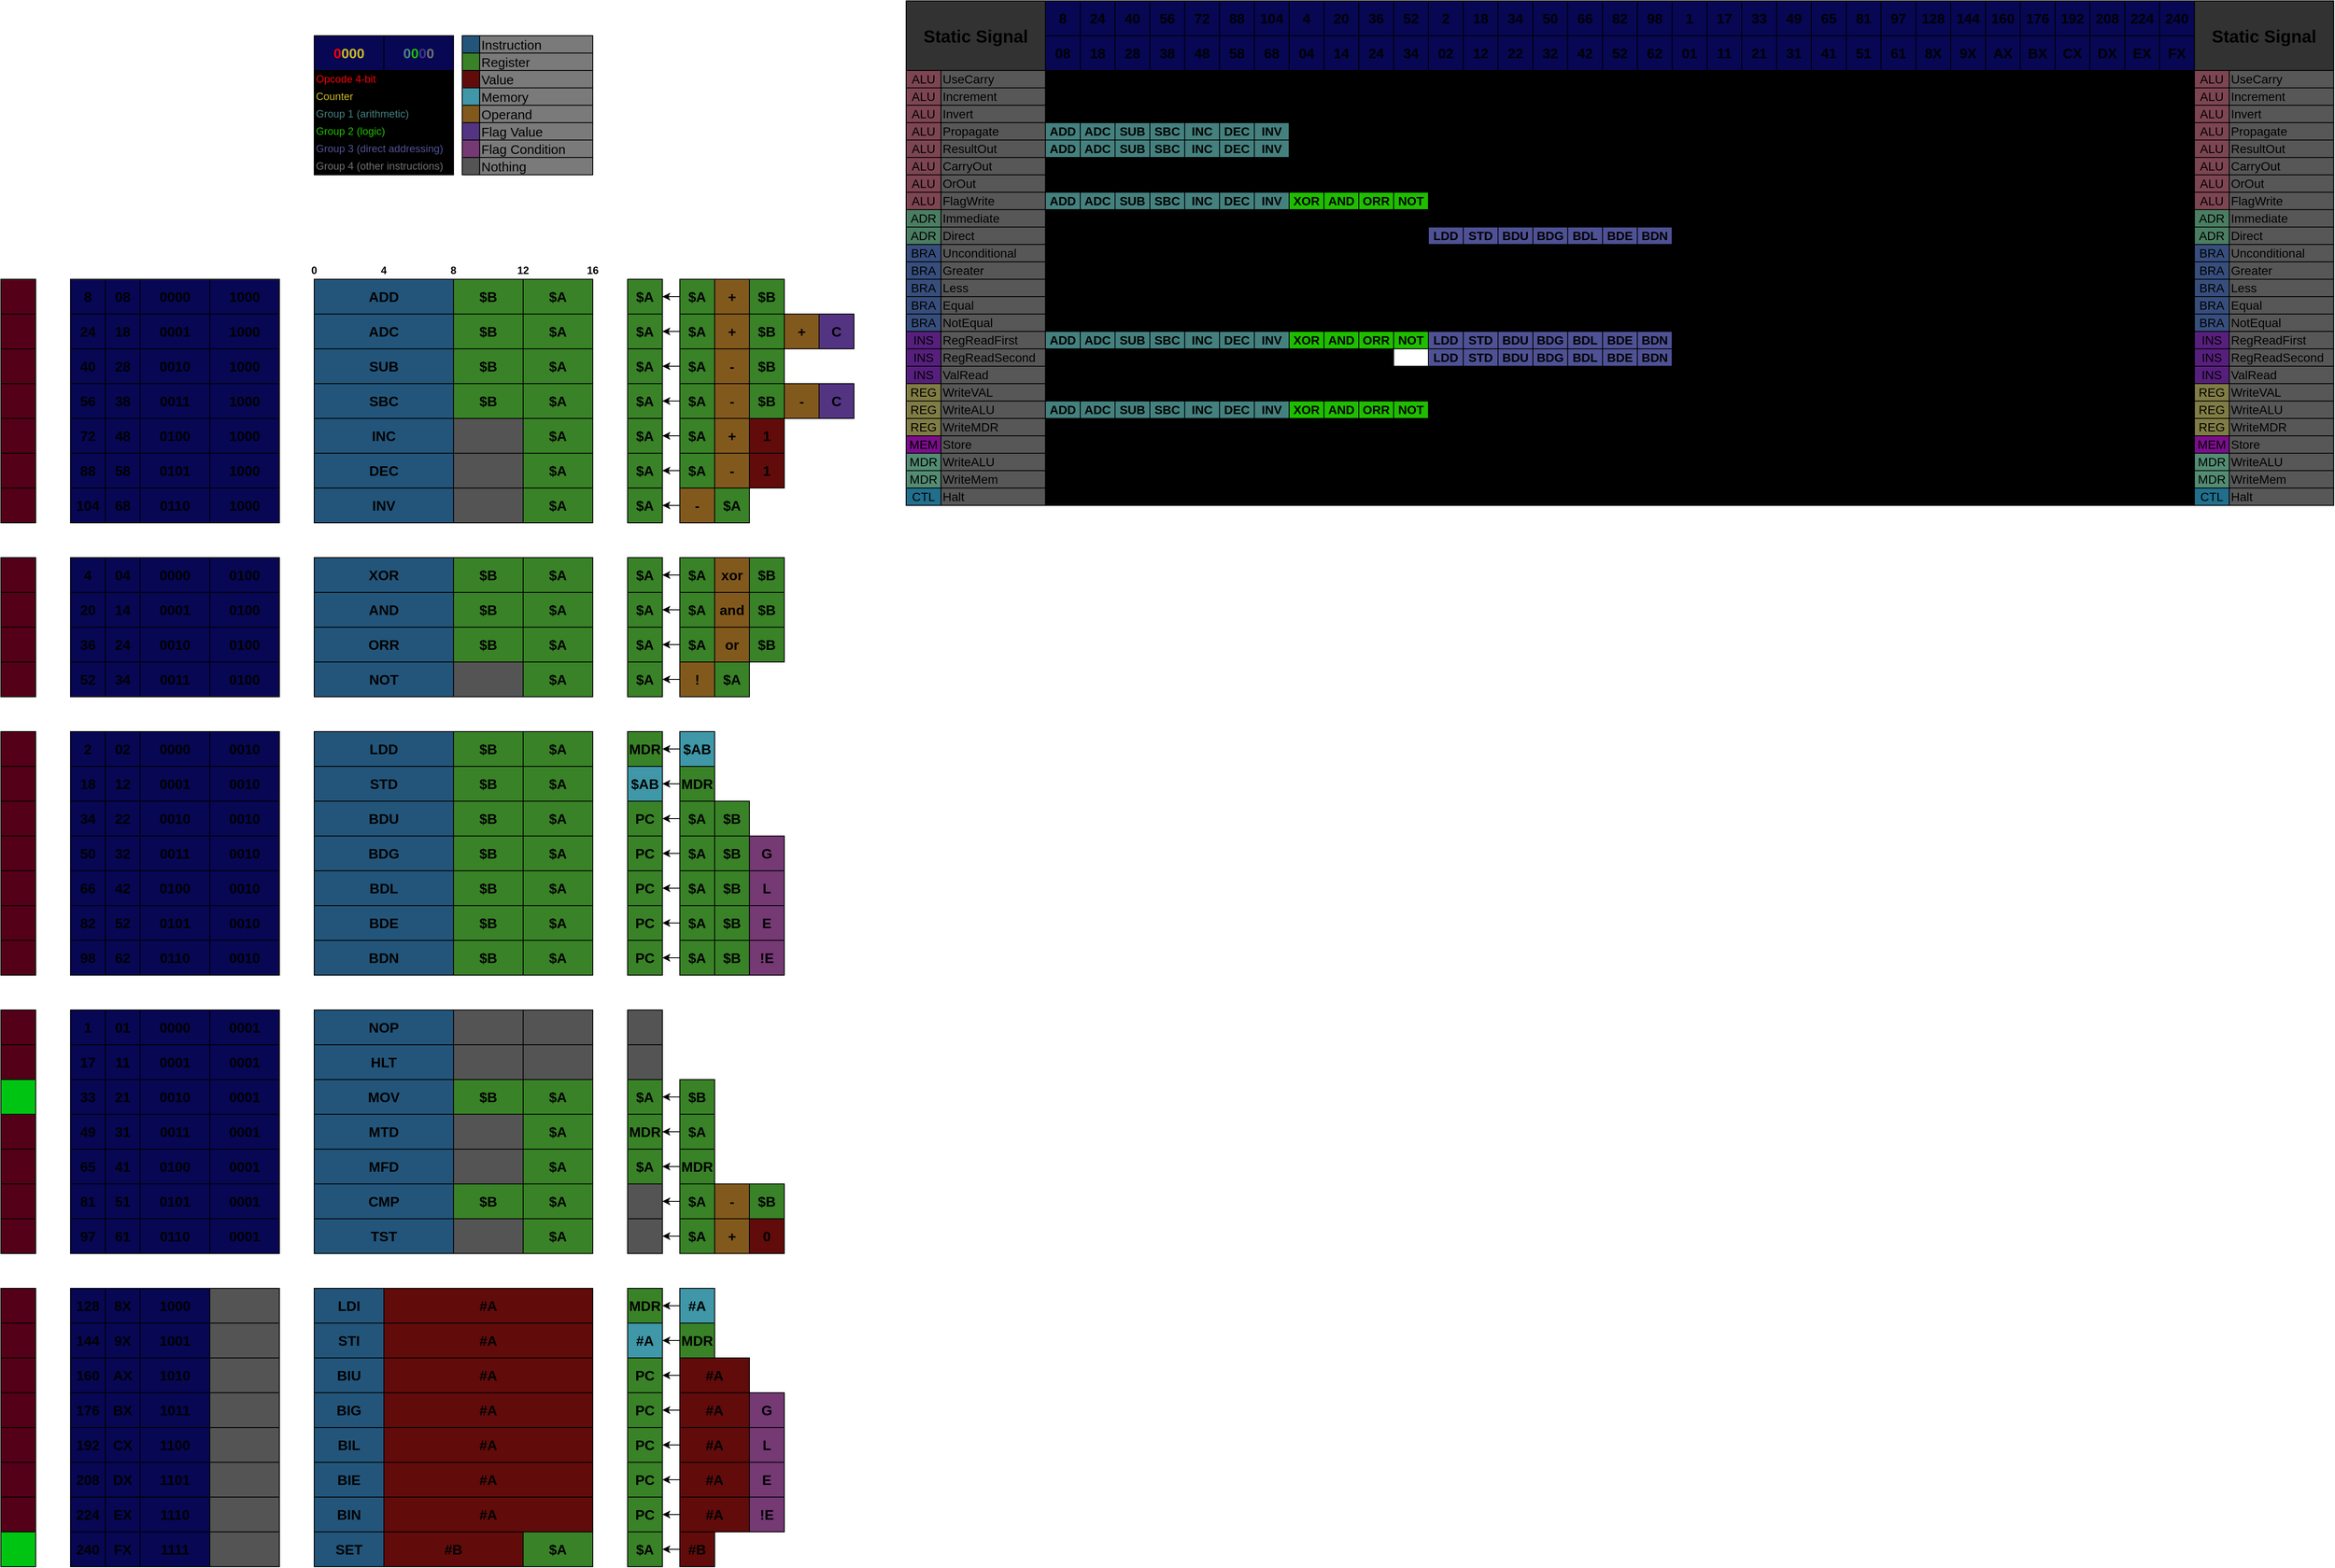 <mxfile version="20.8.16" type="device"><diagram name="Page-1" id="Upnru5wtj_T22pzFska-"><mxGraphModel dx="1725" dy="1500" grid="1" gridSize="10" guides="1" tooltips="1" connect="1" arrows="1" fold="1" page="0" pageScale="1" pageWidth="1169" pageHeight="827" math="0" shadow="0"><root><mxCell id="0"/><mxCell id="1" parent="0"/><mxCell id="QQKEC4O3kNPQYdbeUwn0-2" value="0" style="text;html=1;strokeColor=none;fillColor=none;align=center;verticalAlign=middle;whiteSpace=wrap;rounded=0;fontStyle=1" parent="1" vertex="1"><mxGeometry x="430" y="180" width="20" height="20" as="geometry"/></mxCell><mxCell id="QQKEC4O3kNPQYdbeUwn0-3" value="4" style="text;html=1;strokeColor=none;fillColor=none;align=center;verticalAlign=middle;whiteSpace=wrap;rounded=0;fontStyle=1" parent="1" vertex="1"><mxGeometry x="510" y="180" width="20" height="20" as="geometry"/></mxCell><mxCell id="QQKEC4O3kNPQYdbeUwn0-6" value="16" style="text;html=1;strokeColor=none;fillColor=none;align=center;verticalAlign=middle;whiteSpace=wrap;rounded=0;fontStyle=1" parent="1" vertex="1"><mxGeometry x="750" y="180" width="20" height="20" as="geometry"/></mxCell><mxCell id="QQKEC4O3kNPQYdbeUwn0-9" value="12" style="text;html=1;strokeColor=none;fillColor=none;align=center;verticalAlign=middle;whiteSpace=wrap;rounded=0;fontStyle=1" parent="1" vertex="1"><mxGeometry x="670" y="180" width="20" height="20" as="geometry"/></mxCell><mxCell id="QQKEC4O3kNPQYdbeUwn0-17" value="MOV" style="rounded=0;whiteSpace=wrap;html=1;fontStyle=1;fontSize=16;fillColor=#23557A;" parent="1" vertex="1"><mxGeometry x="440" y="1120" width="160" height="40" as="geometry"/></mxCell><mxCell id="QQKEC4O3kNPQYdbeUwn0-21" value="$B" style="rounded=0;whiteSpace=wrap;html=1;fontStyle=1;fontSize=16;fillColor=#398227;" parent="1" vertex="1"><mxGeometry x="600" y="1120" width="80" height="40" as="geometry"/></mxCell><mxCell id="QQKEC4O3kNPQYdbeUwn0-25" value="8" style="text;html=1;strokeColor=none;fillColor=none;align=center;verticalAlign=middle;whiteSpace=wrap;rounded=0;fontStyle=1" parent="1" vertex="1"><mxGeometry x="590" y="180" width="20" height="20" as="geometry"/></mxCell><mxCell id="QQKEC4O3kNPQYdbeUwn0-26" value="ADD" style="rounded=0;whiteSpace=wrap;html=1;fontStyle=1;fontSize=16;fillColor=#23557A;" parent="1" vertex="1"><mxGeometry x="440" y="200" width="160" height="40" as="geometry"/></mxCell><mxCell id="QQKEC4O3kNPQYdbeUwn0-34" style="edgeStyle=orthogonalEdgeStyle;rounded=0;orthogonalLoop=1;jettySize=auto;html=1;fontSize=16;" parent="1" source="QQKEC4O3kNPQYdbeUwn0-32" target="QQKEC4O3kNPQYdbeUwn0-33" edge="1"><mxGeometry relative="1" as="geometry"/></mxCell><mxCell id="QQKEC4O3kNPQYdbeUwn0-32" value="$B" style="rounded=0;whiteSpace=wrap;html=1;fontStyle=1;fontSize=16;fillColor=#398227;" parent="1" vertex="1"><mxGeometry x="860" y="1120" width="40" height="40" as="geometry"/></mxCell><mxCell id="QQKEC4O3kNPQYdbeUwn0-33" value="$A" style="rounded=0;whiteSpace=wrap;html=1;fontStyle=1;fontSize=16;fillColor=#398227;" parent="1" vertex="1"><mxGeometry x="800" y="1120" width="40" height="40" as="geometry"/></mxCell><mxCell id="QQKEC4O3kNPQYdbeUwn0-35" value="$A" style="rounded=0;whiteSpace=wrap;html=1;fontStyle=1;fontSize=16;fillColor=#398227;" parent="1" vertex="1"><mxGeometry x="800" y="200" width="40" height="40" as="geometry"/></mxCell><mxCell id="QQKEC4O3kNPQYdbeUwn0-63" style="edgeStyle=orthogonalEdgeStyle;rounded=0;orthogonalLoop=1;jettySize=auto;html=1;entryX=1;entryY=0.5;entryDx=0;entryDy=0;fontSize=16;" parent="1" source="QQKEC4O3kNPQYdbeUwn0-36" target="QQKEC4O3kNPQYdbeUwn0-35" edge="1"><mxGeometry relative="1" as="geometry"/></mxCell><mxCell id="QQKEC4O3kNPQYdbeUwn0-36" value="$A" style="rounded=0;whiteSpace=wrap;html=1;fontStyle=1;fontSize=16;fillColor=#398227;" parent="1" vertex="1"><mxGeometry x="860" y="200" width="40" height="40" as="geometry"/></mxCell><mxCell id="QQKEC4O3kNPQYdbeUwn0-37" value="$B" style="rounded=0;whiteSpace=wrap;html=1;fontStyle=1;fontSize=16;fillColor=#398227;" parent="1" vertex="1"><mxGeometry x="940" y="200" width="40" height="40" as="geometry"/></mxCell><mxCell id="QQKEC4O3kNPQYdbeUwn0-38" value="+" style="rounded=0;whiteSpace=wrap;html=1;fontStyle=1;fontSize=16;fillColor=#82591D;" parent="1" vertex="1"><mxGeometry x="900" y="200" width="40" height="40" as="geometry"/></mxCell><mxCell id="QQKEC4O3kNPQYdbeUwn0-39" value="ADC" style="rounded=0;whiteSpace=wrap;html=1;fontStyle=1;fontSize=16;fillColor=#23557A;" parent="1" vertex="1"><mxGeometry x="440" y="240" width="160" height="40" as="geometry"/></mxCell><mxCell id="QQKEC4O3kNPQYdbeUwn0-42" value="$A" style="rounded=0;whiteSpace=wrap;html=1;fontStyle=1;fontSize=16;fillColor=#398227;" parent="1" vertex="1"><mxGeometry x="800" y="240" width="40" height="40" as="geometry"/></mxCell><mxCell id="QQKEC4O3kNPQYdbeUwn0-64" style="edgeStyle=orthogonalEdgeStyle;rounded=0;orthogonalLoop=1;jettySize=auto;html=1;fontSize=16;" parent="1" source="QQKEC4O3kNPQYdbeUwn0-43" target="QQKEC4O3kNPQYdbeUwn0-42" edge="1"><mxGeometry relative="1" as="geometry"/></mxCell><mxCell id="QQKEC4O3kNPQYdbeUwn0-43" value="$A" style="rounded=0;whiteSpace=wrap;html=1;fontStyle=1;fontSize=16;fillColor=#398227;" parent="1" vertex="1"><mxGeometry x="860" y="240" width="40" height="40" as="geometry"/></mxCell><mxCell id="QQKEC4O3kNPQYdbeUwn0-44" value="$B" style="rounded=0;whiteSpace=wrap;html=1;fontStyle=1;fontSize=16;fillColor=#398227;" parent="1" vertex="1"><mxGeometry x="940" y="240" width="40" height="40" as="geometry"/></mxCell><mxCell id="QQKEC4O3kNPQYdbeUwn0-45" value="+" style="rounded=0;whiteSpace=wrap;html=1;fontStyle=1;fontSize=16;fillColor=#82591D;" parent="1" vertex="1"><mxGeometry x="900" y="240" width="40" height="40" as="geometry"/></mxCell><mxCell id="QQKEC4O3kNPQYdbeUwn0-46" value="SUB" style="rounded=0;whiteSpace=wrap;html=1;fontStyle=1;fontSize=16;fillColor=#23557A;" parent="1" vertex="1"><mxGeometry x="440" y="280" width="160" height="40" as="geometry"/></mxCell><mxCell id="QQKEC4O3kNPQYdbeUwn0-49" value="$A" style="rounded=0;whiteSpace=wrap;html=1;fontStyle=1;fontSize=16;fillColor=#398227;" parent="1" vertex="1"><mxGeometry x="800" y="280" width="40" height="40" as="geometry"/></mxCell><mxCell id="QQKEC4O3kNPQYdbeUwn0-65" style="edgeStyle=orthogonalEdgeStyle;rounded=0;orthogonalLoop=1;jettySize=auto;html=1;fontSize=16;" parent="1" source="QQKEC4O3kNPQYdbeUwn0-50" target="QQKEC4O3kNPQYdbeUwn0-49" edge="1"><mxGeometry relative="1" as="geometry"/></mxCell><mxCell id="QQKEC4O3kNPQYdbeUwn0-50" value="$A" style="rounded=0;whiteSpace=wrap;html=1;fontStyle=1;fontSize=16;fillColor=#398227;" parent="1" vertex="1"><mxGeometry x="860" y="280" width="40" height="40" as="geometry"/></mxCell><mxCell id="QQKEC4O3kNPQYdbeUwn0-51" value="$B" style="rounded=0;whiteSpace=wrap;html=1;fontStyle=1;fontSize=16;fillColor=#398227;" parent="1" vertex="1"><mxGeometry x="940" y="280" width="40" height="40" as="geometry"/></mxCell><mxCell id="QQKEC4O3kNPQYdbeUwn0-52" value="-" style="rounded=0;whiteSpace=wrap;html=1;fontStyle=1;fontSize=16;fillColor=#82591D;" parent="1" vertex="1"><mxGeometry x="900" y="280" width="40" height="40" as="geometry"/></mxCell><mxCell id="QQKEC4O3kNPQYdbeUwn0-53" value="SBC" style="rounded=0;whiteSpace=wrap;html=1;fontStyle=1;fontSize=16;fillColor=#23557A;" parent="1" vertex="1"><mxGeometry x="440" y="320" width="160" height="40" as="geometry"/></mxCell><mxCell id="QQKEC4O3kNPQYdbeUwn0-56" value="$A" style="rounded=0;whiteSpace=wrap;html=1;fontStyle=1;fontSize=16;fillColor=#398227;" parent="1" vertex="1"><mxGeometry x="800" y="320" width="40" height="40" as="geometry"/></mxCell><mxCell id="QQKEC4O3kNPQYdbeUwn0-66" style="edgeStyle=orthogonalEdgeStyle;rounded=0;orthogonalLoop=1;jettySize=auto;html=1;fontSize=16;" parent="1" source="QQKEC4O3kNPQYdbeUwn0-57" target="QQKEC4O3kNPQYdbeUwn0-56" edge="1"><mxGeometry relative="1" as="geometry"/></mxCell><mxCell id="QQKEC4O3kNPQYdbeUwn0-57" value="$A" style="rounded=0;whiteSpace=wrap;html=1;fontStyle=1;fontSize=16;fillColor=#398227;" parent="1" vertex="1"><mxGeometry x="860" y="320" width="40" height="40" as="geometry"/></mxCell><mxCell id="QQKEC4O3kNPQYdbeUwn0-58" value="$B" style="rounded=0;whiteSpace=wrap;html=1;fontStyle=1;fontSize=16;fillColor=#398227;" parent="1" vertex="1"><mxGeometry x="940" y="320" width="40" height="40" as="geometry"/></mxCell><mxCell id="QQKEC4O3kNPQYdbeUwn0-59" value="-" style="rounded=0;whiteSpace=wrap;html=1;fontStyle=1;fontSize=16;fillColor=#82591D;" parent="1" vertex="1"><mxGeometry x="900" y="320" width="40" height="40" as="geometry"/></mxCell><mxCell id="QQKEC4O3kNPQYdbeUwn0-60" value="+" style="rounded=0;whiteSpace=wrap;html=1;fontStyle=1;fontSize=16;fillColor=#82591D;" parent="1" vertex="1"><mxGeometry x="980" y="240" width="40" height="40" as="geometry"/></mxCell><mxCell id="QQKEC4O3kNPQYdbeUwn0-61" value="-" style="rounded=0;whiteSpace=wrap;html=1;fontStyle=1;fontSize=16;fillColor=#82591D;" parent="1" vertex="1"><mxGeometry x="980" y="320" width="40" height="40" as="geometry"/></mxCell><mxCell id="QQKEC4O3kNPQYdbeUwn0-67" value="C" style="rounded=0;whiteSpace=wrap;html=1;fontStyle=1;fontSize=16;fillColor=#533482;" parent="1" vertex="1"><mxGeometry x="1020" y="240" width="40" height="40" as="geometry"/></mxCell><mxCell id="QQKEC4O3kNPQYdbeUwn0-68" value="C" style="rounded=0;whiteSpace=wrap;html=1;fontStyle=1;fontSize=16;fillColor=#533482;" parent="1" vertex="1"><mxGeometry x="1020" y="320" width="40" height="40" as="geometry"/></mxCell><mxCell id="QQKEC4O3kNPQYdbeUwn0-69" value="" style="rounded=0;whiteSpace=wrap;html=1;fontStyle=1;fontSize=20;fillColor=#23557A;" parent="1" vertex="1"><mxGeometry x="610" y="-80" width="20" height="20" as="geometry"/></mxCell><mxCell id="QQKEC4O3kNPQYdbeUwn0-71" value="Instruction" style="rounded=0;whiteSpace=wrap;html=1;fontStyle=0;fontSize=15;fillColor=#7A7A7A;align=left;" parent="1" vertex="1"><mxGeometry x="630" y="-80" width="130" height="20" as="geometry"/></mxCell><mxCell id="QQKEC4O3kNPQYdbeUwn0-73" value="Register" style="rounded=0;whiteSpace=wrap;html=1;fontStyle=0;fontSize=15;fillColor=#7A7A7A;align=left;" parent="1" vertex="1"><mxGeometry x="630" y="-60" width="130" height="20" as="geometry"/></mxCell><mxCell id="QQKEC4O3kNPQYdbeUwn0-75" value="Value" style="rounded=0;whiteSpace=wrap;html=1;fontStyle=0;fontSize=15;fillColor=#7A7A7A;align=left;" parent="1" vertex="1"><mxGeometry x="630" y="-40" width="130" height="20" as="geometry"/></mxCell><mxCell id="QQKEC4O3kNPQYdbeUwn0-77" value="Operand" style="rounded=0;whiteSpace=wrap;html=1;fontStyle=0;fontSize=15;fillColor=#7A7A7A;align=left;" parent="1" vertex="1"><mxGeometry x="630" width="130" height="20" as="geometry"/></mxCell><mxCell id="QQKEC4O3kNPQYdbeUwn0-79" value="Flag Value" style="rounded=0;whiteSpace=wrap;html=1;fontStyle=0;fontSize=15;fillColor=#7A7A7A;align=left;" parent="1" vertex="1"><mxGeometry x="630" y="20" width="130" height="20" as="geometry"/></mxCell><mxCell id="QQKEC4O3kNPQYdbeUwn0-80" value="" style="rounded=0;whiteSpace=wrap;html=1;fontStyle=1;fontSize=20;fillColor=#398227;" parent="1" vertex="1"><mxGeometry x="610" y="-60" width="20" height="20" as="geometry"/></mxCell><mxCell id="QQKEC4O3kNPQYdbeUwn0-81" value="" style="rounded=0;whiteSpace=wrap;html=1;fontStyle=1;fontSize=20;fillColor=#610B0B;" parent="1" vertex="1"><mxGeometry x="610" y="-40" width="20" height="20" as="geometry"/></mxCell><mxCell id="QQKEC4O3kNPQYdbeUwn0-82" value="" style="rounded=0;whiteSpace=wrap;html=1;fontStyle=1;fontSize=20;fillColor=#82591D;" parent="1" vertex="1"><mxGeometry x="610" width="20" height="20" as="geometry"/></mxCell><mxCell id="QQKEC4O3kNPQYdbeUwn0-83" value="" style="rounded=0;whiteSpace=wrap;html=1;fontStyle=1;fontSize=20;fillColor=#533482;" parent="1" vertex="1"><mxGeometry x="610" y="20" width="20" height="20" as="geometry"/></mxCell><mxCell id="QQKEC4O3kNPQYdbeUwn0-84" value="CMP" style="rounded=0;whiteSpace=wrap;html=1;fontStyle=1;fontSize=16;fillColor=#23557A;" parent="1" vertex="1"><mxGeometry x="440" y="1240" width="160" height="40" as="geometry"/></mxCell><mxCell id="QQKEC4O3kNPQYdbeUwn0-88" style="edgeStyle=orthogonalEdgeStyle;rounded=0;orthogonalLoop=1;jettySize=auto;html=1;fontSize=16;" parent="1" source="QQKEC4O3kNPQYdbeUwn0-89" edge="1"><mxGeometry relative="1" as="geometry"><mxPoint x="840.0" y="1260.034" as="targetPoint"/></mxGeometry></mxCell><mxCell id="QQKEC4O3kNPQYdbeUwn0-89" value="$A" style="rounded=0;whiteSpace=wrap;html=1;fontStyle=1;fontSize=16;fillColor=#398227;" parent="1" vertex="1"><mxGeometry x="860" y="1240" width="40" height="40" as="geometry"/></mxCell><mxCell id="QQKEC4O3kNPQYdbeUwn0-90" value="$B" style="rounded=0;whiteSpace=wrap;html=1;fontStyle=1;fontSize=16;fillColor=#398227;" parent="1" vertex="1"><mxGeometry x="940" y="1240" width="40" height="40" as="geometry"/></mxCell><mxCell id="QQKEC4O3kNPQYdbeUwn0-91" value="-" style="rounded=0;whiteSpace=wrap;html=1;fontStyle=1;fontSize=16;fillColor=#82591D;" parent="1" vertex="1"><mxGeometry x="900" y="1240" width="40" height="40" as="geometry"/></mxCell><mxCell id="QQKEC4O3kNPQYdbeUwn0-94" value="Nothing" style="rounded=0;whiteSpace=wrap;html=1;fontStyle=0;fontSize=15;fillColor=#7A7A7A;align=left;" parent="1" vertex="1"><mxGeometry x="630" y="60" width="130" height="20" as="geometry"/></mxCell><mxCell id="QQKEC4O3kNPQYdbeUwn0-95" value="" style="rounded=0;whiteSpace=wrap;html=1;fontStyle=1;fontSize=20;fillColor=#545454;" parent="1" vertex="1"><mxGeometry x="610" y="60" width="20" height="20" as="geometry"/></mxCell><mxCell id="QQKEC4O3kNPQYdbeUwn0-96" value="" style="rounded=0;whiteSpace=wrap;html=1;fontStyle=1;fontSize=16;fillColor=#545454;" parent="1" vertex="1"><mxGeometry x="800" y="1240" width="40" height="40" as="geometry"/></mxCell><mxCell id="QQKEC4O3kNPQYdbeUwn0-100" value="BDU" style="rounded=0;whiteSpace=wrap;html=1;fontStyle=1;fontSize=16;fillColor=#23557A;" parent="1" vertex="1"><mxGeometry x="440" y="800" width="160" height="40" as="geometry"/></mxCell><mxCell id="QQKEC4O3kNPQYdbeUwn0-103" style="edgeStyle=orthogonalEdgeStyle;rounded=0;orthogonalLoop=1;jettySize=auto;html=1;fontSize=16;" parent="1" edge="1"><mxGeometry relative="1" as="geometry"><mxPoint x="840.0" y="820.034" as="targetPoint"/><mxPoint x="860.0" y="820.034" as="sourcePoint"/></mxGeometry></mxCell><mxCell id="QQKEC4O3kNPQYdbeUwn0-109" value="PC" style="rounded=0;whiteSpace=wrap;html=1;fontStyle=1;fontSize=16;fillColor=#398227;" parent="1" vertex="1"><mxGeometry x="800" y="800" width="40" height="40" as="geometry"/></mxCell><mxCell id="QQKEC4O3kNPQYdbeUwn0-110" value="$A" style="rounded=0;whiteSpace=wrap;html=1;fontStyle=1;fontSize=16;fillColor=#398227;" parent="1" vertex="1"><mxGeometry x="860" y="800" width="40" height="40" as="geometry"/></mxCell><mxCell id="QQKEC4O3kNPQYdbeUwn0-111" value="$B" style="rounded=0;whiteSpace=wrap;html=1;fontStyle=1;fontSize=16;fillColor=#398227;" parent="1" vertex="1"><mxGeometry x="900" y="800" width="40" height="40" as="geometry"/></mxCell><mxCell id="QQKEC4O3kNPQYdbeUwn0-119" value="BDG" style="rounded=0;whiteSpace=wrap;html=1;fontStyle=1;fontSize=16;fillColor=#23557A;" parent="1" vertex="1"><mxGeometry x="440" y="840" width="160" height="40" as="geometry"/></mxCell><mxCell id="QQKEC4O3kNPQYdbeUwn0-122" style="edgeStyle=orthogonalEdgeStyle;rounded=0;orthogonalLoop=1;jettySize=auto;html=1;fontSize=16;" parent="1" edge="1"><mxGeometry relative="1" as="geometry"><mxPoint x="840.0" y="860.034" as="targetPoint"/><mxPoint x="860.0" y="860.034" as="sourcePoint"/></mxGeometry></mxCell><mxCell id="QQKEC4O3kNPQYdbeUwn0-123" value="PC" style="rounded=0;whiteSpace=wrap;html=1;fontStyle=1;fontSize=16;fillColor=#398227;" parent="1" vertex="1"><mxGeometry x="800" y="840" width="40" height="40" as="geometry"/></mxCell><mxCell id="QQKEC4O3kNPQYdbeUwn0-124" value="$A" style="rounded=0;whiteSpace=wrap;html=1;fontStyle=1;fontSize=16;fillColor=#398227;" parent="1" vertex="1"><mxGeometry x="860" y="840" width="40" height="40" as="geometry"/></mxCell><mxCell id="QQKEC4O3kNPQYdbeUwn0-125" value="$B" style="rounded=0;whiteSpace=wrap;html=1;fontStyle=1;fontSize=16;fillColor=#398227;" parent="1" vertex="1"><mxGeometry x="900" y="840" width="40" height="40" as="geometry"/></mxCell><mxCell id="QQKEC4O3kNPQYdbeUwn0-126" value="BDL" style="rounded=0;whiteSpace=wrap;html=1;fontStyle=1;fontSize=16;fillColor=#23557A;" parent="1" vertex="1"><mxGeometry x="440" y="880" width="160" height="40" as="geometry"/></mxCell><mxCell id="QQKEC4O3kNPQYdbeUwn0-129" style="edgeStyle=orthogonalEdgeStyle;rounded=0;orthogonalLoop=1;jettySize=auto;html=1;fontSize=16;" parent="1" edge="1"><mxGeometry relative="1" as="geometry"><mxPoint x="840.0" y="900.034" as="targetPoint"/><mxPoint x="860.0" y="900.034" as="sourcePoint"/></mxGeometry></mxCell><mxCell id="QQKEC4O3kNPQYdbeUwn0-130" value="PC" style="rounded=0;whiteSpace=wrap;html=1;fontStyle=1;fontSize=16;fillColor=#398227;" parent="1" vertex="1"><mxGeometry x="800" y="880" width="40" height="40" as="geometry"/></mxCell><mxCell id="QQKEC4O3kNPQYdbeUwn0-131" value="$A" style="rounded=0;whiteSpace=wrap;html=1;fontStyle=1;fontSize=16;fillColor=#398227;" parent="1" vertex="1"><mxGeometry x="860" y="880" width="40" height="40" as="geometry"/></mxCell><mxCell id="QQKEC4O3kNPQYdbeUwn0-132" value="$B" style="rounded=0;whiteSpace=wrap;html=1;fontStyle=1;fontSize=16;fillColor=#398227;" parent="1" vertex="1"><mxGeometry x="900" y="880" width="40" height="40" as="geometry"/></mxCell><mxCell id="QQKEC4O3kNPQYdbeUwn0-133" value="BDE" style="rounded=0;whiteSpace=wrap;html=1;fontStyle=1;fontSize=16;fillColor=#23557A;" parent="1" vertex="1"><mxGeometry x="440" y="920" width="160" height="40" as="geometry"/></mxCell><mxCell id="QQKEC4O3kNPQYdbeUwn0-136" style="edgeStyle=orthogonalEdgeStyle;rounded=0;orthogonalLoop=1;jettySize=auto;html=1;fontSize=16;" parent="1" edge="1"><mxGeometry relative="1" as="geometry"><mxPoint x="840.0" y="940.034" as="targetPoint"/><mxPoint x="860.0" y="940.034" as="sourcePoint"/></mxGeometry></mxCell><mxCell id="QQKEC4O3kNPQYdbeUwn0-137" value="PC" style="rounded=0;whiteSpace=wrap;html=1;fontStyle=1;fontSize=16;fillColor=#398227;" parent="1" vertex="1"><mxGeometry x="800" y="920" width="40" height="40" as="geometry"/></mxCell><mxCell id="QQKEC4O3kNPQYdbeUwn0-138" value="$A" style="rounded=0;whiteSpace=wrap;html=1;fontStyle=1;fontSize=16;fillColor=#398227;" parent="1" vertex="1"><mxGeometry x="860" y="920" width="40" height="40" as="geometry"/></mxCell><mxCell id="QQKEC4O3kNPQYdbeUwn0-139" value="$B" style="rounded=0;whiteSpace=wrap;html=1;fontStyle=1;fontSize=16;fillColor=#398227;" parent="1" vertex="1"><mxGeometry x="900" y="920" width="40" height="40" as="geometry"/></mxCell><mxCell id="QQKEC4O3kNPQYdbeUwn0-140" value="Flag Condition" style="rounded=0;whiteSpace=wrap;html=1;fontStyle=0;fontSize=15;fillColor=#7A7A7A;align=left;" parent="1" vertex="1"><mxGeometry x="630" y="40" width="130" height="20" as="geometry"/></mxCell><mxCell id="QQKEC4O3kNPQYdbeUwn0-141" value="" style="rounded=0;whiteSpace=wrap;html=1;fontStyle=1;fontSize=20;fillColor=#753974;" parent="1" vertex="1"><mxGeometry x="610" y="40" width="20" height="20" as="geometry"/></mxCell><mxCell id="QQKEC4O3kNPQYdbeUwn0-142" value="G" style="rounded=0;whiteSpace=wrap;html=1;fontStyle=1;fontSize=16;fillColor=#753974;" parent="1" vertex="1"><mxGeometry x="940" y="840" width="40" height="40" as="geometry"/></mxCell><mxCell id="QQKEC4O3kNPQYdbeUwn0-143" value="L" style="rounded=0;whiteSpace=wrap;html=1;fontStyle=1;fontSize=16;fillColor=#753974;" parent="1" vertex="1"><mxGeometry x="940" y="880" width="40" height="40" as="geometry"/></mxCell><mxCell id="QQKEC4O3kNPQYdbeUwn0-144" value="E" style="rounded=0;whiteSpace=wrap;html=1;fontStyle=1;fontSize=16;fillColor=#753974;" parent="1" vertex="1"><mxGeometry x="940" y="920" width="40" height="40" as="geometry"/></mxCell><mxCell id="QQKEC4O3kNPQYdbeUwn0-169" value="INC" style="rounded=0;whiteSpace=wrap;html=1;fontStyle=1;fontSize=16;fillColor=#23557A;" parent="1" vertex="1"><mxGeometry x="440" y="360" width="160" height="40" as="geometry"/></mxCell><mxCell id="QQKEC4O3kNPQYdbeUwn0-172" value="$A" style="rounded=0;whiteSpace=wrap;html=1;fontStyle=1;fontSize=16;fillColor=#398227;" parent="1" vertex="1"><mxGeometry x="800" y="360" width="40" height="40" as="geometry"/></mxCell><mxCell id="QQKEC4O3kNPQYdbeUwn0-173" style="edgeStyle=orthogonalEdgeStyle;rounded=0;orthogonalLoop=1;jettySize=auto;html=1;fontSize=16;" parent="1" source="QQKEC4O3kNPQYdbeUwn0-174" target="QQKEC4O3kNPQYdbeUwn0-172" edge="1"><mxGeometry relative="1" as="geometry"/></mxCell><mxCell id="QQKEC4O3kNPQYdbeUwn0-174" value="$A" style="rounded=0;whiteSpace=wrap;html=1;fontStyle=1;fontSize=16;fillColor=#398227;" parent="1" vertex="1"><mxGeometry x="860" y="360" width="40" height="40" as="geometry"/></mxCell><mxCell id="QQKEC4O3kNPQYdbeUwn0-176" value="+" style="rounded=0;whiteSpace=wrap;html=1;fontStyle=1;fontSize=16;fillColor=#82591D;" parent="1" vertex="1"><mxGeometry x="900" y="360" width="40" height="40" as="geometry"/></mxCell><mxCell id="QQKEC4O3kNPQYdbeUwn0-182" value="1" style="rounded=0;whiteSpace=wrap;html=1;fontStyle=1;fontSize=16;fillColor=#610B0B;" parent="1" vertex="1"><mxGeometry x="940" y="360" width="40" height="40" as="geometry"/></mxCell><mxCell id="QQKEC4O3kNPQYdbeUwn0-183" value="DEC" style="rounded=0;whiteSpace=wrap;html=1;fontStyle=1;fontSize=16;fillColor=#23557A;" parent="1" vertex="1"><mxGeometry x="440" y="400" width="160" height="40" as="geometry"/></mxCell><mxCell id="QQKEC4O3kNPQYdbeUwn0-185" value="$A" style="rounded=0;whiteSpace=wrap;html=1;fontStyle=1;fontSize=16;fillColor=#398227;" parent="1" vertex="1"><mxGeometry x="800" y="400" width="40" height="40" as="geometry"/></mxCell><mxCell id="QQKEC4O3kNPQYdbeUwn0-186" style="edgeStyle=orthogonalEdgeStyle;rounded=0;orthogonalLoop=1;jettySize=auto;html=1;fontSize=16;" parent="1" source="QQKEC4O3kNPQYdbeUwn0-187" target="QQKEC4O3kNPQYdbeUwn0-185" edge="1"><mxGeometry relative="1" as="geometry"/></mxCell><mxCell id="QQKEC4O3kNPQYdbeUwn0-187" value="$A" style="rounded=0;whiteSpace=wrap;html=1;fontStyle=1;fontSize=16;fillColor=#398227;" parent="1" vertex="1"><mxGeometry x="860" y="400" width="40" height="40" as="geometry"/></mxCell><mxCell id="QQKEC4O3kNPQYdbeUwn0-188" value="-" style="rounded=0;whiteSpace=wrap;html=1;fontStyle=1;fontSize=16;fillColor=#82591D;" parent="1" vertex="1"><mxGeometry x="900" y="400" width="40" height="40" as="geometry"/></mxCell><mxCell id="QQKEC4O3kNPQYdbeUwn0-190" value="1" style="rounded=0;whiteSpace=wrap;html=1;fontStyle=1;fontSize=16;fillColor=#610B0B;" parent="1" vertex="1"><mxGeometry x="940" y="400" width="40" height="40" as="geometry"/></mxCell><mxCell id="QQKEC4O3kNPQYdbeUwn0-191" value="TST" style="rounded=0;whiteSpace=wrap;html=1;fontStyle=1;fontSize=16;fillColor=#23557A;" parent="1" vertex="1"><mxGeometry x="440" y="1280" width="160" height="40" as="geometry"/></mxCell><mxCell id="_ouVUy4hJESrMvwDtKTC-890" style="edgeStyle=orthogonalEdgeStyle;rounded=0;orthogonalLoop=1;jettySize=auto;html=1;exitX=0;exitY=0.5;exitDx=0;exitDy=0;entryX=1;entryY=0.5;entryDx=0;entryDy=0;fontColor=#3B3680;" parent="1" source="QQKEC4O3kNPQYdbeUwn0-195" target="QQKEC4O3kNPQYdbeUwn0-198" edge="1"><mxGeometry relative="1" as="geometry"/></mxCell><mxCell id="QQKEC4O3kNPQYdbeUwn0-195" value="$A" style="rounded=0;whiteSpace=wrap;html=1;fontStyle=1;fontSize=16;fillColor=#398227;" parent="1" vertex="1"><mxGeometry x="860" y="1280" width="40" height="40" as="geometry"/></mxCell><mxCell id="QQKEC4O3kNPQYdbeUwn0-198" value="" style="rounded=0;whiteSpace=wrap;html=1;fontStyle=1;fontSize=16;fillColor=#545454;" parent="1" vertex="1"><mxGeometry x="800" y="1280" width="40" height="40" as="geometry"/></mxCell><mxCell id="QQKEC4O3kNPQYdbeUwn0-204" value="+" style="rounded=0;whiteSpace=wrap;html=1;fontStyle=1;fontSize=16;fillColor=#82591D;" parent="1" vertex="1"><mxGeometry x="900" y="1280" width="40" height="40" as="geometry"/></mxCell><mxCell id="QQKEC4O3kNPQYdbeUwn0-205" value="0" style="rounded=0;whiteSpace=wrap;html=1;fontStyle=1;fontSize=16;fillColor=#610B0B;" parent="1" vertex="1"><mxGeometry x="940" y="1280" width="40" height="40" as="geometry"/></mxCell><mxCell id="QQKEC4O3kNPQYdbeUwn0-206" value="BDN" style="rounded=0;whiteSpace=wrap;html=1;fontStyle=1;fontSize=16;fillColor=#23557A;" parent="1" vertex="1"><mxGeometry x="440" y="960" width="160" height="40" as="geometry"/></mxCell><mxCell id="QQKEC4O3kNPQYdbeUwn0-209" style="edgeStyle=orthogonalEdgeStyle;rounded=0;orthogonalLoop=1;jettySize=auto;html=1;fontSize=16;" parent="1" edge="1"><mxGeometry relative="1" as="geometry"><mxPoint x="840" y="980.034" as="targetPoint"/><mxPoint x="860" y="980.034" as="sourcePoint"/></mxGeometry></mxCell><mxCell id="QQKEC4O3kNPQYdbeUwn0-210" value="PC" style="rounded=0;whiteSpace=wrap;html=1;fontStyle=1;fontSize=16;fillColor=#398227;" parent="1" vertex="1"><mxGeometry x="800" y="960" width="40" height="40" as="geometry"/></mxCell><mxCell id="QQKEC4O3kNPQYdbeUwn0-211" value="$A" style="rounded=0;whiteSpace=wrap;html=1;fontStyle=1;fontSize=16;fillColor=#398227;" parent="1" vertex="1"><mxGeometry x="860" y="960" width="40" height="40" as="geometry"/></mxCell><mxCell id="QQKEC4O3kNPQYdbeUwn0-212" value="$B" style="rounded=0;whiteSpace=wrap;html=1;fontStyle=1;fontSize=16;fillColor=#398227;" parent="1" vertex="1"><mxGeometry x="900" y="960" width="40" height="40" as="geometry"/></mxCell><mxCell id="QQKEC4O3kNPQYdbeUwn0-213" value="!E" style="rounded=0;whiteSpace=wrap;html=1;fontStyle=1;fontSize=16;fillColor=#753974;" parent="1" vertex="1"><mxGeometry x="940" y="960" width="40" height="40" as="geometry"/></mxCell><mxCell id="QQKEC4O3kNPQYdbeUwn0-224" value="XOR" style="rounded=0;whiteSpace=wrap;html=1;fontStyle=1;fontSize=16;fillColor=#23557A;" parent="1" vertex="1"><mxGeometry x="440" y="520" width="160" height="40" as="geometry"/></mxCell><mxCell id="QQKEC4O3kNPQYdbeUwn0-226" value="$A" style="rounded=0;whiteSpace=wrap;html=1;fontStyle=1;fontSize=16;fillColor=#398227;" parent="1" vertex="1"><mxGeometry x="800" y="520" width="40" height="40" as="geometry"/></mxCell><mxCell id="QQKEC4O3kNPQYdbeUwn0-227" style="edgeStyle=orthogonalEdgeStyle;rounded=0;orthogonalLoop=1;jettySize=auto;html=1;fontSize=16;" parent="1" source="QQKEC4O3kNPQYdbeUwn0-228" target="QQKEC4O3kNPQYdbeUwn0-226" edge="1"><mxGeometry relative="1" as="geometry"/></mxCell><mxCell id="QQKEC4O3kNPQYdbeUwn0-228" value="$A" style="rounded=0;whiteSpace=wrap;html=1;fontStyle=1;fontSize=16;fillColor=#398227;" parent="1" vertex="1"><mxGeometry x="860" y="520" width="40" height="40" as="geometry"/></mxCell><mxCell id="QQKEC4O3kNPQYdbeUwn0-229" value="xor" style="rounded=0;whiteSpace=wrap;html=1;fontStyle=1;fontSize=16;fillColor=#82591D;" parent="1" vertex="1"><mxGeometry x="900" y="520" width="40" height="40" as="geometry"/></mxCell><mxCell id="QQKEC4O3kNPQYdbeUwn0-232" value="NOT" style="rounded=0;whiteSpace=wrap;html=1;fontStyle=1;fontSize=16;fillColor=#23557A;" parent="1" vertex="1"><mxGeometry x="440" y="640" width="160" height="40" as="geometry"/></mxCell><mxCell id="QQKEC4O3kNPQYdbeUwn0-234" value="$A" style="rounded=0;whiteSpace=wrap;html=1;fontStyle=1;fontSize=16;fillColor=#398227;" parent="1" vertex="1"><mxGeometry x="800" y="640" width="40" height="40" as="geometry"/></mxCell><mxCell id="QQKEC4O3kNPQYdbeUwn0-235" style="edgeStyle=orthogonalEdgeStyle;rounded=0;orthogonalLoop=1;jettySize=auto;html=1;fontSize=16;" parent="1" source="QQKEC4O3kNPQYdbeUwn0-236" target="QQKEC4O3kNPQYdbeUwn0-234" edge="1"><mxGeometry relative="1" as="geometry"/></mxCell><mxCell id="QQKEC4O3kNPQYdbeUwn0-236" value="$A" style="rounded=0;whiteSpace=wrap;html=1;fontStyle=1;fontSize=16;fillColor=#398227;" parent="1" vertex="1"><mxGeometry x="900" y="640" width="40" height="40" as="geometry"/></mxCell><mxCell id="QQKEC4O3kNPQYdbeUwn0-237" value="!" style="rounded=0;whiteSpace=wrap;html=1;fontStyle=1;fontSize=16;fillColor=#82591D;" parent="1" vertex="1"><mxGeometry x="860" y="640" width="40" height="40" as="geometry"/></mxCell><mxCell id="QQKEC4O3kNPQYdbeUwn0-241" value="INV" style="rounded=0;whiteSpace=wrap;html=1;fontStyle=1;fontSize=16;fillColor=#23557A;" parent="1" vertex="1"><mxGeometry x="440" y="440" width="160" height="40" as="geometry"/></mxCell><mxCell id="QQKEC4O3kNPQYdbeUwn0-243" value="$A" style="rounded=0;whiteSpace=wrap;html=1;fontStyle=1;fontSize=16;fillColor=#398227;" parent="1" vertex="1"><mxGeometry x="800" y="440" width="40" height="40" as="geometry"/></mxCell><mxCell id="QQKEC4O3kNPQYdbeUwn0-245" value="$A" style="rounded=0;whiteSpace=wrap;html=1;fontStyle=1;fontSize=16;fillColor=#398227;" parent="1" vertex="1"><mxGeometry x="900" y="440" width="40" height="40" as="geometry"/></mxCell><mxCell id="QQKEC4O3kNPQYdbeUwn0-251" style="edgeStyle=orthogonalEdgeStyle;rounded=0;orthogonalLoop=1;jettySize=auto;html=1;entryX=1;entryY=0.5;entryDx=0;entryDy=0;fontSize=16;" parent="1" source="QQKEC4O3kNPQYdbeUwn0-246" target="QQKEC4O3kNPQYdbeUwn0-243" edge="1"><mxGeometry relative="1" as="geometry"/></mxCell><mxCell id="QQKEC4O3kNPQYdbeUwn0-246" value="-" style="rounded=0;whiteSpace=wrap;html=1;fontStyle=1;fontSize=16;fillColor=#82591D;" parent="1" vertex="1"><mxGeometry x="860" y="440" width="40" height="40" as="geometry"/></mxCell><mxCell id="QQKEC4O3kNPQYdbeUwn0-27" value="$B" style="rounded=0;whiteSpace=wrap;html=1;fontStyle=1;fontSize=16;fillColor=#398227;" parent="1" vertex="1"><mxGeometry x="600" y="200" width="80" height="40" as="geometry"/></mxCell><mxCell id="QQKEC4O3kNPQYdbeUwn0-40" value="$B" style="rounded=0;whiteSpace=wrap;html=1;fontStyle=1;fontSize=16;fillColor=#398227;" parent="1" vertex="1"><mxGeometry x="600" y="240" width="80" height="40" as="geometry"/></mxCell><mxCell id="QQKEC4O3kNPQYdbeUwn0-47" value="$B" style="rounded=0;whiteSpace=wrap;html=1;fontStyle=1;fontSize=16;fillColor=#398227;" parent="1" vertex="1"><mxGeometry x="600" y="280" width="80" height="40" as="geometry"/></mxCell><mxCell id="QQKEC4O3kNPQYdbeUwn0-54" value="$B" style="rounded=0;whiteSpace=wrap;html=1;fontStyle=1;fontSize=16;fillColor=#398227;" parent="1" vertex="1"><mxGeometry x="600" y="320" width="80" height="40" as="geometry"/></mxCell><mxCell id="QQKEC4O3kNPQYdbeUwn0-85" value="$B" style="rounded=0;whiteSpace=wrap;html=1;fontStyle=1;fontSize=16;fillColor=#398227;" parent="1" vertex="1"><mxGeometry x="600" y="1240" width="80" height="40" as="geometry"/></mxCell><mxCell id="QQKEC4O3kNPQYdbeUwn0-101" value="$B" style="rounded=0;whiteSpace=wrap;html=1;fontStyle=1;fontSize=16;fillColor=#398227;" parent="1" vertex="1"><mxGeometry x="600" y="800" width="80" height="40" as="geometry"/></mxCell><mxCell id="QQKEC4O3kNPQYdbeUwn0-120" value="$B" style="rounded=0;whiteSpace=wrap;html=1;fontStyle=1;fontSize=16;fillColor=#398227;" parent="1" vertex="1"><mxGeometry x="600" y="840" width="80" height="40" as="geometry"/></mxCell><mxCell id="QQKEC4O3kNPQYdbeUwn0-127" value="$B" style="rounded=0;whiteSpace=wrap;html=1;fontStyle=1;fontSize=16;fillColor=#398227;" parent="1" vertex="1"><mxGeometry x="600" y="880" width="80" height="40" as="geometry"/></mxCell><mxCell id="QQKEC4O3kNPQYdbeUwn0-134" value="$B" style="rounded=0;whiteSpace=wrap;html=1;fontStyle=1;fontSize=16;fillColor=#398227;" parent="1" vertex="1"><mxGeometry x="600" y="920" width="80" height="40" as="geometry"/></mxCell><mxCell id="QQKEC4O3kNPQYdbeUwn0-180" value="" style="rounded=0;whiteSpace=wrap;html=1;fontStyle=1;fontSize=16;fillColor=#545454;" parent="1" vertex="1"><mxGeometry x="600" y="360" width="80" height="40" as="geometry"/></mxCell><mxCell id="QQKEC4O3kNPQYdbeUwn0-189" value="" style="rounded=0;whiteSpace=wrap;html=1;fontStyle=1;fontSize=16;fillColor=#545454;" parent="1" vertex="1"><mxGeometry x="600" y="400" width="80" height="40" as="geometry"/></mxCell><mxCell id="QQKEC4O3kNPQYdbeUwn0-199" value="" style="rounded=0;whiteSpace=wrap;html=1;fontStyle=1;fontSize=16;fillColor=#545454;" parent="1" vertex="1"><mxGeometry x="600" y="1280" width="80" height="40" as="geometry"/></mxCell><mxCell id="QQKEC4O3kNPQYdbeUwn0-207" value="$B" style="rounded=0;whiteSpace=wrap;html=1;fontStyle=1;fontSize=16;fillColor=#398227;" parent="1" vertex="1"><mxGeometry x="600" y="960" width="80" height="40" as="geometry"/></mxCell><mxCell id="QQKEC4O3kNPQYdbeUwn0-238" value="" style="rounded=0;whiteSpace=wrap;html=1;fontStyle=1;fontSize=16;fillColor=#545454;" parent="1" vertex="1"><mxGeometry x="600" y="640" width="80" height="40" as="geometry"/></mxCell><mxCell id="QQKEC4O3kNPQYdbeUwn0-240" value="$B" style="rounded=0;whiteSpace=wrap;html=1;fontStyle=1;fontSize=16;fillColor=#398227;" parent="1" vertex="1"><mxGeometry x="600" y="520" width="80" height="40" as="geometry"/></mxCell><mxCell id="QQKEC4O3kNPQYdbeUwn0-247" value="" style="rounded=0;whiteSpace=wrap;html=1;fontStyle=1;fontSize=16;fillColor=#545454;" parent="1" vertex="1"><mxGeometry x="600" y="440" width="80" height="40" as="geometry"/></mxCell><mxCell id="QQKEC4O3kNPQYdbeUwn0-24" value="$A" style="rounded=0;whiteSpace=wrap;html=1;fontStyle=1;fontSize=16;fillColor=#398227;" parent="1" vertex="1"><mxGeometry x="680" y="1120" width="80" height="40" as="geometry"/></mxCell><mxCell id="QQKEC4O3kNPQYdbeUwn0-28" value="$A" style="rounded=0;whiteSpace=wrap;html=1;fontStyle=1;fontSize=16;fillColor=#398227;" parent="1" vertex="1"><mxGeometry x="680" y="200" width="80" height="40" as="geometry"/></mxCell><mxCell id="QQKEC4O3kNPQYdbeUwn0-41" value="$A" style="rounded=0;whiteSpace=wrap;html=1;fontStyle=1;fontSize=16;fillColor=#398227;" parent="1" vertex="1"><mxGeometry x="680" y="240" width="80" height="40" as="geometry"/></mxCell><mxCell id="QQKEC4O3kNPQYdbeUwn0-48" value="$A" style="rounded=0;whiteSpace=wrap;html=1;fontStyle=1;fontSize=16;fillColor=#398227;" parent="1" vertex="1"><mxGeometry x="680" y="280" width="80" height="40" as="geometry"/></mxCell><mxCell id="QQKEC4O3kNPQYdbeUwn0-55" value="$A" style="rounded=0;whiteSpace=wrap;html=1;fontStyle=1;fontSize=16;fillColor=#398227;" parent="1" vertex="1"><mxGeometry x="680" y="320" width="80" height="40" as="geometry"/></mxCell><mxCell id="QQKEC4O3kNPQYdbeUwn0-86" value="$A" style="rounded=0;whiteSpace=wrap;html=1;fontStyle=1;fontSize=16;fillColor=#398227;" parent="1" vertex="1"><mxGeometry x="680" y="1240" width="80" height="40" as="geometry"/></mxCell><mxCell id="QQKEC4O3kNPQYdbeUwn0-102" value="$A" style="rounded=0;whiteSpace=wrap;html=1;fontStyle=1;fontSize=16;fillColor=#398227;" parent="1" vertex="1"><mxGeometry x="680" y="800" width="80" height="40" as="geometry"/></mxCell><mxCell id="QQKEC4O3kNPQYdbeUwn0-121" value="$A" style="rounded=0;whiteSpace=wrap;html=1;fontStyle=1;fontSize=16;fillColor=#398227;" parent="1" vertex="1"><mxGeometry x="680" y="840" width="80" height="40" as="geometry"/></mxCell><mxCell id="QQKEC4O3kNPQYdbeUwn0-128" value="$A" style="rounded=0;whiteSpace=wrap;html=1;fontStyle=1;fontSize=16;fillColor=#398227;" parent="1" vertex="1"><mxGeometry x="680" y="880" width="80" height="40" as="geometry"/></mxCell><mxCell id="QQKEC4O3kNPQYdbeUwn0-135" value="$A" style="rounded=0;whiteSpace=wrap;html=1;fontStyle=1;fontSize=16;fillColor=#398227;" parent="1" vertex="1"><mxGeometry x="680" y="920" width="80" height="40" as="geometry"/></mxCell><mxCell id="QQKEC4O3kNPQYdbeUwn0-171" value="$A" style="rounded=0;whiteSpace=wrap;html=1;fontStyle=1;fontSize=16;fillColor=#398227;" parent="1" vertex="1"><mxGeometry x="680" y="360" width="80" height="40" as="geometry"/></mxCell><mxCell id="QQKEC4O3kNPQYdbeUwn0-184" value="$A" style="rounded=0;whiteSpace=wrap;html=1;fontStyle=1;fontSize=16;fillColor=#398227;" parent="1" vertex="1"><mxGeometry x="680" y="400" width="80" height="40" as="geometry"/></mxCell><mxCell id="QQKEC4O3kNPQYdbeUwn0-193" value="$A" style="rounded=0;whiteSpace=wrap;html=1;fontStyle=1;fontSize=16;fillColor=#398227;" parent="1" vertex="1"><mxGeometry x="680" y="1280" width="80" height="40" as="geometry"/></mxCell><mxCell id="QQKEC4O3kNPQYdbeUwn0-208" value="$A" style="rounded=0;whiteSpace=wrap;html=1;fontStyle=1;fontSize=16;fillColor=#398227;" parent="1" vertex="1"><mxGeometry x="680" y="960" width="80" height="40" as="geometry"/></mxCell><mxCell id="QQKEC4O3kNPQYdbeUwn0-225" value="$A" style="rounded=0;whiteSpace=wrap;html=1;fontStyle=1;fontSize=16;fillColor=#398227;" parent="1" vertex="1"><mxGeometry x="680" y="520" width="80" height="40" as="geometry"/></mxCell><mxCell id="QQKEC4O3kNPQYdbeUwn0-233" value="$A" style="rounded=0;whiteSpace=wrap;html=1;fontStyle=1;fontSize=16;fillColor=#398227;" parent="1" vertex="1"><mxGeometry x="680" y="640" width="80" height="40" as="geometry"/></mxCell><mxCell id="QQKEC4O3kNPQYdbeUwn0-242" value="$A" style="rounded=0;whiteSpace=wrap;html=1;fontStyle=1;fontSize=16;fillColor=#398227;" parent="1" vertex="1"><mxGeometry x="680" y="440" width="80" height="40" as="geometry"/></mxCell><mxCell id="bISDlGJc2yAQBZppDFdd-6" value="AND" style="rounded=0;whiteSpace=wrap;html=1;fontStyle=1;fontSize=16;fillColor=#23557A;" parent="1" vertex="1"><mxGeometry x="440" y="560" width="160" height="40" as="geometry"/></mxCell><mxCell id="bISDlGJc2yAQBZppDFdd-7" value="ORR" style="rounded=0;whiteSpace=wrap;html=1;fontStyle=1;fontSize=16;fillColor=#23557A;" parent="1" vertex="1"><mxGeometry x="440" y="600" width="160" height="40" as="geometry"/></mxCell><mxCell id="bISDlGJc2yAQBZppDFdd-8" value="$B" style="rounded=0;whiteSpace=wrap;html=1;fontStyle=1;fontSize=16;fillColor=#398227;" parent="1" vertex="1"><mxGeometry x="600" y="560" width="80" height="40" as="geometry"/></mxCell><mxCell id="bISDlGJc2yAQBZppDFdd-9" value="$A" style="rounded=0;whiteSpace=wrap;html=1;fontStyle=1;fontSize=16;fillColor=#398227;" parent="1" vertex="1"><mxGeometry x="680" y="560" width="80" height="40" as="geometry"/></mxCell><mxCell id="bISDlGJc2yAQBZppDFdd-10" value="$B" style="rounded=0;whiteSpace=wrap;html=1;fontStyle=1;fontSize=16;fillColor=#398227;" parent="1" vertex="1"><mxGeometry x="600" y="600" width="80" height="40" as="geometry"/></mxCell><mxCell id="bISDlGJc2yAQBZppDFdd-11" value="$A" style="rounded=0;whiteSpace=wrap;html=1;fontStyle=1;fontSize=16;fillColor=#398227;" parent="1" vertex="1"><mxGeometry x="680" y="600" width="80" height="40" as="geometry"/></mxCell><mxCell id="bISDlGJc2yAQBZppDFdd-12" value="$A" style="rounded=0;whiteSpace=wrap;html=1;fontStyle=1;fontSize=16;fillColor=#398227;" parent="1" vertex="1"><mxGeometry x="800" y="560" width="40" height="40" as="geometry"/></mxCell><mxCell id="bISDlGJc2yAQBZppDFdd-13" style="edgeStyle=orthogonalEdgeStyle;rounded=0;orthogonalLoop=1;jettySize=auto;html=1;fontSize=16;" parent="1" source="bISDlGJc2yAQBZppDFdd-14" target="bISDlGJc2yAQBZppDFdd-12" edge="1"><mxGeometry relative="1" as="geometry"/></mxCell><mxCell id="bISDlGJc2yAQBZppDFdd-14" value="$A" style="rounded=0;whiteSpace=wrap;html=1;fontStyle=1;fontSize=16;fillColor=#398227;" parent="1" vertex="1"><mxGeometry x="860" y="560" width="40" height="40" as="geometry"/></mxCell><mxCell id="bISDlGJc2yAQBZppDFdd-15" value="and" style="rounded=0;whiteSpace=wrap;html=1;fontStyle=1;fontSize=16;fillColor=#82591D;" parent="1" vertex="1"><mxGeometry x="900" y="560" width="40" height="40" as="geometry"/></mxCell><mxCell id="bISDlGJc2yAQBZppDFdd-17" value="$A" style="rounded=0;whiteSpace=wrap;html=1;fontStyle=1;fontSize=16;fillColor=#398227;" parent="1" vertex="1"><mxGeometry x="800" y="600" width="40" height="40" as="geometry"/></mxCell><mxCell id="bISDlGJc2yAQBZppDFdd-18" style="edgeStyle=orthogonalEdgeStyle;rounded=0;orthogonalLoop=1;jettySize=auto;html=1;fontSize=16;" parent="1" source="bISDlGJc2yAQBZppDFdd-19" target="bISDlGJc2yAQBZppDFdd-17" edge="1"><mxGeometry relative="1" as="geometry"/></mxCell><mxCell id="bISDlGJc2yAQBZppDFdd-19" value="$A" style="rounded=0;whiteSpace=wrap;html=1;fontStyle=1;fontSize=16;fillColor=#398227;" parent="1" vertex="1"><mxGeometry x="860" y="600" width="40" height="40" as="geometry"/></mxCell><mxCell id="bISDlGJc2yAQBZppDFdd-20" value="or" style="rounded=0;whiteSpace=wrap;html=1;fontStyle=1;fontSize=16;fillColor=#82591D;" parent="1" vertex="1"><mxGeometry x="900" y="600" width="40" height="40" as="geometry"/></mxCell><mxCell id="bISDlGJc2yAQBZppDFdd-22" value="$B" style="rounded=0;whiteSpace=wrap;html=1;fontStyle=1;fontSize=16;fillColor=#398227;" parent="1" vertex="1"><mxGeometry x="940" y="520" width="40" height="40" as="geometry"/></mxCell><mxCell id="bISDlGJc2yAQBZppDFdd-23" value="$B" style="rounded=0;whiteSpace=wrap;html=1;fontStyle=1;fontSize=16;fillColor=#398227;" parent="1" vertex="1"><mxGeometry x="940" y="560" width="40" height="40" as="geometry"/></mxCell><mxCell id="bISDlGJc2yAQBZppDFdd-24" value="$B" style="rounded=0;whiteSpace=wrap;html=1;fontStyle=1;fontSize=16;fillColor=#398227;" parent="1" vertex="1"><mxGeometry x="940" y="600" width="40" height="40" as="geometry"/></mxCell><mxCell id="i6Ziy8CUF1eqbKqxHh92-1" value="LDI" style="rounded=0;whiteSpace=wrap;html=1;fontStyle=1;fontSize=16;fillColor=#23557A;" parent="1" vertex="1"><mxGeometry x="440" y="1360" width="80" height="40" as="geometry"/></mxCell><mxCell id="i6Ziy8CUF1eqbKqxHh92-2" style="edgeStyle=orthogonalEdgeStyle;rounded=0;orthogonalLoop=1;jettySize=auto;html=1;fontSize=16;" parent="1" edge="1"><mxGeometry relative="1" as="geometry"><mxPoint x="840" y="1380.034" as="targetPoint"/><mxPoint x="860" y="1380.034" as="sourcePoint"/></mxGeometry></mxCell><mxCell id="i6Ziy8CUF1eqbKqxHh92-4" value="MDR" style="rounded=0;whiteSpace=wrap;html=1;fontStyle=1;fontSize=16;fillColor=#398227;" parent="1" vertex="1"><mxGeometry x="800" y="1360" width="40" height="40" as="geometry"/></mxCell><mxCell id="i6Ziy8CUF1eqbKqxHh92-11" value="Memory" style="rounded=0;whiteSpace=wrap;html=1;fontStyle=0;fontSize=15;fillColor=#7A7A7A;align=left;" parent="1" vertex="1"><mxGeometry x="630" y="-20" width="130" height="20" as="geometry"/></mxCell><mxCell id="i6Ziy8CUF1eqbKqxHh92-12" value="" style="rounded=0;whiteSpace=wrap;html=1;fontStyle=1;fontSize=20;fillColor=#3F97A8;" parent="1" vertex="1"><mxGeometry x="610" y="-20" width="20" height="20" as="geometry"/></mxCell><mxCell id="i6Ziy8CUF1eqbKqxHh92-13" value="#A" style="rounded=0;whiteSpace=wrap;html=1;fontStyle=1;fontSize=16;fillColor=#3F97A8;" parent="1" vertex="1"><mxGeometry x="860" y="1360" width="40" height="40" as="geometry"/></mxCell><mxCell id="i6Ziy8CUF1eqbKqxHh92-14" value="SET" style="rounded=0;whiteSpace=wrap;html=1;fontStyle=1;fontSize=16;fillColor=#23557A;" parent="1" vertex="1"><mxGeometry x="440" y="1640" width="80" height="40" as="geometry"/></mxCell><mxCell id="i6Ziy8CUF1eqbKqxHh92-15" style="edgeStyle=orthogonalEdgeStyle;rounded=0;orthogonalLoop=1;jettySize=auto;html=1;fontSize=16;" parent="1" edge="1"><mxGeometry relative="1" as="geometry"><mxPoint x="840" y="1660.034" as="targetPoint"/><mxPoint x="860" y="1660.034" as="sourcePoint"/></mxGeometry></mxCell><mxCell id="i6Ziy8CUF1eqbKqxHh92-16" value="$A" style="rounded=0;whiteSpace=wrap;html=1;fontStyle=1;fontSize=16;fillColor=#398227;" parent="1" vertex="1"><mxGeometry x="800" y="1640" width="40" height="40" as="geometry"/></mxCell><mxCell id="i6Ziy8CUF1eqbKqxHh92-18" value="#B" style="rounded=0;whiteSpace=wrap;html=1;fontStyle=1;fontSize=16;fillColor=#610B0B;direction=south;" parent="1" vertex="1"><mxGeometry x="860" y="1640" width="40" height="40" as="geometry"/></mxCell><mxCell id="i6Ziy8CUF1eqbKqxHh92-22" value="STI" style="rounded=0;whiteSpace=wrap;html=1;fontStyle=1;fontSize=16;fillColor=#23557A;" parent="1" vertex="1"><mxGeometry x="440" y="1400" width="80" height="40" as="geometry"/></mxCell><mxCell id="_ouVUy4hJESrMvwDtKTC-896" style="edgeStyle=orthogonalEdgeStyle;rounded=0;orthogonalLoop=1;jettySize=auto;html=1;exitX=0;exitY=0.5;exitDx=0;exitDy=0;entryX=1;entryY=0.5;entryDx=0;entryDy=0;fontSize=13;fontColor=#3B3680;" parent="1" source="i6Ziy8CUF1eqbKqxHh92-24" target="i6Ziy8CUF1eqbKqxHh92-27" edge="1"><mxGeometry relative="1" as="geometry"/></mxCell><mxCell id="i6Ziy8CUF1eqbKqxHh92-24" value="MDR" style="rounded=0;whiteSpace=wrap;html=1;fontStyle=1;fontSize=16;fillColor=#398227;" parent="1" vertex="1"><mxGeometry x="860" y="1400" width="40" height="40" as="geometry"/></mxCell><mxCell id="i6Ziy8CUF1eqbKqxHh92-26" value="#A" style="rounded=0;whiteSpace=wrap;html=1;fontStyle=1;fontSize=16;fillColor=#610B0B;" parent="1" vertex="1"><mxGeometry x="520" y="1400" width="240" height="40" as="geometry"/></mxCell><mxCell id="i6Ziy8CUF1eqbKqxHh92-27" value="#A" style="rounded=0;whiteSpace=wrap;html=1;fontStyle=1;fontSize=16;fillColor=#3F97A8;" parent="1" vertex="1"><mxGeometry x="800" y="1400" width="40" height="40" as="geometry"/></mxCell><mxCell id="i6Ziy8CUF1eqbKqxHh92-36" value="NOP" style="rounded=0;whiteSpace=wrap;html=1;fontStyle=1;fontSize=16;fillColor=#23557A;" parent="1" vertex="1"><mxGeometry x="440" y="1040" width="160" height="40" as="geometry"/></mxCell><mxCell id="i6Ziy8CUF1eqbKqxHh92-37" value="" style="rounded=0;whiteSpace=wrap;html=1;fontStyle=1;fontSize=16;fillColor=#545454;" parent="1" vertex="1"><mxGeometry x="600" y="1040" width="80" height="40" as="geometry"/></mxCell><mxCell id="i6Ziy8CUF1eqbKqxHh92-38" value="" style="rounded=0;whiteSpace=wrap;html=1;fontStyle=1;fontSize=16;fillColor=#545454;" parent="1" vertex="1"><mxGeometry x="680" y="1040" width="80" height="40" as="geometry"/></mxCell><mxCell id="i6Ziy8CUF1eqbKqxHh92-39" value="" style="rounded=0;whiteSpace=wrap;html=1;fontStyle=1;fontSize=16;fillColor=#545454;" parent="1" vertex="1"><mxGeometry x="800" y="1040" width="40" height="40" as="geometry"/></mxCell><mxCell id="i6Ziy8CUF1eqbKqxHh92-40" value="HLT" style="rounded=0;whiteSpace=wrap;html=1;fontStyle=1;fontSize=16;fillColor=#23557A;" parent="1" vertex="1"><mxGeometry x="440" y="1080" width="160" height="40" as="geometry"/></mxCell><mxCell id="i6Ziy8CUF1eqbKqxHh92-41" value="" style="rounded=0;whiteSpace=wrap;html=1;fontStyle=1;fontSize=16;fillColor=#545454;" parent="1" vertex="1"><mxGeometry x="600" y="1080" width="80" height="40" as="geometry"/></mxCell><mxCell id="i6Ziy8CUF1eqbKqxHh92-42" value="" style="rounded=0;whiteSpace=wrap;html=1;fontStyle=1;fontSize=16;fillColor=#545454;" parent="1" vertex="1"><mxGeometry x="680" y="1080" width="80" height="40" as="geometry"/></mxCell><mxCell id="i6Ziy8CUF1eqbKqxHh92-43" value="" style="rounded=0;whiteSpace=wrap;html=1;fontStyle=1;fontSize=16;fillColor=#545454;" parent="1" vertex="1"><mxGeometry x="800" y="1080" width="40" height="40" as="geometry"/></mxCell><mxCell id="i6Ziy8CUF1eqbKqxHh92-44" value="#B" style="rounded=0;whiteSpace=wrap;html=1;fontStyle=1;fontSize=16;fillColor=#610B0B;" parent="1" vertex="1"><mxGeometry x="520" y="1640" width="160" height="40" as="geometry"/></mxCell><mxCell id="i6Ziy8CUF1eqbKqxHh92-45" value="#A" style="rounded=0;whiteSpace=wrap;html=1;fontStyle=1;fontSize=16;fillColor=#610B0B;" parent="1" vertex="1"><mxGeometry x="520" y="1360" width="240" height="40" as="geometry"/></mxCell><mxCell id="i6Ziy8CUF1eqbKqxHh92-46" value="$A" style="rounded=0;whiteSpace=wrap;html=1;fontStyle=1;fontSize=16;fillColor=#398227;" parent="1" vertex="1"><mxGeometry x="680" y="1640" width="80" height="40" as="geometry"/></mxCell><mxCell id="i6Ziy8CUF1eqbKqxHh92-47" value="LDD" style="rounded=0;whiteSpace=wrap;html=1;fontStyle=1;fontSize=16;fillColor=#23557A;" parent="1" vertex="1"><mxGeometry x="440" y="720" width="160" height="40" as="geometry"/></mxCell><mxCell id="i6Ziy8CUF1eqbKqxHh92-48" style="edgeStyle=orthogonalEdgeStyle;rounded=0;orthogonalLoop=1;jettySize=auto;html=1;fontSize=16;" parent="1" edge="1"><mxGeometry relative="1" as="geometry"><mxPoint x="840" y="740.034" as="targetPoint"/><mxPoint x="860" y="740.034" as="sourcePoint"/></mxGeometry></mxCell><mxCell id="i6Ziy8CUF1eqbKqxHh92-49" value="MDR" style="rounded=0;whiteSpace=wrap;html=1;fontStyle=1;fontSize=16;fillColor=#398227;" parent="1" vertex="1"><mxGeometry x="800" y="720" width="40" height="40" as="geometry"/></mxCell><mxCell id="i6Ziy8CUF1eqbKqxHh92-50" value="$AB" style="rounded=0;whiteSpace=wrap;html=1;fontStyle=1;fontSize=16;fillColor=#3F97A8;" parent="1" vertex="1"><mxGeometry x="860" y="720" width="40" height="40" as="geometry"/></mxCell><mxCell id="i6Ziy8CUF1eqbKqxHh92-51" value="STD" style="rounded=0;whiteSpace=wrap;html=1;fontStyle=1;fontSize=16;fillColor=#23557A;" parent="1" vertex="1"><mxGeometry x="440" y="760" width="160" height="40" as="geometry"/></mxCell><mxCell id="i6Ziy8CUF1eqbKqxHh92-64" style="edgeStyle=orthogonalEdgeStyle;rounded=0;orthogonalLoop=1;jettySize=auto;html=1;fontSize=16;" parent="1" source="i6Ziy8CUF1eqbKqxHh92-53" target="i6Ziy8CUF1eqbKqxHh92-55" edge="1"><mxGeometry relative="1" as="geometry"/></mxCell><mxCell id="i6Ziy8CUF1eqbKqxHh92-53" value="MDR" style="rounded=0;whiteSpace=wrap;html=1;fontStyle=1;fontSize=16;fillColor=#398227;" parent="1" vertex="1"><mxGeometry x="860" y="760" width="40" height="40" as="geometry"/></mxCell><mxCell id="i6Ziy8CUF1eqbKqxHh92-55" value="$AB" style="rounded=0;whiteSpace=wrap;html=1;fontStyle=1;fontSize=16;fillColor=#3F97A8;" parent="1" vertex="1"><mxGeometry x="800" y="760" width="40" height="40" as="geometry"/></mxCell><mxCell id="i6Ziy8CUF1eqbKqxHh92-57" value="$B" style="rounded=0;whiteSpace=wrap;html=1;fontStyle=1;fontSize=16;fillColor=#398227;" parent="1" vertex="1"><mxGeometry x="600" y="720" width="80" height="40" as="geometry"/></mxCell><mxCell id="i6Ziy8CUF1eqbKqxHh92-58" value="$A" style="rounded=0;whiteSpace=wrap;html=1;fontStyle=1;fontSize=16;fillColor=#398227;" parent="1" vertex="1"><mxGeometry x="680" y="720" width="80" height="40" as="geometry"/></mxCell><mxCell id="i6Ziy8CUF1eqbKqxHh92-59" value="$B" style="rounded=0;whiteSpace=wrap;html=1;fontStyle=1;fontSize=16;fillColor=#398227;" parent="1" vertex="1"><mxGeometry x="600" y="760" width="80" height="40" as="geometry"/></mxCell><mxCell id="i6Ziy8CUF1eqbKqxHh92-60" value="$A" style="rounded=0;whiteSpace=wrap;html=1;fontStyle=1;fontSize=16;fillColor=#398227;" parent="1" vertex="1"><mxGeometry x="680" y="760" width="80" height="40" as="geometry"/></mxCell><mxCell id="i6Ziy8CUF1eqbKqxHh92-66" style="edgeStyle=orthogonalEdgeStyle;rounded=0;orthogonalLoop=1;jettySize=auto;html=1;fontSize=16;" parent="1" edge="1"><mxGeometry relative="1" as="geometry"><mxPoint x="840" y="1460.034" as="targetPoint"/><mxPoint x="860" y="1460.034" as="sourcePoint"/></mxGeometry></mxCell><mxCell id="i6Ziy8CUF1eqbKqxHh92-67" value="PC" style="rounded=0;whiteSpace=wrap;html=1;fontStyle=1;fontSize=16;fillColor=#398227;" parent="1" vertex="1"><mxGeometry x="800" y="1440" width="40" height="40" as="geometry"/></mxCell><mxCell id="i6Ziy8CUF1eqbKqxHh92-71" style="edgeStyle=orthogonalEdgeStyle;rounded=0;orthogonalLoop=1;jettySize=auto;html=1;fontSize=16;" parent="1" edge="1"><mxGeometry relative="1" as="geometry"><mxPoint x="840" y="1500.034" as="targetPoint"/><mxPoint x="860" y="1500.034" as="sourcePoint"/></mxGeometry></mxCell><mxCell id="i6Ziy8CUF1eqbKqxHh92-72" value="PC" style="rounded=0;whiteSpace=wrap;html=1;fontStyle=1;fontSize=16;fillColor=#398227;" parent="1" vertex="1"><mxGeometry x="800" y="1480" width="40" height="40" as="geometry"/></mxCell><mxCell id="i6Ziy8CUF1eqbKqxHh92-76" style="edgeStyle=orthogonalEdgeStyle;rounded=0;orthogonalLoop=1;jettySize=auto;html=1;fontSize=16;" parent="1" edge="1"><mxGeometry relative="1" as="geometry"><mxPoint x="840" y="1540.034" as="targetPoint"/><mxPoint x="860" y="1540.034" as="sourcePoint"/></mxGeometry></mxCell><mxCell id="i6Ziy8CUF1eqbKqxHh92-77" value="PC" style="rounded=0;whiteSpace=wrap;html=1;fontStyle=1;fontSize=16;fillColor=#398227;" parent="1" vertex="1"><mxGeometry x="800" y="1520" width="40" height="40" as="geometry"/></mxCell><mxCell id="i6Ziy8CUF1eqbKqxHh92-81" style="edgeStyle=orthogonalEdgeStyle;rounded=0;orthogonalLoop=1;jettySize=auto;html=1;fontSize=16;" parent="1" edge="1"><mxGeometry relative="1" as="geometry"><mxPoint x="840" y="1580.034" as="targetPoint"/><mxPoint x="860" y="1580.034" as="sourcePoint"/></mxGeometry></mxCell><mxCell id="i6Ziy8CUF1eqbKqxHh92-82" value="PC" style="rounded=0;whiteSpace=wrap;html=1;fontStyle=1;fontSize=16;fillColor=#398227;" parent="1" vertex="1"><mxGeometry x="800" y="1560" width="40" height="40" as="geometry"/></mxCell><mxCell id="i6Ziy8CUF1eqbKqxHh92-85" value="G" style="rounded=0;whiteSpace=wrap;html=1;fontStyle=1;fontSize=16;fillColor=#753974;" parent="1" vertex="1"><mxGeometry x="940" y="1480" width="40" height="40" as="geometry"/></mxCell><mxCell id="i6Ziy8CUF1eqbKqxHh92-86" value="L" style="rounded=0;whiteSpace=wrap;html=1;fontStyle=1;fontSize=16;fillColor=#753974;" parent="1" vertex="1"><mxGeometry x="940" y="1520" width="40" height="40" as="geometry"/></mxCell><mxCell id="i6Ziy8CUF1eqbKqxHh92-87" value="E" style="rounded=0;whiteSpace=wrap;html=1;fontStyle=1;fontSize=16;fillColor=#753974;" parent="1" vertex="1"><mxGeometry x="940" y="1560" width="40" height="40" as="geometry"/></mxCell><mxCell id="i6Ziy8CUF1eqbKqxHh92-89" style="edgeStyle=orthogonalEdgeStyle;rounded=0;orthogonalLoop=1;jettySize=auto;html=1;fontSize=16;" parent="1" edge="1"><mxGeometry relative="1" as="geometry"><mxPoint x="840" y="1620.034" as="targetPoint"/><mxPoint x="860" y="1620.034" as="sourcePoint"/></mxGeometry></mxCell><mxCell id="i6Ziy8CUF1eqbKqxHh92-90" value="PC" style="rounded=0;whiteSpace=wrap;html=1;fontStyle=1;fontSize=16;fillColor=#398227;" parent="1" vertex="1"><mxGeometry x="800" y="1600" width="40" height="40" as="geometry"/></mxCell><mxCell id="i6Ziy8CUF1eqbKqxHh92-93" value="!E" style="rounded=0;whiteSpace=wrap;html=1;fontStyle=1;fontSize=16;fillColor=#753974;" parent="1" vertex="1"><mxGeometry x="940" y="1600" width="40" height="40" as="geometry"/></mxCell><mxCell id="i6Ziy8CUF1eqbKqxHh92-65" value="BIU" style="rounded=0;whiteSpace=wrap;html=1;fontStyle=1;fontSize=16;fillColor=#23557A;" parent="1" vertex="1"><mxGeometry x="440" y="1440" width="80" height="40" as="geometry"/></mxCell><mxCell id="i6Ziy8CUF1eqbKqxHh92-70" value="BIG" style="rounded=0;whiteSpace=wrap;html=1;fontStyle=1;fontSize=16;fillColor=#23557A;" parent="1" vertex="1"><mxGeometry x="440" y="1480" width="80" height="40" as="geometry"/></mxCell><mxCell id="i6Ziy8CUF1eqbKqxHh92-75" value="BIL" style="rounded=0;whiteSpace=wrap;html=1;fontStyle=1;fontSize=16;fillColor=#23557A;" parent="1" vertex="1"><mxGeometry x="440" y="1520" width="80" height="40" as="geometry"/></mxCell><mxCell id="i6Ziy8CUF1eqbKqxHh92-80" value="BIE" style="rounded=0;whiteSpace=wrap;html=1;fontStyle=1;fontSize=16;fillColor=#23557A;" parent="1" vertex="1"><mxGeometry x="440" y="1560" width="80" height="40" as="geometry"/></mxCell><mxCell id="i6Ziy8CUF1eqbKqxHh92-88" value="BIN" style="rounded=0;whiteSpace=wrap;html=1;fontStyle=1;fontSize=16;fillColor=#23557A;" parent="1" vertex="1"><mxGeometry x="440" y="1600" width="80" height="40" as="geometry"/></mxCell><mxCell id="i6Ziy8CUF1eqbKqxHh92-105" value="#A" style="rounded=0;whiteSpace=wrap;html=1;fontStyle=1;fontSize=16;fillColor=#610B0B;" parent="1" vertex="1"><mxGeometry x="520" y="1440" width="240" height="40" as="geometry"/></mxCell><mxCell id="i6Ziy8CUF1eqbKqxHh92-106" value="#A" style="rounded=0;whiteSpace=wrap;html=1;fontStyle=1;fontSize=16;fillColor=#610B0B;" parent="1" vertex="1"><mxGeometry x="520" y="1480" width="240" height="40" as="geometry"/></mxCell><mxCell id="i6Ziy8CUF1eqbKqxHh92-107" value="#A" style="rounded=0;whiteSpace=wrap;html=1;fontStyle=1;fontSize=16;fillColor=#610B0B;" parent="1" vertex="1"><mxGeometry x="520" y="1520" width="240" height="40" as="geometry"/></mxCell><mxCell id="i6Ziy8CUF1eqbKqxHh92-108" value="#A" style="rounded=0;whiteSpace=wrap;html=1;fontStyle=1;fontSize=16;fillColor=#610B0B;" parent="1" vertex="1"><mxGeometry x="520" y="1560" width="240" height="40" as="geometry"/></mxCell><mxCell id="i6Ziy8CUF1eqbKqxHh92-109" value="#A" style="rounded=0;whiteSpace=wrap;html=1;fontStyle=1;fontSize=16;fillColor=#610B0B;" parent="1" vertex="1"><mxGeometry x="520" y="1600" width="240" height="40" as="geometry"/></mxCell><mxCell id="i6Ziy8CUF1eqbKqxHh92-110" value="#A" style="rounded=0;whiteSpace=wrap;html=1;fontStyle=1;fontSize=16;fillColor=#610B0B;" parent="1" vertex="1"><mxGeometry x="860" y="1440" width="80" height="40" as="geometry"/></mxCell><mxCell id="i6Ziy8CUF1eqbKqxHh92-111" value="#A" style="rounded=0;whiteSpace=wrap;html=1;fontStyle=1;fontSize=16;fillColor=#610B0B;" parent="1" vertex="1"><mxGeometry x="860" y="1480" width="80" height="40" as="geometry"/></mxCell><mxCell id="i6Ziy8CUF1eqbKqxHh92-112" value="#A" style="rounded=0;whiteSpace=wrap;html=1;fontStyle=1;fontSize=16;fillColor=#610B0B;" parent="1" vertex="1"><mxGeometry x="860" y="1520" width="80" height="40" as="geometry"/></mxCell><mxCell id="i6Ziy8CUF1eqbKqxHh92-113" value="#A" style="rounded=0;whiteSpace=wrap;html=1;fontStyle=1;fontSize=16;fillColor=#610B0B;" parent="1" vertex="1"><mxGeometry x="860" y="1560" width="80" height="40" as="geometry"/></mxCell><mxCell id="i6Ziy8CUF1eqbKqxHh92-114" value="#A" style="rounded=0;whiteSpace=wrap;html=1;fontStyle=1;fontSize=16;fillColor=#610B0B;" parent="1" vertex="1"><mxGeometry x="860" y="1600" width="80" height="40" as="geometry"/></mxCell><mxCell id="i6Ziy8CUF1eqbKqxHh92-115" value="MTD" style="rounded=0;whiteSpace=wrap;html=1;fontStyle=1;fontSize=16;fillColor=#23557A;" parent="1" vertex="1"><mxGeometry x="440" y="1160" width="160" height="40" as="geometry"/></mxCell><mxCell id="i6Ziy8CUF1eqbKqxHh92-117" style="edgeStyle=orthogonalEdgeStyle;rounded=0;orthogonalLoop=1;jettySize=auto;html=1;fontSize=16;" parent="1" source="i6Ziy8CUF1eqbKqxHh92-118" target="i6Ziy8CUF1eqbKqxHh92-119" edge="1"><mxGeometry relative="1" as="geometry"/></mxCell><mxCell id="i6Ziy8CUF1eqbKqxHh92-118" value="$A" style="rounded=0;whiteSpace=wrap;html=1;fontStyle=1;fontSize=16;fillColor=#398227;" parent="1" vertex="1"><mxGeometry x="860" y="1160" width="40" height="40" as="geometry"/></mxCell><mxCell id="i6Ziy8CUF1eqbKqxHh92-119" value="MDR" style="rounded=0;whiteSpace=wrap;html=1;fontStyle=1;fontSize=16;fillColor=#398227;" parent="1" vertex="1"><mxGeometry x="800" y="1160" width="40" height="40" as="geometry"/></mxCell><mxCell id="i6Ziy8CUF1eqbKqxHh92-120" value="$A" style="rounded=0;whiteSpace=wrap;html=1;fontStyle=1;fontSize=16;fillColor=#398227;" parent="1" vertex="1"><mxGeometry x="680" y="1160" width="80" height="40" as="geometry"/></mxCell><mxCell id="i6Ziy8CUF1eqbKqxHh92-121" value="" style="rounded=0;whiteSpace=wrap;html=1;fontStyle=1;fontSize=16;fillColor=#545454;" parent="1" vertex="1"><mxGeometry x="600" y="1160" width="80" height="40" as="geometry"/></mxCell><mxCell id="i6Ziy8CUF1eqbKqxHh92-122" value="MFD" style="rounded=0;whiteSpace=wrap;html=1;fontStyle=1;fontSize=16;fillColor=#23557A;" parent="1" vertex="1"><mxGeometry x="440" y="1200" width="160" height="40" as="geometry"/></mxCell><mxCell id="i6Ziy8CUF1eqbKqxHh92-124" value="$A" style="rounded=0;whiteSpace=wrap;html=1;fontStyle=1;fontSize=16;fillColor=#398227;" parent="1" vertex="1"><mxGeometry x="680" y="1200" width="80" height="40" as="geometry"/></mxCell><mxCell id="i6Ziy8CUF1eqbKqxHh92-125" value="" style="rounded=0;whiteSpace=wrap;html=1;fontStyle=1;fontSize=16;fillColor=#545454;" parent="1" vertex="1"><mxGeometry x="600" y="1200" width="80" height="40" as="geometry"/></mxCell><mxCell id="i6Ziy8CUF1eqbKqxHh92-126" value="$A" style="rounded=0;whiteSpace=wrap;html=1;fontStyle=1;fontSize=16;fillColor=#398227;" parent="1" vertex="1"><mxGeometry x="800" y="1200" width="40" height="40" as="geometry"/></mxCell><mxCell id="i6Ziy8CUF1eqbKqxHh92-128" style="edgeStyle=orthogonalEdgeStyle;rounded=0;orthogonalLoop=1;jettySize=auto;html=1;fontSize=16;" parent="1" source="i6Ziy8CUF1eqbKqxHh92-127" target="i6Ziy8CUF1eqbKqxHh92-126" edge="1"><mxGeometry relative="1" as="geometry"/></mxCell><mxCell id="i6Ziy8CUF1eqbKqxHh92-127" value="MDR" style="rounded=0;whiteSpace=wrap;html=1;fontStyle=1;fontSize=16;fillColor=#398227;" parent="1" vertex="1"><mxGeometry x="860" y="1200" width="40" height="40" as="geometry"/></mxCell><mxCell id="uSqHYRIehYX6DnoN4qfk-1283" value="ALU" style="rounded=0;whiteSpace=wrap;html=1;fontStyle=0;fontSize=14;fillColor=#7D4552;" parent="1" vertex="1"><mxGeometry x="1120" y="-20" width="40" height="20" as="geometry"/></mxCell><mxCell id="uSqHYRIehYX6DnoN4qfk-1284" value="ALU" style="rounded=0;whiteSpace=wrap;html=1;fontStyle=0;fontSize=14;fillColor=#7D4552;" parent="1" vertex="1"><mxGeometry x="1120" width="40" height="20" as="geometry"/></mxCell><mxCell id="uSqHYRIehYX6DnoN4qfk-1285" value="ALU" style="rounded=0;whiteSpace=wrap;html=1;fontStyle=0;fontSize=14;fillColor=#7D4552;" parent="1" vertex="1"><mxGeometry x="1120" y="-40" width="40" height="20" as="geometry"/></mxCell><mxCell id="uSqHYRIehYX6DnoN4qfk-1286" value="ALU" style="rounded=0;whiteSpace=wrap;html=1;fontStyle=0;fontSize=14;fillColor=#7D4552;" parent="1" vertex="1"><mxGeometry x="1120" y="20" width="40" height="20" as="geometry"/></mxCell><mxCell id="uSqHYRIehYX6DnoN4qfk-1287" value="ALU" style="rounded=0;whiteSpace=wrap;html=1;fontStyle=0;fontSize=14;fillColor=#7D4552;" parent="1" vertex="1"><mxGeometry x="1120" y="60" width="40" height="20" as="geometry"/></mxCell><mxCell id="uSqHYRIehYX6DnoN4qfk-1288" value="ALU" style="rounded=0;whiteSpace=wrap;html=1;fontStyle=0;fontSize=14;fillColor=#7D4552;" parent="1" vertex="1"><mxGeometry x="1120" y="40" width="40" height="20" as="geometry"/></mxCell><mxCell id="uSqHYRIehYX6DnoN4qfk-1289" value="ALU" style="rounded=0;whiteSpace=wrap;html=1;fontStyle=0;fontSize=14;fillColor=#7D4552;" parent="1" vertex="1"><mxGeometry x="1120" y="80" width="40" height="20" as="geometry"/></mxCell><mxCell id="uSqHYRIehYX6DnoN4qfk-1290" value="ADR" style="rounded=0;whiteSpace=wrap;html=1;fontStyle=0;fontSize=14;fillColor=#4B7D62;" parent="1" vertex="1"><mxGeometry x="1120" y="120" width="40" height="20" as="geometry"/></mxCell><mxCell id="uSqHYRIehYX6DnoN4qfk-1291" value="ADR" style="rounded=0;whiteSpace=wrap;html=1;fontStyle=0;fontSize=14;fillColor=#4B7D62;" parent="1" vertex="1"><mxGeometry x="1120" y="140" width="40" height="20" as="geometry"/></mxCell><mxCell id="uSqHYRIehYX6DnoN4qfk-1292" value="BRA" style="rounded=0;whiteSpace=wrap;html=1;fontStyle=0;fontSize=14;fillColor=#374E7D;" parent="1" vertex="1"><mxGeometry x="1120" y="160" width="40" height="20" as="geometry"/></mxCell><mxCell id="uSqHYRIehYX6DnoN4qfk-1293" value="BRA" style="rounded=0;whiteSpace=wrap;html=1;fontStyle=0;fontSize=14;fillColor=#374E7D;" parent="1" vertex="1"><mxGeometry x="1120" y="200" width="40" height="20" as="geometry"/></mxCell><mxCell id="uSqHYRIehYX6DnoN4qfk-1294" value="BRA" style="rounded=0;whiteSpace=wrap;html=1;fontStyle=0;fontSize=14;fillColor=#374E7D;" parent="1" vertex="1"><mxGeometry x="1120" y="180" width="40" height="20" as="geometry"/></mxCell><mxCell id="uSqHYRIehYX6DnoN4qfk-1295" value="BRA" style="rounded=0;whiteSpace=wrap;html=1;fontStyle=0;fontSize=14;fillColor=#374E7D;" parent="1" vertex="1"><mxGeometry x="1120" y="220" width="40" height="20" as="geometry"/></mxCell><mxCell id="uSqHYRIehYX6DnoN4qfk-1296" value="BRA" style="rounded=0;whiteSpace=wrap;html=1;fontStyle=0;fontSize=14;fillColor=#374E7D;" parent="1" vertex="1"><mxGeometry x="1120" y="240" width="40" height="20" as="geometry"/></mxCell><mxCell id="uSqHYRIehYX6DnoN4qfk-1297" value="INS" style="rounded=0;whiteSpace=wrap;html=1;fontStyle=0;fontSize=14;fillColor=#571F7D;" parent="1" vertex="1"><mxGeometry x="1120" y="260" width="40" height="20" as="geometry"/></mxCell><mxCell id="uSqHYRIehYX6DnoN4qfk-1298" value="INS" style="rounded=0;whiteSpace=wrap;html=1;fontStyle=0;fontSize=14;fillColor=#571F7D;" parent="1" vertex="1"><mxGeometry x="1120" y="280" width="40" height="20" as="geometry"/></mxCell><mxCell id="uSqHYRIehYX6DnoN4qfk-1299" value="INS" style="rounded=0;whiteSpace=wrap;html=1;fontStyle=0;fontSize=14;fillColor=#571F7D;" parent="1" vertex="1"><mxGeometry x="1120" y="300" width="40" height="20" as="geometry"/></mxCell><mxCell id="uSqHYRIehYX6DnoN4qfk-1301" value="REG" style="rounded=0;whiteSpace=wrap;html=1;fontStyle=0;fontSize=14;fillColor=#807C45;" parent="1" vertex="1"><mxGeometry x="1120" y="340" width="40" height="20" as="geometry"/></mxCell><mxCell id="uSqHYRIehYX6DnoN4qfk-1302" value="REG" style="rounded=0;whiteSpace=wrap;html=1;fontStyle=0;fontSize=14;fillColor=#807C45;" parent="1" vertex="1"><mxGeometry x="1120" y="360" width="40" height="20" as="geometry"/></mxCell><mxCell id="uSqHYRIehYX6DnoN4qfk-1304" value="MEM" style="rounded=0;whiteSpace=wrap;html=1;fontStyle=0;fontSize=14;fillColor=#7B0E8C;" parent="1" vertex="1"><mxGeometry x="1120" y="380" width="40" height="20" as="geometry"/></mxCell><mxCell id="uSqHYRIehYX6DnoN4qfk-1305" value="MDR" style="rounded=0;whiteSpace=wrap;html=1;fontStyle=0;fontSize=14;fillColor=#538C73;" parent="1" vertex="1"><mxGeometry x="1120" y="400" width="40" height="20" as="geometry"/></mxCell><mxCell id="uSqHYRIehYX6DnoN4qfk-1306" value="MDR" style="rounded=0;whiteSpace=wrap;html=1;fontStyle=0;fontSize=14;fillColor=#538C73;" parent="1" vertex="1"><mxGeometry x="1120" y="420" width="40" height="20" as="geometry"/></mxCell><mxCell id="uSqHYRIehYX6DnoN4qfk-1307" value="ALU" style="rounded=0;whiteSpace=wrap;html=1;fontStyle=0;fontSize=14;fillColor=#7D4552;" parent="1" vertex="1"><mxGeometry x="1120" y="100" width="40" height="20" as="geometry"/></mxCell><mxCell id="uSqHYRIehYX6DnoN4qfk-1309" value="Increment" style="rounded=0;whiteSpace=wrap;html=1;fontStyle=0;fontSize=14;fillColor=#575757;align=left;" parent="1" vertex="1"><mxGeometry x="1160" y="-20" width="120" height="20" as="geometry"/></mxCell><mxCell id="uSqHYRIehYX6DnoN4qfk-1310" value="Invert" style="rounded=0;whiteSpace=wrap;html=1;fontStyle=0;fontSize=14;fillColor=#575757;align=left;" parent="1" vertex="1"><mxGeometry x="1160" width="120" height="20" as="geometry"/></mxCell><mxCell id="uSqHYRIehYX6DnoN4qfk-1311" value="UseCarry" style="rounded=0;whiteSpace=wrap;html=1;fontStyle=0;fontSize=14;fillColor=#575757;align=left;" parent="1" vertex="1"><mxGeometry x="1160" y="-40" width="120" height="20" as="geometry"/></mxCell><mxCell id="uSqHYRIehYX6DnoN4qfk-1312" value="Propagate" style="rounded=0;whiteSpace=wrap;html=1;fontStyle=0;fontSize=14;fillColor=#575757;align=left;" parent="1" vertex="1"><mxGeometry x="1160" y="20" width="120" height="20" as="geometry"/></mxCell><mxCell id="uSqHYRIehYX6DnoN4qfk-1313" value="CarryOut" style="rounded=0;whiteSpace=wrap;html=1;fontStyle=0;fontSize=14;fillColor=#575757;align=left;" parent="1" vertex="1"><mxGeometry x="1160" y="60" width="120" height="20" as="geometry"/></mxCell><mxCell id="uSqHYRIehYX6DnoN4qfk-1314" value="ResultOut" style="rounded=0;whiteSpace=wrap;html=1;fontStyle=0;fontSize=14;fillColor=#575757;align=left;" parent="1" vertex="1"><mxGeometry x="1160" y="40" width="120" height="20" as="geometry"/></mxCell><mxCell id="uSqHYRIehYX6DnoN4qfk-1315" value="OrOut" style="rounded=0;whiteSpace=wrap;html=1;fontStyle=0;fontSize=14;fillColor=#575757;align=left;" parent="1" vertex="1"><mxGeometry x="1160" y="80" width="120" height="20" as="geometry"/></mxCell><mxCell id="uSqHYRIehYX6DnoN4qfk-1316" value="Immediate" style="rounded=0;whiteSpace=wrap;html=1;fontStyle=0;fontSize=14;fillColor=#575757;align=left;" parent="1" vertex="1"><mxGeometry x="1160" y="120" width="120" height="20" as="geometry"/></mxCell><mxCell id="uSqHYRIehYX6DnoN4qfk-1317" value="Direct" style="rounded=0;whiteSpace=wrap;html=1;fontStyle=0;fontSize=14;fillColor=#575757;align=left;" parent="1" vertex="1"><mxGeometry x="1160" y="140" width="120" height="20" as="geometry"/></mxCell><mxCell id="uSqHYRIehYX6DnoN4qfk-1318" value="Unconditional" style="rounded=0;whiteSpace=wrap;html=1;fontStyle=0;fontSize=14;fillColor=#575757;align=left;" parent="1" vertex="1"><mxGeometry x="1160" y="160" width="120" height="20" as="geometry"/></mxCell><mxCell id="uSqHYRIehYX6DnoN4qfk-1319" value="Less" style="rounded=0;whiteSpace=wrap;html=1;fontStyle=0;fontSize=14;fillColor=#575757;align=left;" parent="1" vertex="1"><mxGeometry x="1160" y="200" width="120" height="20" as="geometry"/></mxCell><mxCell id="uSqHYRIehYX6DnoN4qfk-1320" value="Greater" style="rounded=0;whiteSpace=wrap;html=1;fontStyle=0;fontSize=14;fillColor=#575757;align=left;" parent="1" vertex="1"><mxGeometry x="1160" y="180" width="120" height="20" as="geometry"/></mxCell><mxCell id="uSqHYRIehYX6DnoN4qfk-1321" value="Equal" style="rounded=0;whiteSpace=wrap;html=1;fontStyle=0;fontSize=14;fillColor=#575757;align=left;" parent="1" vertex="1"><mxGeometry x="1160" y="220" width="120" height="20" as="geometry"/></mxCell><mxCell id="uSqHYRIehYX6DnoN4qfk-1322" value="NotEqual" style="rounded=0;whiteSpace=wrap;html=1;fontStyle=0;fontSize=14;fillColor=#575757;align=left;" parent="1" vertex="1"><mxGeometry x="1160" y="240" width="120" height="20" as="geometry"/></mxCell><mxCell id="uSqHYRIehYX6DnoN4qfk-1323" value="RegReadFirst" style="rounded=0;whiteSpace=wrap;html=1;fontStyle=0;fontSize=14;fillColor=#575757;align=left;" parent="1" vertex="1"><mxGeometry x="1160" y="260" width="120" height="20" as="geometry"/></mxCell><mxCell id="uSqHYRIehYX6DnoN4qfk-1324" value="RegReadSecond" style="rounded=0;whiteSpace=wrap;html=1;fontStyle=0;fontSize=14;fillColor=#575757;align=left;" parent="1" vertex="1"><mxGeometry x="1160" y="280" width="120" height="20" as="geometry"/></mxCell><mxCell id="uSqHYRIehYX6DnoN4qfk-1325" value="ValRead" style="rounded=0;whiteSpace=wrap;html=1;fontStyle=0;fontSize=14;fillColor=#575757;align=left;" parent="1" vertex="1"><mxGeometry x="1160" y="300" width="120" height="20" as="geometry"/></mxCell><mxCell id="uSqHYRIehYX6DnoN4qfk-1327" value="WriteALU" style="rounded=0;whiteSpace=wrap;html=1;fontStyle=0;fontSize=14;fillColor=#575757;align=left;" parent="1" vertex="1"><mxGeometry x="1160" y="340" width="120" height="20" as="geometry"/></mxCell><mxCell id="uSqHYRIehYX6DnoN4qfk-1328" value="WriteMDR" style="rounded=0;whiteSpace=wrap;html=1;fontStyle=0;fontSize=14;fillColor=#575757;align=left;" parent="1" vertex="1"><mxGeometry x="1160" y="360" width="120" height="20" as="geometry"/></mxCell><mxCell id="uSqHYRIehYX6DnoN4qfk-1330" value="Store" style="rounded=0;whiteSpace=wrap;html=1;fontStyle=0;fontSize=14;fillColor=#575757;align=left;" parent="1" vertex="1"><mxGeometry x="1160" y="380" width="120" height="20" as="geometry"/></mxCell><mxCell id="uSqHYRIehYX6DnoN4qfk-1331" value="WriteALU" style="rounded=0;whiteSpace=wrap;html=1;fontStyle=0;fontSize=14;fillColor=#575757;align=left;" parent="1" vertex="1"><mxGeometry x="1160" y="400" width="120" height="20" as="geometry"/></mxCell><mxCell id="uSqHYRIehYX6DnoN4qfk-1332" value="WriteMem" style="rounded=0;whiteSpace=wrap;html=1;fontStyle=0;fontSize=14;fillColor=#575757;align=left;" parent="1" vertex="1"><mxGeometry x="1160" y="420" width="120" height="20" as="geometry"/></mxCell><mxCell id="uSqHYRIehYX6DnoN4qfk-1333" value="FlagWrite" style="rounded=0;whiteSpace=wrap;html=1;fontStyle=0;fontSize=14;fillColor=#575757;align=left;" parent="1" vertex="1"><mxGeometry x="1160" y="100" width="120" height="20" as="geometry"/></mxCell><mxCell id="uSqHYRIehYX6DnoN4qfk-1335" value="ADC" style="rounded=0;whiteSpace=wrap;html=1;fontStyle=1;fontSize=14;fillColor=#000000;align=center;" parent="1" vertex="1"><mxGeometry x="1320" y="-40" width="40" height="20" as="geometry"/></mxCell><mxCell id="uSqHYRIehYX6DnoN4qfk-1336" value="SBC" style="rounded=0;whiteSpace=wrap;html=1;fontStyle=1;fontSize=14;fillColor=#000000;align=center;" parent="1" vertex="1"><mxGeometry x="1400" y="-40" width="40" height="20" as="geometry"/></mxCell><mxCell id="uSqHYRIehYX6DnoN4qfk-1338" value="SUB" style="rounded=0;whiteSpace=wrap;html=1;fontStyle=1;fontSize=14;fillColor=#000000;align=center;" parent="1" vertex="1"><mxGeometry x="1360" y="-20" width="40" height="20" as="geometry"/></mxCell><mxCell id="uSqHYRIehYX6DnoN4qfk-1339" value="SBC" style="rounded=0;whiteSpace=wrap;html=1;fontStyle=1;fontSize=14;fillColor=#000000;align=center;" parent="1" vertex="1"><mxGeometry x="1400" y="-20" width="40" height="20" as="geometry"/></mxCell><mxCell id="uSqHYRIehYX6DnoN4qfk-1340" value="INC" style="rounded=0;whiteSpace=wrap;html=1;fontStyle=1;fontSize=14;fillColor=#000000;align=center;" parent="1" vertex="1"><mxGeometry x="1440" y="-20" width="40" height="20" as="geometry"/></mxCell><mxCell id="uSqHYRIehYX6DnoN4qfk-1341" value="INV" style="rounded=0;whiteSpace=wrap;html=1;fontStyle=1;fontSize=14;fillColor=#000000;align=center;" parent="1" vertex="1"><mxGeometry x="1520" y="-20" width="40" height="20" as="geometry"/></mxCell><mxCell id="uSqHYRIehYX6DnoN4qfk-1342" value="CMP" style="rounded=0;whiteSpace=wrap;html=1;fontStyle=1;fontSize=14;fillColor=#000000;align=center;" parent="1" vertex="1"><mxGeometry x="2200" y="-20" width="40" height="20" as="geometry"/></mxCell><mxCell id="uSqHYRIehYX6DnoN4qfk-1350" value="SUB" style="rounded=0;whiteSpace=wrap;html=1;fontStyle=1;fontSize=14;fillColor=#000000;align=center;" parent="1" vertex="1"><mxGeometry x="1360" width="40" height="20" as="geometry"/></mxCell><mxCell id="uSqHYRIehYX6DnoN4qfk-1351" value="SBC" style="rounded=0;whiteSpace=wrap;html=1;fontStyle=1;fontSize=14;fillColor=#000000;align=center;" parent="1" vertex="1"><mxGeometry x="1400" width="40" height="20" as="geometry"/></mxCell><mxCell id="uSqHYRIehYX6DnoN4qfk-1352" value="DEC" style="rounded=0;whiteSpace=wrap;html=1;fontStyle=1;fontSize=14;fillColor=#000000;align=center;" parent="1" vertex="1"><mxGeometry x="1480" width="40" height="20" as="geometry"/></mxCell><mxCell id="uSqHYRIehYX6DnoN4qfk-1353" value="NOT" style="rounded=0;whiteSpace=wrap;html=1;fontStyle=1;fontSize=14;fillColor=#000000;align=center;" parent="1" vertex="1"><mxGeometry x="1680" width="40" height="20" as="geometry"/></mxCell><mxCell id="uSqHYRIehYX6DnoN4qfk-1354" value="INV" style="rounded=0;whiteSpace=wrap;html=1;fontStyle=1;fontSize=14;fillColor=#000000;align=center;" parent="1" vertex="1"><mxGeometry x="1520" width="40" height="20" as="geometry"/></mxCell><mxCell id="uSqHYRIehYX6DnoN4qfk-1355" value="CMP" style="rounded=0;whiteSpace=wrap;html=1;fontStyle=1;fontSize=14;fillColor=#000000;align=center;" parent="1" vertex="1"><mxGeometry x="2200" width="40" height="20" as="geometry"/></mxCell><mxCell id="uSqHYRIehYX6DnoN4qfk-1356" value="ADD" style="rounded=0;whiteSpace=wrap;html=1;fontStyle=1;fontSize=14;fillColor=#44807E;align=center;" parent="1" vertex="1"><mxGeometry x="1280" y="20" width="40" height="20" as="geometry"/></mxCell><mxCell id="uSqHYRIehYX6DnoN4qfk-1357" value="ADC" style="rounded=0;whiteSpace=wrap;html=1;fontStyle=1;fontSize=14;fillColor=#44807E;align=center;" parent="1" vertex="1"><mxGeometry x="1320" y="20" width="40" height="20" as="geometry"/></mxCell><mxCell id="uSqHYRIehYX6DnoN4qfk-1358" value="SUB" style="rounded=0;whiteSpace=wrap;html=1;fontStyle=1;fontSize=14;fillColor=#44807E;align=center;" parent="1" vertex="1"><mxGeometry x="1360" y="20" width="40" height="20" as="geometry"/></mxCell><mxCell id="uSqHYRIehYX6DnoN4qfk-1359" value="SBC" style="rounded=0;whiteSpace=wrap;html=1;fontStyle=1;fontSize=14;fillColor=#44807E;align=center;" parent="1" vertex="1"><mxGeometry x="1400" y="20" width="40" height="20" as="geometry"/></mxCell><mxCell id="uSqHYRIehYX6DnoN4qfk-1360" value="INC" style="rounded=0;whiteSpace=wrap;html=1;fontStyle=1;fontSize=14;fillColor=#44807E;align=center;" parent="1" vertex="1"><mxGeometry x="1440" y="20" width="40" height="20" as="geometry"/></mxCell><mxCell id="uSqHYRIehYX6DnoN4qfk-1361" value="DEC" style="rounded=0;whiteSpace=wrap;html=1;fontStyle=1;fontSize=14;fillColor=#44807E;align=center;" parent="1" vertex="1"><mxGeometry x="1480" y="20" width="40" height="20" as="geometry"/></mxCell><mxCell id="uSqHYRIehYX6DnoN4qfk-1362" value="INV" style="rounded=0;whiteSpace=wrap;html=1;fontStyle=1;fontSize=14;fillColor=#44807E;align=center;" parent="1" vertex="1"><mxGeometry x="1520" y="20" width="40" height="20" as="geometry"/></mxCell><mxCell id="uSqHYRIehYX6DnoN4qfk-1363" value="CMP" style="rounded=0;whiteSpace=wrap;html=1;fontStyle=1;fontSize=14;fillColor=#000000;align=center;" parent="1" vertex="1"><mxGeometry x="2200" y="20" width="40" height="20" as="geometry"/></mxCell><mxCell id="uSqHYRIehYX6DnoN4qfk-1365" value="MOV" style="rounded=0;whiteSpace=wrap;html=1;fontStyle=1;fontSize=14;fillColor=#000000;align=center;" parent="1" vertex="1"><mxGeometry x="2080" y="40" width="40" height="20" as="geometry"/></mxCell><mxCell id="uSqHYRIehYX6DnoN4qfk-1366" value="MTD" style="rounded=0;whiteSpace=wrap;html=1;fontStyle=1;fontSize=14;fillColor=#000000;align=center;" parent="1" vertex="1"><mxGeometry x="2120" y="40" width="40" height="20" as="geometry"/></mxCell><mxCell id="uSqHYRIehYX6DnoN4qfk-1367" value="ADD" style="rounded=0;whiteSpace=wrap;html=1;fontStyle=1;fontSize=14;fillColor=#44807E;align=center;" parent="1" vertex="1"><mxGeometry x="1280" y="40" width="40" height="20" as="geometry"/></mxCell><mxCell id="uSqHYRIehYX6DnoN4qfk-1368" value="ADC" style="rounded=0;whiteSpace=wrap;html=1;fontStyle=1;fontSize=14;fillColor=#44807E;align=center;" parent="1" vertex="1"><mxGeometry x="1320" y="40" width="40" height="20" as="geometry"/></mxCell><mxCell id="uSqHYRIehYX6DnoN4qfk-1369" value="SUB" style="rounded=0;whiteSpace=wrap;html=1;fontStyle=1;fontSize=14;fillColor=#44807E;align=center;" parent="1" vertex="1"><mxGeometry x="1360" y="40" width="40" height="20" as="geometry"/></mxCell><mxCell id="uSqHYRIehYX6DnoN4qfk-1370" value="SBC" style="rounded=0;whiteSpace=wrap;html=1;fontStyle=1;fontSize=14;fillColor=#44807E;align=center;" parent="1" vertex="1"><mxGeometry x="1400" y="40" width="40" height="20" as="geometry"/></mxCell><mxCell id="uSqHYRIehYX6DnoN4qfk-1371" value="INC" style="rounded=0;whiteSpace=wrap;html=1;fontStyle=1;fontSize=14;fillColor=#44807E;align=center;" parent="1" vertex="1"><mxGeometry x="1440" y="40" width="40" height="20" as="geometry"/></mxCell><mxCell id="uSqHYRIehYX6DnoN4qfk-1372" value="DEC" style="rounded=0;whiteSpace=wrap;html=1;fontStyle=1;fontSize=14;fillColor=#44807E;align=center;" parent="1" vertex="1"><mxGeometry x="1480" y="40" width="40" height="20" as="geometry"/></mxCell><mxCell id="uSqHYRIehYX6DnoN4qfk-1373" value="XOR" style="rounded=0;whiteSpace=wrap;html=1;fontStyle=1;fontSize=14;fillColor=#000000;align=center;" parent="1" vertex="1"><mxGeometry x="1560" y="40" width="40" height="20" as="geometry"/></mxCell><mxCell id="uSqHYRIehYX6DnoN4qfk-1374" value="NOT" style="rounded=0;whiteSpace=wrap;html=1;fontStyle=1;fontSize=14;fillColor=#000000;align=center;" parent="1" vertex="1"><mxGeometry x="1680" y="40" width="40" height="20" as="geometry"/></mxCell><mxCell id="uSqHYRIehYX6DnoN4qfk-1375" value="INV" style="rounded=0;whiteSpace=wrap;html=1;fontStyle=1;fontSize=14;fillColor=#44807E;align=center;" parent="1" vertex="1"><mxGeometry x="1520" y="40" width="40" height="20" as="geometry"/></mxCell><mxCell id="uSqHYRIehYX6DnoN4qfk-1377" value="AND" style="rounded=0;whiteSpace=wrap;html=1;fontStyle=1;fontSize=14;fillColor=#000000;align=center;" parent="1" vertex="1"><mxGeometry x="1600" y="60" width="40" height="20" as="geometry"/></mxCell><mxCell id="uSqHYRIehYX6DnoN4qfk-1378" value="ORR" style="rounded=0;whiteSpace=wrap;html=1;fontStyle=1;fontSize=14;fillColor=#000000;align=center;" parent="1" vertex="1"><mxGeometry x="1640" y="80" width="40" height="20" as="geometry"/></mxCell><mxCell id="uSqHYRIehYX6DnoN4qfk-1379" value="ADD" style="rounded=0;whiteSpace=wrap;html=1;fontStyle=1;fontSize=14;fillColor=#44807E;align=center;" parent="1" vertex="1"><mxGeometry x="1280" y="100" width="40" height="20" as="geometry"/></mxCell><mxCell id="uSqHYRIehYX6DnoN4qfk-1380" value="ADC" style="rounded=0;whiteSpace=wrap;html=1;fontStyle=1;fontSize=14;fillColor=#44807E;align=center;" parent="1" vertex="1"><mxGeometry x="1320" y="100" width="40" height="20" as="geometry"/></mxCell><mxCell id="uSqHYRIehYX6DnoN4qfk-1381" value="SUB" style="rounded=0;whiteSpace=wrap;html=1;fontStyle=1;fontSize=14;fillColor=#44807E;align=center;" parent="1" vertex="1"><mxGeometry x="1360" y="100" width="40" height="20" as="geometry"/></mxCell><mxCell id="uSqHYRIehYX6DnoN4qfk-1382" value="SBC" style="rounded=0;whiteSpace=wrap;html=1;fontStyle=1;fontSize=14;fillColor=#44807E;align=center;" parent="1" vertex="1"><mxGeometry x="1400" y="100" width="40" height="20" as="geometry"/></mxCell><mxCell id="uSqHYRIehYX6DnoN4qfk-1383" value="INC" style="rounded=0;whiteSpace=wrap;html=1;fontStyle=1;fontSize=14;fillColor=#44807E;align=center;" parent="1" vertex="1"><mxGeometry x="1440" y="100" width="40" height="20" as="geometry"/></mxCell><mxCell id="uSqHYRIehYX6DnoN4qfk-1384" value="DEC" style="rounded=0;whiteSpace=wrap;html=1;fontStyle=1;fontSize=14;fillColor=#44807E;align=center;" parent="1" vertex="1"><mxGeometry x="1480" y="100" width="40" height="20" as="geometry"/></mxCell><mxCell id="uSqHYRIehYX6DnoN4qfk-1385" value="XOR" style="rounded=0;whiteSpace=wrap;html=1;fontStyle=1;fontSize=14;fillColor=#1FBD00;align=center;" parent="1" vertex="1"><mxGeometry x="1560" y="100" width="40" height="20" as="geometry"/></mxCell><mxCell id="uSqHYRIehYX6DnoN4qfk-1386" value="AND" style="rounded=0;whiteSpace=wrap;html=1;fontStyle=1;fontSize=14;fillColor=#1FBD00;align=center;" parent="1" vertex="1"><mxGeometry x="1600" y="100" width="40" height="20" as="geometry"/></mxCell><mxCell id="uSqHYRIehYX6DnoN4qfk-1387" value="ORR" style="rounded=0;whiteSpace=wrap;html=1;fontStyle=1;fontSize=14;fillColor=#1FBD00;align=center;" parent="1" vertex="1"><mxGeometry x="1640" y="100" width="40" height="20" as="geometry"/></mxCell><mxCell id="uSqHYRIehYX6DnoN4qfk-1388" value="NOT" style="rounded=0;whiteSpace=wrap;html=1;fontStyle=1;fontSize=14;fillColor=#1FBD00;align=center;" parent="1" vertex="1"><mxGeometry x="1680" y="100" width="40" height="20" as="geometry"/></mxCell><mxCell id="uSqHYRIehYX6DnoN4qfk-1389" value="INV" style="rounded=0;whiteSpace=wrap;html=1;fontStyle=1;fontSize=14;fillColor=#44807E;align=center;" parent="1" vertex="1"><mxGeometry x="1520" y="100" width="40" height="20" as="geometry"/></mxCell><mxCell id="uSqHYRIehYX6DnoN4qfk-1390" value="CMP" style="rounded=0;whiteSpace=wrap;html=1;fontStyle=1;fontSize=14;fillColor=#000000;align=center;" parent="1" vertex="1"><mxGeometry x="2200" y="100" width="40" height="20" as="geometry"/></mxCell><mxCell id="uSqHYRIehYX6DnoN4qfk-1391" value="TST" style="rounded=0;whiteSpace=wrap;html=1;fontStyle=1;fontSize=14;fillColor=#000000;align=center;" parent="1" vertex="1"><mxGeometry x="2240" y="100" width="40" height="20" as="geometry"/></mxCell><mxCell id="uSqHYRIehYX6DnoN4qfk-1394" value="LDI" style="rounded=0;whiteSpace=wrap;html=1;fontStyle=1;fontSize=14;fillColor=#000000;align=center;" parent="1" vertex="1"><mxGeometry x="2280" y="120" width="40" height="20" as="geometry"/></mxCell><mxCell id="uSqHYRIehYX6DnoN4qfk-1395" value="STI" style="rounded=0;whiteSpace=wrap;html=1;fontStyle=1;fontSize=14;fillColor=#000000;align=center;" parent="1" vertex="1"><mxGeometry x="2320" y="120" width="40" height="20" as="geometry"/></mxCell><mxCell id="uSqHYRIehYX6DnoN4qfk-1396" value="BIU" style="rounded=0;whiteSpace=wrap;html=1;fontStyle=1;fontSize=14;fillColor=#000000;align=center;" parent="1" vertex="1"><mxGeometry x="2360" y="120" width="40" height="20" as="geometry"/></mxCell><mxCell id="uSqHYRIehYX6DnoN4qfk-1397" value="BIG" style="rounded=0;whiteSpace=wrap;html=1;fontStyle=1;fontSize=14;fillColor=#000000;align=center;" parent="1" vertex="1"><mxGeometry x="2400" y="120" width="40" height="20" as="geometry"/></mxCell><mxCell id="uSqHYRIehYX6DnoN4qfk-1398" value="BIL" style="rounded=0;whiteSpace=wrap;html=1;fontStyle=1;fontSize=14;fillColor=#000000;align=center;" parent="1" vertex="1"><mxGeometry x="2440" y="120" width="40" height="20" as="geometry"/></mxCell><mxCell id="uSqHYRIehYX6DnoN4qfk-1399" value="BIE" style="rounded=0;whiteSpace=wrap;html=1;fontStyle=1;fontSize=14;fillColor=#000000;align=center;" parent="1" vertex="1"><mxGeometry x="2480" y="120" width="40" height="20" as="geometry"/></mxCell><mxCell id="uSqHYRIehYX6DnoN4qfk-1400" value="BIN" style="rounded=0;whiteSpace=wrap;html=1;fontStyle=1;fontSize=14;fillColor=#000000;align=center;" parent="1" vertex="1"><mxGeometry x="2520" y="120" width="40" height="20" as="geometry"/></mxCell><mxCell id="uSqHYRIehYX6DnoN4qfk-1402" value="LDD" style="rounded=0;whiteSpace=wrap;html=1;fontStyle=1;fontSize=14;fillColor=#4E5194;align=center;" parent="1" vertex="1"><mxGeometry x="1720" y="140" width="40" height="20" as="geometry"/></mxCell><mxCell id="uSqHYRIehYX6DnoN4qfk-1403" value="STD" style="rounded=0;whiteSpace=wrap;html=1;fontStyle=1;fontSize=14;fillColor=#4E5194;align=center;" parent="1" vertex="1"><mxGeometry x="1760" y="140" width="40" height="20" as="geometry"/></mxCell><mxCell id="uSqHYRIehYX6DnoN4qfk-1404" value="BDU" style="rounded=0;whiteSpace=wrap;html=1;fontStyle=1;fontSize=14;fillColor=#4E5194;align=center;" parent="1" vertex="1"><mxGeometry x="1800" y="140" width="40" height="20" as="geometry"/></mxCell><mxCell id="uSqHYRIehYX6DnoN4qfk-1405" value="BDG" style="rounded=0;whiteSpace=wrap;html=1;fontStyle=1;fontSize=14;fillColor=#4E5194;align=center;" parent="1" vertex="1"><mxGeometry x="1840" y="140" width="40" height="20" as="geometry"/></mxCell><mxCell id="uSqHYRIehYX6DnoN4qfk-1406" value="BDL" style="rounded=0;whiteSpace=wrap;html=1;fontStyle=1;fontSize=14;fillColor=#4E5194;align=center;" parent="1" vertex="1"><mxGeometry x="1880" y="140" width="40" height="20" as="geometry"/></mxCell><mxCell id="uSqHYRIehYX6DnoN4qfk-1407" value="BDE" style="rounded=0;whiteSpace=wrap;html=1;fontStyle=1;fontSize=14;fillColor=#4E5194;align=center;" parent="1" vertex="1"><mxGeometry x="1920" y="140" width="40" height="20" as="geometry"/></mxCell><mxCell id="uSqHYRIehYX6DnoN4qfk-1408" value="BDN" style="rounded=0;whiteSpace=wrap;html=1;fontStyle=1;fontSize=14;fillColor=#4E5194;align=center;" parent="1" vertex="1"><mxGeometry x="1960" y="140" width="40" height="20" as="geometry"/></mxCell><mxCell id="uSqHYRIehYX6DnoN4qfk-1410" value="BDU" style="rounded=0;whiteSpace=wrap;html=1;fontStyle=1;fontSize=14;fillColor=#000000;align=center;" parent="1" vertex="1"><mxGeometry x="1800" y="160" width="40" height="20" as="geometry"/></mxCell><mxCell id="uSqHYRIehYX6DnoN4qfk-1411" value="BIU" style="rounded=0;whiteSpace=wrap;html=1;fontStyle=1;fontSize=14;fillColor=#000000;align=center;" parent="1" vertex="1"><mxGeometry x="2360" y="160" width="40" height="20" as="geometry"/></mxCell><mxCell id="uSqHYRIehYX6DnoN4qfk-1423" value="BDL" style="rounded=0;whiteSpace=wrap;html=1;fontStyle=1;fontSize=14;fillColor=#000000;align=center;" parent="1" vertex="1"><mxGeometry x="1880" y="200" width="40" height="20" as="geometry"/></mxCell><mxCell id="uSqHYRIehYX6DnoN4qfk-1424" value="BIL" style="rounded=0;whiteSpace=wrap;html=1;fontStyle=1;fontSize=14;fillColor=#000000;align=center;" parent="1" vertex="1"><mxGeometry x="2440" y="200" width="40" height="20" as="geometry"/></mxCell><mxCell id="uSqHYRIehYX6DnoN4qfk-1425" value="BDG" style="rounded=0;whiteSpace=wrap;html=1;fontStyle=1;fontSize=14;fillColor=#000000;align=center;" parent="1" vertex="1"><mxGeometry x="1840" y="180" width="40" height="20" as="geometry"/></mxCell><mxCell id="uSqHYRIehYX6DnoN4qfk-1426" value="BIG" style="rounded=0;whiteSpace=wrap;html=1;fontStyle=1;fontSize=14;fillColor=#000000;align=center;" parent="1" vertex="1"><mxGeometry x="2400" y="180" width="40" height="20" as="geometry"/></mxCell><mxCell id="uSqHYRIehYX6DnoN4qfk-1427" value="BDE" style="rounded=0;whiteSpace=wrap;html=1;fontStyle=1;fontSize=14;fillColor=#000000;align=center;" parent="1" vertex="1"><mxGeometry x="1920" y="220" width="40" height="20" as="geometry"/></mxCell><mxCell id="uSqHYRIehYX6DnoN4qfk-1428" value="BIE" style="rounded=0;whiteSpace=wrap;html=1;fontStyle=1;fontSize=14;fillColor=#000000;align=center;" parent="1" vertex="1"><mxGeometry x="2480" y="220" width="40" height="20" as="geometry"/></mxCell><mxCell id="uSqHYRIehYX6DnoN4qfk-1429" value="BDN" style="rounded=0;whiteSpace=wrap;html=1;fontStyle=1;fontSize=14;fillColor=#000000;align=center;" parent="1" vertex="1"><mxGeometry x="1960" y="240" width="40" height="20" as="geometry"/></mxCell><mxCell id="uSqHYRIehYX6DnoN4qfk-1430" value="BIN" style="rounded=0;whiteSpace=wrap;html=1;fontStyle=1;fontSize=14;fillColor=#000000;align=center;" parent="1" vertex="1"><mxGeometry x="2520" y="240" width="40" height="20" as="geometry"/></mxCell><mxCell id="uSqHYRIehYX6DnoN4qfk-1432" value="MOV" style="rounded=0;whiteSpace=wrap;html=1;fontStyle=1;fontSize=14;fillColor=#000000;align=center;" parent="1" vertex="1"><mxGeometry x="2080" y="260" width="40" height="20" as="geometry"/></mxCell><mxCell id="uSqHYRIehYX6DnoN4qfk-1433" value="MTD" style="rounded=0;whiteSpace=wrap;html=1;fontStyle=1;fontSize=14;fillColor=#000000;align=center;" parent="1" vertex="1"><mxGeometry x="2120" y="260" width="40" height="20" as="geometry"/></mxCell><mxCell id="uSqHYRIehYX6DnoN4qfk-1434" value="MFD" style="rounded=0;whiteSpace=wrap;html=1;fontStyle=1;fontSize=14;fillColor=#000000;align=center;" parent="1" vertex="1"><mxGeometry x="2160" y="260" width="40" height="20" as="geometry"/></mxCell><mxCell id="uSqHYRIehYX6DnoN4qfk-1435" value="LDD" style="rounded=0;whiteSpace=wrap;html=1;fontStyle=1;fontSize=14;fillColor=#4E5194;align=center;" parent="1" vertex="1"><mxGeometry x="1720" y="260" width="40" height="20" as="geometry"/></mxCell><mxCell id="uSqHYRIehYX6DnoN4qfk-1436" value="STD" style="rounded=0;whiteSpace=wrap;html=1;fontStyle=1;fontSize=14;fillColor=#4E5194;align=center;" parent="1" vertex="1"><mxGeometry x="1760" y="260" width="40" height="20" as="geometry"/></mxCell><mxCell id="uSqHYRIehYX6DnoN4qfk-1437" value="ADD" style="rounded=0;whiteSpace=wrap;html=1;fontStyle=1;fontSize=14;fillColor=#44807E;align=center;" parent="1" vertex="1"><mxGeometry x="1280" y="260" width="40" height="20" as="geometry"/></mxCell><mxCell id="uSqHYRIehYX6DnoN4qfk-1438" value="ADC" style="rounded=0;whiteSpace=wrap;html=1;fontStyle=1;fontSize=14;fillColor=#44807E;align=center;" parent="1" vertex="1"><mxGeometry x="1320" y="260" width="40" height="20" as="geometry"/></mxCell><mxCell id="uSqHYRIehYX6DnoN4qfk-1439" value="SUB" style="rounded=0;whiteSpace=wrap;html=1;fontStyle=1;fontSize=14;fillColor=#44807E;align=center;" parent="1" vertex="1"><mxGeometry x="1360" y="260" width="40" height="20" as="geometry"/></mxCell><mxCell id="uSqHYRIehYX6DnoN4qfk-1440" value="SBC" style="rounded=0;whiteSpace=wrap;html=1;fontStyle=1;fontSize=14;fillColor=#44807E;align=center;" parent="1" vertex="1"><mxGeometry x="1400" y="260" width="40" height="20" as="geometry"/></mxCell><mxCell id="uSqHYRIehYX6DnoN4qfk-1441" value="INC" style="rounded=0;whiteSpace=wrap;html=1;fontStyle=1;fontSize=14;fillColor=#44807E;align=center;" parent="1" vertex="1"><mxGeometry x="1440" y="260" width="40" height="20" as="geometry"/></mxCell><mxCell id="uSqHYRIehYX6DnoN4qfk-1442" value="DEC" style="rounded=0;whiteSpace=wrap;html=1;fontStyle=1;fontSize=14;fillColor=#44807E;align=center;" parent="1" vertex="1"><mxGeometry x="1480" y="260" width="40" height="20" as="geometry"/></mxCell><mxCell id="uSqHYRIehYX6DnoN4qfk-1443" value="XOR" style="rounded=0;whiteSpace=wrap;html=1;fontStyle=1;fontSize=14;fillColor=#1FBD00;align=center;" parent="1" vertex="1"><mxGeometry x="1560" y="260" width="40" height="20" as="geometry"/></mxCell><mxCell id="uSqHYRIehYX6DnoN4qfk-1444" value="AND" style="rounded=0;whiteSpace=wrap;html=1;fontStyle=1;fontSize=14;fillColor=#1FBD00;align=center;" parent="1" vertex="1"><mxGeometry x="1600" y="260" width="40" height="20" as="geometry"/></mxCell><mxCell id="uSqHYRIehYX6DnoN4qfk-1445" value="ORR" style="rounded=0;whiteSpace=wrap;html=1;fontStyle=1;fontSize=14;fillColor=#1FBD00;align=center;" parent="1" vertex="1"><mxGeometry x="1640" y="260" width="40" height="20" as="geometry"/></mxCell><mxCell id="uSqHYRIehYX6DnoN4qfk-1446" value="NOT" style="rounded=0;whiteSpace=wrap;html=1;fontStyle=1;fontSize=14;fillColor=#1FBD00;align=center;" parent="1" vertex="1"><mxGeometry x="1680" y="260" width="40" height="20" as="geometry"/></mxCell><mxCell id="uSqHYRIehYX6DnoN4qfk-1447" value="INV" style="rounded=0;whiteSpace=wrap;html=1;fontStyle=1;fontSize=14;fillColor=#44807E;align=center;" parent="1" vertex="1"><mxGeometry x="1520" y="260" width="40" height="20" as="geometry"/></mxCell><mxCell id="uSqHYRIehYX6DnoN4qfk-1448" value="CMP" style="rounded=0;whiteSpace=wrap;html=1;fontStyle=1;fontSize=14;fillColor=#000000;align=center;" parent="1" vertex="1"><mxGeometry x="2200" y="260" width="40" height="20" as="geometry"/></mxCell><mxCell id="uSqHYRIehYX6DnoN4qfk-1449" value="TST" style="rounded=0;whiteSpace=wrap;html=1;fontStyle=1;fontSize=14;fillColor=#000000;align=center;" parent="1" vertex="1"><mxGeometry x="2240" y="260" width="40" height="20" as="geometry"/></mxCell><mxCell id="uSqHYRIehYX6DnoN4qfk-1450" value="BDU" style="rounded=0;whiteSpace=wrap;html=1;fontStyle=1;fontSize=14;fillColor=#4E5194;align=center;" parent="1" vertex="1"><mxGeometry x="1800" y="260" width="40" height="20" as="geometry"/></mxCell><mxCell id="uSqHYRIehYX6DnoN4qfk-1451" value="BDG" style="rounded=0;whiteSpace=wrap;html=1;fontStyle=1;fontSize=14;fillColor=#4E5194;align=center;" parent="1" vertex="1"><mxGeometry x="1840" y="260" width="40" height="20" as="geometry"/></mxCell><mxCell id="uSqHYRIehYX6DnoN4qfk-1452" value="BDL" style="rounded=0;whiteSpace=wrap;html=1;fontStyle=1;fontSize=14;fillColor=#4E5194;align=center;" parent="1" vertex="1"><mxGeometry x="1880" y="260" width="40" height="20" as="geometry"/></mxCell><mxCell id="uSqHYRIehYX6DnoN4qfk-1453" value="BDE" style="rounded=0;whiteSpace=wrap;html=1;fontStyle=1;fontSize=14;fillColor=#4E5194;align=center;" parent="1" vertex="1"><mxGeometry x="1920" y="260" width="40" height="20" as="geometry"/></mxCell><mxCell id="uSqHYRIehYX6DnoN4qfk-1454" value="BDN" style="rounded=0;whiteSpace=wrap;html=1;fontStyle=1;fontSize=14;fillColor=#4E5194;align=center;" parent="1" vertex="1"><mxGeometry x="1960" y="260" width="40" height="20" as="geometry"/></mxCell><mxCell id="uSqHYRIehYX6DnoN4qfk-1456" value="MOV" style="rounded=0;whiteSpace=wrap;html=1;fontStyle=1;fontSize=14;fillColor=#000000;align=center;" parent="1" vertex="1"><mxGeometry x="2080" y="280" width="40" height="20" as="geometry"/></mxCell><mxCell id="uSqHYRIehYX6DnoN4qfk-1457" value="LDD" style="rounded=0;whiteSpace=wrap;html=1;fontStyle=1;fontSize=14;fillColor=#4E5194;align=center;" parent="1" vertex="1"><mxGeometry x="1720" y="280" width="40" height="20" as="geometry"/></mxCell><mxCell id="uSqHYRIehYX6DnoN4qfk-1458" value="STD" style="rounded=0;whiteSpace=wrap;html=1;fontStyle=1;fontSize=14;fillColor=#4E5194;align=center;" parent="1" vertex="1"><mxGeometry x="1760" y="280" width="40" height="20" as="geometry"/></mxCell><mxCell id="uSqHYRIehYX6DnoN4qfk-1459" value="ADD" style="rounded=0;whiteSpace=wrap;html=1;fontStyle=1;fontSize=14;fillColor=#000000;align=center;" parent="1" vertex="1"><mxGeometry x="1280" y="280" width="40" height="20" as="geometry"/></mxCell><mxCell id="uSqHYRIehYX6DnoN4qfk-1460" value="ADC" style="rounded=0;whiteSpace=wrap;html=1;fontStyle=1;fontSize=14;fillColor=#000000;align=center;" parent="1" vertex="1"><mxGeometry x="1320" y="280" width="40" height="20" as="geometry"/></mxCell><mxCell id="uSqHYRIehYX6DnoN4qfk-1461" value="SUB" style="rounded=0;whiteSpace=wrap;html=1;fontStyle=1;fontSize=14;fillColor=#000000;align=center;" parent="1" vertex="1"><mxGeometry x="1360" y="280" width="40" height="20" as="geometry"/></mxCell><mxCell id="uSqHYRIehYX6DnoN4qfk-1462" value="SBC" style="rounded=0;whiteSpace=wrap;html=1;fontStyle=1;fontSize=14;fillColor=#000000;align=center;" parent="1" vertex="1"><mxGeometry x="1400" y="280" width="40" height="20" as="geometry"/></mxCell><mxCell id="uSqHYRIehYX6DnoN4qfk-1463" value="XOR" style="rounded=0;whiteSpace=wrap;html=1;fontStyle=1;fontSize=14;fillColor=#000000;align=center;" parent="1" vertex="1"><mxGeometry x="1560" y="280" width="40" height="20" as="geometry"/></mxCell><mxCell id="uSqHYRIehYX6DnoN4qfk-1464" value="AND" style="rounded=0;whiteSpace=wrap;html=1;fontStyle=1;fontSize=14;fillColor=#000000;align=center;" parent="1" vertex="1"><mxGeometry x="1600" y="280" width="40" height="20" as="geometry"/></mxCell><mxCell id="uSqHYRIehYX6DnoN4qfk-1465" value="ORR" style="rounded=0;whiteSpace=wrap;html=1;fontStyle=1;fontSize=14;fillColor=#000000;align=center;" parent="1" vertex="1"><mxGeometry x="1640" y="280" width="40" height="20" as="geometry"/></mxCell><mxCell id="uSqHYRIehYX6DnoN4qfk-1466" value="CMP" style="rounded=0;whiteSpace=wrap;html=1;fontStyle=1;fontSize=14;fillColor=#000000;align=center;" parent="1" vertex="1"><mxGeometry x="2200" y="280" width="40" height="20" as="geometry"/></mxCell><mxCell id="uSqHYRIehYX6DnoN4qfk-1467" value="BDU" style="rounded=0;whiteSpace=wrap;html=1;fontStyle=1;fontSize=14;fillColor=#4E5194;align=center;" parent="1" vertex="1"><mxGeometry x="1800" y="280" width="40" height="20" as="geometry"/></mxCell><mxCell id="uSqHYRIehYX6DnoN4qfk-1468" value="BDG" style="rounded=0;whiteSpace=wrap;html=1;fontStyle=1;fontSize=14;fillColor=#4E5194;align=center;" parent="1" vertex="1"><mxGeometry x="1840" y="280" width="40" height="20" as="geometry"/></mxCell><mxCell id="uSqHYRIehYX6DnoN4qfk-1469" value="BDL" style="rounded=0;whiteSpace=wrap;html=1;fontStyle=1;fontSize=14;fillColor=#4E5194;align=center;" parent="1" vertex="1"><mxGeometry x="1880" y="280" width="40" height="20" as="geometry"/></mxCell><mxCell id="uSqHYRIehYX6DnoN4qfk-1470" value="BDE" style="rounded=0;whiteSpace=wrap;html=1;fontStyle=1;fontSize=14;fillColor=#4E5194;align=center;" parent="1" vertex="1"><mxGeometry x="1920" y="280" width="40" height="20" as="geometry"/></mxCell><mxCell id="uSqHYRIehYX6DnoN4qfk-1471" value="BDN" style="rounded=0;whiteSpace=wrap;html=1;fontStyle=1;fontSize=14;fillColor=#4E5194;align=center;" parent="1" vertex="1"><mxGeometry x="1960" y="280" width="40" height="20" as="geometry"/></mxCell><mxCell id="uSqHYRIehYX6DnoN4qfk-1473" value="SET" style="rounded=0;whiteSpace=wrap;html=1;fontStyle=1;fontSize=14;fillColor=#000000;align=center;" parent="1" vertex="1"><mxGeometry x="2560" y="300" width="40" height="20" as="geometry"/></mxCell><mxCell id="uSqHYRIehYX6DnoN4qfk-1474" value="LDI" style="rounded=0;whiteSpace=wrap;html=1;fontStyle=1;fontSize=14;fillColor=#000000;align=center;" parent="1" vertex="1"><mxGeometry x="2280" y="300" width="40" height="20" as="geometry"/></mxCell><mxCell id="uSqHYRIehYX6DnoN4qfk-1475" value="STI" style="rounded=0;whiteSpace=wrap;html=1;fontStyle=1;fontSize=14;fillColor=#000000;align=center;" parent="1" vertex="1"><mxGeometry x="2320" y="300" width="40" height="20" as="geometry"/></mxCell><mxCell id="uSqHYRIehYX6DnoN4qfk-1476" value="BIU" style="rounded=0;whiteSpace=wrap;html=1;fontStyle=1;fontSize=14;fillColor=#000000;align=center;" parent="1" vertex="1"><mxGeometry x="2360" y="300" width="40" height="20" as="geometry"/></mxCell><mxCell id="uSqHYRIehYX6DnoN4qfk-1477" value="BIG" style="rounded=0;whiteSpace=wrap;html=1;fontStyle=1;fontSize=14;fillColor=#000000;align=center;" parent="1" vertex="1"><mxGeometry x="2400" y="300" width="40" height="20" as="geometry"/></mxCell><mxCell id="uSqHYRIehYX6DnoN4qfk-1478" value="BIL" style="rounded=0;whiteSpace=wrap;html=1;fontStyle=1;fontSize=14;fillColor=#000000;align=center;" parent="1" vertex="1"><mxGeometry x="2440" y="300" width="40" height="20" as="geometry"/></mxCell><mxCell id="uSqHYRIehYX6DnoN4qfk-1479" value="BIE" style="rounded=0;whiteSpace=wrap;html=1;fontStyle=1;fontSize=14;fillColor=#000000;align=center;" parent="1" vertex="1"><mxGeometry x="2480" y="300" width="40" height="20" as="geometry"/></mxCell><mxCell id="uSqHYRIehYX6DnoN4qfk-1480" value="BIN" style="rounded=0;whiteSpace=wrap;html=1;fontStyle=1;fontSize=14;fillColor=#000000;align=center;" parent="1" vertex="1"><mxGeometry x="2520" y="300" width="40" height="20" as="geometry"/></mxCell><mxCell id="uSqHYRIehYX6DnoN4qfk-1499" value="MOV" style="rounded=0;whiteSpace=wrap;html=1;fontStyle=1;fontSize=14;fillColor=#000000;align=center;" parent="1" vertex="1"><mxGeometry x="2080" y="340" width="40" height="20" as="geometry"/></mxCell><mxCell id="uSqHYRIehYX6DnoN4qfk-1500" value="ADD" style="rounded=0;whiteSpace=wrap;html=1;fontStyle=1;fontSize=14;fillColor=#44807E;align=center;" parent="1" vertex="1"><mxGeometry x="1280" y="340" width="40" height="20" as="geometry"/></mxCell><mxCell id="uSqHYRIehYX6DnoN4qfk-1501" value="ADC" style="rounded=0;whiteSpace=wrap;html=1;fontStyle=1;fontSize=14;fillColor=#44807E;align=center;" parent="1" vertex="1"><mxGeometry x="1320" y="340" width="40" height="20" as="geometry"/></mxCell><mxCell id="uSqHYRIehYX6DnoN4qfk-1502" value="SUB" style="rounded=0;whiteSpace=wrap;html=1;fontStyle=1;fontSize=14;fillColor=#44807E;align=center;" parent="1" vertex="1"><mxGeometry x="1360" y="340" width="40" height="20" as="geometry"/></mxCell><mxCell id="uSqHYRIehYX6DnoN4qfk-1503" value="SBC" style="rounded=0;whiteSpace=wrap;html=1;fontStyle=1;fontSize=14;fillColor=#44807E;align=center;" parent="1" vertex="1"><mxGeometry x="1400" y="340" width="40" height="20" as="geometry"/></mxCell><mxCell id="uSqHYRIehYX6DnoN4qfk-1504" value="INC" style="rounded=0;whiteSpace=wrap;html=1;fontStyle=1;fontSize=14;fillColor=#44807E;align=center;" parent="1" vertex="1"><mxGeometry x="1440" y="340" width="40" height="20" as="geometry"/></mxCell><mxCell id="uSqHYRIehYX6DnoN4qfk-1505" value="DEC" style="rounded=0;whiteSpace=wrap;html=1;fontStyle=1;fontSize=14;fillColor=#44807E;align=center;" parent="1" vertex="1"><mxGeometry x="1480" y="340" width="40" height="20" as="geometry"/></mxCell><mxCell id="uSqHYRIehYX6DnoN4qfk-1506" value="XOR" style="rounded=0;whiteSpace=wrap;html=1;fontStyle=1;fontSize=14;fillColor=#1FBD00;align=center;" parent="1" vertex="1"><mxGeometry x="1560" y="340" width="40" height="20" as="geometry"/></mxCell><mxCell id="uSqHYRIehYX6DnoN4qfk-1507" value="AND" style="rounded=0;whiteSpace=wrap;html=1;fontStyle=1;fontSize=14;fillColor=#1FBD00;align=center;" parent="1" vertex="1"><mxGeometry x="1600" y="340" width="40" height="20" as="geometry"/></mxCell><mxCell id="uSqHYRIehYX6DnoN4qfk-1508" value="ORR" style="rounded=0;whiteSpace=wrap;html=1;fontStyle=1;fontSize=14;fillColor=#1FBD00;align=center;" parent="1" vertex="1"><mxGeometry x="1640" y="340" width="40" height="20" as="geometry"/></mxCell><mxCell id="uSqHYRIehYX6DnoN4qfk-1509" value="NOT" style="rounded=0;whiteSpace=wrap;html=1;fontStyle=1;fontSize=14;fillColor=#1FBD00;align=center;" parent="1" vertex="1"><mxGeometry x="1680" y="340" width="40" height="20" as="geometry"/></mxCell><mxCell id="uSqHYRIehYX6DnoN4qfk-1510" value="INV" style="rounded=0;whiteSpace=wrap;html=1;fontStyle=1;fontSize=14;fillColor=#44807E;align=center;" parent="1" vertex="1"><mxGeometry x="1520" y="340" width="40" height="20" as="geometry"/></mxCell><mxCell id="uSqHYRIehYX6DnoN4qfk-1515" value="MFD" style="rounded=0;whiteSpace=wrap;html=1;fontStyle=1;fontSize=14;fillColor=#000000;align=center;" parent="1" vertex="1"><mxGeometry x="2160" y="360" width="40" height="20" as="geometry"/></mxCell><mxCell id="uSqHYRIehYX6DnoN4qfk-1518" value="STI" style="rounded=0;whiteSpace=wrap;html=1;fontStyle=1;fontSize=14;fillColor=#000000;align=center;" parent="1" vertex="1"><mxGeometry x="2320" y="380" width="40" height="20" as="geometry"/></mxCell><mxCell id="uSqHYRIehYX6DnoN4qfk-1519" value="STD" style="rounded=0;whiteSpace=wrap;html=1;fontStyle=1;fontSize=14;fillColor=#000000;align=center;" parent="1" vertex="1"><mxGeometry x="1760" y="380" width="40" height="20" as="geometry"/></mxCell><mxCell id="uSqHYRIehYX6DnoN4qfk-1520" value="MTD" style="rounded=0;whiteSpace=wrap;html=1;fontStyle=1;fontSize=14;fillColor=#000000;align=center;" parent="1" vertex="1"><mxGeometry x="2120" y="400" width="40" height="20" as="geometry"/></mxCell><mxCell id="uSqHYRIehYX6DnoN4qfk-1521" value="LDI" style="rounded=0;whiteSpace=wrap;html=1;fontStyle=1;fontSize=14;fillColor=#000000;align=center;" parent="1" vertex="1"><mxGeometry x="2280" y="420" width="40" height="20" as="geometry"/></mxCell><mxCell id="uSqHYRIehYX6DnoN4qfk-1522" value="LDD" style="rounded=0;whiteSpace=wrap;html=1;fontStyle=1;fontSize=14;fillColor=#000000;align=center;" parent="1" vertex="1"><mxGeometry x="1720" y="420" width="40" height="20" as="geometry"/></mxCell><mxCell id="uSqHYRIehYX6DnoN4qfk-1526" value="0001" style="rounded=0;whiteSpace=wrap;html=1;fontStyle=1;fontSize=16;fillColor=#070754;" parent="1" vertex="1"><mxGeometry x="240" y="1080" width="80" height="40" as="geometry"/></mxCell><mxCell id="uSqHYRIehYX6DnoN4qfk-1528" value="0000" style="rounded=0;whiteSpace=wrap;html=1;fontStyle=1;fontSize=16;fillColor=#070754;" parent="1" vertex="1"><mxGeometry x="240" y="1040" width="80" height="40" as="geometry"/></mxCell><mxCell id="uSqHYRIehYX6DnoN4qfk-1529" value="0001" style="rounded=0;whiteSpace=wrap;html=1;fontStyle=1;fontSize=16;fillColor=#070754;" parent="1" vertex="1"><mxGeometry x="320" y="1040" width="80" height="40" as="geometry"/></mxCell><mxCell id="uSqHYRIehYX6DnoN4qfk-1570" value="CTL" style="rounded=0;whiteSpace=wrap;html=1;fontStyle=0;fontSize=14;fillColor=#206F8C;" parent="1" vertex="1"><mxGeometry x="1120" y="440" width="40" height="20" as="geometry"/></mxCell><mxCell id="uSqHYRIehYX6DnoN4qfk-1571" value="Halt" style="rounded=0;whiteSpace=wrap;html=1;fontStyle=0;fontSize=14;fillColor=#575757;align=left;" parent="1" vertex="1"><mxGeometry x="1160" y="440" width="120" height="20" as="geometry"/></mxCell><mxCell id="uSqHYRIehYX6DnoN4qfk-1572" value="HLT" style="rounded=0;whiteSpace=wrap;html=1;fontStyle=1;fontSize=14;fillColor=#000000;align=center;" parent="1" vertex="1"><mxGeometry x="2040" y="440" width="40" height="20" as="geometry"/></mxCell><mxCell id="uSqHYRIehYX6DnoN4qfk-1578" value="" style="rounded=0;whiteSpace=wrap;html=1;fontStyle=1;fontSize=16;fillColor=#545454;" parent="1" vertex="1"><mxGeometry x="320" y="1360" width="80" height="40" as="geometry"/></mxCell><mxCell id="uSqHYRIehYX6DnoN4qfk-1579" value="1101" style="rounded=0;whiteSpace=wrap;html=1;fontStyle=1;fontSize=16;fillColor=#070754;" parent="1" vertex="1"><mxGeometry x="240" y="1560" width="80" height="40" as="geometry"/></mxCell><mxCell id="uSqHYRIehYX6DnoN4qfk-1580" value="1001" style="rounded=0;whiteSpace=wrap;html=1;fontStyle=1;fontSize=16;fillColor=#070754;" parent="1" vertex="1"><mxGeometry x="240" y="1400" width="80" height="40" as="geometry"/></mxCell><mxCell id="uSqHYRIehYX6DnoN4qfk-1581" value="1010" style="rounded=0;whiteSpace=wrap;html=1;fontStyle=1;fontSize=16;fillColor=#070754;" parent="1" vertex="1"><mxGeometry x="240" y="1440" width="80" height="40" as="geometry"/></mxCell><mxCell id="uSqHYRIehYX6DnoN4qfk-1582" value="1011" style="rounded=0;whiteSpace=wrap;html=1;fontStyle=1;fontSize=16;fillColor=#070754;" parent="1" vertex="1"><mxGeometry x="240" y="1480" width="80" height="40" as="geometry"/></mxCell><mxCell id="uSqHYRIehYX6DnoN4qfk-1583" value="1100" style="rounded=0;whiteSpace=wrap;html=1;fontStyle=1;fontSize=16;fillColor=#070754;" parent="1" vertex="1"><mxGeometry x="240" y="1520" width="80" height="40" as="geometry"/></mxCell><mxCell id="uSqHYRIehYX6DnoN4qfk-1584" value="" style="rounded=0;whiteSpace=wrap;html=1;fontStyle=1;fontSize=16;fillColor=#545454;" parent="1" vertex="1"><mxGeometry x="320" y="1400" width="80" height="40" as="geometry"/></mxCell><mxCell id="uSqHYRIehYX6DnoN4qfk-1585" value="" style="rounded=0;whiteSpace=wrap;html=1;fontStyle=1;fontSize=16;fillColor=#545454;" parent="1" vertex="1"><mxGeometry x="320" y="1440" width="80" height="40" as="geometry"/></mxCell><mxCell id="uSqHYRIehYX6DnoN4qfk-1586" value="" style="rounded=0;whiteSpace=wrap;html=1;fontStyle=1;fontSize=16;fillColor=#545454;" parent="1" vertex="1"><mxGeometry x="320" y="1480" width="80" height="40" as="geometry"/></mxCell><mxCell id="uSqHYRIehYX6DnoN4qfk-1587" value="" style="rounded=0;whiteSpace=wrap;html=1;fontStyle=1;fontSize=16;fillColor=#545454;" parent="1" vertex="1"><mxGeometry x="320" y="1520" width="80" height="40" as="geometry"/></mxCell><mxCell id="_ouVUy4hJESrMvwDtKTC-9" value="0000" style="rounded=0;whiteSpace=wrap;html=1;fontStyle=1;fontSize=16;fillColor=#070754;" parent="1" vertex="1"><mxGeometry x="240" y="200" width="80" height="40" as="geometry"/></mxCell><mxCell id="_ouVUy4hJESrMvwDtKTC-10" value="1000" style="rounded=0;whiteSpace=wrap;html=1;fontStyle=1;fontSize=16;fillColor=#070754;" parent="1" vertex="1"><mxGeometry x="320" y="200" width="80" height="40" as="geometry"/></mxCell><mxCell id="_ouVUy4hJESrMvwDtKTC-11" value="&lt;font color=&quot;#f00008&quot;&gt;0&lt;/font&gt;&lt;font color=&quot;#c9b924&quot;&gt;000&lt;/font&gt;" style="rounded=0;whiteSpace=wrap;html=1;fontStyle=1;fontSize=16;fillColor=#070754;" parent="1" vertex="1"><mxGeometry x="440" y="-80" width="80" height="40" as="geometry"/></mxCell><mxCell id="_ouVUy4hJESrMvwDtKTC-12" value="&lt;font color=&quot;#4e8080&quot;&gt;0&lt;/font&gt;&lt;font color=&quot;#1fbd00&quot;&gt;0&lt;/font&gt;&lt;font color=&quot;#3b3680&quot;&gt;0&lt;/font&gt;&lt;font color=&quot;#707070&quot;&gt;0&lt;/font&gt;" style="rounded=0;whiteSpace=wrap;html=1;fontStyle=1;fontSize=16;fillColor=#070754;" parent="1" vertex="1"><mxGeometry x="520" y="-80" width="80" height="40" as="geometry"/></mxCell><mxCell id="_ouVUy4hJESrMvwDtKTC-13" value="Opcode 4-bit" style="rounded=0;whiteSpace=wrap;html=1;fontColor=#F00008;fillColor=#000000;align=left;" parent="1" vertex="1"><mxGeometry x="440" y="-40" width="160" height="20" as="geometry"/></mxCell><mxCell id="_ouVUy4hJESrMvwDtKTC-15" value="&lt;font color=&quot;#44807e&quot;&gt;Group 1 (arithmetic)&lt;/font&gt;" style="rounded=0;whiteSpace=wrap;html=1;fontColor=#F00008;fillColor=#000000;align=left;" parent="1" vertex="1"><mxGeometry x="440" width="160" height="20" as="geometry"/></mxCell><mxCell id="_ouVUy4hJESrMvwDtKTC-16" value="0001" style="rounded=0;whiteSpace=wrap;html=1;fontStyle=1;fontSize=16;fillColor=#070754;" parent="1" vertex="1"><mxGeometry x="240" y="240" width="80" height="40" as="geometry"/></mxCell><mxCell id="_ouVUy4hJESrMvwDtKTC-17" value="1000" style="rounded=0;whiteSpace=wrap;html=1;fontStyle=1;fontSize=16;fillColor=#070754;" parent="1" vertex="1"><mxGeometry x="320" y="240" width="80" height="40" as="geometry"/></mxCell><mxCell id="_ouVUy4hJESrMvwDtKTC-18" value="0010" style="rounded=0;whiteSpace=wrap;html=1;fontStyle=1;fontSize=16;fillColor=#070754;" parent="1" vertex="1"><mxGeometry x="240" y="280" width="80" height="40" as="geometry"/></mxCell><mxCell id="_ouVUy4hJESrMvwDtKTC-19" value="1000" style="rounded=0;whiteSpace=wrap;html=1;fontStyle=1;fontSize=16;fillColor=#070754;" parent="1" vertex="1"><mxGeometry x="320" y="280" width="80" height="40" as="geometry"/></mxCell><mxCell id="_ouVUy4hJESrMvwDtKTC-21" value="0011" style="rounded=0;whiteSpace=wrap;html=1;fontStyle=1;fontSize=16;fillColor=#070754;" parent="1" vertex="1"><mxGeometry x="240" y="320" width="80" height="40" as="geometry"/></mxCell><mxCell id="_ouVUy4hJESrMvwDtKTC-22" value="1000" style="rounded=0;whiteSpace=wrap;html=1;fontStyle=1;fontSize=16;fillColor=#070754;" parent="1" vertex="1"><mxGeometry x="320" y="320" width="80" height="40" as="geometry"/></mxCell><mxCell id="_ouVUy4hJESrMvwDtKTC-23" value="0100" style="rounded=0;whiteSpace=wrap;html=1;fontStyle=1;fontSize=16;fillColor=#070754;" parent="1" vertex="1"><mxGeometry x="240" y="360" width="80" height="40" as="geometry"/></mxCell><mxCell id="_ouVUy4hJESrMvwDtKTC-24" value="1000" style="rounded=0;whiteSpace=wrap;html=1;fontStyle=1;fontSize=16;fillColor=#070754;" parent="1" vertex="1"><mxGeometry x="320" y="360" width="80" height="40" as="geometry"/></mxCell><mxCell id="_ouVUy4hJESrMvwDtKTC-25" value="0101" style="rounded=0;whiteSpace=wrap;html=1;fontStyle=1;fontSize=16;fillColor=#070754;" parent="1" vertex="1"><mxGeometry x="240" y="400" width="80" height="40" as="geometry"/></mxCell><mxCell id="_ouVUy4hJESrMvwDtKTC-26" value="1000" style="rounded=0;whiteSpace=wrap;html=1;fontStyle=1;fontSize=16;fillColor=#070754;" parent="1" vertex="1"><mxGeometry x="320" y="400" width="80" height="40" as="geometry"/></mxCell><mxCell id="_ouVUy4hJESrMvwDtKTC-27" value="0110" style="rounded=0;whiteSpace=wrap;html=1;fontStyle=1;fontSize=16;fillColor=#070754;" parent="1" vertex="1"><mxGeometry x="240" y="440" width="80" height="40" as="geometry"/></mxCell><mxCell id="_ouVUy4hJESrMvwDtKTC-28" value="1000" style="rounded=0;whiteSpace=wrap;html=1;fontStyle=1;fontSize=16;fillColor=#070754;" parent="1" vertex="1"><mxGeometry x="320" y="440" width="80" height="40" as="geometry"/></mxCell><mxCell id="_ouVUy4hJESrMvwDtKTC-29" value="&lt;font color=&quot;#4e5194&quot;&gt;Group 3 (direct addressing)&lt;/font&gt;" style="rounded=0;whiteSpace=wrap;html=1;fontColor=#F00008;fillColor=#000000;align=left;" parent="1" vertex="1"><mxGeometry x="440" y="40" width="160" height="20" as="geometry"/></mxCell><mxCell id="_ouVUy4hJESrMvwDtKTC-30" value="&lt;font color=&quot;#1fbd00&quot;&gt;Group 2 (logic)&lt;/font&gt;" style="rounded=0;whiteSpace=wrap;html=1;fontColor=#F00008;fillColor=#000000;align=left;" parent="1" vertex="1"><mxGeometry x="440" y="20" width="160" height="20" as="geometry"/></mxCell><mxCell id="_ouVUy4hJESrMvwDtKTC-31" value="0000" style="rounded=0;whiteSpace=wrap;html=1;fontStyle=1;fontSize=16;fillColor=#070754;" parent="1" vertex="1"><mxGeometry x="240" y="720" width="80" height="40" as="geometry"/></mxCell><mxCell id="_ouVUy4hJESrMvwDtKTC-32" value="0100" style="rounded=0;whiteSpace=wrap;html=1;fontStyle=1;fontSize=16;fillColor=#070754;" parent="1" vertex="1"><mxGeometry x="320" y="560" width="80" height="40" as="geometry"/></mxCell><mxCell id="_ouVUy4hJESrMvwDtKTC-33" value="0001" style="rounded=0;whiteSpace=wrap;html=1;fontStyle=1;fontSize=16;fillColor=#070754;" parent="1" vertex="1"><mxGeometry x="240" y="760" width="80" height="40" as="geometry"/></mxCell><mxCell id="_ouVUy4hJESrMvwDtKTC-34" value="0100" style="rounded=0;whiteSpace=wrap;html=1;fontStyle=1;fontSize=16;fillColor=#070754;" parent="1" vertex="1"><mxGeometry x="320" y="600" width="80" height="40" as="geometry"/></mxCell><mxCell id="_ouVUy4hJESrMvwDtKTC-35" value="0010" style="rounded=0;whiteSpace=wrap;html=1;fontStyle=1;fontSize=16;fillColor=#070754;" parent="1" vertex="1"><mxGeometry x="240" y="800" width="80" height="40" as="geometry"/></mxCell><mxCell id="_ouVUy4hJESrMvwDtKTC-36" value="0100" style="rounded=0;whiteSpace=wrap;html=1;fontStyle=1;fontSize=16;fillColor=#070754;" parent="1" vertex="1"><mxGeometry x="320" y="640" width="80" height="40" as="geometry"/></mxCell><mxCell id="_ouVUy4hJESrMvwDtKTC-37" value="0011" style="rounded=0;whiteSpace=wrap;html=1;fontStyle=1;fontSize=16;fillColor=#070754;" parent="1" vertex="1"><mxGeometry x="240" y="840" width="80" height="40" as="geometry"/></mxCell><mxCell id="_ouVUy4hJESrMvwDtKTC-39" value="0100" style="rounded=0;whiteSpace=wrap;html=1;fontStyle=1;fontSize=16;fillColor=#070754;" parent="1" vertex="1"><mxGeometry x="240" y="880" width="80" height="40" as="geometry"/></mxCell><mxCell id="_ouVUy4hJESrMvwDtKTC-43" value="" style="rounded=0;whiteSpace=wrap;html=1;fontStyle=1;fontSize=16;fillColor=#545454;" parent="1" vertex="1"><mxGeometry x="320" y="1640" width="80" height="40" as="geometry"/></mxCell><mxCell id="_ouVUy4hJESrMvwDtKTC-44" value="1000" style="rounded=0;whiteSpace=wrap;html=1;fontStyle=1;fontSize=16;fillColor=#070754;" parent="1" vertex="1"><mxGeometry x="240" y="1360" width="80" height="40" as="geometry"/></mxCell><mxCell id="_ouVUy4hJESrMvwDtKTC-45" value="" style="rounded=0;whiteSpace=wrap;html=1;fontStyle=1;fontSize=16;fillColor=#545454;" parent="1" vertex="1"><mxGeometry x="320" y="1560" width="80" height="40" as="geometry"/></mxCell><mxCell id="_ouVUy4hJESrMvwDtKTC-46" value="1110" style="rounded=0;whiteSpace=wrap;html=1;fontStyle=1;fontSize=16;fillColor=#070754;" parent="1" vertex="1"><mxGeometry x="240" y="1600" width="80" height="40" as="geometry"/></mxCell><mxCell id="_ouVUy4hJESrMvwDtKTC-47" value="" style="rounded=0;whiteSpace=wrap;html=1;fontStyle=1;fontSize=16;fillColor=#545454;" parent="1" vertex="1"><mxGeometry x="320" y="1600" width="80" height="40" as="geometry"/></mxCell><mxCell id="_ouVUy4hJESrMvwDtKTC-48" value="1111" style="rounded=0;whiteSpace=wrap;html=1;fontStyle=1;fontSize=16;fillColor=#070754;" parent="1" vertex="1"><mxGeometry x="240" y="1640" width="80" height="40" as="geometry"/></mxCell><mxCell id="_ouVUy4hJESrMvwDtKTC-49" value="0101" style="rounded=0;whiteSpace=wrap;html=1;fontStyle=1;fontSize=16;fillColor=#070754;" parent="1" vertex="1"><mxGeometry x="240" y="920" width="80" height="40" as="geometry"/></mxCell><mxCell id="_ouVUy4hJESrMvwDtKTC-51" value="0110" style="rounded=0;whiteSpace=wrap;html=1;fontStyle=1;fontSize=16;fillColor=#070754;" parent="1" vertex="1"><mxGeometry x="240" y="960" width="80" height="40" as="geometry"/></mxCell><mxCell id="_ouVUy4hJESrMvwDtKTC-56" value="0000" style="rounded=0;whiteSpace=wrap;html=1;fontStyle=1;fontSize=16;fillColor=#070754;" parent="1" vertex="1"><mxGeometry x="240" y="520" width="80" height="40" as="geometry"/></mxCell><mxCell id="_ouVUy4hJESrMvwDtKTC-57" value="0100" style="rounded=0;whiteSpace=wrap;html=1;fontStyle=1;fontSize=16;fillColor=#070754;" parent="1" vertex="1"><mxGeometry x="320" y="520" width="80" height="40" as="geometry"/></mxCell><mxCell id="_ouVUy4hJESrMvwDtKTC-58" value="0001" style="rounded=0;whiteSpace=wrap;html=1;fontStyle=1;fontSize=16;fillColor=#070754;" parent="1" vertex="1"><mxGeometry x="240" y="560" width="80" height="40" as="geometry"/></mxCell><mxCell id="_ouVUy4hJESrMvwDtKTC-59" value="0010" style="rounded=0;whiteSpace=wrap;html=1;fontStyle=1;fontSize=16;fillColor=#070754;" parent="1" vertex="1"><mxGeometry x="320" y="720" width="80" height="40" as="geometry"/></mxCell><mxCell id="_ouVUy4hJESrMvwDtKTC-60" value="0010" style="rounded=0;whiteSpace=wrap;html=1;fontStyle=1;fontSize=16;fillColor=#070754;" parent="1" vertex="1"><mxGeometry x="240" y="600" width="80" height="40" as="geometry"/></mxCell><mxCell id="_ouVUy4hJESrMvwDtKTC-62" value="0011" style="rounded=0;whiteSpace=wrap;html=1;fontStyle=1;fontSize=16;fillColor=#070754;" parent="1" vertex="1"><mxGeometry x="240" y="640" width="80" height="40" as="geometry"/></mxCell><mxCell id="_ouVUy4hJESrMvwDtKTC-64" value="Static Signal" style="rounded=0;whiteSpace=wrap;html=1;fontStyle=1;fontSize=20;fillColor=#333232;" parent="1" vertex="1"><mxGeometry x="2600" y="-120" width="160" height="80" as="geometry"/></mxCell><mxCell id="_ouVUy4hJESrMvwDtKTC-65" value="ALU" style="rounded=0;whiteSpace=wrap;html=1;fontStyle=0;fontSize=14;fillColor=#7D4552;" parent="1" vertex="1"><mxGeometry x="2600" y="-20" width="40" height="20" as="geometry"/></mxCell><mxCell id="_ouVUy4hJESrMvwDtKTC-66" value="Increment" style="rounded=0;whiteSpace=wrap;html=1;fontStyle=0;fontSize=14;fillColor=#575757;align=left;" parent="1" vertex="1"><mxGeometry x="2640" y="-20" width="120" height="20" as="geometry"/></mxCell><mxCell id="_ouVUy4hJESrMvwDtKTC-67" value="ALU" style="rounded=0;whiteSpace=wrap;html=1;fontStyle=0;fontSize=14;fillColor=#7D4552;" parent="1" vertex="1"><mxGeometry x="2600" width="40" height="20" as="geometry"/></mxCell><mxCell id="_ouVUy4hJESrMvwDtKTC-68" value="Invert" style="rounded=0;whiteSpace=wrap;html=1;fontStyle=0;fontSize=14;fillColor=#575757;align=left;" parent="1" vertex="1"><mxGeometry x="2640" width="120" height="20" as="geometry"/></mxCell><mxCell id="_ouVUy4hJESrMvwDtKTC-69" value="ALU" style="rounded=0;whiteSpace=wrap;html=1;fontStyle=0;fontSize=14;fillColor=#7D4552;" parent="1" vertex="1"><mxGeometry x="2600" y="-40" width="40" height="20" as="geometry"/></mxCell><mxCell id="_ouVUy4hJESrMvwDtKTC-70" value="UseCarry" style="rounded=0;whiteSpace=wrap;html=1;fontStyle=0;fontSize=14;fillColor=#575757;align=left;" parent="1" vertex="1"><mxGeometry x="2640" y="-40" width="120" height="20" as="geometry"/></mxCell><mxCell id="_ouVUy4hJESrMvwDtKTC-71" value="ALU" style="rounded=0;whiteSpace=wrap;html=1;fontStyle=0;fontSize=14;fillColor=#7D4552;" parent="1" vertex="1"><mxGeometry x="2600" y="20" width="40" height="20" as="geometry"/></mxCell><mxCell id="_ouVUy4hJESrMvwDtKTC-72" value="Propagate" style="rounded=0;whiteSpace=wrap;html=1;fontStyle=0;fontSize=14;fillColor=#575757;align=left;" parent="1" vertex="1"><mxGeometry x="2640" y="20" width="120" height="20" as="geometry"/></mxCell><mxCell id="_ouVUy4hJESrMvwDtKTC-73" value="ALU" style="rounded=0;whiteSpace=wrap;html=1;fontStyle=0;fontSize=14;fillColor=#7D4552;" parent="1" vertex="1"><mxGeometry x="2600" y="60" width="40" height="20" as="geometry"/></mxCell><mxCell id="_ouVUy4hJESrMvwDtKTC-74" value="CarryOut" style="rounded=0;whiteSpace=wrap;html=1;fontStyle=0;fontSize=14;fillColor=#575757;align=left;" parent="1" vertex="1"><mxGeometry x="2640" y="60" width="120" height="20" as="geometry"/></mxCell><mxCell id="_ouVUy4hJESrMvwDtKTC-75" value="ALU" style="rounded=0;whiteSpace=wrap;html=1;fontStyle=0;fontSize=14;fillColor=#7D4552;" parent="1" vertex="1"><mxGeometry x="2600" y="40" width="40" height="20" as="geometry"/></mxCell><mxCell id="_ouVUy4hJESrMvwDtKTC-76" value="ResultOut" style="rounded=0;whiteSpace=wrap;html=1;fontStyle=0;fontSize=14;fillColor=#575757;align=left;" parent="1" vertex="1"><mxGeometry x="2640" y="40" width="120" height="20" as="geometry"/></mxCell><mxCell id="_ouVUy4hJESrMvwDtKTC-77" value="ALU" style="rounded=0;whiteSpace=wrap;html=1;fontStyle=0;fontSize=14;fillColor=#7D4552;" parent="1" vertex="1"><mxGeometry x="2600" y="80" width="40" height="20" as="geometry"/></mxCell><mxCell id="_ouVUy4hJESrMvwDtKTC-78" value="OrOut" style="rounded=0;whiteSpace=wrap;html=1;fontStyle=0;fontSize=14;fillColor=#575757;align=left;" parent="1" vertex="1"><mxGeometry x="2640" y="80" width="120" height="20" as="geometry"/></mxCell><mxCell id="_ouVUy4hJESrMvwDtKTC-79" value="ADR" style="rounded=0;whiteSpace=wrap;html=1;fontStyle=0;fontSize=14;fillColor=#4B7D62;" parent="1" vertex="1"><mxGeometry x="2600" y="120" width="40" height="20" as="geometry"/></mxCell><mxCell id="_ouVUy4hJESrMvwDtKTC-80" value="Immediate" style="rounded=0;whiteSpace=wrap;html=1;fontStyle=0;fontSize=14;fillColor=#575757;align=left;" parent="1" vertex="1"><mxGeometry x="2640" y="120" width="120" height="20" as="geometry"/></mxCell><mxCell id="_ouVUy4hJESrMvwDtKTC-81" value="ADR" style="rounded=0;whiteSpace=wrap;html=1;fontStyle=0;fontSize=14;fillColor=#4B7D62;" parent="1" vertex="1"><mxGeometry x="2600" y="140" width="40" height="20" as="geometry"/></mxCell><mxCell id="_ouVUy4hJESrMvwDtKTC-82" value="Direct" style="rounded=0;whiteSpace=wrap;html=1;fontStyle=0;fontSize=14;fillColor=#575757;align=left;" parent="1" vertex="1"><mxGeometry x="2640" y="140" width="120" height="20" as="geometry"/></mxCell><mxCell id="_ouVUy4hJESrMvwDtKTC-83" value="BRA" style="rounded=0;whiteSpace=wrap;html=1;fontStyle=0;fontSize=14;fillColor=#374E7D;" parent="1" vertex="1"><mxGeometry x="2600" y="160" width="40" height="20" as="geometry"/></mxCell><mxCell id="_ouVUy4hJESrMvwDtKTC-84" value="Unconditional" style="rounded=0;whiteSpace=wrap;html=1;fontStyle=0;fontSize=14;fillColor=#575757;align=left;" parent="1" vertex="1"><mxGeometry x="2640" y="160" width="120" height="20" as="geometry"/></mxCell><mxCell id="_ouVUy4hJESrMvwDtKTC-85" value="BRA" style="rounded=0;whiteSpace=wrap;html=1;fontStyle=0;fontSize=14;fillColor=#374E7D;" parent="1" vertex="1"><mxGeometry x="2600" y="200" width="40" height="20" as="geometry"/></mxCell><mxCell id="_ouVUy4hJESrMvwDtKTC-86" value="Less" style="rounded=0;whiteSpace=wrap;html=1;fontStyle=0;fontSize=14;fillColor=#575757;align=left;" parent="1" vertex="1"><mxGeometry x="2640" y="200" width="120" height="20" as="geometry"/></mxCell><mxCell id="_ouVUy4hJESrMvwDtKTC-87" value="BRA" style="rounded=0;whiteSpace=wrap;html=1;fontStyle=0;fontSize=14;fillColor=#374E7D;" parent="1" vertex="1"><mxGeometry x="2600" y="180" width="40" height="20" as="geometry"/></mxCell><mxCell id="_ouVUy4hJESrMvwDtKTC-88" value="Greater" style="rounded=0;whiteSpace=wrap;html=1;fontStyle=0;fontSize=14;fillColor=#575757;align=left;" parent="1" vertex="1"><mxGeometry x="2640" y="180" width="120" height="20" as="geometry"/></mxCell><mxCell id="_ouVUy4hJESrMvwDtKTC-89" value="BRA" style="rounded=0;whiteSpace=wrap;html=1;fontStyle=0;fontSize=14;fillColor=#374E7D;" parent="1" vertex="1"><mxGeometry x="2600" y="220" width="40" height="20" as="geometry"/></mxCell><mxCell id="_ouVUy4hJESrMvwDtKTC-90" value="Equal" style="rounded=0;whiteSpace=wrap;html=1;fontStyle=0;fontSize=14;fillColor=#575757;align=left;" parent="1" vertex="1"><mxGeometry x="2640" y="220" width="120" height="20" as="geometry"/></mxCell><mxCell id="_ouVUy4hJESrMvwDtKTC-91" value="BRA" style="rounded=0;whiteSpace=wrap;html=1;fontStyle=0;fontSize=14;fillColor=#374E7D;" parent="1" vertex="1"><mxGeometry x="2600" y="240" width="40" height="20" as="geometry"/></mxCell><mxCell id="_ouVUy4hJESrMvwDtKTC-92" value="NotEqual" style="rounded=0;whiteSpace=wrap;html=1;fontStyle=0;fontSize=14;fillColor=#575757;align=left;" parent="1" vertex="1"><mxGeometry x="2640" y="240" width="120" height="20" as="geometry"/></mxCell><mxCell id="_ouVUy4hJESrMvwDtKTC-93" value="INS" style="rounded=0;whiteSpace=wrap;html=1;fontStyle=0;fontSize=14;fillColor=#571F7D;" parent="1" vertex="1"><mxGeometry x="2600" y="260" width="40" height="20" as="geometry"/></mxCell><mxCell id="_ouVUy4hJESrMvwDtKTC-94" value="RegReadFirst" style="rounded=0;whiteSpace=wrap;html=1;fontStyle=0;fontSize=14;fillColor=#575757;align=left;" parent="1" vertex="1"><mxGeometry x="2640" y="260" width="120" height="20" as="geometry"/></mxCell><mxCell id="_ouVUy4hJESrMvwDtKTC-95" value="INS" style="rounded=0;whiteSpace=wrap;html=1;fontStyle=0;fontSize=14;fillColor=#571F7D;" parent="1" vertex="1"><mxGeometry x="2600" y="280" width="40" height="20" as="geometry"/></mxCell><mxCell id="_ouVUy4hJESrMvwDtKTC-96" value="RegReadSecond" style="rounded=0;whiteSpace=wrap;html=1;fontStyle=0;fontSize=14;fillColor=#575757;align=left;" parent="1" vertex="1"><mxGeometry x="2640" y="280" width="120" height="20" as="geometry"/></mxCell><mxCell id="_ouVUy4hJESrMvwDtKTC-97" value="INS" style="rounded=0;whiteSpace=wrap;html=1;fontStyle=0;fontSize=14;fillColor=#571F7D;" parent="1" vertex="1"><mxGeometry x="2600" y="300" width="40" height="20" as="geometry"/></mxCell><mxCell id="_ouVUy4hJESrMvwDtKTC-98" value="ValRead" style="rounded=0;whiteSpace=wrap;html=1;fontStyle=0;fontSize=14;fillColor=#575757;align=left;" parent="1" vertex="1"><mxGeometry x="2640" y="300" width="120" height="20" as="geometry"/></mxCell><mxCell id="_ouVUy4hJESrMvwDtKTC-101" value="REG" style="rounded=0;whiteSpace=wrap;html=1;fontStyle=0;fontSize=14;fillColor=#807C45;" parent="1" vertex="1"><mxGeometry x="2600" y="340" width="40" height="20" as="geometry"/></mxCell><mxCell id="_ouVUy4hJESrMvwDtKTC-102" value="WriteALU" style="rounded=0;whiteSpace=wrap;html=1;fontStyle=0;fontSize=14;fillColor=#575757;align=left;" parent="1" vertex="1"><mxGeometry x="2640" y="340" width="120" height="20" as="geometry"/></mxCell><mxCell id="_ouVUy4hJESrMvwDtKTC-103" value="REG" style="rounded=0;whiteSpace=wrap;html=1;fontStyle=0;fontSize=14;fillColor=#807C45;" parent="1" vertex="1"><mxGeometry x="2600" y="360" width="40" height="20" as="geometry"/></mxCell><mxCell id="_ouVUy4hJESrMvwDtKTC-104" value="WriteMDR" style="rounded=0;whiteSpace=wrap;html=1;fontStyle=0;fontSize=14;fillColor=#575757;align=left;" parent="1" vertex="1"><mxGeometry x="2640" y="360" width="120" height="20" as="geometry"/></mxCell><mxCell id="_ouVUy4hJESrMvwDtKTC-107" value="MEM" style="rounded=0;whiteSpace=wrap;html=1;fontStyle=0;fontSize=14;fillColor=#7B0E8C;" parent="1" vertex="1"><mxGeometry x="2600" y="380" width="40" height="20" as="geometry"/></mxCell><mxCell id="_ouVUy4hJESrMvwDtKTC-108" value="Store" style="rounded=0;whiteSpace=wrap;html=1;fontStyle=0;fontSize=14;fillColor=#575757;align=left;" parent="1" vertex="1"><mxGeometry x="2640" y="380" width="120" height="20" as="geometry"/></mxCell><mxCell id="_ouVUy4hJESrMvwDtKTC-109" value="MDR" style="rounded=0;whiteSpace=wrap;html=1;fontStyle=0;fontSize=14;fillColor=#538C73;" parent="1" vertex="1"><mxGeometry x="2600" y="400" width="40" height="20" as="geometry"/></mxCell><mxCell id="_ouVUy4hJESrMvwDtKTC-110" value="WriteALU" style="rounded=0;whiteSpace=wrap;html=1;fontStyle=0;fontSize=14;fillColor=#575757;align=left;" parent="1" vertex="1"><mxGeometry x="2640" y="400" width="120" height="20" as="geometry"/></mxCell><mxCell id="_ouVUy4hJESrMvwDtKTC-111" value="MDR" style="rounded=0;whiteSpace=wrap;html=1;fontStyle=0;fontSize=14;fillColor=#538C73;" parent="1" vertex="1"><mxGeometry x="2600" y="420" width="40" height="20" as="geometry"/></mxCell><mxCell id="_ouVUy4hJESrMvwDtKTC-112" value="WriteMem" style="rounded=0;whiteSpace=wrap;html=1;fontStyle=0;fontSize=14;fillColor=#575757;align=left;" parent="1" vertex="1"><mxGeometry x="2640" y="420" width="120" height="20" as="geometry"/></mxCell><mxCell id="_ouVUy4hJESrMvwDtKTC-113" value="ALU" style="rounded=0;whiteSpace=wrap;html=1;fontStyle=0;fontSize=14;fillColor=#7D4552;" parent="1" vertex="1"><mxGeometry x="2600" y="100" width="40" height="20" as="geometry"/></mxCell><mxCell id="_ouVUy4hJESrMvwDtKTC-114" value="FlagWrite" style="rounded=0;whiteSpace=wrap;html=1;fontStyle=0;fontSize=14;fillColor=#575757;align=left;" parent="1" vertex="1"><mxGeometry x="2640" y="100" width="120" height="20" as="geometry"/></mxCell><mxCell id="_ouVUy4hJESrMvwDtKTC-117" value="CTL" style="rounded=0;whiteSpace=wrap;html=1;fontStyle=0;fontSize=14;fillColor=#206F8C;" parent="1" vertex="1"><mxGeometry x="2600" y="440" width="40" height="20" as="geometry"/></mxCell><mxCell id="_ouVUy4hJESrMvwDtKTC-118" value="Halt" style="rounded=0;whiteSpace=wrap;html=1;fontStyle=0;fontSize=14;fillColor=#575757;align=left;" parent="1" vertex="1"><mxGeometry x="2640" y="440" width="120" height="20" as="geometry"/></mxCell><mxCell id="_ouVUy4hJESrMvwDtKTC-120" value="" style="rounded=0;whiteSpace=wrap;html=1;fontStyle=1;fontSize=14;strokeColor=default;fillColor=#000000;" parent="1" vertex="1"><mxGeometry x="2040" y="-40" width="40" height="20" as="geometry"/></mxCell><mxCell id="_ouVUy4hJESrMvwDtKTC-121" value="" style="rounded=0;whiteSpace=wrap;html=1;fontStyle=1;fontSize=14;strokeColor=default;fillColor=#000000;" parent="1" vertex="1"><mxGeometry x="2560" y="-40" width="40" height="20" as="geometry"/></mxCell><mxCell id="_ouVUy4hJESrMvwDtKTC-123" value="" style="rounded=0;whiteSpace=wrap;html=1;fontStyle=1;fontSize=14;strokeColor=default;fillColor=#000000;" parent="1" vertex="1"><mxGeometry x="2040" y="-20" width="40" height="20" as="geometry"/></mxCell><mxCell id="_ouVUy4hJESrMvwDtKTC-124" value="" style="rounded=0;whiteSpace=wrap;html=1;fontStyle=1;fontSize=14;strokeColor=default;fillColor=#000000;" parent="1" vertex="1"><mxGeometry x="2560" y="-20" width="40" height="20" as="geometry"/></mxCell><mxCell id="_ouVUy4hJESrMvwDtKTC-126" value="" style="rounded=0;whiteSpace=wrap;html=1;fontStyle=1;fontSize=14;strokeColor=default;fillColor=#000000;" parent="1" vertex="1"><mxGeometry x="2040" width="40" height="20" as="geometry"/></mxCell><mxCell id="_ouVUy4hJESrMvwDtKTC-127" value="" style="rounded=0;whiteSpace=wrap;html=1;fontStyle=1;fontSize=14;strokeColor=default;fillColor=#000000;" parent="1" vertex="1"><mxGeometry x="2560" width="40" height="20" as="geometry"/></mxCell><mxCell id="_ouVUy4hJESrMvwDtKTC-128" value="" style="rounded=0;whiteSpace=wrap;html=1;fontStyle=1;fontSize=14;strokeColor=default;fillColor=#000000;" parent="1" vertex="1"><mxGeometry x="2080" y="-40" width="40" height="20" as="geometry"/></mxCell><mxCell id="_ouVUy4hJESrMvwDtKTC-129" value="" style="rounded=0;whiteSpace=wrap;html=1;fontStyle=1;fontSize=14;strokeColor=default;fillColor=#000000;" parent="1" vertex="1"><mxGeometry x="2120" y="-40" width="40" height="20" as="geometry"/></mxCell><mxCell id="_ouVUy4hJESrMvwDtKTC-130" value="" style="rounded=0;whiteSpace=wrap;html=1;fontStyle=1;fontSize=14;strokeColor=default;fillColor=#000000;" parent="1" vertex="1"><mxGeometry x="2160" y="-40" width="40" height="20" as="geometry"/></mxCell><mxCell id="_ouVUy4hJESrMvwDtKTC-131" value="" style="rounded=0;whiteSpace=wrap;html=1;fontStyle=1;fontSize=14;strokeColor=default;fillColor=#000000;" parent="1" vertex="1"><mxGeometry x="2080" y="-20" width="40" height="20" as="geometry"/></mxCell><mxCell id="_ouVUy4hJESrMvwDtKTC-132" value="" style="rounded=0;whiteSpace=wrap;html=1;fontStyle=1;fontSize=14;strokeColor=default;fillColor=#000000;" parent="1" vertex="1"><mxGeometry x="2120" y="-20" width="40" height="20" as="geometry"/></mxCell><mxCell id="_ouVUy4hJESrMvwDtKTC-133" value="" style="rounded=0;whiteSpace=wrap;html=1;fontStyle=1;fontSize=14;strokeColor=default;fillColor=#000000;" parent="1" vertex="1"><mxGeometry x="2160" y="-20" width="40" height="20" as="geometry"/></mxCell><mxCell id="_ouVUy4hJESrMvwDtKTC-134" value="" style="rounded=0;whiteSpace=wrap;html=1;fontStyle=1;fontSize=14;strokeColor=default;fillColor=#000000;" parent="1" vertex="1"><mxGeometry x="2080" width="40" height="20" as="geometry"/></mxCell><mxCell id="_ouVUy4hJESrMvwDtKTC-135" value="" style="rounded=0;whiteSpace=wrap;html=1;fontStyle=1;fontSize=14;strokeColor=default;fillColor=#000000;" parent="1" vertex="1"><mxGeometry x="2120" width="40" height="20" as="geometry"/></mxCell><mxCell id="_ouVUy4hJESrMvwDtKTC-136" value="" style="rounded=0;whiteSpace=wrap;html=1;fontStyle=1;fontSize=14;strokeColor=default;fillColor=#000000;" parent="1" vertex="1"><mxGeometry x="2160" width="40" height="20" as="geometry"/></mxCell><mxCell id="_ouVUy4hJESrMvwDtKTC-137" value="" style="rounded=0;whiteSpace=wrap;html=1;fontStyle=1;fontSize=14;strokeColor=default;fillColor=#000000;" parent="1" vertex="1"><mxGeometry x="2280" y="-40" width="40" height="20" as="geometry"/></mxCell><mxCell id="_ouVUy4hJESrMvwDtKTC-138" value="" style="rounded=0;whiteSpace=wrap;html=1;fontStyle=1;fontSize=14;strokeColor=default;fillColor=#000000;" parent="1" vertex="1"><mxGeometry x="2320" y="-40" width="40" height="20" as="geometry"/></mxCell><mxCell id="_ouVUy4hJESrMvwDtKTC-139" value="" style="rounded=0;whiteSpace=wrap;html=1;fontStyle=1;fontSize=14;strokeColor=default;fillColor=#000000;" parent="1" vertex="1"><mxGeometry x="1720" y="-40" width="40" height="20" as="geometry"/></mxCell><mxCell id="_ouVUy4hJESrMvwDtKTC-140" value="" style="rounded=0;whiteSpace=wrap;html=1;fontStyle=1;fontSize=14;strokeColor=default;fillColor=#000000;" parent="1" vertex="1"><mxGeometry x="2280" y="-20" width="40" height="20" as="geometry"/></mxCell><mxCell id="_ouVUy4hJESrMvwDtKTC-141" value="" style="rounded=0;whiteSpace=wrap;html=1;fontStyle=1;fontSize=14;strokeColor=default;fillColor=#000000;" parent="1" vertex="1"><mxGeometry x="2320" y="-20" width="40" height="20" as="geometry"/></mxCell><mxCell id="_ouVUy4hJESrMvwDtKTC-142" value="" style="rounded=0;whiteSpace=wrap;html=1;fontStyle=1;fontSize=14;strokeColor=default;fillColor=#000000;" parent="1" vertex="1"><mxGeometry x="1720" y="-20" width="40" height="20" as="geometry"/></mxCell><mxCell id="_ouVUy4hJESrMvwDtKTC-143" value="" style="rounded=0;whiteSpace=wrap;html=1;fontStyle=1;fontSize=14;strokeColor=default;fillColor=#000000;" parent="1" vertex="1"><mxGeometry x="2280" width="40" height="20" as="geometry"/></mxCell><mxCell id="_ouVUy4hJESrMvwDtKTC-144" value="" style="rounded=0;whiteSpace=wrap;html=1;fontStyle=1;fontSize=14;strokeColor=default;fillColor=#000000;" parent="1" vertex="1"><mxGeometry x="2320" width="40" height="20" as="geometry"/></mxCell><mxCell id="_ouVUy4hJESrMvwDtKTC-145" value="" style="rounded=0;whiteSpace=wrap;html=1;fontStyle=1;fontSize=14;strokeColor=default;fillColor=#000000;" parent="1" vertex="1"><mxGeometry x="1720" width="40" height="20" as="geometry"/></mxCell><mxCell id="_ouVUy4hJESrMvwDtKTC-147" value="" style="rounded=0;whiteSpace=wrap;html=1;fontStyle=1;fontSize=14;strokeColor=default;fillColor=#000000;" parent="1" vertex="1"><mxGeometry x="2040" y="20" width="40" height="20" as="geometry"/></mxCell><mxCell id="_ouVUy4hJESrMvwDtKTC-148" value="" style="rounded=0;whiteSpace=wrap;html=1;fontStyle=1;fontSize=14;strokeColor=default;fillColor=#000000;" parent="1" vertex="1"><mxGeometry x="2560" y="20" width="40" height="20" as="geometry"/></mxCell><mxCell id="_ouVUy4hJESrMvwDtKTC-150" value="" style="rounded=0;whiteSpace=wrap;html=1;fontStyle=1;fontSize=14;strokeColor=default;fillColor=#000000;" parent="1" vertex="1"><mxGeometry x="2040" y="40" width="40" height="20" as="geometry"/></mxCell><mxCell id="_ouVUy4hJESrMvwDtKTC-151" value="" style="rounded=0;whiteSpace=wrap;html=1;fontStyle=1;fontSize=14;strokeColor=default;fillColor=#000000;" parent="1" vertex="1"><mxGeometry x="2560" y="40" width="40" height="20" as="geometry"/></mxCell><mxCell id="_ouVUy4hJESrMvwDtKTC-153" value="" style="rounded=0;whiteSpace=wrap;html=1;fontStyle=1;fontSize=14;strokeColor=default;fillColor=#000000;" parent="1" vertex="1"><mxGeometry x="2040" y="60" width="40" height="20" as="geometry"/></mxCell><mxCell id="_ouVUy4hJESrMvwDtKTC-154" value="" style="rounded=0;whiteSpace=wrap;html=1;fontStyle=1;fontSize=14;strokeColor=default;fillColor=#000000;" parent="1" vertex="1"><mxGeometry x="2560" y="60" width="40" height="20" as="geometry"/></mxCell><mxCell id="_ouVUy4hJESrMvwDtKTC-156" value="" style="rounded=0;whiteSpace=wrap;html=1;fontStyle=1;fontSize=14;strokeColor=default;fillColor=#000000;" parent="1" vertex="1"><mxGeometry x="2040" y="80" width="40" height="20" as="geometry"/></mxCell><mxCell id="_ouVUy4hJESrMvwDtKTC-157" value="" style="rounded=0;whiteSpace=wrap;html=1;fontStyle=1;fontSize=14;strokeColor=default;fillColor=#000000;" parent="1" vertex="1"><mxGeometry x="2560" y="80" width="40" height="20" as="geometry"/></mxCell><mxCell id="_ouVUy4hJESrMvwDtKTC-159" value="" style="rounded=0;whiteSpace=wrap;html=1;fontStyle=1;fontSize=14;strokeColor=default;fillColor=#000000;" parent="1" vertex="1"><mxGeometry x="2040" y="100" width="40" height="20" as="geometry"/></mxCell><mxCell id="_ouVUy4hJESrMvwDtKTC-160" value="" style="rounded=0;whiteSpace=wrap;html=1;fontStyle=1;fontSize=14;strokeColor=default;fillColor=#000000;" parent="1" vertex="1"><mxGeometry x="2560" y="100" width="40" height="20" as="geometry"/></mxCell><mxCell id="_ouVUy4hJESrMvwDtKTC-162" value="" style="rounded=0;whiteSpace=wrap;html=1;fontStyle=1;fontSize=14;strokeColor=default;fillColor=#000000;" parent="1" vertex="1"><mxGeometry x="2040" y="120" width="40" height="20" as="geometry"/></mxCell><mxCell id="_ouVUy4hJESrMvwDtKTC-163" value="" style="rounded=0;whiteSpace=wrap;html=1;fontStyle=1;fontSize=14;strokeColor=default;fillColor=#000000;" parent="1" vertex="1"><mxGeometry x="2560" y="120" width="40" height="20" as="geometry"/></mxCell><mxCell id="_ouVUy4hJESrMvwDtKTC-164" value="" style="rounded=0;whiteSpace=wrap;html=1;fontStyle=1;fontSize=14;strokeColor=default;fillColor=#000000;" parent="1" vertex="1"><mxGeometry x="2080" y="60" width="40" height="20" as="geometry"/></mxCell><mxCell id="_ouVUy4hJESrMvwDtKTC-165" value="" style="rounded=0;whiteSpace=wrap;html=1;fontStyle=1;fontSize=14;strokeColor=default;fillColor=#000000;" parent="1" vertex="1"><mxGeometry x="2120" y="60" width="40" height="20" as="geometry"/></mxCell><mxCell id="_ouVUy4hJESrMvwDtKTC-166" value="" style="rounded=0;whiteSpace=wrap;html=1;fontStyle=1;fontSize=14;strokeColor=default;fillColor=#000000;" parent="1" vertex="1"><mxGeometry x="2160" y="60" width="40" height="20" as="geometry"/></mxCell><mxCell id="_ouVUy4hJESrMvwDtKTC-167" value="" style="rounded=0;whiteSpace=wrap;html=1;fontStyle=1;fontSize=14;strokeColor=default;fillColor=#000000;" parent="1" vertex="1"><mxGeometry x="2080" y="80" width="40" height="20" as="geometry"/></mxCell><mxCell id="_ouVUy4hJESrMvwDtKTC-168" value="" style="rounded=0;whiteSpace=wrap;html=1;fontStyle=1;fontSize=14;strokeColor=default;fillColor=#000000;" parent="1" vertex="1"><mxGeometry x="2120" y="80" width="40" height="20" as="geometry"/></mxCell><mxCell id="_ouVUy4hJESrMvwDtKTC-169" value="" style="rounded=0;whiteSpace=wrap;html=1;fontStyle=1;fontSize=14;strokeColor=default;fillColor=#000000;" parent="1" vertex="1"><mxGeometry x="2160" y="80" width="40" height="20" as="geometry"/></mxCell><mxCell id="_ouVUy4hJESrMvwDtKTC-170" value="" style="rounded=0;whiteSpace=wrap;html=1;fontStyle=1;fontSize=14;strokeColor=default;fillColor=#000000;" parent="1" vertex="1"><mxGeometry x="2080" y="100" width="40" height="20" as="geometry"/></mxCell><mxCell id="_ouVUy4hJESrMvwDtKTC-171" value="" style="rounded=0;whiteSpace=wrap;html=1;fontStyle=1;fontSize=14;strokeColor=default;fillColor=#000000;" parent="1" vertex="1"><mxGeometry x="2120" y="100" width="40" height="20" as="geometry"/></mxCell><mxCell id="_ouVUy4hJESrMvwDtKTC-172" value="" style="rounded=0;whiteSpace=wrap;html=1;fontStyle=1;fontSize=14;strokeColor=default;fillColor=#000000;" parent="1" vertex="1"><mxGeometry x="2160" y="100" width="40" height="20" as="geometry"/></mxCell><mxCell id="_ouVUy4hJESrMvwDtKTC-173" value="" style="rounded=0;whiteSpace=wrap;html=1;fontStyle=1;fontSize=14;strokeColor=default;fillColor=#000000;" parent="1" vertex="1"><mxGeometry x="2280" y="20" width="40" height="20" as="geometry"/></mxCell><mxCell id="_ouVUy4hJESrMvwDtKTC-174" value="" style="rounded=0;whiteSpace=wrap;html=1;fontStyle=1;fontSize=14;strokeColor=default;fillColor=#000000;" parent="1" vertex="1"><mxGeometry x="2320" y="20" width="40" height="20" as="geometry"/></mxCell><mxCell id="_ouVUy4hJESrMvwDtKTC-175" value="" style="rounded=0;whiteSpace=wrap;html=1;fontStyle=1;fontSize=14;strokeColor=default;fillColor=#000000;" parent="1" vertex="1"><mxGeometry x="1720" y="20" width="40" height="20" as="geometry"/></mxCell><mxCell id="_ouVUy4hJESrMvwDtKTC-176" value="" style="rounded=0;whiteSpace=wrap;html=1;fontStyle=1;fontSize=14;strokeColor=default;fillColor=#000000;" parent="1" vertex="1"><mxGeometry x="2280" y="40" width="40" height="20" as="geometry"/></mxCell><mxCell id="_ouVUy4hJESrMvwDtKTC-177" value="" style="rounded=0;whiteSpace=wrap;html=1;fontStyle=1;fontSize=14;strokeColor=default;fillColor=#000000;" parent="1" vertex="1"><mxGeometry x="2320" y="40" width="40" height="20" as="geometry"/></mxCell><mxCell id="_ouVUy4hJESrMvwDtKTC-178" value="" style="rounded=0;whiteSpace=wrap;html=1;fontStyle=1;fontSize=14;strokeColor=default;fillColor=#000000;" parent="1" vertex="1"><mxGeometry x="1720" y="40" width="40" height="20" as="geometry"/></mxCell><mxCell id="_ouVUy4hJESrMvwDtKTC-179" value="" style="rounded=0;whiteSpace=wrap;html=1;fontStyle=1;fontSize=14;strokeColor=default;fillColor=#000000;" parent="1" vertex="1"><mxGeometry x="2280" y="60" width="40" height="20" as="geometry"/></mxCell><mxCell id="_ouVUy4hJESrMvwDtKTC-180" value="" style="rounded=0;whiteSpace=wrap;html=1;fontStyle=1;fontSize=14;strokeColor=default;fillColor=#000000;" parent="1" vertex="1"><mxGeometry x="2320" y="60" width="40" height="20" as="geometry"/></mxCell><mxCell id="_ouVUy4hJESrMvwDtKTC-181" value="" style="rounded=0;whiteSpace=wrap;html=1;fontStyle=1;fontSize=14;strokeColor=default;fillColor=#000000;" parent="1" vertex="1"><mxGeometry x="1720" y="60" width="40" height="20" as="geometry"/></mxCell><mxCell id="_ouVUy4hJESrMvwDtKTC-183" value="" style="rounded=0;whiteSpace=wrap;html=1;fontStyle=1;fontSize=14;strokeColor=default;fillColor=#000000;" parent="1" vertex="1"><mxGeometry x="2040" y="140" width="40" height="20" as="geometry"/></mxCell><mxCell id="_ouVUy4hJESrMvwDtKTC-184" value="" style="rounded=0;whiteSpace=wrap;html=1;fontStyle=1;fontSize=14;strokeColor=default;fillColor=#000000;" parent="1" vertex="1"><mxGeometry x="2560" y="140" width="40" height="20" as="geometry"/></mxCell><mxCell id="_ouVUy4hJESrMvwDtKTC-189" value="" style="rounded=0;whiteSpace=wrap;html=1;fontStyle=1;fontSize=14;strokeColor=default;fillColor=#000000;" parent="1" vertex="1"><mxGeometry x="2040" y="160" width="40" height="20" as="geometry"/></mxCell><mxCell id="_ouVUy4hJESrMvwDtKTC-190" value="" style="rounded=0;whiteSpace=wrap;html=1;fontStyle=1;fontSize=14;strokeColor=default;fillColor=#000000;" parent="1" vertex="1"><mxGeometry x="2560" y="160" width="40" height="20" as="geometry"/></mxCell><mxCell id="_ouVUy4hJESrMvwDtKTC-192" value="" style="rounded=0;whiteSpace=wrap;html=1;fontStyle=1;fontSize=14;strokeColor=default;fillColor=#000000;" parent="1" vertex="1"><mxGeometry x="2040" y="220" width="40" height="20" as="geometry"/></mxCell><mxCell id="_ouVUy4hJESrMvwDtKTC-194" value="" style="rounded=0;whiteSpace=wrap;html=1;fontStyle=1;fontSize=14;strokeColor=default;fillColor=#000000;" parent="1" vertex="1"><mxGeometry x="2040" y="240" width="40" height="20" as="geometry"/></mxCell><mxCell id="_ouVUy4hJESrMvwDtKTC-196" value="" style="rounded=0;whiteSpace=wrap;html=1;fontStyle=1;fontSize=14;strokeColor=default;fillColor=#000000;" parent="1" vertex="1"><mxGeometry x="2040" y="260" width="40" height="20" as="geometry"/></mxCell><mxCell id="_ouVUy4hJESrMvwDtKTC-198" value="" style="rounded=0;whiteSpace=wrap;html=1;fontStyle=1;fontSize=14;strokeColor=default;fillColor=#000000;" parent="1" vertex="1"><mxGeometry x="2040" y="280" width="40" height="20" as="geometry"/></mxCell><mxCell id="_ouVUy4hJESrMvwDtKTC-200" value="" style="rounded=0;whiteSpace=wrap;html=1;fontStyle=1;fontSize=14;strokeColor=default;fillColor=#000000;" parent="1" vertex="1"><mxGeometry x="2040" y="300" width="40" height="20" as="geometry"/></mxCell><mxCell id="_ouVUy4hJESrMvwDtKTC-204" value="" style="rounded=0;whiteSpace=wrap;html=1;fontStyle=1;fontSize=14;strokeColor=default;fillColor=#000000;" parent="1" vertex="1"><mxGeometry x="2040" y="340" width="40" height="20" as="geometry"/></mxCell><mxCell id="_ouVUy4hJESrMvwDtKTC-206" value="" style="rounded=0;whiteSpace=wrap;html=1;fontStyle=1;fontSize=14;strokeColor=default;fillColor=#000000;" parent="1" vertex="1"><mxGeometry x="2040" y="360" width="40" height="20" as="geometry"/></mxCell><mxCell id="_ouVUy4hJESrMvwDtKTC-210" value="" style="rounded=0;whiteSpace=wrap;html=1;fontStyle=1;fontSize=14;strokeColor=default;fillColor=#000000;" parent="1" vertex="1"><mxGeometry x="2040" y="380" width="40" height="20" as="geometry"/></mxCell><mxCell id="_ouVUy4hJESrMvwDtKTC-212" value="" style="rounded=0;whiteSpace=wrap;html=1;fontStyle=1;fontSize=14;strokeColor=default;fillColor=#000000;" parent="1" vertex="1"><mxGeometry x="2040" y="400" width="40" height="20" as="geometry"/></mxCell><mxCell id="_ouVUy4hJESrMvwDtKTC-214" value="" style="rounded=0;whiteSpace=wrap;html=1;fontStyle=1;fontSize=14;strokeColor=default;fillColor=#000000;" parent="1" vertex="1"><mxGeometry x="2040" y="420" width="40" height="20" as="geometry"/></mxCell><mxCell id="_ouVUy4hJESrMvwDtKTC-216" value="" style="rounded=0;whiteSpace=wrap;html=1;fontStyle=1;fontSize=14;strokeColor=default;fillColor=#000000;" parent="1" vertex="1"><mxGeometry x="2040" y="180" width="40" height="20" as="geometry"/></mxCell><mxCell id="_ouVUy4hJESrMvwDtKTC-217" value="" style="rounded=0;whiteSpace=wrap;html=1;fontStyle=1;fontSize=14;strokeColor=default;fillColor=#000000;" parent="1" vertex="1"><mxGeometry x="2560" y="180" width="40" height="20" as="geometry"/></mxCell><mxCell id="_ouVUy4hJESrMvwDtKTC-219" value="" style="rounded=0;whiteSpace=wrap;html=1;fontStyle=1;fontSize=14;strokeColor=default;fillColor=#000000;" parent="1" vertex="1"><mxGeometry x="2040" y="200" width="40" height="20" as="geometry"/></mxCell><mxCell id="_ouVUy4hJESrMvwDtKTC-220" value="" style="rounded=0;whiteSpace=wrap;html=1;fontStyle=1;fontSize=14;strokeColor=default;fillColor=#000000;" parent="1" vertex="1"><mxGeometry x="2560" y="200" width="40" height="20" as="geometry"/></mxCell><mxCell id="_ouVUy4hJESrMvwDtKTC-221" value="" style="rounded=0;whiteSpace=wrap;html=1;fontStyle=1;fontSize=14;strokeColor=default;fillColor=#000000;" parent="1" vertex="1"><mxGeometry x="2160" y="40" width="40" height="20" as="geometry"/></mxCell><mxCell id="_ouVUy4hJESrMvwDtKTC-222" value="" style="rounded=0;whiteSpace=wrap;html=1;fontStyle=1;fontSize=14;strokeColor=default;fillColor=#000000;" parent="1" vertex="1"><mxGeometry x="2160" y="20" width="40" height="20" as="geometry"/></mxCell><mxCell id="_ouVUy4hJESrMvwDtKTC-223" value="" style="rounded=0;whiteSpace=wrap;html=1;fontStyle=1;fontSize=14;strokeColor=default;fillColor=#000000;" parent="1" vertex="1"><mxGeometry x="2120" y="20" width="40" height="20" as="geometry"/></mxCell><mxCell id="_ouVUy4hJESrMvwDtKTC-224" value="" style="rounded=0;whiteSpace=wrap;html=1;fontStyle=1;fontSize=14;strokeColor=default;fillColor=#000000;" parent="1" vertex="1"><mxGeometry x="2080" y="20" width="40" height="20" as="geometry"/></mxCell><mxCell id="_ouVUy4hJESrMvwDtKTC-225" value="" style="rounded=0;whiteSpace=wrap;html=1;fontStyle=1;fontSize=14;strokeColor=default;fillColor=#000000;" parent="1" vertex="1"><mxGeometry x="2080" y="180" width="40" height="20" as="geometry"/></mxCell><mxCell id="_ouVUy4hJESrMvwDtKTC-226" value="" style="rounded=0;whiteSpace=wrap;html=1;fontStyle=1;fontSize=14;strokeColor=default;fillColor=#000000;" parent="1" vertex="1"><mxGeometry x="2120" y="180" width="40" height="20" as="geometry"/></mxCell><mxCell id="_ouVUy4hJESrMvwDtKTC-227" value="" style="rounded=0;whiteSpace=wrap;html=1;fontStyle=1;fontSize=14;strokeColor=default;fillColor=#000000;" parent="1" vertex="1"><mxGeometry x="2160" y="180" width="40" height="20" as="geometry"/></mxCell><mxCell id="_ouVUy4hJESrMvwDtKTC-228" value="" style="rounded=0;whiteSpace=wrap;html=1;fontStyle=1;fontSize=14;strokeColor=default;fillColor=#000000;" parent="1" vertex="1"><mxGeometry x="2080" y="200" width="40" height="20" as="geometry"/></mxCell><mxCell id="_ouVUy4hJESrMvwDtKTC-229" value="" style="rounded=0;whiteSpace=wrap;html=1;fontStyle=1;fontSize=14;strokeColor=default;fillColor=#000000;" parent="1" vertex="1"><mxGeometry x="2120" y="200" width="40" height="20" as="geometry"/></mxCell><mxCell id="_ouVUy4hJESrMvwDtKTC-230" value="" style="rounded=0;whiteSpace=wrap;html=1;fontStyle=1;fontSize=14;strokeColor=default;fillColor=#000000;" parent="1" vertex="1"><mxGeometry x="2160" y="200" width="40" height="20" as="geometry"/></mxCell><mxCell id="_ouVUy4hJESrMvwDtKTC-231" value="" style="rounded=0;whiteSpace=wrap;html=1;fontStyle=1;fontSize=14;strokeColor=default;fillColor=#000000;" parent="1" vertex="1"><mxGeometry x="2080" y="220" width="40" height="20" as="geometry"/></mxCell><mxCell id="_ouVUy4hJESrMvwDtKTC-232" value="" style="rounded=0;whiteSpace=wrap;html=1;fontStyle=1;fontSize=14;strokeColor=default;fillColor=#000000;" parent="1" vertex="1"><mxGeometry x="2120" y="220" width="40" height="20" as="geometry"/></mxCell><mxCell id="_ouVUy4hJESrMvwDtKTC-233" value="" style="rounded=0;whiteSpace=wrap;html=1;fontStyle=1;fontSize=14;strokeColor=default;fillColor=#000000;" parent="1" vertex="1"><mxGeometry x="2160" y="220" width="40" height="20" as="geometry"/></mxCell><mxCell id="_ouVUy4hJESrMvwDtKTC-234" value="" style="rounded=0;whiteSpace=wrap;html=1;fontStyle=1;fontSize=14;strokeColor=default;fillColor=#000000;" parent="1" vertex="1"><mxGeometry x="2280" y="180" width="40" height="20" as="geometry"/></mxCell><mxCell id="_ouVUy4hJESrMvwDtKTC-235" value="" style="rounded=0;whiteSpace=wrap;html=1;fontStyle=1;fontSize=14;strokeColor=default;fillColor=#000000;" parent="1" vertex="1"><mxGeometry x="2320" y="180" width="40" height="20" as="geometry"/></mxCell><mxCell id="_ouVUy4hJESrMvwDtKTC-236" value="" style="rounded=0;whiteSpace=wrap;html=1;fontStyle=1;fontSize=14;strokeColor=default;fillColor=#000000;" parent="1" vertex="1"><mxGeometry x="1720" y="180" width="40" height="20" as="geometry"/></mxCell><mxCell id="_ouVUy4hJESrMvwDtKTC-237" value="" style="rounded=0;whiteSpace=wrap;html=1;fontStyle=1;fontSize=14;strokeColor=default;fillColor=#000000;" parent="1" vertex="1"><mxGeometry x="2280" y="200" width="40" height="20" as="geometry"/></mxCell><mxCell id="_ouVUy4hJESrMvwDtKTC-238" value="" style="rounded=0;whiteSpace=wrap;html=1;fontStyle=1;fontSize=14;strokeColor=default;fillColor=#000000;" parent="1" vertex="1"><mxGeometry x="2320" y="200" width="40" height="20" as="geometry"/></mxCell><mxCell id="_ouVUy4hJESrMvwDtKTC-239" value="" style="rounded=0;whiteSpace=wrap;html=1;fontStyle=1;fontSize=14;strokeColor=default;fillColor=#000000;" parent="1" vertex="1"><mxGeometry x="1720" y="200" width="40" height="20" as="geometry"/></mxCell><mxCell id="_ouVUy4hJESrMvwDtKTC-240" value="" style="rounded=0;whiteSpace=wrap;html=1;fontStyle=1;fontSize=14;strokeColor=default;fillColor=#000000;" parent="1" vertex="1"><mxGeometry x="2280" y="220" width="40" height="20" as="geometry"/></mxCell><mxCell id="_ouVUy4hJESrMvwDtKTC-241" value="" style="rounded=0;whiteSpace=wrap;html=1;fontStyle=1;fontSize=14;strokeColor=default;fillColor=#000000;" parent="1" vertex="1"><mxGeometry x="2320" y="220" width="40" height="20" as="geometry"/></mxCell><mxCell id="_ouVUy4hJESrMvwDtKTC-242" value="" style="rounded=0;whiteSpace=wrap;html=1;fontStyle=1;fontSize=14;strokeColor=default;fillColor=#000000;" parent="1" vertex="1"><mxGeometry x="1720" y="220" width="40" height="20" as="geometry"/></mxCell><mxCell id="_ouVUy4hJESrMvwDtKTC-243" value="" style="rounded=0;whiteSpace=wrap;html=1;fontStyle=1;fontSize=14;strokeColor=default;fillColor=#000000;" parent="1" vertex="1"><mxGeometry x="1760" y="180" width="40" height="20" as="geometry"/></mxCell><mxCell id="_ouVUy4hJESrMvwDtKTC-244" value="" style="rounded=0;whiteSpace=wrap;html=1;fontStyle=1;fontSize=14;strokeColor=default;fillColor=#000000;" parent="1" vertex="1"><mxGeometry x="1280" y="180" width="40" height="20" as="geometry"/></mxCell><mxCell id="_ouVUy4hJESrMvwDtKTC-245" value="" style="rounded=0;whiteSpace=wrap;html=1;fontStyle=1;fontSize=14;strokeColor=default;fillColor=#000000;" parent="1" vertex="1"><mxGeometry x="1320" y="180" width="40" height="20" as="geometry"/></mxCell><mxCell id="_ouVUy4hJESrMvwDtKTC-246" value="" style="rounded=0;whiteSpace=wrap;html=1;fontStyle=1;fontSize=14;strokeColor=default;fillColor=#000000;" parent="1" vertex="1"><mxGeometry x="1760" y="200" width="40" height="20" as="geometry"/></mxCell><mxCell id="_ouVUy4hJESrMvwDtKTC-247" value="" style="rounded=0;whiteSpace=wrap;html=1;fontStyle=1;fontSize=14;strokeColor=default;fillColor=#000000;" parent="1" vertex="1"><mxGeometry x="1280" y="200" width="40" height="20" as="geometry"/></mxCell><mxCell id="_ouVUy4hJESrMvwDtKTC-248" value="" style="rounded=0;whiteSpace=wrap;html=1;fontStyle=1;fontSize=14;strokeColor=default;fillColor=#000000;" parent="1" vertex="1"><mxGeometry x="1320" y="200" width="40" height="20" as="geometry"/></mxCell><mxCell id="_ouVUy4hJESrMvwDtKTC-249" value="" style="rounded=0;whiteSpace=wrap;html=1;fontStyle=1;fontSize=14;strokeColor=default;fillColor=#000000;" parent="1" vertex="1"><mxGeometry x="1760" y="220" width="40" height="20" as="geometry"/></mxCell><mxCell id="_ouVUy4hJESrMvwDtKTC-250" value="" style="rounded=0;whiteSpace=wrap;html=1;fontStyle=1;fontSize=14;strokeColor=default;fillColor=#000000;" parent="1" vertex="1"><mxGeometry x="1280" y="220" width="40" height="20" as="geometry"/></mxCell><mxCell id="_ouVUy4hJESrMvwDtKTC-251" value="" style="rounded=0;whiteSpace=wrap;html=1;fontStyle=1;fontSize=14;strokeColor=default;fillColor=#000000;" parent="1" vertex="1"><mxGeometry x="1320" y="220" width="40" height="20" as="geometry"/></mxCell><mxCell id="_ouVUy4hJESrMvwDtKTC-252" value="" style="rounded=0;whiteSpace=wrap;html=1;fontStyle=1;fontSize=14;strokeColor=default;fillColor=#000000;" parent="1" vertex="1"><mxGeometry x="2080" y="240" width="40" height="20" as="geometry"/></mxCell><mxCell id="_ouVUy4hJESrMvwDtKTC-253" value="" style="rounded=0;whiteSpace=wrap;html=1;fontStyle=1;fontSize=14;strokeColor=default;fillColor=#000000;" parent="1" vertex="1"><mxGeometry x="2120" y="240" width="40" height="20" as="geometry"/></mxCell><mxCell id="_ouVUy4hJESrMvwDtKTC-254" value="" style="rounded=0;whiteSpace=wrap;html=1;fontStyle=1;fontSize=14;strokeColor=default;fillColor=#000000;" parent="1" vertex="1"><mxGeometry x="2160" y="240" width="40" height="20" as="geometry"/></mxCell><mxCell id="_ouVUy4hJESrMvwDtKTC-255" value="" style="rounded=0;whiteSpace=wrap;html=1;fontStyle=1;fontSize=14;strokeColor=default;fillColor=#000000;" parent="1" vertex="1"><mxGeometry x="1760" y="240" width="40" height="20" as="geometry"/></mxCell><mxCell id="_ouVUy4hJESrMvwDtKTC-256" value="" style="rounded=0;whiteSpace=wrap;html=1;fontStyle=1;fontSize=14;strokeColor=default;fillColor=#000000;" parent="1" vertex="1"><mxGeometry x="1280" y="240" width="40" height="20" as="geometry"/></mxCell><mxCell id="_ouVUy4hJESrMvwDtKTC-257" value="" style="rounded=0;whiteSpace=wrap;html=1;fontStyle=1;fontSize=14;strokeColor=default;fillColor=#000000;" parent="1" vertex="1"><mxGeometry x="1320" y="240" width="40" height="20" as="geometry"/></mxCell><mxCell id="_ouVUy4hJESrMvwDtKTC-258" value="" style="rounded=0;whiteSpace=wrap;html=1;fontStyle=1;fontSize=14;strokeColor=default;fillColor=#000000;" parent="1" vertex="1"><mxGeometry x="1720" y="240" width="40" height="20" as="geometry"/></mxCell><mxCell id="_ouVUy4hJESrMvwDtKTC-259" value="" style="rounded=0;whiteSpace=wrap;html=1;fontStyle=1;fontSize=14;strokeColor=default;fillColor=#000000;" parent="1" vertex="1"><mxGeometry x="2320" y="240" width="40" height="20" as="geometry"/></mxCell><mxCell id="_ouVUy4hJESrMvwDtKTC-260" value="" style="rounded=0;whiteSpace=wrap;html=1;fontStyle=1;fontSize=14;strokeColor=default;fillColor=#000000;" parent="1" vertex="1"><mxGeometry x="2280" y="240" width="40" height="20" as="geometry"/></mxCell><mxCell id="_ouVUy4hJESrMvwDtKTC-264" value="" style="rounded=0;whiteSpace=wrap;html=1;fontStyle=1;fontSize=14;strokeColor=default;fillColor=#000000;" parent="1" vertex="1"><mxGeometry x="2080" y="160" width="40" height="20" as="geometry"/></mxCell><mxCell id="_ouVUy4hJESrMvwDtKTC-265" value="" style="rounded=0;whiteSpace=wrap;html=1;fontStyle=1;fontSize=14;strokeColor=default;fillColor=#000000;" parent="1" vertex="1"><mxGeometry x="2120" y="160" width="40" height="20" as="geometry"/></mxCell><mxCell id="_ouVUy4hJESrMvwDtKTC-266" value="" style="rounded=0;whiteSpace=wrap;html=1;fontStyle=1;fontSize=14;strokeColor=default;fillColor=#000000;" parent="1" vertex="1"><mxGeometry x="2160" y="160" width="40" height="20" as="geometry"/></mxCell><mxCell id="_ouVUy4hJESrMvwDtKTC-270" value="" style="rounded=0;whiteSpace=wrap;html=1;fontStyle=1;fontSize=14;strokeColor=default;fillColor=#000000;" parent="1" vertex="1"><mxGeometry x="2280" y="160" width="40" height="20" as="geometry"/></mxCell><mxCell id="_ouVUy4hJESrMvwDtKTC-271" value="" style="rounded=0;whiteSpace=wrap;html=1;fontStyle=1;fontSize=14;strokeColor=default;fillColor=#000000;" parent="1" vertex="1"><mxGeometry x="2320" y="160" width="40" height="20" as="geometry"/></mxCell><mxCell id="_ouVUy4hJESrMvwDtKTC-272" value="" style="rounded=0;whiteSpace=wrap;html=1;fontStyle=1;fontSize=14;strokeColor=default;fillColor=#000000;" parent="1" vertex="1"><mxGeometry x="1720" y="160" width="40" height="20" as="geometry"/></mxCell><mxCell id="_ouVUy4hJESrMvwDtKTC-276" value="" style="rounded=0;whiteSpace=wrap;html=1;fontStyle=1;fontSize=14;strokeColor=default;fillColor=#000000;" parent="1" vertex="1"><mxGeometry x="1760" y="160" width="40" height="20" as="geometry"/></mxCell><mxCell id="_ouVUy4hJESrMvwDtKTC-277" value="" style="rounded=0;whiteSpace=wrap;html=1;fontStyle=1;fontSize=14;strokeColor=default;fillColor=#000000;" parent="1" vertex="1"><mxGeometry x="1280" y="160" width="40" height="20" as="geometry"/></mxCell><mxCell id="_ouVUy4hJESrMvwDtKTC-278" value="" style="rounded=0;whiteSpace=wrap;html=1;fontStyle=1;fontSize=14;strokeColor=default;fillColor=#000000;" parent="1" vertex="1"><mxGeometry x="1320" y="160" width="40" height="20" as="geometry"/></mxCell><mxCell id="_ouVUy4hJESrMvwDtKTC-281" value="" style="rounded=0;whiteSpace=wrap;html=1;fontStyle=1;fontSize=14;strokeColor=default;fillColor=#000000;" parent="1" vertex="1"><mxGeometry x="1360" y="160" width="40" height="20" as="geometry"/></mxCell><mxCell id="_ouVUy4hJESrMvwDtKTC-282" value="" style="rounded=0;whiteSpace=wrap;html=1;fontStyle=1;fontSize=14;strokeColor=default;fillColor=#000000;" parent="1" vertex="1"><mxGeometry x="1400" y="160" width="40" height="20" as="geometry"/></mxCell><mxCell id="_ouVUy4hJESrMvwDtKTC-283" value="" style="rounded=0;whiteSpace=wrap;html=1;fontStyle=1;fontSize=14;strokeColor=default;fillColor=#000000;" parent="1" vertex="1"><mxGeometry x="1360" y="220" width="40" height="20" as="geometry"/></mxCell><mxCell id="_ouVUy4hJESrMvwDtKTC-284" value="" style="rounded=0;whiteSpace=wrap;html=1;fontStyle=1;fontSize=14;strokeColor=default;fillColor=#000000;" parent="1" vertex="1"><mxGeometry x="1360" y="240" width="40" height="20" as="geometry"/></mxCell><mxCell id="_ouVUy4hJESrMvwDtKTC-285" value="" style="rounded=0;whiteSpace=wrap;html=1;fontStyle=1;fontSize=14;strokeColor=default;fillColor=#000000;" parent="1" vertex="1"><mxGeometry x="1360" y="180" width="40" height="20" as="geometry"/></mxCell><mxCell id="_ouVUy4hJESrMvwDtKTC-286" value="" style="rounded=0;whiteSpace=wrap;html=1;fontStyle=1;fontSize=14;strokeColor=default;fillColor=#000000;" parent="1" vertex="1"><mxGeometry x="1400" y="180" width="40" height="20" as="geometry"/></mxCell><mxCell id="_ouVUy4hJESrMvwDtKTC-287" value="" style="rounded=0;whiteSpace=wrap;html=1;fontStyle=1;fontSize=14;strokeColor=default;fillColor=#000000;" parent="1" vertex="1"><mxGeometry x="1360" y="200" width="40" height="20" as="geometry"/></mxCell><mxCell id="_ouVUy4hJESrMvwDtKTC-288" value="" style="rounded=0;whiteSpace=wrap;html=1;fontStyle=1;fontSize=14;strokeColor=default;fillColor=#000000;" parent="1" vertex="1"><mxGeometry x="1400" y="200" width="40" height="20" as="geometry"/></mxCell><mxCell id="_ouVUy4hJESrMvwDtKTC-289" value="" style="rounded=0;whiteSpace=wrap;html=1;fontStyle=1;fontSize=14;strokeColor=default;fillColor=#000000;" parent="1" vertex="1"><mxGeometry x="1440" y="180" width="40" height="20" as="geometry"/></mxCell><mxCell id="_ouVUy4hJESrMvwDtKTC-290" value="" style="rounded=0;whiteSpace=wrap;html=1;fontStyle=1;fontSize=14;strokeColor=default;fillColor=#000000;" parent="1" vertex="1"><mxGeometry x="1480" y="180" width="40" height="20" as="geometry"/></mxCell><mxCell id="_ouVUy4hJESrMvwDtKTC-291" value="" style="rounded=0;whiteSpace=wrap;html=1;fontStyle=1;fontSize=14;strokeColor=default;fillColor=#000000;" parent="1" vertex="1"><mxGeometry x="1560" y="180" width="40" height="20" as="geometry"/></mxCell><mxCell id="_ouVUy4hJESrMvwDtKTC-292" value="" style="rounded=0;whiteSpace=wrap;html=1;fontStyle=1;fontSize=14;strokeColor=default;fillColor=#000000;" parent="1" vertex="1"><mxGeometry x="1440" y="200" width="40" height="20" as="geometry"/></mxCell><mxCell id="_ouVUy4hJESrMvwDtKTC-293" value="" style="rounded=0;whiteSpace=wrap;html=1;fontStyle=1;fontSize=14;strokeColor=default;fillColor=#000000;" parent="1" vertex="1"><mxGeometry x="1480" y="200" width="40" height="20" as="geometry"/></mxCell><mxCell id="_ouVUy4hJESrMvwDtKTC-294" value="" style="rounded=0;whiteSpace=wrap;html=1;fontStyle=1;fontSize=14;strokeColor=default;fillColor=#000000;" parent="1" vertex="1"><mxGeometry x="1560" y="200" width="40" height="20" as="geometry"/></mxCell><mxCell id="_ouVUy4hJESrMvwDtKTC-295" value="" style="rounded=0;whiteSpace=wrap;html=1;fontStyle=1;fontSize=14;strokeColor=default;fillColor=#000000;" parent="1" vertex="1"><mxGeometry x="1440" y="220" width="40" height="20" as="geometry"/></mxCell><mxCell id="_ouVUy4hJESrMvwDtKTC-296" value="" style="rounded=0;whiteSpace=wrap;html=1;fontStyle=1;fontSize=14;strokeColor=default;fillColor=#000000;" parent="1" vertex="1"><mxGeometry x="1480" y="220" width="40" height="20" as="geometry"/></mxCell><mxCell id="_ouVUy4hJESrMvwDtKTC-297" value="" style="rounded=0;whiteSpace=wrap;html=1;fontStyle=1;fontSize=14;strokeColor=default;fillColor=#000000;" parent="1" vertex="1"><mxGeometry x="1560" y="220" width="40" height="20" as="geometry"/></mxCell><mxCell id="_ouVUy4hJESrMvwDtKTC-298" value="" style="rounded=0;whiteSpace=wrap;html=1;fontStyle=1;fontSize=14;strokeColor=default;fillColor=#000000;" parent="1" vertex="1"><mxGeometry x="1600" y="180" width="40" height="20" as="geometry"/></mxCell><mxCell id="_ouVUy4hJESrMvwDtKTC-299" value="" style="rounded=0;whiteSpace=wrap;html=1;fontStyle=1;fontSize=14;strokeColor=default;fillColor=#000000;" parent="1" vertex="1"><mxGeometry x="1640" y="180" width="40" height="20" as="geometry"/></mxCell><mxCell id="_ouVUy4hJESrMvwDtKTC-300" value="" style="rounded=0;whiteSpace=wrap;html=1;fontStyle=1;fontSize=14;strokeColor=default;fillColor=#000000;" parent="1" vertex="1"><mxGeometry x="1680" y="180" width="40" height="20" as="geometry"/></mxCell><mxCell id="_ouVUy4hJESrMvwDtKTC-301" value="" style="rounded=0;whiteSpace=wrap;html=1;fontStyle=1;fontSize=14;strokeColor=default;fillColor=#000000;" parent="1" vertex="1"><mxGeometry x="1600" y="200" width="40" height="20" as="geometry"/></mxCell><mxCell id="_ouVUy4hJESrMvwDtKTC-302" value="" style="rounded=0;whiteSpace=wrap;html=1;fontStyle=1;fontSize=14;strokeColor=default;fillColor=#000000;" parent="1" vertex="1"><mxGeometry x="1640" y="200" width="40" height="20" as="geometry"/></mxCell><mxCell id="_ouVUy4hJESrMvwDtKTC-303" value="" style="rounded=0;whiteSpace=wrap;html=1;fontStyle=1;fontSize=14;strokeColor=default;fillColor=#000000;" parent="1" vertex="1"><mxGeometry x="1680" y="200" width="40" height="20" as="geometry"/></mxCell><mxCell id="_ouVUy4hJESrMvwDtKTC-304" value="" style="rounded=0;whiteSpace=wrap;html=1;fontStyle=1;fontSize=14;strokeColor=default;fillColor=#000000;" parent="1" vertex="1"><mxGeometry x="1600" y="220" width="40" height="20" as="geometry"/></mxCell><mxCell id="_ouVUy4hJESrMvwDtKTC-305" value="" style="rounded=0;whiteSpace=wrap;html=1;fontStyle=1;fontSize=14;strokeColor=default;fillColor=#000000;" parent="1" vertex="1"><mxGeometry x="1640" y="220" width="40" height="20" as="geometry"/></mxCell><mxCell id="_ouVUy4hJESrMvwDtKTC-306" value="" style="rounded=0;whiteSpace=wrap;html=1;fontStyle=1;fontSize=14;strokeColor=default;fillColor=#000000;" parent="1" vertex="1"><mxGeometry x="1680" y="220" width="40" height="20" as="geometry"/></mxCell><mxCell id="_ouVUy4hJESrMvwDtKTC-307" value="" style="rounded=0;whiteSpace=wrap;html=1;fontStyle=1;fontSize=14;strokeColor=default;fillColor=#000000;" parent="1" vertex="1"><mxGeometry x="1520" y="180" width="40" height="20" as="geometry"/></mxCell><mxCell id="_ouVUy4hJESrMvwDtKTC-308" value="" style="rounded=0;whiteSpace=wrap;html=1;fontStyle=1;fontSize=14;strokeColor=default;fillColor=#000000;" parent="1" vertex="1"><mxGeometry x="2200" y="180" width="40" height="20" as="geometry"/></mxCell><mxCell id="_ouVUy4hJESrMvwDtKTC-309" value="" style="rounded=0;whiteSpace=wrap;html=1;fontStyle=1;fontSize=14;strokeColor=default;fillColor=#000000;" parent="1" vertex="1"><mxGeometry x="2240" y="180" width="40" height="20" as="geometry"/></mxCell><mxCell id="_ouVUy4hJESrMvwDtKTC-310" value="" style="rounded=0;whiteSpace=wrap;html=1;fontStyle=1;fontSize=14;strokeColor=default;fillColor=#000000;" parent="1" vertex="1"><mxGeometry x="1520" y="200" width="40" height="20" as="geometry"/></mxCell><mxCell id="_ouVUy4hJESrMvwDtKTC-311" value="" style="rounded=0;whiteSpace=wrap;html=1;fontStyle=1;fontSize=14;strokeColor=default;fillColor=#000000;" parent="1" vertex="1"><mxGeometry x="2200" y="200" width="40" height="20" as="geometry"/></mxCell><mxCell id="_ouVUy4hJESrMvwDtKTC-312" value="" style="rounded=0;whiteSpace=wrap;html=1;fontStyle=1;fontSize=14;strokeColor=default;fillColor=#000000;" parent="1" vertex="1"><mxGeometry x="2240" y="200" width="40" height="20" as="geometry"/></mxCell><mxCell id="_ouVUy4hJESrMvwDtKTC-313" value="" style="rounded=0;whiteSpace=wrap;html=1;fontStyle=1;fontSize=14;strokeColor=default;fillColor=#000000;" parent="1" vertex="1"><mxGeometry x="1520" y="220" width="40" height="20" as="geometry"/></mxCell><mxCell id="_ouVUy4hJESrMvwDtKTC-314" value="" style="rounded=0;whiteSpace=wrap;html=1;fontStyle=1;fontSize=14;strokeColor=default;fillColor=#000000;" parent="1" vertex="1"><mxGeometry x="2200" y="220" width="40" height="20" as="geometry"/></mxCell><mxCell id="_ouVUy4hJESrMvwDtKTC-315" value="" style="rounded=0;whiteSpace=wrap;html=1;fontStyle=1;fontSize=14;strokeColor=default;fillColor=#000000;" parent="1" vertex="1"><mxGeometry x="2240" y="220" width="40" height="20" as="geometry"/></mxCell><mxCell id="_ouVUy4hJESrMvwDtKTC-316" value="" style="rounded=0;whiteSpace=wrap;html=1;fontStyle=1;fontSize=14;strokeColor=default;fillColor=#000000;" parent="1" vertex="1"><mxGeometry x="1440" y="240" width="40" height="20" as="geometry"/></mxCell><mxCell id="_ouVUy4hJESrMvwDtKTC-317" value="" style="rounded=0;whiteSpace=wrap;html=1;fontStyle=1;fontSize=14;strokeColor=default;fillColor=#000000;" parent="1" vertex="1"><mxGeometry x="1480" y="240" width="40" height="20" as="geometry"/></mxCell><mxCell id="_ouVUy4hJESrMvwDtKTC-318" value="" style="rounded=0;whiteSpace=wrap;html=1;fontStyle=1;fontSize=14;strokeColor=default;fillColor=#000000;" parent="1" vertex="1"><mxGeometry x="1560" y="240" width="40" height="20" as="geometry"/></mxCell><mxCell id="_ouVUy4hJESrMvwDtKTC-319" value="" style="rounded=0;whiteSpace=wrap;html=1;fontStyle=1;fontSize=14;strokeColor=default;fillColor=#000000;" parent="1" vertex="1"><mxGeometry x="1520" y="240" width="40" height="20" as="geometry"/></mxCell><mxCell id="_ouVUy4hJESrMvwDtKTC-320" value="" style="rounded=0;whiteSpace=wrap;html=1;fontStyle=1;fontSize=14;strokeColor=default;fillColor=#000000;" parent="1" vertex="1"><mxGeometry x="2200" y="240" width="40" height="20" as="geometry"/></mxCell><mxCell id="_ouVUy4hJESrMvwDtKTC-321" value="" style="rounded=0;whiteSpace=wrap;html=1;fontStyle=1;fontSize=14;strokeColor=default;fillColor=#000000;" parent="1" vertex="1"><mxGeometry x="2240" y="240" width="40" height="20" as="geometry"/></mxCell><mxCell id="_ouVUy4hJESrMvwDtKTC-322" value="" style="rounded=0;whiteSpace=wrap;html=1;fontStyle=1;fontSize=14;strokeColor=default;fillColor=#000000;" parent="1" vertex="1"><mxGeometry x="1680" y="240" width="40" height="20" as="geometry"/></mxCell><mxCell id="_ouVUy4hJESrMvwDtKTC-323" value="" style="rounded=0;whiteSpace=wrap;html=1;fontStyle=1;fontSize=14;strokeColor=default;fillColor=#000000;" parent="1" vertex="1"><mxGeometry x="1640" y="240" width="40" height="20" as="geometry"/></mxCell><mxCell id="_ouVUy4hJESrMvwDtKTC-324" value="" style="rounded=0;whiteSpace=wrap;html=1;fontStyle=1;fontSize=14;strokeColor=default;fillColor=#000000;" parent="1" vertex="1"><mxGeometry x="1600" y="240" width="40" height="20" as="geometry"/></mxCell><mxCell id="_ouVUy4hJESrMvwDtKTC-328" value="" style="rounded=0;whiteSpace=wrap;html=1;fontStyle=1;fontSize=14;strokeColor=default;fillColor=#000000;" parent="1" vertex="1"><mxGeometry x="1440" y="160" width="40" height="20" as="geometry"/></mxCell><mxCell id="_ouVUy4hJESrMvwDtKTC-329" value="" style="rounded=0;whiteSpace=wrap;html=1;fontStyle=1;fontSize=14;strokeColor=default;fillColor=#000000;" parent="1" vertex="1"><mxGeometry x="1480" y="160" width="40" height="20" as="geometry"/></mxCell><mxCell id="_ouVUy4hJESrMvwDtKTC-330" value="" style="rounded=0;whiteSpace=wrap;html=1;fontStyle=1;fontSize=14;strokeColor=default;fillColor=#000000;" parent="1" vertex="1"><mxGeometry x="1560" y="160" width="40" height="20" as="geometry"/></mxCell><mxCell id="_ouVUy4hJESrMvwDtKTC-334" value="" style="rounded=0;whiteSpace=wrap;html=1;fontStyle=1;fontSize=14;strokeColor=default;fillColor=#000000;" parent="1" vertex="1"><mxGeometry x="1600" y="160" width="40" height="20" as="geometry"/></mxCell><mxCell id="_ouVUy4hJESrMvwDtKTC-335" value="" style="rounded=0;whiteSpace=wrap;html=1;fontStyle=1;fontSize=14;strokeColor=default;fillColor=#000000;" parent="1" vertex="1"><mxGeometry x="1640" y="160" width="40" height="20" as="geometry"/></mxCell><mxCell id="_ouVUy4hJESrMvwDtKTC-336" value="" style="rounded=0;whiteSpace=wrap;html=1;fontStyle=1;fontSize=14;strokeColor=default;fillColor=#000000;" parent="1" vertex="1"><mxGeometry x="1680" y="160" width="40" height="20" as="geometry"/></mxCell><mxCell id="_ouVUy4hJESrMvwDtKTC-340" value="" style="rounded=0;whiteSpace=wrap;html=1;fontStyle=1;fontSize=14;strokeColor=default;fillColor=#000000;" parent="1" vertex="1"><mxGeometry x="1520" y="160" width="40" height="20" as="geometry"/></mxCell><mxCell id="_ouVUy4hJESrMvwDtKTC-341" value="" style="rounded=0;whiteSpace=wrap;html=1;fontStyle=1;fontSize=14;strokeColor=default;fillColor=#000000;" parent="1" vertex="1"><mxGeometry x="2200" y="160" width="40" height="20" as="geometry"/></mxCell><mxCell id="_ouVUy4hJESrMvwDtKTC-342" value="" style="rounded=0;whiteSpace=wrap;html=1;fontStyle=1;fontSize=14;strokeColor=default;fillColor=#000000;" parent="1" vertex="1"><mxGeometry x="2240" y="160" width="40" height="20" as="geometry"/></mxCell><mxCell id="_ouVUy4hJESrMvwDtKTC-343" value="" style="rounded=0;whiteSpace=wrap;html=1;fontStyle=1;fontSize=14;strokeColor=default;fillColor=#000000;" parent="1" vertex="1"><mxGeometry x="2560" y="220" width="40" height="20" as="geometry"/></mxCell><mxCell id="_ouVUy4hJESrMvwDtKTC-344" value="" style="rounded=0;whiteSpace=wrap;html=1;fontStyle=1;fontSize=14;strokeColor=default;fillColor=#000000;" parent="1" vertex="1"><mxGeometry x="2560" y="240" width="40" height="20" as="geometry"/></mxCell><mxCell id="_ouVUy4hJESrMvwDtKTC-345" value="" style="rounded=0;whiteSpace=wrap;html=1;fontStyle=1;fontSize=14;strokeColor=default;fillColor=#000000;" parent="1" vertex="1"><mxGeometry x="1400" y="220" width="40" height="20" as="geometry"/></mxCell><mxCell id="_ouVUy4hJESrMvwDtKTC-346" value="" style="rounded=0;whiteSpace=wrap;html=1;fontStyle=1;fontSize=14;strokeColor=default;fillColor=#000000;" parent="1" vertex="1"><mxGeometry x="1400" y="240" width="40" height="20" as="geometry"/></mxCell><mxCell id="_ouVUy4hJESrMvwDtKTC-347" value="" style="rounded=0;whiteSpace=wrap;html=1;fontStyle=1;fontSize=14;strokeColor=default;fillColor=#000000;" parent="1" vertex="1"><mxGeometry x="1280" y="120" width="40" height="20" as="geometry"/></mxCell><mxCell id="_ouVUy4hJESrMvwDtKTC-348" value="" style="rounded=0;whiteSpace=wrap;html=1;fontStyle=1;fontSize=14;strokeColor=default;fillColor=#000000;" parent="1" vertex="1"><mxGeometry x="1320" y="120" width="40" height="20" as="geometry"/></mxCell><mxCell id="_ouVUy4hJESrMvwDtKTC-349" value="" style="rounded=0;whiteSpace=wrap;html=1;fontStyle=1;fontSize=14;strokeColor=default;fillColor=#000000;" parent="1" vertex="1"><mxGeometry x="1280" y="140" width="40" height="20" as="geometry"/></mxCell><mxCell id="_ouVUy4hJESrMvwDtKTC-350" value="" style="rounded=0;whiteSpace=wrap;html=1;fontStyle=1;fontSize=14;strokeColor=default;fillColor=#000000;" parent="1" vertex="1"><mxGeometry x="1320" y="140" width="40" height="20" as="geometry"/></mxCell><mxCell id="_ouVUy4hJESrMvwDtKTC-351" value="" style="rounded=0;whiteSpace=wrap;html=1;fontStyle=1;fontSize=14;strokeColor=default;fillColor=#000000;" parent="1" vertex="1"><mxGeometry x="1360" y="120" width="40" height="20" as="geometry"/></mxCell><mxCell id="_ouVUy4hJESrMvwDtKTC-352" value="" style="rounded=0;whiteSpace=wrap;html=1;fontStyle=1;fontSize=14;strokeColor=default;fillColor=#000000;" parent="1" vertex="1"><mxGeometry x="1400" y="120" width="40" height="20" as="geometry"/></mxCell><mxCell id="_ouVUy4hJESrMvwDtKTC-353" value="" style="rounded=0;whiteSpace=wrap;html=1;fontStyle=1;fontSize=14;strokeColor=default;fillColor=#000000;" parent="1" vertex="1"><mxGeometry x="1360" y="140" width="40" height="20" as="geometry"/></mxCell><mxCell id="_ouVUy4hJESrMvwDtKTC-354" value="" style="rounded=0;whiteSpace=wrap;html=1;fontStyle=1;fontSize=14;strokeColor=default;fillColor=#000000;" parent="1" vertex="1"><mxGeometry x="1400" y="140" width="40" height="20" as="geometry"/></mxCell><mxCell id="_ouVUy4hJESrMvwDtKTC-355" value="" style="rounded=0;whiteSpace=wrap;html=1;fontStyle=1;fontSize=14;strokeColor=default;fillColor=#000000;" parent="1" vertex="1"><mxGeometry x="1440" y="120" width="40" height="20" as="geometry"/></mxCell><mxCell id="_ouVUy4hJESrMvwDtKTC-356" value="" style="rounded=0;whiteSpace=wrap;html=1;fontStyle=1;fontSize=14;strokeColor=default;fillColor=#000000;" parent="1" vertex="1"><mxGeometry x="1480" y="120" width="40" height="20" as="geometry"/></mxCell><mxCell id="_ouVUy4hJESrMvwDtKTC-357" value="" style="rounded=0;whiteSpace=wrap;html=1;fontStyle=1;fontSize=14;strokeColor=default;fillColor=#000000;" parent="1" vertex="1"><mxGeometry x="1560" y="120" width="40" height="20" as="geometry"/></mxCell><mxCell id="_ouVUy4hJESrMvwDtKTC-358" value="" style="rounded=0;whiteSpace=wrap;html=1;fontStyle=1;fontSize=14;strokeColor=default;fillColor=#000000;" parent="1" vertex="1"><mxGeometry x="1440" y="140" width="40" height="20" as="geometry"/></mxCell><mxCell id="_ouVUy4hJESrMvwDtKTC-359" value="" style="rounded=0;whiteSpace=wrap;html=1;fontStyle=1;fontSize=14;strokeColor=default;fillColor=#000000;" parent="1" vertex="1"><mxGeometry x="1480" y="140" width="40" height="20" as="geometry"/></mxCell><mxCell id="_ouVUy4hJESrMvwDtKTC-360" value="" style="rounded=0;whiteSpace=wrap;html=1;fontStyle=1;fontSize=14;strokeColor=default;fillColor=#000000;" parent="1" vertex="1"><mxGeometry x="1560" y="140" width="40" height="20" as="geometry"/></mxCell><mxCell id="_ouVUy4hJESrMvwDtKTC-361" value="" style="rounded=0;whiteSpace=wrap;html=1;fontStyle=1;fontSize=14;strokeColor=default;fillColor=#000000;" parent="1" vertex="1"><mxGeometry x="1600" y="120" width="40" height="20" as="geometry"/></mxCell><mxCell id="_ouVUy4hJESrMvwDtKTC-362" value="" style="rounded=0;whiteSpace=wrap;html=1;fontStyle=1;fontSize=14;strokeColor=default;fillColor=#000000;" parent="1" vertex="1"><mxGeometry x="1640" y="120" width="40" height="20" as="geometry"/></mxCell><mxCell id="_ouVUy4hJESrMvwDtKTC-363" value="" style="rounded=0;whiteSpace=wrap;html=1;fontStyle=1;fontSize=14;strokeColor=default;fillColor=#000000;" parent="1" vertex="1"><mxGeometry x="1680" y="120" width="40" height="20" as="geometry"/></mxCell><mxCell id="_ouVUy4hJESrMvwDtKTC-364" value="" style="rounded=0;whiteSpace=wrap;html=1;fontStyle=1;fontSize=14;strokeColor=default;fillColor=#000000;" parent="1" vertex="1"><mxGeometry x="1600" y="140" width="40" height="20" as="geometry"/></mxCell><mxCell id="_ouVUy4hJESrMvwDtKTC-365" value="" style="rounded=0;whiteSpace=wrap;html=1;fontStyle=1;fontSize=14;strokeColor=default;fillColor=#000000;" parent="1" vertex="1"><mxGeometry x="1640" y="140" width="40" height="20" as="geometry"/></mxCell><mxCell id="_ouVUy4hJESrMvwDtKTC-366" value="" style="rounded=0;whiteSpace=wrap;html=1;fontStyle=1;fontSize=14;strokeColor=default;fillColor=#000000;" parent="1" vertex="1"><mxGeometry x="1680" y="140" width="40" height="20" as="geometry"/></mxCell><mxCell id="_ouVUy4hJESrMvwDtKTC-367" value="" style="rounded=0;whiteSpace=wrap;html=1;fontStyle=1;fontSize=14;strokeColor=default;fillColor=#000000;" parent="1" vertex="1"><mxGeometry x="1520" y="120" width="40" height="20" as="geometry"/></mxCell><mxCell id="_ouVUy4hJESrMvwDtKTC-368" value="" style="rounded=0;whiteSpace=wrap;html=1;fontStyle=1;fontSize=14;strokeColor=default;fillColor=#000000;" parent="1" vertex="1"><mxGeometry x="2200" y="120" width="40" height="20" as="geometry"/></mxCell><mxCell id="_ouVUy4hJESrMvwDtKTC-369" value="" style="rounded=0;whiteSpace=wrap;html=1;fontStyle=1;fontSize=14;strokeColor=default;fillColor=#000000;" parent="1" vertex="1"><mxGeometry x="2240" y="120" width="40" height="20" as="geometry"/></mxCell><mxCell id="_ouVUy4hJESrMvwDtKTC-370" value="" style="rounded=0;whiteSpace=wrap;html=1;fontStyle=1;fontSize=14;strokeColor=default;fillColor=#000000;" parent="1" vertex="1"><mxGeometry x="1520" y="140" width="40" height="20" as="geometry"/></mxCell><mxCell id="_ouVUy4hJESrMvwDtKTC-371" value="" style="rounded=0;whiteSpace=wrap;html=1;fontStyle=1;fontSize=14;strokeColor=default;fillColor=#000000;" parent="1" vertex="1"><mxGeometry x="2200" y="140" width="40" height="20" as="geometry"/></mxCell><mxCell id="_ouVUy4hJESrMvwDtKTC-372" value="" style="rounded=0;whiteSpace=wrap;html=1;fontStyle=1;fontSize=14;strokeColor=default;fillColor=#000000;" parent="1" vertex="1"><mxGeometry x="2240" y="140" width="40" height="20" as="geometry"/></mxCell><mxCell id="_ouVUy4hJESrMvwDtKTC-374" value="" style="rounded=0;whiteSpace=wrap;html=1;fontStyle=1;fontSize=14;strokeColor=default;fillColor=#000000;" parent="1" vertex="1"><mxGeometry x="1280" y="60" width="40" height="20" as="geometry"/></mxCell><mxCell id="_ouVUy4hJESrMvwDtKTC-375" value="" style="rounded=0;whiteSpace=wrap;html=1;fontStyle=1;fontSize=14;strokeColor=default;fillColor=#000000;" parent="1" vertex="1"><mxGeometry x="1320" y="60" width="40" height="20" as="geometry"/></mxCell><mxCell id="_ouVUy4hJESrMvwDtKTC-376" value="" style="rounded=0;whiteSpace=wrap;html=1;fontStyle=1;fontSize=14;strokeColor=default;fillColor=#000000;" parent="1" vertex="1"><mxGeometry x="1360" y="60" width="40" height="20" as="geometry"/></mxCell><mxCell id="_ouVUy4hJESrMvwDtKTC-377" value="" style="rounded=0;whiteSpace=wrap;html=1;fontStyle=1;fontSize=14;strokeColor=default;fillColor=#000000;" parent="1" vertex="1"><mxGeometry x="1400" y="60" width="40" height="20" as="geometry"/></mxCell><mxCell id="_ouVUy4hJESrMvwDtKTC-378" value="" style="rounded=0;whiteSpace=wrap;html=1;fontStyle=1;fontSize=14;strokeColor=default;fillColor=#000000;" parent="1" vertex="1"><mxGeometry x="1440" y="60" width="40" height="20" as="geometry"/></mxCell><mxCell id="_ouVUy4hJESrMvwDtKTC-379" value="" style="rounded=0;whiteSpace=wrap;html=1;fontStyle=1;fontSize=14;strokeColor=default;fillColor=#000000;" parent="1" vertex="1"><mxGeometry x="1480" y="60" width="40" height="20" as="geometry"/></mxCell><mxCell id="_ouVUy4hJESrMvwDtKTC-380" value="" style="rounded=0;whiteSpace=wrap;html=1;fontStyle=1;fontSize=14;strokeColor=default;fillColor=#000000;" parent="1" vertex="1"><mxGeometry x="1560" y="60" width="40" height="20" as="geometry"/></mxCell><mxCell id="_ouVUy4hJESrMvwDtKTC-381" value="" style="rounded=0;whiteSpace=wrap;html=1;fontStyle=1;fontSize=14;strokeColor=default;fillColor=#000000;" parent="1" vertex="1"><mxGeometry x="1280" y="80" width="40" height="20" as="geometry"/></mxCell><mxCell id="_ouVUy4hJESrMvwDtKTC-382" value="" style="rounded=0;whiteSpace=wrap;html=1;fontStyle=1;fontSize=14;strokeColor=default;fillColor=#000000;" parent="1" vertex="1"><mxGeometry x="1320" y="80" width="40" height="20" as="geometry"/></mxCell><mxCell id="_ouVUy4hJESrMvwDtKTC-383" value="" style="rounded=0;whiteSpace=wrap;html=1;fontStyle=1;fontSize=14;strokeColor=default;fillColor=#000000;" parent="1" vertex="1"><mxGeometry x="1360" y="80" width="40" height="20" as="geometry"/></mxCell><mxCell id="_ouVUy4hJESrMvwDtKTC-384" value="" style="rounded=0;whiteSpace=wrap;html=1;fontStyle=1;fontSize=14;strokeColor=default;fillColor=#000000;" parent="1" vertex="1"><mxGeometry x="1400" y="80" width="40" height="20" as="geometry"/></mxCell><mxCell id="_ouVUy4hJESrMvwDtKTC-385" value="" style="rounded=0;whiteSpace=wrap;html=1;fontStyle=1;fontSize=14;strokeColor=default;fillColor=#000000;" parent="1" vertex="1"><mxGeometry x="1440" y="80" width="40" height="20" as="geometry"/></mxCell><mxCell id="_ouVUy4hJESrMvwDtKTC-386" value="" style="rounded=0;whiteSpace=wrap;html=1;fontStyle=1;fontSize=14;strokeColor=default;fillColor=#000000;" parent="1" vertex="1"><mxGeometry x="1480" y="80" width="40" height="20" as="geometry"/></mxCell><mxCell id="_ouVUy4hJESrMvwDtKTC-387" value="" style="rounded=0;whiteSpace=wrap;html=1;fontStyle=1;fontSize=14;strokeColor=default;fillColor=#000000;" parent="1" vertex="1"><mxGeometry x="1560" y="80" width="40" height="20" as="geometry"/></mxCell><mxCell id="_ouVUy4hJESrMvwDtKTC-388" value="" style="rounded=0;whiteSpace=wrap;html=1;fontStyle=1;fontSize=14;strokeColor=default;fillColor=#000000;" parent="1" vertex="1"><mxGeometry x="1600" y="80" width="40" height="20" as="geometry"/></mxCell><mxCell id="_ouVUy4hJESrMvwDtKTC-389" value="" style="rounded=0;whiteSpace=wrap;html=1;fontStyle=1;fontSize=14;strokeColor=default;fillColor=#000000;" parent="1" vertex="1"><mxGeometry x="1440" width="40" height="20" as="geometry"/></mxCell><mxCell id="_ouVUy4hJESrMvwDtKTC-390" value="" style="rounded=0;whiteSpace=wrap;html=1;fontStyle=1;fontSize=14;strokeColor=default;fillColor=#000000;" parent="1" vertex="1"><mxGeometry x="1760" y="-40" width="40" height="20" as="geometry"/></mxCell><mxCell id="_ouVUy4hJESrMvwDtKTC-391" value="" style="rounded=0;whiteSpace=wrap;html=1;fontStyle=1;fontSize=14;strokeColor=default;fillColor=#000000;" parent="1" vertex="1"><mxGeometry x="1760" y="-20" width="40" height="20" as="geometry"/></mxCell><mxCell id="_ouVUy4hJESrMvwDtKTC-392" value="" style="rounded=0;whiteSpace=wrap;html=1;fontStyle=1;fontSize=14;strokeColor=default;fillColor=#000000;" parent="1" vertex="1"><mxGeometry x="1760" width="40" height="20" as="geometry"/></mxCell><mxCell id="_ouVUy4hJESrMvwDtKTC-393" value="" style="rounded=0;whiteSpace=wrap;html=1;fontStyle=1;fontSize=14;strokeColor=default;fillColor=#000000;" parent="1" vertex="1"><mxGeometry x="1760" y="20" width="40" height="20" as="geometry"/></mxCell><mxCell id="_ouVUy4hJESrMvwDtKTC-394" value="" style="rounded=0;whiteSpace=wrap;html=1;fontStyle=1;fontSize=14;strokeColor=default;fillColor=#000000;" parent="1" vertex="1"><mxGeometry x="1760" y="40" width="40" height="20" as="geometry"/></mxCell><mxCell id="_ouVUy4hJESrMvwDtKTC-395" value="" style="rounded=0;whiteSpace=wrap;html=1;fontStyle=1;fontSize=14;strokeColor=default;fillColor=#000000;" parent="1" vertex="1"><mxGeometry x="1760" y="60" width="40" height="20" as="geometry"/></mxCell><mxCell id="_ouVUy4hJESrMvwDtKTC-396" value="" style="rounded=0;whiteSpace=wrap;html=1;fontStyle=1;fontSize=14;strokeColor=default;fillColor=#000000;" parent="1" vertex="1"><mxGeometry x="2280" y="80" width="40" height="20" as="geometry"/></mxCell><mxCell id="_ouVUy4hJESrMvwDtKTC-397" value="" style="rounded=0;whiteSpace=wrap;html=1;fontStyle=1;fontSize=14;strokeColor=default;fillColor=#000000;" parent="1" vertex="1"><mxGeometry x="2320" y="80" width="40" height="20" as="geometry"/></mxCell><mxCell id="_ouVUy4hJESrMvwDtKTC-398" value="" style="rounded=0;whiteSpace=wrap;html=1;fontStyle=1;fontSize=14;strokeColor=default;fillColor=#000000;" parent="1" vertex="1"><mxGeometry x="1720" y="80" width="40" height="20" as="geometry"/></mxCell><mxCell id="_ouVUy4hJESrMvwDtKTC-399" value="" style="rounded=0;whiteSpace=wrap;html=1;fontStyle=1;fontSize=14;strokeColor=default;fillColor=#000000;" parent="1" vertex="1"><mxGeometry x="2280" y="100" width="40" height="20" as="geometry"/></mxCell><mxCell id="_ouVUy4hJESrMvwDtKTC-400" value="" style="rounded=0;whiteSpace=wrap;html=1;fontStyle=1;fontSize=14;strokeColor=default;fillColor=#000000;" parent="1" vertex="1"><mxGeometry x="2320" y="100" width="40" height="20" as="geometry"/></mxCell><mxCell id="_ouVUy4hJESrMvwDtKTC-401" value="" style="rounded=0;whiteSpace=wrap;html=1;fontStyle=1;fontSize=14;strokeColor=default;fillColor=#000000;" parent="1" vertex="1"><mxGeometry x="1720" y="100" width="40" height="20" as="geometry"/></mxCell><mxCell id="_ouVUy4hJESrMvwDtKTC-402" value="" style="rounded=0;whiteSpace=wrap;html=1;fontStyle=1;fontSize=14;strokeColor=default;fillColor=#000000;" parent="1" vertex="1"><mxGeometry x="1760" y="80" width="40" height="20" as="geometry"/></mxCell><mxCell id="_ouVUy4hJESrMvwDtKTC-403" value="" style="rounded=0;whiteSpace=wrap;html=1;fontStyle=1;fontSize=14;strokeColor=default;fillColor=#000000;" parent="1" vertex="1"><mxGeometry x="1760" y="100" width="40" height="20" as="geometry"/></mxCell><mxCell id="_ouVUy4hJESrMvwDtKTC-404" value="" style="rounded=0;whiteSpace=wrap;html=1;fontStyle=1;fontSize=14;strokeColor=default;fillColor=#000000;" parent="1" vertex="1"><mxGeometry x="2080" y="120" width="40" height="20" as="geometry"/></mxCell><mxCell id="_ouVUy4hJESrMvwDtKTC-405" value="" style="rounded=0;whiteSpace=wrap;html=1;fontStyle=1;fontSize=14;strokeColor=default;fillColor=#000000;" parent="1" vertex="1"><mxGeometry x="2120" y="120" width="40" height="20" as="geometry"/></mxCell><mxCell id="_ouVUy4hJESrMvwDtKTC-406" value="" style="rounded=0;whiteSpace=wrap;html=1;fontStyle=1;fontSize=14;strokeColor=default;fillColor=#000000;" parent="1" vertex="1"><mxGeometry x="2160" y="120" width="40" height="20" as="geometry"/></mxCell><mxCell id="_ouVUy4hJESrMvwDtKTC-407" value="" style="rounded=0;whiteSpace=wrap;html=1;fontStyle=1;fontSize=14;strokeColor=default;fillColor=#000000;" parent="1" vertex="1"><mxGeometry x="2080" y="140" width="40" height="20" as="geometry"/></mxCell><mxCell id="_ouVUy4hJESrMvwDtKTC-408" value="" style="rounded=0;whiteSpace=wrap;html=1;fontStyle=1;fontSize=14;strokeColor=default;fillColor=#000000;" parent="1" vertex="1"><mxGeometry x="2120" y="140" width="40" height="20" as="geometry"/></mxCell><mxCell id="_ouVUy4hJESrMvwDtKTC-409" value="" style="rounded=0;whiteSpace=wrap;html=1;fontStyle=1;fontSize=14;strokeColor=default;fillColor=#000000;" parent="1" vertex="1"><mxGeometry x="2160" y="140" width="40" height="20" as="geometry"/></mxCell><mxCell id="_ouVUy4hJESrMvwDtKTC-410" value="" style="rounded=0;whiteSpace=wrap;html=1;fontStyle=1;fontSize=14;strokeColor=default;fillColor=#000000;" parent="1" vertex="1"><mxGeometry x="2280" y="140" width="40" height="20" as="geometry"/></mxCell><mxCell id="_ouVUy4hJESrMvwDtKTC-411" value="" style="rounded=0;whiteSpace=wrap;html=1;fontStyle=1;fontSize=14;strokeColor=default;fillColor=#000000;" parent="1" vertex="1"><mxGeometry x="2320" y="140" width="40" height="20" as="geometry"/></mxCell><mxCell id="_ouVUy4hJESrMvwDtKTC-412" value="" style="rounded=0;whiteSpace=wrap;html=1;fontStyle=1;fontSize=14;strokeColor=default;fillColor=#000000;" parent="1" vertex="1"><mxGeometry x="2280" y="260" width="40" height="20" as="geometry"/></mxCell><mxCell id="_ouVUy4hJESrMvwDtKTC-413" value="" style="rounded=0;whiteSpace=wrap;html=1;fontStyle=1;fontSize=14;strokeColor=default;fillColor=#000000;" parent="1" vertex="1"><mxGeometry x="2320" y="260" width="40" height="20" as="geometry"/></mxCell><mxCell id="_ouVUy4hJESrMvwDtKTC-414" value="" style="rounded=0;whiteSpace=wrap;html=1;fontStyle=1;fontSize=14;strokeColor=default;fillColor=#000000;" parent="1" vertex="1"><mxGeometry x="2280" y="280" width="40" height="20" as="geometry"/></mxCell><mxCell id="_ouVUy4hJESrMvwDtKTC-415" value="" style="rounded=0;whiteSpace=wrap;html=1;fontStyle=1;fontSize=14;strokeColor=default;fillColor=#000000;" parent="1" vertex="1"><mxGeometry x="2320" y="280" width="40" height="20" as="geometry"/></mxCell><mxCell id="_ouVUy4hJESrMvwDtKTC-416" value="" style="rounded=0;whiteSpace=wrap;html=1;fontStyle=1;fontSize=14;strokeColor=default;fillColor=#000000;" parent="1" vertex="1"><mxGeometry x="2120" y="280" width="40" height="20" as="geometry"/></mxCell><mxCell id="_ouVUy4hJESrMvwDtKTC-417" value="" style="rounded=0;whiteSpace=wrap;html=1;fontStyle=1;fontSize=14;strokeColor=default;fillColor=#000000;" parent="1" vertex="1"><mxGeometry x="2160" y="280" width="40" height="20" as="geometry"/></mxCell><mxCell id="_ouVUy4hJESrMvwDtKTC-419" value="" style="rounded=0;whiteSpace=wrap;html=1;fontStyle=1;fontSize=14;strokeColor=default;fillColor=#000000;" parent="1" vertex="1"><mxGeometry x="2560" y="340" width="40" height="20" as="geometry"/></mxCell><mxCell id="_ouVUy4hJESrMvwDtKTC-420" value="" style="rounded=0;whiteSpace=wrap;html=1;fontStyle=1;fontSize=14;strokeColor=default;fillColor=#000000;" parent="1" vertex="1"><mxGeometry x="2560" y="360" width="40" height="20" as="geometry"/></mxCell><mxCell id="_ouVUy4hJESrMvwDtKTC-422" value="" style="rounded=0;whiteSpace=wrap;html=1;fontStyle=1;fontSize=14;strokeColor=default;fillColor=#000000;" parent="1" vertex="1"><mxGeometry x="2560" y="380" width="40" height="20" as="geometry"/></mxCell><mxCell id="_ouVUy4hJESrMvwDtKTC-423" value="" style="rounded=0;whiteSpace=wrap;html=1;fontStyle=1;fontSize=14;strokeColor=default;fillColor=#000000;" parent="1" vertex="1"><mxGeometry x="2560" y="400" width="40" height="20" as="geometry"/></mxCell><mxCell id="_ouVUy4hJESrMvwDtKTC-424" value="" style="rounded=0;whiteSpace=wrap;html=1;fontStyle=1;fontSize=14;strokeColor=default;fillColor=#000000;" parent="1" vertex="1"><mxGeometry x="2560" y="420" width="40" height="20" as="geometry"/></mxCell><mxCell id="_ouVUy4hJESrMvwDtKTC-425" value="" style="rounded=0;whiteSpace=wrap;html=1;fontStyle=1;fontSize=14;strokeColor=default;fillColor=#000000;" parent="1" vertex="1"><mxGeometry x="2560" y="440" width="40" height="20" as="geometry"/></mxCell><mxCell id="_ouVUy4hJESrMvwDtKTC-426" value="" style="rounded=0;whiteSpace=wrap;html=1;fontStyle=1;fontSize=14;strokeColor=default;fillColor=#000000;" parent="1" vertex="1"><mxGeometry x="2080" y="360" width="40" height="20" as="geometry"/></mxCell><mxCell id="_ouVUy4hJESrMvwDtKTC-428" value="" style="rounded=0;whiteSpace=wrap;html=1;fontStyle=1;fontSize=14;strokeColor=default;fillColor=#000000;" parent="1" vertex="1"><mxGeometry x="2080" y="380" width="40" height="20" as="geometry"/></mxCell><mxCell id="_ouVUy4hJESrMvwDtKTC-429" value="" style="rounded=0;whiteSpace=wrap;html=1;fontStyle=1;fontSize=14;strokeColor=default;fillColor=#000000;" parent="1" vertex="1"><mxGeometry x="2080" y="400" width="40" height="20" as="geometry"/></mxCell><mxCell id="_ouVUy4hJESrMvwDtKTC-430" value="" style="rounded=0;whiteSpace=wrap;html=1;fontStyle=1;fontSize=14;strokeColor=default;fillColor=#000000;" parent="1" vertex="1"><mxGeometry x="2080" y="420" width="40" height="20" as="geometry"/></mxCell><mxCell id="_ouVUy4hJESrMvwDtKTC-431" value="" style="rounded=0;whiteSpace=wrap;html=1;fontStyle=1;fontSize=14;strokeColor=default;fillColor=#000000;" parent="1" vertex="1"><mxGeometry x="2080" y="440" width="40" height="20" as="geometry"/></mxCell><mxCell id="_ouVUy4hJESrMvwDtKTC-432" value="" style="rounded=0;whiteSpace=wrap;html=1;fontStyle=1;fontSize=14;strokeColor=default;fillColor=#000000;" parent="1" vertex="1"><mxGeometry x="2120" y="300" width="40" height="20" as="geometry"/></mxCell><mxCell id="_ouVUy4hJESrMvwDtKTC-434" value="" style="rounded=0;whiteSpace=wrap;html=1;fontStyle=1;fontSize=14;strokeColor=default;fillColor=#000000;" parent="1" vertex="1"><mxGeometry x="2120" y="340" width="40" height="20" as="geometry"/></mxCell><mxCell id="_ouVUy4hJESrMvwDtKTC-435" value="" style="rounded=0;whiteSpace=wrap;html=1;fontStyle=1;fontSize=14;strokeColor=default;fillColor=#000000;" parent="1" vertex="1"><mxGeometry x="2120" y="360" width="40" height="20" as="geometry"/></mxCell><mxCell id="_ouVUy4hJESrMvwDtKTC-436" value="" style="rounded=0;whiteSpace=wrap;html=1;fontStyle=1;fontSize=14;strokeColor=default;fillColor=#000000;" parent="1" vertex="1"><mxGeometry x="2080" y="300" width="40" height="20" as="geometry"/></mxCell><mxCell id="_ouVUy4hJESrMvwDtKTC-438" value="" style="rounded=0;whiteSpace=wrap;html=1;fontStyle=1;fontSize=14;strokeColor=default;fillColor=#000000;" parent="1" vertex="1"><mxGeometry x="2160" y="300" width="40" height="20" as="geometry"/></mxCell><mxCell id="_ouVUy4hJESrMvwDtKTC-440" value="" style="rounded=0;whiteSpace=wrap;html=1;fontStyle=1;fontSize=14;strokeColor=default;fillColor=#000000;" parent="1" vertex="1"><mxGeometry x="2560" y="280" width="40" height="20" as="geometry"/></mxCell><mxCell id="_ouVUy4hJESrMvwDtKTC-442" value="" style="rounded=0;whiteSpace=wrap;html=1;fontStyle=1;fontSize=14;strokeColor=default;fillColor=#000000;" parent="1" vertex="1"><mxGeometry x="2160" y="340" width="40" height="20" as="geometry"/></mxCell><mxCell id="_ouVUy4hJESrMvwDtKTC-443" value="" style="rounded=0;whiteSpace=wrap;html=1;fontStyle=1;fontSize=14;strokeColor=default;fillColor=#000000;" parent="1" vertex="1"><mxGeometry x="2120" y="420" width="40" height="20" as="geometry"/></mxCell><mxCell id="_ouVUy4hJESrMvwDtKTC-444" value="" style="rounded=0;whiteSpace=wrap;html=1;fontStyle=1;fontSize=14;strokeColor=default;fillColor=#000000;" parent="1" vertex="1"><mxGeometry x="2120" y="440" width="40" height="20" as="geometry"/></mxCell><mxCell id="_ouVUy4hJESrMvwDtKTC-445" value="" style="rounded=0;whiteSpace=wrap;html=1;fontStyle=1;fontSize=14;strokeColor=default;fillColor=#000000;" parent="1" vertex="1"><mxGeometry x="2160" y="420" width="40" height="20" as="geometry"/></mxCell><mxCell id="_ouVUy4hJESrMvwDtKTC-446" value="" style="rounded=0;whiteSpace=wrap;html=1;fontStyle=1;fontSize=14;strokeColor=default;fillColor=#000000;" parent="1" vertex="1"><mxGeometry x="2160" y="440" width="40" height="20" as="geometry"/></mxCell><mxCell id="_ouVUy4hJESrMvwDtKTC-448" value="" style="rounded=0;whiteSpace=wrap;html=1;fontStyle=1;fontSize=14;strokeColor=default;fillColor=#000000;" parent="1" vertex="1"><mxGeometry x="2120" y="380" width="40" height="20" as="geometry"/></mxCell><mxCell id="_ouVUy4hJESrMvwDtKTC-450" value="" style="rounded=0;whiteSpace=wrap;html=1;fontStyle=1;fontSize=14;strokeColor=default;fillColor=#000000;" parent="1" vertex="1"><mxGeometry x="2160" y="380" width="40" height="20" as="geometry"/></mxCell><mxCell id="_ouVUy4hJESrMvwDtKTC-451" value="" style="rounded=0;whiteSpace=wrap;html=1;fontStyle=1;fontSize=14;strokeColor=default;fillColor=#000000;" parent="1" vertex="1"><mxGeometry x="2280" y="380" width="40" height="20" as="geometry"/></mxCell><mxCell id="_ouVUy4hJESrMvwDtKTC-452" value="" style="rounded=0;whiteSpace=wrap;html=1;fontStyle=1;fontSize=14;strokeColor=default;fillColor=#000000;" parent="1" vertex="1"><mxGeometry x="2280" y="400" width="40" height="20" as="geometry"/></mxCell><mxCell id="_ouVUy4hJESrMvwDtKTC-453" value="" style="rounded=0;whiteSpace=wrap;html=1;fontStyle=1;fontSize=14;strokeColor=default;fillColor=#000000;" parent="1" vertex="1"><mxGeometry x="2160" y="400" width="40" height="20" as="geometry"/></mxCell><mxCell id="_ouVUy4hJESrMvwDtKTC-454" value="" style="rounded=0;whiteSpace=wrap;html=1;fontStyle=1;fontSize=14;strokeColor=default;fillColor=#000000;" parent="1" vertex="1"><mxGeometry x="2280" y="440" width="40" height="20" as="geometry"/></mxCell><mxCell id="_ouVUy4hJESrMvwDtKTC-455" value="" style="rounded=0;whiteSpace=wrap;html=1;fontStyle=1;fontSize=14;strokeColor=default;fillColor=#000000;" parent="1" vertex="1"><mxGeometry x="2320" y="420" width="40" height="20" as="geometry"/></mxCell><mxCell id="_ouVUy4hJESrMvwDtKTC-456" value="" style="rounded=0;whiteSpace=wrap;html=1;fontStyle=1;fontSize=14;strokeColor=default;fillColor=#000000;" parent="1" vertex="1"><mxGeometry x="2320" y="440" width="40" height="20" as="geometry"/></mxCell><mxCell id="_ouVUy4hJESrMvwDtKTC-457" value="" style="rounded=0;whiteSpace=wrap;html=1;fontStyle=1;fontSize=14;strokeColor=default;fillColor=#000000;" parent="1" vertex="1"><mxGeometry x="2320" y="400" width="40" height="20" as="geometry"/></mxCell><mxCell id="_ouVUy4hJESrMvwDtKTC-458" value="" style="rounded=0;whiteSpace=wrap;html=1;fontStyle=1;fontSize=14;strokeColor=default;fillColor=#000000;" parent="1" vertex="1"><mxGeometry x="2320" y="360" width="40" height="20" as="geometry"/></mxCell><mxCell id="_ouVUy4hJESrMvwDtKTC-460" value="" style="rounded=0;whiteSpace=wrap;html=1;fontStyle=1;fontSize=14;strokeColor=default;fillColor=#000000;" parent="1" vertex="1"><mxGeometry x="2320" y="340" width="40" height="20" as="geometry"/></mxCell><mxCell id="_ouVUy4hJESrMvwDtKTC-461" value="" style="rounded=0;whiteSpace=wrap;html=1;fontStyle=1;fontSize=14;strokeColor=default;fillColor=#000000;" parent="1" vertex="1"><mxGeometry x="2280" y="340" width="40" height="20" as="geometry"/></mxCell><mxCell id="_ouVUy4hJESrMvwDtKTC-462" value="" style="rounded=0;whiteSpace=wrap;html=1;fontStyle=1;fontSize=14;strokeColor=default;fillColor=#000000;" parent="1" vertex="1"><mxGeometry x="2280" y="360" width="40" height="20" as="geometry"/></mxCell><mxCell id="_ouVUy4hJESrMvwDtKTC-464" value="" style="rounded=0;whiteSpace=wrap;html=1;fontStyle=1;fontSize=14;strokeColor=default;fillColor=#000000;" parent="1" vertex="1"><mxGeometry x="1720" y="300" width="40" height="20" as="geometry"/></mxCell><mxCell id="_ouVUy4hJESrMvwDtKTC-465" value="" style="rounded=0;whiteSpace=wrap;html=1;fontStyle=1;fontSize=14;strokeColor=default;fillColor=#000000;" parent="1" vertex="1"><mxGeometry x="1720" y="360" width="40" height="20" as="geometry"/></mxCell><mxCell id="_ouVUy4hJESrMvwDtKTC-466" value="" style="rounded=0;whiteSpace=wrap;html=1;fontStyle=1;fontSize=14;strokeColor=default;fillColor=#000000;" parent="1" vertex="1"><mxGeometry x="1720" y="340" width="40" height="20" as="geometry"/></mxCell><mxCell id="_ouVUy4hJESrMvwDtKTC-468" value="" style="rounded=0;whiteSpace=wrap;html=1;fontStyle=1;fontSize=14;strokeColor=default;fillColor=#000000;" parent="1" vertex="1"><mxGeometry x="1760" y="300" width="40" height="20" as="geometry"/></mxCell><mxCell id="_ouVUy4hJESrMvwDtKTC-469" value="" style="rounded=0;whiteSpace=wrap;html=1;fontStyle=1;fontSize=14;strokeColor=default;fillColor=#000000;" parent="1" vertex="1"><mxGeometry x="1760" y="360" width="40" height="20" as="geometry"/></mxCell><mxCell id="_ouVUy4hJESrMvwDtKTC-470" value="" style="rounded=0;whiteSpace=wrap;html=1;fontStyle=1;fontSize=14;strokeColor=default;fillColor=#000000;" parent="1" vertex="1"><mxGeometry x="1760" y="340" width="40" height="20" as="geometry"/></mxCell><mxCell id="_ouVUy4hJESrMvwDtKTC-471" value="" style="rounded=0;whiteSpace=wrap;html=1;fontStyle=1;fontSize=14;strokeColor=default;fillColor=#000000;" parent="1" vertex="1"><mxGeometry x="1720" y="400" width="40" height="20" as="geometry"/></mxCell><mxCell id="_ouVUy4hJESrMvwDtKTC-472" value="" style="rounded=0;whiteSpace=wrap;html=1;fontStyle=1;fontSize=14;strokeColor=default;fillColor=#000000;" parent="1" vertex="1"><mxGeometry x="1720" y="380" width="40" height="20" as="geometry"/></mxCell><mxCell id="_ouVUy4hJESrMvwDtKTC-473" value="" style="rounded=0;whiteSpace=wrap;html=1;fontStyle=1;fontSize=14;strokeColor=default;fillColor=#000000;" parent="1" vertex="1"><mxGeometry x="1760" y="420" width="40" height="20" as="geometry"/></mxCell><mxCell id="_ouVUy4hJESrMvwDtKTC-474" value="" style="rounded=0;whiteSpace=wrap;html=1;fontStyle=1;fontSize=14;strokeColor=default;fillColor=#000000;" parent="1" vertex="1"><mxGeometry x="1760" y="400" width="40" height="20" as="geometry"/></mxCell><mxCell id="_ouVUy4hJESrMvwDtKTC-476" value="" style="rounded=0;whiteSpace=wrap;html=1;fontStyle=1;fontSize=14;strokeColor=default;fillColor=#000000;" parent="1" vertex="1"><mxGeometry x="1720" y="440" width="40" height="20" as="geometry"/></mxCell><mxCell id="_ouVUy4hJESrMvwDtKTC-477" value="" style="rounded=0;whiteSpace=wrap;html=1;fontStyle=1;fontSize=14;strokeColor=default;fillColor=#000000;" parent="1" vertex="1"><mxGeometry x="1760" y="440" width="40" height="20" as="geometry"/></mxCell><mxCell id="_ouVUy4hJESrMvwDtKTC-478" value="" style="rounded=0;whiteSpace=wrap;html=1;fontStyle=1;fontSize=14;strokeColor=default;fillColor=#000000;" parent="1" vertex="1"><mxGeometry x="1280" y="300" width="40" height="20" as="geometry"/></mxCell><mxCell id="_ouVUy4hJESrMvwDtKTC-479" value="" style="rounded=0;whiteSpace=wrap;html=1;fontStyle=1;fontSize=14;strokeColor=default;fillColor=#000000;" parent="1" vertex="1"><mxGeometry x="1320" y="300" width="40" height="20" as="geometry"/></mxCell><mxCell id="_ouVUy4hJESrMvwDtKTC-482" value="" style="rounded=0;whiteSpace=wrap;html=1;fontStyle=1;fontSize=14;strokeColor=default;fillColor=#000000;" parent="1" vertex="1"><mxGeometry x="1360" y="300" width="40" height="20" as="geometry"/></mxCell><mxCell id="_ouVUy4hJESrMvwDtKTC-484" value="" style="rounded=0;whiteSpace=wrap;html=1;fontStyle=1;fontSize=14;strokeColor=default;fillColor=#000000;" parent="1" vertex="1"><mxGeometry x="1440" y="300" width="40" height="20" as="geometry"/></mxCell><mxCell id="_ouVUy4hJESrMvwDtKTC-485" value="" style="rounded=0;whiteSpace=wrap;html=1;fontStyle=1;fontSize=14;strokeColor=default;fillColor=#000000;" parent="1" vertex="1"><mxGeometry x="1480" y="300" width="40" height="20" as="geometry"/></mxCell><mxCell id="_ouVUy4hJESrMvwDtKTC-486" value="" style="rounded=0;whiteSpace=wrap;html=1;fontStyle=1;fontSize=14;strokeColor=default;fillColor=#000000;" parent="1" vertex="1"><mxGeometry x="1560" y="300" width="40" height="20" as="geometry"/></mxCell><mxCell id="_ouVUy4hJESrMvwDtKTC-487" value="" style="rounded=0;whiteSpace=wrap;html=1;fontStyle=1;fontSize=14;strokeColor=default;fillColor=#000000;" parent="1" vertex="1"><mxGeometry x="1600" y="300" width="40" height="20" as="geometry"/></mxCell><mxCell id="_ouVUy4hJESrMvwDtKTC-488" value="" style="rounded=0;whiteSpace=wrap;html=1;fontStyle=1;fontSize=14;strokeColor=default;fillColor=#000000;" parent="1" vertex="1"><mxGeometry x="1640" y="300" width="40" height="20" as="geometry"/></mxCell><mxCell id="_ouVUy4hJESrMvwDtKTC-489" value="" style="rounded=0;whiteSpace=wrap;html=1;fontStyle=1;fontSize=14;strokeColor=default;fillColor=#000000;" parent="1" vertex="1"><mxGeometry x="1680" y="300" width="40" height="20" as="geometry"/></mxCell><mxCell id="_ouVUy4hJESrMvwDtKTC-490" value="" style="rounded=0;whiteSpace=wrap;html=1;fontStyle=1;fontSize=14;strokeColor=default;fillColor=#000000;" parent="1" vertex="1"><mxGeometry x="1520" y="300" width="40" height="20" as="geometry"/></mxCell><mxCell id="_ouVUy4hJESrMvwDtKTC-491" value="" style="rounded=0;whiteSpace=wrap;html=1;fontStyle=1;fontSize=14;strokeColor=default;fillColor=#000000;" parent="1" vertex="1"><mxGeometry x="2200" y="300" width="40" height="20" as="geometry"/></mxCell><mxCell id="_ouVUy4hJESrMvwDtKTC-492" value="" style="rounded=0;whiteSpace=wrap;html=1;fontStyle=1;fontSize=14;strokeColor=default;fillColor=#000000;" parent="1" vertex="1"><mxGeometry x="2240" y="300" width="40" height="20" as="geometry"/></mxCell><mxCell id="_ouVUy4hJESrMvwDtKTC-502" value="" style="rounded=0;whiteSpace=wrap;html=1;fontStyle=1;fontSize=14;strokeColor=default;fillColor=#000000;" parent="1" vertex="1"><mxGeometry x="1400" y="300" width="40" height="20" as="geometry"/></mxCell><mxCell id="_ouVUy4hJESrMvwDtKTC-504" value="" style="rounded=0;whiteSpace=wrap;html=1;fontStyle=1;fontSize=14;strokeColor=default;fillColor=#000000;" parent="1" vertex="1"><mxGeometry x="1280" y="360" width="40" height="20" as="geometry"/></mxCell><mxCell id="_ouVUy4hJESrMvwDtKTC-505" value="" style="rounded=0;whiteSpace=wrap;html=1;fontStyle=1;fontSize=14;strokeColor=default;fillColor=#000000;" parent="1" vertex="1"><mxGeometry x="1320" y="360" width="40" height="20" as="geometry"/></mxCell><mxCell id="_ouVUy4hJESrMvwDtKTC-508" value="" style="rounded=0;whiteSpace=wrap;html=1;fontStyle=1;fontSize=14;strokeColor=default;fillColor=#000000;" parent="1" vertex="1"><mxGeometry x="1360" y="360" width="40" height="20" as="geometry"/></mxCell><mxCell id="_ouVUy4hJESrMvwDtKTC-510" value="" style="rounded=0;whiteSpace=wrap;html=1;fontStyle=1;fontSize=14;strokeColor=default;fillColor=#000000;" parent="1" vertex="1"><mxGeometry x="1440" y="360" width="40" height="20" as="geometry"/></mxCell><mxCell id="_ouVUy4hJESrMvwDtKTC-511" value="" style="rounded=0;whiteSpace=wrap;html=1;fontStyle=1;fontSize=14;strokeColor=default;fillColor=#000000;" parent="1" vertex="1"><mxGeometry x="1480" y="360" width="40" height="20" as="geometry"/></mxCell><mxCell id="_ouVUy4hJESrMvwDtKTC-512" value="" style="rounded=0;whiteSpace=wrap;html=1;fontStyle=1;fontSize=14;strokeColor=default;fillColor=#000000;" parent="1" vertex="1"><mxGeometry x="1560" y="360" width="40" height="20" as="geometry"/></mxCell><mxCell id="_ouVUy4hJESrMvwDtKTC-513" value="" style="rounded=0;whiteSpace=wrap;html=1;fontStyle=1;fontSize=14;strokeColor=default;fillColor=#000000;" parent="1" vertex="1"><mxGeometry x="1600" y="360" width="40" height="20" as="geometry"/></mxCell><mxCell id="_ouVUy4hJESrMvwDtKTC-514" value="" style="rounded=0;whiteSpace=wrap;html=1;fontStyle=1;fontSize=14;strokeColor=default;fillColor=#000000;" parent="1" vertex="1"><mxGeometry x="1640" y="360" width="40" height="20" as="geometry"/></mxCell><mxCell id="_ouVUy4hJESrMvwDtKTC-515" value="" style="rounded=0;whiteSpace=wrap;html=1;fontStyle=1;fontSize=14;strokeColor=default;fillColor=#000000;" parent="1" vertex="1"><mxGeometry x="1680" y="360" width="40" height="20" as="geometry"/></mxCell><mxCell id="_ouVUy4hJESrMvwDtKTC-516" value="" style="rounded=0;whiteSpace=wrap;html=1;fontStyle=1;fontSize=14;strokeColor=default;fillColor=#000000;" parent="1" vertex="1"><mxGeometry x="1520" y="360" width="40" height="20" as="geometry"/></mxCell><mxCell id="_ouVUy4hJESrMvwDtKTC-517" value="" style="rounded=0;whiteSpace=wrap;html=1;fontStyle=1;fontSize=14;strokeColor=default;fillColor=#000000;" parent="1" vertex="1"><mxGeometry x="2200" y="360" width="40" height="20" as="geometry"/></mxCell><mxCell id="_ouVUy4hJESrMvwDtKTC-518" value="" style="rounded=0;whiteSpace=wrap;html=1;fontStyle=1;fontSize=14;strokeColor=default;fillColor=#000000;" parent="1" vertex="1"><mxGeometry x="2240" y="360" width="40" height="20" as="geometry"/></mxCell><mxCell id="_ouVUy4hJESrMvwDtKTC-528" value="" style="rounded=0;whiteSpace=wrap;html=1;fontStyle=1;fontSize=14;strokeColor=default;fillColor=#000000;" parent="1" vertex="1"><mxGeometry x="1400" y="360" width="40" height="20" as="geometry"/></mxCell><mxCell id="_ouVUy4hJESrMvwDtKTC-530" value="" style="rounded=0;whiteSpace=wrap;html=1;fontStyle=1;fontSize=14;strokeColor=default;fillColor=#000000;" parent="1" vertex="1"><mxGeometry x="1280" y="380" width="40" height="20" as="geometry"/></mxCell><mxCell id="_ouVUy4hJESrMvwDtKTC-531" value="" style="rounded=0;whiteSpace=wrap;html=1;fontStyle=1;fontSize=14;strokeColor=default;fillColor=#000000;" parent="1" vertex="1"><mxGeometry x="1320" y="380" width="40" height="20" as="geometry"/></mxCell><mxCell id="_ouVUy4hJESrMvwDtKTC-532" value="" style="rounded=0;whiteSpace=wrap;html=1;fontStyle=1;fontSize=14;strokeColor=default;fillColor=#000000;" parent="1" vertex="1"><mxGeometry x="1280" y="400" width="40" height="20" as="geometry"/></mxCell><mxCell id="_ouVUy4hJESrMvwDtKTC-533" value="" style="rounded=0;whiteSpace=wrap;html=1;fontStyle=1;fontSize=14;strokeColor=default;fillColor=#000000;" parent="1" vertex="1"><mxGeometry x="1320" y="400" width="40" height="20" as="geometry"/></mxCell><mxCell id="_ouVUy4hJESrMvwDtKTC-534" value="" style="rounded=0;whiteSpace=wrap;html=1;fontStyle=1;fontSize=14;strokeColor=default;fillColor=#000000;" parent="1" vertex="1"><mxGeometry x="1360" y="380" width="40" height="20" as="geometry"/></mxCell><mxCell id="_ouVUy4hJESrMvwDtKTC-535" value="" style="rounded=0;whiteSpace=wrap;html=1;fontStyle=1;fontSize=14;strokeColor=default;fillColor=#000000;" parent="1" vertex="1"><mxGeometry x="1360" y="400" width="40" height="20" as="geometry"/></mxCell><mxCell id="_ouVUy4hJESrMvwDtKTC-536" value="" style="rounded=0;whiteSpace=wrap;html=1;fontStyle=1;fontSize=14;strokeColor=default;fillColor=#000000;" parent="1" vertex="1"><mxGeometry x="1440" y="380" width="40" height="20" as="geometry"/></mxCell><mxCell id="_ouVUy4hJESrMvwDtKTC-537" value="" style="rounded=0;whiteSpace=wrap;html=1;fontStyle=1;fontSize=14;strokeColor=default;fillColor=#000000;" parent="1" vertex="1"><mxGeometry x="1480" y="380" width="40" height="20" as="geometry"/></mxCell><mxCell id="_ouVUy4hJESrMvwDtKTC-538" value="" style="rounded=0;whiteSpace=wrap;html=1;fontStyle=1;fontSize=14;strokeColor=default;fillColor=#000000;" parent="1" vertex="1"><mxGeometry x="1560" y="380" width="40" height="20" as="geometry"/></mxCell><mxCell id="_ouVUy4hJESrMvwDtKTC-539" value="" style="rounded=0;whiteSpace=wrap;html=1;fontStyle=1;fontSize=14;strokeColor=default;fillColor=#000000;" parent="1" vertex="1"><mxGeometry x="1600" y="380" width="40" height="20" as="geometry"/></mxCell><mxCell id="_ouVUy4hJESrMvwDtKTC-540" value="" style="rounded=0;whiteSpace=wrap;html=1;fontStyle=1;fontSize=14;strokeColor=default;fillColor=#000000;" parent="1" vertex="1"><mxGeometry x="1640" y="380" width="40" height="20" as="geometry"/></mxCell><mxCell id="_ouVUy4hJESrMvwDtKTC-541" value="" style="rounded=0;whiteSpace=wrap;html=1;fontStyle=1;fontSize=14;strokeColor=default;fillColor=#000000;" parent="1" vertex="1"><mxGeometry x="1680" y="380" width="40" height="20" as="geometry"/></mxCell><mxCell id="_ouVUy4hJESrMvwDtKTC-542" value="" style="rounded=0;whiteSpace=wrap;html=1;fontStyle=1;fontSize=14;strokeColor=default;fillColor=#000000;" parent="1" vertex="1"><mxGeometry x="1520" y="380" width="40" height="20" as="geometry"/></mxCell><mxCell id="_ouVUy4hJESrMvwDtKTC-543" value="" style="rounded=0;whiteSpace=wrap;html=1;fontStyle=1;fontSize=14;strokeColor=default;fillColor=#000000;" parent="1" vertex="1"><mxGeometry x="2200" y="380" width="40" height="20" as="geometry"/></mxCell><mxCell id="_ouVUy4hJESrMvwDtKTC-544" value="" style="rounded=0;whiteSpace=wrap;html=1;fontStyle=1;fontSize=14;strokeColor=default;fillColor=#000000;" parent="1" vertex="1"><mxGeometry x="2240" y="380" width="40" height="20" as="geometry"/></mxCell><mxCell id="_ouVUy4hJESrMvwDtKTC-545" value="" style="rounded=0;whiteSpace=wrap;html=1;fontStyle=1;fontSize=14;strokeColor=default;fillColor=#000000;" parent="1" vertex="1"><mxGeometry x="1440" y="400" width="40" height="20" as="geometry"/></mxCell><mxCell id="_ouVUy4hJESrMvwDtKTC-546" value="" style="rounded=0;whiteSpace=wrap;html=1;fontStyle=1;fontSize=14;strokeColor=default;fillColor=#000000;" parent="1" vertex="1"><mxGeometry x="1480" y="400" width="40" height="20" as="geometry"/></mxCell><mxCell id="_ouVUy4hJESrMvwDtKTC-547" value="" style="rounded=0;whiteSpace=wrap;html=1;fontStyle=1;fontSize=14;strokeColor=default;fillColor=#000000;" parent="1" vertex="1"><mxGeometry x="1560" y="400" width="40" height="20" as="geometry"/></mxCell><mxCell id="_ouVUy4hJESrMvwDtKTC-548" value="" style="rounded=0;whiteSpace=wrap;html=1;fontStyle=1;fontSize=14;strokeColor=default;fillColor=#000000;" parent="1" vertex="1"><mxGeometry x="1520" y="400" width="40" height="20" as="geometry"/></mxCell><mxCell id="_ouVUy4hJESrMvwDtKTC-549" value="" style="rounded=0;whiteSpace=wrap;html=1;fontStyle=1;fontSize=14;strokeColor=default;fillColor=#000000;" parent="1" vertex="1"><mxGeometry x="2200" y="400" width="40" height="20" as="geometry"/></mxCell><mxCell id="_ouVUy4hJESrMvwDtKTC-550" value="" style="rounded=0;whiteSpace=wrap;html=1;fontStyle=1;fontSize=14;strokeColor=default;fillColor=#000000;" parent="1" vertex="1"><mxGeometry x="2240" y="400" width="40" height="20" as="geometry"/></mxCell><mxCell id="_ouVUy4hJESrMvwDtKTC-551" value="" style="rounded=0;whiteSpace=wrap;html=1;fontStyle=1;fontSize=14;strokeColor=default;fillColor=#000000;" parent="1" vertex="1"><mxGeometry x="1680" y="400" width="40" height="20" as="geometry"/></mxCell><mxCell id="_ouVUy4hJESrMvwDtKTC-552" value="" style="rounded=0;whiteSpace=wrap;html=1;fontStyle=1;fontSize=14;strokeColor=default;fillColor=#000000;" parent="1" vertex="1"><mxGeometry x="1640" y="400" width="40" height="20" as="geometry"/></mxCell><mxCell id="_ouVUy4hJESrMvwDtKTC-553" value="" style="rounded=0;whiteSpace=wrap;html=1;fontStyle=1;fontSize=14;strokeColor=default;fillColor=#000000;" parent="1" vertex="1"><mxGeometry x="1600" y="400" width="40" height="20" as="geometry"/></mxCell><mxCell id="_ouVUy4hJESrMvwDtKTC-554" value="" style="rounded=0;whiteSpace=wrap;html=1;fontStyle=1;fontSize=14;strokeColor=default;fillColor=#000000;" parent="1" vertex="1"><mxGeometry x="1400" y="380" width="40" height="20" as="geometry"/></mxCell><mxCell id="_ouVUy4hJESrMvwDtKTC-555" value="" style="rounded=0;whiteSpace=wrap;html=1;fontStyle=1;fontSize=14;strokeColor=default;fillColor=#000000;" parent="1" vertex="1"><mxGeometry x="1400" y="400" width="40" height="20" as="geometry"/></mxCell><mxCell id="_ouVUy4hJESrMvwDtKTC-556" value="" style="rounded=0;whiteSpace=wrap;html=1;fontStyle=1;fontSize=14;strokeColor=default;fillColor=#000000;" parent="1" vertex="1"><mxGeometry x="1280" y="420" width="40" height="20" as="geometry"/></mxCell><mxCell id="_ouVUy4hJESrMvwDtKTC-557" value="" style="rounded=0;whiteSpace=wrap;html=1;fontStyle=1;fontSize=14;strokeColor=default;fillColor=#000000;" parent="1" vertex="1"><mxGeometry x="1320" y="420" width="40" height="20" as="geometry"/></mxCell><mxCell id="_ouVUy4hJESrMvwDtKTC-558" value="" style="rounded=0;whiteSpace=wrap;html=1;fontStyle=1;fontSize=14;strokeColor=default;fillColor=#000000;" parent="1" vertex="1"><mxGeometry x="1280" y="440" width="40" height="20" as="geometry"/></mxCell><mxCell id="_ouVUy4hJESrMvwDtKTC-559" value="" style="rounded=0;whiteSpace=wrap;html=1;fontStyle=1;fontSize=14;strokeColor=default;fillColor=#000000;" parent="1" vertex="1"><mxGeometry x="1320" y="440" width="40" height="20" as="geometry"/></mxCell><mxCell id="_ouVUy4hJESrMvwDtKTC-560" value="" style="rounded=0;whiteSpace=wrap;html=1;fontStyle=1;fontSize=14;strokeColor=default;fillColor=#000000;" parent="1" vertex="1"><mxGeometry x="1360" y="420" width="40" height="20" as="geometry"/></mxCell><mxCell id="_ouVUy4hJESrMvwDtKTC-561" value="" style="rounded=0;whiteSpace=wrap;html=1;fontStyle=1;fontSize=14;strokeColor=default;fillColor=#000000;" parent="1" vertex="1"><mxGeometry x="1360" y="440" width="40" height="20" as="geometry"/></mxCell><mxCell id="_ouVUy4hJESrMvwDtKTC-562" value="" style="rounded=0;whiteSpace=wrap;html=1;fontStyle=1;fontSize=14;strokeColor=default;fillColor=#000000;" parent="1" vertex="1"><mxGeometry x="1440" y="420" width="40" height="20" as="geometry"/></mxCell><mxCell id="_ouVUy4hJESrMvwDtKTC-563" value="" style="rounded=0;whiteSpace=wrap;html=1;fontStyle=1;fontSize=14;strokeColor=default;fillColor=#000000;" parent="1" vertex="1"><mxGeometry x="1480" y="420" width="40" height="20" as="geometry"/></mxCell><mxCell id="_ouVUy4hJESrMvwDtKTC-564" value="" style="rounded=0;whiteSpace=wrap;html=1;fontStyle=1;fontSize=14;strokeColor=default;fillColor=#000000;" parent="1" vertex="1"><mxGeometry x="1560" y="420" width="40" height="20" as="geometry"/></mxCell><mxCell id="_ouVUy4hJESrMvwDtKTC-565" value="" style="rounded=0;whiteSpace=wrap;html=1;fontStyle=1;fontSize=14;strokeColor=default;fillColor=#000000;" parent="1" vertex="1"><mxGeometry x="1600" y="420" width="40" height="20" as="geometry"/></mxCell><mxCell id="_ouVUy4hJESrMvwDtKTC-566" value="" style="rounded=0;whiteSpace=wrap;html=1;fontStyle=1;fontSize=14;strokeColor=default;fillColor=#000000;" parent="1" vertex="1"><mxGeometry x="1640" y="420" width="40" height="20" as="geometry"/></mxCell><mxCell id="_ouVUy4hJESrMvwDtKTC-567" value="" style="rounded=0;whiteSpace=wrap;html=1;fontStyle=1;fontSize=14;strokeColor=default;fillColor=#000000;" parent="1" vertex="1"><mxGeometry x="1680" y="420" width="40" height="20" as="geometry"/></mxCell><mxCell id="_ouVUy4hJESrMvwDtKTC-568" value="" style="rounded=0;whiteSpace=wrap;html=1;fontStyle=1;fontSize=14;strokeColor=default;fillColor=#000000;" parent="1" vertex="1"><mxGeometry x="1520" y="420" width="40" height="20" as="geometry"/></mxCell><mxCell id="_ouVUy4hJESrMvwDtKTC-569" value="" style="rounded=0;whiteSpace=wrap;html=1;fontStyle=1;fontSize=14;strokeColor=default;fillColor=#000000;" parent="1" vertex="1"><mxGeometry x="2200" y="420" width="40" height="20" as="geometry"/></mxCell><mxCell id="_ouVUy4hJESrMvwDtKTC-570" value="" style="rounded=0;whiteSpace=wrap;html=1;fontStyle=1;fontSize=14;strokeColor=default;fillColor=#000000;" parent="1" vertex="1"><mxGeometry x="2240" y="420" width="40" height="20" as="geometry"/></mxCell><mxCell id="_ouVUy4hJESrMvwDtKTC-571" value="" style="rounded=0;whiteSpace=wrap;html=1;fontStyle=1;fontSize=14;strokeColor=default;fillColor=#000000;" parent="1" vertex="1"><mxGeometry x="1440" y="440" width="40" height="20" as="geometry"/></mxCell><mxCell id="_ouVUy4hJESrMvwDtKTC-572" value="" style="rounded=0;whiteSpace=wrap;html=1;fontStyle=1;fontSize=14;strokeColor=default;fillColor=#000000;" parent="1" vertex="1"><mxGeometry x="1480" y="440" width="40" height="20" as="geometry"/></mxCell><mxCell id="_ouVUy4hJESrMvwDtKTC-573" value="" style="rounded=0;whiteSpace=wrap;html=1;fontStyle=1;fontSize=14;strokeColor=default;fillColor=#000000;" parent="1" vertex="1"><mxGeometry x="1560" y="440" width="40" height="20" as="geometry"/></mxCell><mxCell id="_ouVUy4hJESrMvwDtKTC-574" value="" style="rounded=0;whiteSpace=wrap;html=1;fontStyle=1;fontSize=14;strokeColor=default;fillColor=#000000;" parent="1" vertex="1"><mxGeometry x="1520" y="440" width="40" height="20" as="geometry"/></mxCell><mxCell id="_ouVUy4hJESrMvwDtKTC-575" value="" style="rounded=0;whiteSpace=wrap;html=1;fontStyle=1;fontSize=14;strokeColor=default;fillColor=#000000;" parent="1" vertex="1"><mxGeometry x="2200" y="440" width="40" height="20" as="geometry"/></mxCell><mxCell id="_ouVUy4hJESrMvwDtKTC-576" value="" style="rounded=0;whiteSpace=wrap;html=1;fontStyle=1;fontSize=14;strokeColor=default;fillColor=#000000;" parent="1" vertex="1"><mxGeometry x="2240" y="440" width="40" height="20" as="geometry"/></mxCell><mxCell id="_ouVUy4hJESrMvwDtKTC-577" value="" style="rounded=0;whiteSpace=wrap;html=1;fontStyle=1;fontSize=14;strokeColor=default;fillColor=#000000;" parent="1" vertex="1"><mxGeometry x="1680" y="440" width="40" height="20" as="geometry"/></mxCell><mxCell id="_ouVUy4hJESrMvwDtKTC-578" value="" style="rounded=0;whiteSpace=wrap;html=1;fontStyle=1;fontSize=14;strokeColor=default;fillColor=#000000;" parent="1" vertex="1"><mxGeometry x="1640" y="440" width="40" height="20" as="geometry"/></mxCell><mxCell id="_ouVUy4hJESrMvwDtKTC-579" value="" style="rounded=0;whiteSpace=wrap;html=1;fontStyle=1;fontSize=14;strokeColor=default;fillColor=#000000;" parent="1" vertex="1"><mxGeometry x="1600" y="440" width="40" height="20" as="geometry"/></mxCell><mxCell id="_ouVUy4hJESrMvwDtKTC-580" value="" style="rounded=0;whiteSpace=wrap;html=1;fontStyle=1;fontSize=14;strokeColor=default;fillColor=#000000;" parent="1" vertex="1"><mxGeometry x="1400" y="420" width="40" height="20" as="geometry"/></mxCell><mxCell id="_ouVUy4hJESrMvwDtKTC-581" value="" style="rounded=0;whiteSpace=wrap;html=1;fontStyle=1;fontSize=14;strokeColor=default;fillColor=#000000;" parent="1" vertex="1"><mxGeometry x="1400" y="440" width="40" height="20" as="geometry"/></mxCell><mxCell id="_ouVUy4hJESrMvwDtKTC-582" value="" style="rounded=0;whiteSpace=wrap;html=1;fontStyle=1;fontSize=14;strokeColor=default;fillColor=#000000;" parent="1" vertex="1"><mxGeometry x="1800" y="360" width="40" height="20" as="geometry"/></mxCell><mxCell id="_ouVUy4hJESrMvwDtKTC-583" value="" style="rounded=0;whiteSpace=wrap;html=1;fontStyle=1;fontSize=14;strokeColor=default;fillColor=#000000;" parent="1" vertex="1"><mxGeometry x="1840" y="360" width="40" height="20" as="geometry"/></mxCell><mxCell id="_ouVUy4hJESrMvwDtKTC-584" value="" style="rounded=0;whiteSpace=wrap;html=1;fontStyle=1;fontSize=14;strokeColor=default;fillColor=#000000;" parent="1" vertex="1"><mxGeometry x="1880" y="360" width="40" height="20" as="geometry"/></mxCell><mxCell id="_ouVUy4hJESrMvwDtKTC-585" value="" style="rounded=0;whiteSpace=wrap;html=1;fontStyle=1;fontSize=14;strokeColor=default;fillColor=#000000;" parent="1" vertex="1"><mxGeometry x="1920" y="360" width="40" height="20" as="geometry"/></mxCell><mxCell id="_ouVUy4hJESrMvwDtKTC-586" value="" style="rounded=0;whiteSpace=wrap;html=1;fontStyle=1;fontSize=14;strokeColor=default;fillColor=#000000;" parent="1" vertex="1"><mxGeometry x="1960" y="360" width="40" height="20" as="geometry"/></mxCell><mxCell id="_ouVUy4hJESrMvwDtKTC-587" value="" style="rounded=0;whiteSpace=wrap;html=1;fontStyle=1;fontSize=14;strokeColor=default;fillColor=#000000;" parent="1" vertex="1"><mxGeometry x="2360" y="360" width="40" height="20" as="geometry"/></mxCell><mxCell id="_ouVUy4hJESrMvwDtKTC-588" value="" style="rounded=0;whiteSpace=wrap;html=1;fontStyle=1;fontSize=14;strokeColor=default;fillColor=#000000;" parent="1" vertex="1"><mxGeometry x="2400" y="360" width="40" height="20" as="geometry"/></mxCell><mxCell id="_ouVUy4hJESrMvwDtKTC-589" value="" style="rounded=0;whiteSpace=wrap;html=1;fontStyle=1;fontSize=14;strokeColor=default;fillColor=#000000;" parent="1" vertex="1"><mxGeometry x="2440" y="360" width="40" height="20" as="geometry"/></mxCell><mxCell id="_ouVUy4hJESrMvwDtKTC-590" value="" style="rounded=0;whiteSpace=wrap;html=1;fontStyle=1;fontSize=14;strokeColor=default;fillColor=#000000;" parent="1" vertex="1"><mxGeometry x="2480" y="360" width="40" height="20" as="geometry"/></mxCell><mxCell id="_ouVUy4hJESrMvwDtKTC-600" value="" style="rounded=0;whiteSpace=wrap;html=1;fontStyle=1;fontSize=14;strokeColor=default;fillColor=#000000;" parent="1" vertex="1"><mxGeometry x="1800" y="380" width="40" height="20" as="geometry"/></mxCell><mxCell id="_ouVUy4hJESrMvwDtKTC-601" value="" style="rounded=0;whiteSpace=wrap;html=1;fontStyle=1;fontSize=14;strokeColor=default;fillColor=#000000;" parent="1" vertex="1"><mxGeometry x="1840" y="380" width="40" height="20" as="geometry"/></mxCell><mxCell id="_ouVUy4hJESrMvwDtKTC-602" value="" style="rounded=0;whiteSpace=wrap;html=1;fontStyle=1;fontSize=14;strokeColor=default;fillColor=#000000;" parent="1" vertex="1"><mxGeometry x="1880" y="380" width="40" height="20" as="geometry"/></mxCell><mxCell id="_ouVUy4hJESrMvwDtKTC-603" value="" style="rounded=0;whiteSpace=wrap;html=1;fontStyle=1;fontSize=14;strokeColor=default;fillColor=#000000;" parent="1" vertex="1"><mxGeometry x="1920" y="380" width="40" height="20" as="geometry"/></mxCell><mxCell id="_ouVUy4hJESrMvwDtKTC-604" value="" style="rounded=0;whiteSpace=wrap;html=1;fontStyle=1;fontSize=14;strokeColor=default;fillColor=#000000;" parent="1" vertex="1"><mxGeometry x="1960" y="380" width="40" height="20" as="geometry"/></mxCell><mxCell id="_ouVUy4hJESrMvwDtKTC-605" value="" style="rounded=0;whiteSpace=wrap;html=1;fontStyle=1;fontSize=14;strokeColor=default;fillColor=#000000;" parent="1" vertex="1"><mxGeometry x="2360" y="380" width="40" height="20" as="geometry"/></mxCell><mxCell id="_ouVUy4hJESrMvwDtKTC-606" value="" style="rounded=0;whiteSpace=wrap;html=1;fontStyle=1;fontSize=14;strokeColor=default;fillColor=#000000;" parent="1" vertex="1"><mxGeometry x="2400" y="380" width="40" height="20" as="geometry"/></mxCell><mxCell id="_ouVUy4hJESrMvwDtKTC-607" value="" style="rounded=0;whiteSpace=wrap;html=1;fontStyle=1;fontSize=14;strokeColor=default;fillColor=#000000;" parent="1" vertex="1"><mxGeometry x="2440" y="380" width="40" height="20" as="geometry"/></mxCell><mxCell id="_ouVUy4hJESrMvwDtKTC-608" value="" style="rounded=0;whiteSpace=wrap;html=1;fontStyle=1;fontSize=14;strokeColor=default;fillColor=#000000;" parent="1" vertex="1"><mxGeometry x="2480" y="380" width="40" height="20" as="geometry"/></mxCell><mxCell id="_ouVUy4hJESrMvwDtKTC-609" value="" style="rounded=0;whiteSpace=wrap;html=1;fontStyle=1;fontSize=14;strokeColor=default;fillColor=#000000;" parent="1" vertex="1"><mxGeometry x="1800" y="400" width="40" height="20" as="geometry"/></mxCell><mxCell id="_ouVUy4hJESrMvwDtKTC-610" value="" style="rounded=0;whiteSpace=wrap;html=1;fontStyle=1;fontSize=14;strokeColor=default;fillColor=#000000;" parent="1" vertex="1"><mxGeometry x="1840" y="400" width="40" height="20" as="geometry"/></mxCell><mxCell id="_ouVUy4hJESrMvwDtKTC-611" value="" style="rounded=0;whiteSpace=wrap;html=1;fontStyle=1;fontSize=14;strokeColor=default;fillColor=#000000;" parent="1" vertex="1"><mxGeometry x="1880" y="400" width="40" height="20" as="geometry"/></mxCell><mxCell id="_ouVUy4hJESrMvwDtKTC-612" value="" style="rounded=0;whiteSpace=wrap;html=1;fontStyle=1;fontSize=14;strokeColor=default;fillColor=#000000;" parent="1" vertex="1"><mxGeometry x="2400" y="400" width="40" height="20" as="geometry"/></mxCell><mxCell id="_ouVUy4hJESrMvwDtKTC-613" value="" style="rounded=0;whiteSpace=wrap;html=1;fontStyle=1;fontSize=14;strokeColor=default;fillColor=#000000;" parent="1" vertex="1"><mxGeometry x="2440" y="400" width="40" height="20" as="geometry"/></mxCell><mxCell id="_ouVUy4hJESrMvwDtKTC-614" value="" style="rounded=0;whiteSpace=wrap;html=1;fontStyle=1;fontSize=14;strokeColor=default;fillColor=#000000;" parent="1" vertex="1"><mxGeometry x="2480" y="400" width="40" height="20" as="geometry"/></mxCell><mxCell id="_ouVUy4hJESrMvwDtKTC-615" value="" style="rounded=0;whiteSpace=wrap;html=1;fontStyle=1;fontSize=14;strokeColor=default;fillColor=#000000;" parent="1" vertex="1"><mxGeometry x="2360" y="400" width="40" height="20" as="geometry"/></mxCell><mxCell id="_ouVUy4hJESrMvwDtKTC-616" value="" style="rounded=0;whiteSpace=wrap;html=1;fontStyle=1;fontSize=14;strokeColor=default;fillColor=#000000;" parent="1" vertex="1"><mxGeometry x="1960" y="400" width="40" height="20" as="geometry"/></mxCell><mxCell id="_ouVUy4hJESrMvwDtKTC-617" value="" style="rounded=0;whiteSpace=wrap;html=1;fontStyle=1;fontSize=14;strokeColor=default;fillColor=#000000;" parent="1" vertex="1"><mxGeometry x="1920" y="400" width="40" height="20" as="geometry"/></mxCell><mxCell id="_ouVUy4hJESrMvwDtKTC-618" value="" style="rounded=0;whiteSpace=wrap;html=1;fontStyle=1;fontSize=14;strokeColor=default;fillColor=#000000;" parent="1" vertex="1"><mxGeometry x="1800" y="420" width="40" height="20" as="geometry"/></mxCell><mxCell id="_ouVUy4hJESrMvwDtKTC-619" value="" style="rounded=0;whiteSpace=wrap;html=1;fontStyle=1;fontSize=14;strokeColor=default;fillColor=#000000;" parent="1" vertex="1"><mxGeometry x="1840" y="420" width="40" height="20" as="geometry"/></mxCell><mxCell id="_ouVUy4hJESrMvwDtKTC-620" value="" style="rounded=0;whiteSpace=wrap;html=1;fontStyle=1;fontSize=14;strokeColor=default;fillColor=#000000;" parent="1" vertex="1"><mxGeometry x="1880" y="420" width="40" height="20" as="geometry"/></mxCell><mxCell id="_ouVUy4hJESrMvwDtKTC-621" value="" style="rounded=0;whiteSpace=wrap;html=1;fontStyle=1;fontSize=14;strokeColor=default;fillColor=#000000;" parent="1" vertex="1"><mxGeometry x="1920" y="420" width="40" height="20" as="geometry"/></mxCell><mxCell id="_ouVUy4hJESrMvwDtKTC-622" value="" style="rounded=0;whiteSpace=wrap;html=1;fontStyle=1;fontSize=14;strokeColor=default;fillColor=#000000;" parent="1" vertex="1"><mxGeometry x="1960" y="420" width="40" height="20" as="geometry"/></mxCell><mxCell id="_ouVUy4hJESrMvwDtKTC-623" value="" style="rounded=0;whiteSpace=wrap;html=1;fontStyle=1;fontSize=14;strokeColor=default;fillColor=#000000;" parent="1" vertex="1"><mxGeometry x="2360" y="420" width="40" height="20" as="geometry"/></mxCell><mxCell id="_ouVUy4hJESrMvwDtKTC-624" value="" style="rounded=0;whiteSpace=wrap;html=1;fontStyle=1;fontSize=14;strokeColor=default;fillColor=#000000;" parent="1" vertex="1"><mxGeometry x="2400" y="420" width="40" height="20" as="geometry"/></mxCell><mxCell id="_ouVUy4hJESrMvwDtKTC-625" value="" style="rounded=0;whiteSpace=wrap;html=1;fontStyle=1;fontSize=14;strokeColor=default;fillColor=#000000;" parent="1" vertex="1"><mxGeometry x="2440" y="420" width="40" height="20" as="geometry"/></mxCell><mxCell id="_ouVUy4hJESrMvwDtKTC-626" value="" style="rounded=0;whiteSpace=wrap;html=1;fontStyle=1;fontSize=14;strokeColor=default;fillColor=#000000;" parent="1" vertex="1"><mxGeometry x="2480" y="420" width="40" height="20" as="geometry"/></mxCell><mxCell id="_ouVUy4hJESrMvwDtKTC-627" value="" style="rounded=0;whiteSpace=wrap;html=1;fontStyle=1;fontSize=14;strokeColor=default;fillColor=#000000;" parent="1" vertex="1"><mxGeometry x="1800" y="440" width="40" height="20" as="geometry"/></mxCell><mxCell id="_ouVUy4hJESrMvwDtKTC-628" value="" style="rounded=0;whiteSpace=wrap;html=1;fontStyle=1;fontSize=14;strokeColor=default;fillColor=#000000;" parent="1" vertex="1"><mxGeometry x="1840" y="440" width="40" height="20" as="geometry"/></mxCell><mxCell id="_ouVUy4hJESrMvwDtKTC-629" value="" style="rounded=0;whiteSpace=wrap;html=1;fontStyle=1;fontSize=14;strokeColor=default;fillColor=#000000;" parent="1" vertex="1"><mxGeometry x="1880" y="440" width="40" height="20" as="geometry"/></mxCell><mxCell id="_ouVUy4hJESrMvwDtKTC-630" value="" style="rounded=0;whiteSpace=wrap;html=1;fontStyle=1;fontSize=14;strokeColor=default;fillColor=#000000;" parent="1" vertex="1"><mxGeometry x="2400" y="440" width="40" height="20" as="geometry"/></mxCell><mxCell id="_ouVUy4hJESrMvwDtKTC-631" value="" style="rounded=0;whiteSpace=wrap;html=1;fontStyle=1;fontSize=14;strokeColor=default;fillColor=#000000;" parent="1" vertex="1"><mxGeometry x="2440" y="440" width="40" height="20" as="geometry"/></mxCell><mxCell id="_ouVUy4hJESrMvwDtKTC-632" value="" style="rounded=0;whiteSpace=wrap;html=1;fontStyle=1;fontSize=14;strokeColor=default;fillColor=#000000;" parent="1" vertex="1"><mxGeometry x="2480" y="440" width="40" height="20" as="geometry"/></mxCell><mxCell id="_ouVUy4hJESrMvwDtKTC-633" value="" style="rounded=0;whiteSpace=wrap;html=1;fontStyle=1;fontSize=14;strokeColor=default;fillColor=#000000;" parent="1" vertex="1"><mxGeometry x="2360" y="440" width="40" height="20" as="geometry"/></mxCell><mxCell id="_ouVUy4hJESrMvwDtKTC-634" value="" style="rounded=0;whiteSpace=wrap;html=1;fontStyle=1;fontSize=14;strokeColor=default;fillColor=#000000;" parent="1" vertex="1"><mxGeometry x="1960" y="440" width="40" height="20" as="geometry"/></mxCell><mxCell id="_ouVUy4hJESrMvwDtKTC-635" value="" style="rounded=0;whiteSpace=wrap;html=1;fontStyle=1;fontSize=14;strokeColor=default;fillColor=#000000;" parent="1" vertex="1"><mxGeometry x="1920" y="440" width="40" height="20" as="geometry"/></mxCell><mxCell id="_ouVUy4hJESrMvwDtKTC-636" value="" style="rounded=0;whiteSpace=wrap;html=1;fontStyle=1;fontSize=14;strokeColor=default;fillColor=#000000;" parent="1" vertex="1"><mxGeometry x="2200" y="340" width="40" height="20" as="geometry"/></mxCell><mxCell id="_ouVUy4hJESrMvwDtKTC-637" value="" style="rounded=0;whiteSpace=wrap;html=1;fontStyle=1;fontSize=14;strokeColor=default;fillColor=#000000;" parent="1" vertex="1"><mxGeometry x="2240" y="340" width="40" height="20" as="geometry"/></mxCell><mxCell id="_ouVUy4hJESrMvwDtKTC-638" value="" style="rounded=0;whiteSpace=wrap;html=1;fontStyle=1;fontSize=14;strokeColor=default;fillColor=#000000;" parent="1" vertex="1"><mxGeometry x="1800" y="340" width="40" height="20" as="geometry"/></mxCell><mxCell id="_ouVUy4hJESrMvwDtKTC-639" value="" style="rounded=0;whiteSpace=wrap;html=1;fontStyle=1;fontSize=14;strokeColor=default;fillColor=#000000;" parent="1" vertex="1"><mxGeometry x="1840" y="340" width="40" height="20" as="geometry"/></mxCell><mxCell id="_ouVUy4hJESrMvwDtKTC-640" value="" style="rounded=0;whiteSpace=wrap;html=1;fontStyle=1;fontSize=14;strokeColor=default;fillColor=#000000;" parent="1" vertex="1"><mxGeometry x="1880" y="340" width="40" height="20" as="geometry"/></mxCell><mxCell id="_ouVUy4hJESrMvwDtKTC-641" value="" style="rounded=0;whiteSpace=wrap;html=1;fontStyle=1;fontSize=14;strokeColor=default;fillColor=#000000;" parent="1" vertex="1"><mxGeometry x="1920" y="340" width="40" height="20" as="geometry"/></mxCell><mxCell id="_ouVUy4hJESrMvwDtKTC-642" value="" style="rounded=0;whiteSpace=wrap;html=1;fontStyle=1;fontSize=14;strokeColor=default;fillColor=#000000;" parent="1" vertex="1"><mxGeometry x="1960" y="340" width="40" height="20" as="geometry"/></mxCell><mxCell id="_ouVUy4hJESrMvwDtKTC-643" value="" style="rounded=0;whiteSpace=wrap;html=1;fontStyle=1;fontSize=14;strokeColor=default;fillColor=#000000;" parent="1" vertex="1"><mxGeometry x="2360" y="340" width="40" height="20" as="geometry"/></mxCell><mxCell id="_ouVUy4hJESrMvwDtKTC-644" value="" style="rounded=0;whiteSpace=wrap;html=1;fontStyle=1;fontSize=14;strokeColor=default;fillColor=#000000;" parent="1" vertex="1"><mxGeometry x="2400" y="340" width="40" height="20" as="geometry"/></mxCell><mxCell id="_ouVUy4hJESrMvwDtKTC-645" value="" style="rounded=0;whiteSpace=wrap;html=1;fontStyle=1;fontSize=14;strokeColor=default;fillColor=#000000;" parent="1" vertex="1"><mxGeometry x="2440" y="340" width="40" height="20" as="geometry"/></mxCell><mxCell id="_ouVUy4hJESrMvwDtKTC-646" value="" style="rounded=0;whiteSpace=wrap;html=1;fontStyle=1;fontSize=14;strokeColor=default;fillColor=#000000;" parent="1" vertex="1"><mxGeometry x="2480" y="340" width="40" height="20" as="geometry"/></mxCell><mxCell id="_ouVUy4hJESrMvwDtKTC-647" value="" style="rounded=0;whiteSpace=wrap;html=1;fontStyle=1;fontSize=14;strokeColor=default;fillColor=#000000;" parent="1" vertex="1"><mxGeometry x="2520" y="360" width="40" height="20" as="geometry"/></mxCell><mxCell id="_ouVUy4hJESrMvwDtKTC-649" value="" style="rounded=0;whiteSpace=wrap;html=1;fontStyle=1;fontSize=14;strokeColor=default;fillColor=#000000;" parent="1" vertex="1"><mxGeometry x="2520" y="380" width="40" height="20" as="geometry"/></mxCell><mxCell id="_ouVUy4hJESrMvwDtKTC-650" value="" style="rounded=0;whiteSpace=wrap;html=1;fontStyle=1;fontSize=14;strokeColor=default;fillColor=#000000;" parent="1" vertex="1"><mxGeometry x="2520" y="400" width="40" height="20" as="geometry"/></mxCell><mxCell id="_ouVUy4hJESrMvwDtKTC-651" value="" style="rounded=0;whiteSpace=wrap;html=1;fontStyle=1;fontSize=14;strokeColor=default;fillColor=#000000;" parent="1" vertex="1"><mxGeometry x="2520" y="420" width="40" height="20" as="geometry"/></mxCell><mxCell id="_ouVUy4hJESrMvwDtKTC-652" value="" style="rounded=0;whiteSpace=wrap;html=1;fontStyle=1;fontSize=14;strokeColor=default;fillColor=#000000;" parent="1" vertex="1"><mxGeometry x="2520" y="440" width="40" height="20" as="geometry"/></mxCell><mxCell id="_ouVUy4hJESrMvwDtKTC-653" value="" style="rounded=0;whiteSpace=wrap;html=1;fontStyle=1;fontSize=14;strokeColor=default;fillColor=#000000;" parent="1" vertex="1"><mxGeometry x="2520" y="340" width="40" height="20" as="geometry"/></mxCell><mxCell id="_ouVUy4hJESrMvwDtKTC-654" value="" style="rounded=0;whiteSpace=wrap;html=1;fontStyle=1;fontSize=14;strokeColor=default;fillColor=#000000;" parent="1" vertex="1"><mxGeometry x="1800" y="300" width="40" height="20" as="geometry"/></mxCell><mxCell id="_ouVUy4hJESrMvwDtKTC-655" value="" style="rounded=0;whiteSpace=wrap;html=1;fontStyle=1;fontSize=14;strokeColor=default;fillColor=#000000;" parent="1" vertex="1"><mxGeometry x="1840" y="300" width="40" height="20" as="geometry"/></mxCell><mxCell id="_ouVUy4hJESrMvwDtKTC-656" value="" style="rounded=0;whiteSpace=wrap;html=1;fontStyle=1;fontSize=14;strokeColor=default;fillColor=#000000;" parent="1" vertex="1"><mxGeometry x="1880" y="300" width="40" height="20" as="geometry"/></mxCell><mxCell id="_ouVUy4hJESrMvwDtKTC-657" value="" style="rounded=0;whiteSpace=wrap;html=1;fontStyle=1;fontSize=14;strokeColor=default;fillColor=#000000;" parent="1" vertex="1"><mxGeometry x="1920" y="300" width="40" height="20" as="geometry"/></mxCell><mxCell id="_ouVUy4hJESrMvwDtKTC-658" value="" style="rounded=0;whiteSpace=wrap;html=1;fontStyle=1;fontSize=14;strokeColor=default;fillColor=#000000;" parent="1" vertex="1"><mxGeometry x="1960" y="300" width="40" height="20" as="geometry"/></mxCell><mxCell id="_ouVUy4hJESrMvwDtKTC-664" value="" style="rounded=0;whiteSpace=wrap;html=1;fontStyle=1;fontSize=14;strokeColor=default;fillColor=#000000;" parent="1" vertex="1"><mxGeometry x="2360" y="260" width="40" height="20" as="geometry"/></mxCell><mxCell id="_ouVUy4hJESrMvwDtKTC-665" value="" style="rounded=0;whiteSpace=wrap;html=1;fontStyle=1;fontSize=14;strokeColor=default;fillColor=#000000;" parent="1" vertex="1"><mxGeometry x="2400" y="260" width="40" height="20" as="geometry"/></mxCell><mxCell id="_ouVUy4hJESrMvwDtKTC-666" value="" style="rounded=0;whiteSpace=wrap;html=1;fontStyle=1;fontSize=14;strokeColor=default;fillColor=#000000;" parent="1" vertex="1"><mxGeometry x="2440" y="260" width="40" height="20" as="geometry"/></mxCell><mxCell id="_ouVUy4hJESrMvwDtKTC-667" value="" style="rounded=0;whiteSpace=wrap;html=1;fontStyle=1;fontSize=14;strokeColor=default;fillColor=#000000;" parent="1" vertex="1"><mxGeometry x="2480" y="260" width="40" height="20" as="geometry"/></mxCell><mxCell id="_ouVUy4hJESrMvwDtKTC-668" value="" style="rounded=0;whiteSpace=wrap;html=1;fontStyle=1;fontSize=14;strokeColor=default;fillColor=#000000;" parent="1" vertex="1"><mxGeometry x="2520" y="260" width="40" height="20" as="geometry"/></mxCell><mxCell id="_ouVUy4hJESrMvwDtKTC-669" value="" style="rounded=0;whiteSpace=wrap;html=1;fontStyle=1;fontSize=14;strokeColor=default;fillColor=#000000;" parent="1" vertex="1"><mxGeometry x="2360" y="280" width="40" height="20" as="geometry"/></mxCell><mxCell id="_ouVUy4hJESrMvwDtKTC-670" value="" style="rounded=0;whiteSpace=wrap;html=1;fontStyle=1;fontSize=14;strokeColor=default;fillColor=#000000;" parent="1" vertex="1"><mxGeometry x="2400" y="280" width="40" height="20" as="geometry"/></mxCell><mxCell id="_ouVUy4hJESrMvwDtKTC-671" value="" style="rounded=0;whiteSpace=wrap;html=1;fontStyle=1;fontSize=14;strokeColor=default;fillColor=#000000;" parent="1" vertex="1"><mxGeometry x="2440" y="280" width="40" height="20" as="geometry"/></mxCell><mxCell id="_ouVUy4hJESrMvwDtKTC-672" value="" style="rounded=0;whiteSpace=wrap;html=1;fontStyle=1;fontSize=14;strokeColor=default;fillColor=#000000;" parent="1" vertex="1"><mxGeometry x="2520" y="280" width="40" height="20" as="geometry"/></mxCell><mxCell id="_ouVUy4hJESrMvwDtKTC-673" value="" style="rounded=0;whiteSpace=wrap;html=1;fontStyle=1;fontSize=14;strokeColor=default;fillColor=#000000;" parent="1" vertex="1"><mxGeometry x="2480" y="280" width="40" height="20" as="geometry"/></mxCell><mxCell id="_ouVUy4hJESrMvwDtKTC-674" value="" style="rounded=0;whiteSpace=wrap;html=1;fontStyle=1;fontSize=14;strokeColor=default;fillColor=#000000;" parent="1" vertex="1"><mxGeometry x="1800" y="180" width="40" height="20" as="geometry"/></mxCell><mxCell id="_ouVUy4hJESrMvwDtKTC-675" value="" style="rounded=0;whiteSpace=wrap;html=1;fontStyle=1;fontSize=14;strokeColor=default;fillColor=#000000;" parent="1" vertex="1"><mxGeometry x="1800" y="200" width="40" height="20" as="geometry"/></mxCell><mxCell id="_ouVUy4hJESrMvwDtKTC-676" value="" style="rounded=0;whiteSpace=wrap;html=1;fontStyle=1;fontSize=14;strokeColor=default;fillColor=#000000;" parent="1" vertex="1"><mxGeometry x="1800" y="220" width="40" height="20" as="geometry"/></mxCell><mxCell id="_ouVUy4hJESrMvwDtKTC-677" value="" style="rounded=0;whiteSpace=wrap;html=1;fontStyle=1;fontSize=14;strokeColor=default;fillColor=#000000;" parent="1" vertex="1"><mxGeometry x="1840" y="200" width="40" height="20" as="geometry"/></mxCell><mxCell id="_ouVUy4hJESrMvwDtKTC-678" value="" style="rounded=0;whiteSpace=wrap;html=1;fontStyle=1;fontSize=14;strokeColor=default;fillColor=#000000;" parent="1" vertex="1"><mxGeometry x="1840" y="220" width="40" height="20" as="geometry"/></mxCell><mxCell id="_ouVUy4hJESrMvwDtKTC-679" value="" style="rounded=0;whiteSpace=wrap;html=1;fontStyle=1;fontSize=14;strokeColor=default;fillColor=#000000;" parent="1" vertex="1"><mxGeometry x="1880" y="220" width="40" height="20" as="geometry"/></mxCell><mxCell id="_ouVUy4hJESrMvwDtKTC-680" value="" style="rounded=0;whiteSpace=wrap;html=1;fontStyle=1;fontSize=14;strokeColor=default;fillColor=#000000;" parent="1" vertex="1"><mxGeometry x="1840" y="240" width="40" height="20" as="geometry"/></mxCell><mxCell id="_ouVUy4hJESrMvwDtKTC-681" value="" style="rounded=0;whiteSpace=wrap;html=1;fontStyle=1;fontSize=14;strokeColor=default;fillColor=#000000;" parent="1" vertex="1"><mxGeometry x="1880" y="240" width="40" height="20" as="geometry"/></mxCell><mxCell id="_ouVUy4hJESrMvwDtKTC-682" value="" style="rounded=0;whiteSpace=wrap;html=1;fontStyle=1;fontSize=14;strokeColor=default;fillColor=#000000;" parent="1" vertex="1"><mxGeometry x="1920" y="240" width="40" height="20" as="geometry"/></mxCell><mxCell id="_ouVUy4hJESrMvwDtKTC-683" value="" style="rounded=0;whiteSpace=wrap;html=1;fontStyle=1;fontSize=14;strokeColor=default;fillColor=#000000;" parent="1" vertex="1"><mxGeometry x="1800" y="240" width="40" height="20" as="geometry"/></mxCell><mxCell id="_ouVUy4hJESrMvwDtKTC-684" value="" style="rounded=0;whiteSpace=wrap;html=1;fontStyle=1;fontSize=14;strokeColor=default;fillColor=#000000;" parent="1" vertex="1"><mxGeometry x="2360" y="180" width="40" height="20" as="geometry"/></mxCell><mxCell id="_ouVUy4hJESrMvwDtKTC-685" value="" style="rounded=0;whiteSpace=wrap;html=1;fontStyle=1;fontSize=14;strokeColor=default;fillColor=#000000;" parent="1" vertex="1"><mxGeometry x="2360" y="200" width="40" height="20" as="geometry"/></mxCell><mxCell id="_ouVUy4hJESrMvwDtKTC-686" value="" style="rounded=0;whiteSpace=wrap;html=1;fontStyle=1;fontSize=14;strokeColor=default;fillColor=#000000;" parent="1" vertex="1"><mxGeometry x="2360" y="220" width="40" height="20" as="geometry"/></mxCell><mxCell id="_ouVUy4hJESrMvwDtKTC-687" value="" style="rounded=0;whiteSpace=wrap;html=1;fontStyle=1;fontSize=14;strokeColor=default;fillColor=#000000;" parent="1" vertex="1"><mxGeometry x="2400" y="200" width="40" height="20" as="geometry"/></mxCell><mxCell id="_ouVUy4hJESrMvwDtKTC-688" value="" style="rounded=0;whiteSpace=wrap;html=1;fontStyle=1;fontSize=14;strokeColor=default;fillColor=#000000;" parent="1" vertex="1"><mxGeometry x="2400" y="220" width="40" height="20" as="geometry"/></mxCell><mxCell id="_ouVUy4hJESrMvwDtKTC-689" value="" style="rounded=0;whiteSpace=wrap;html=1;fontStyle=1;fontSize=14;strokeColor=default;fillColor=#000000;" parent="1" vertex="1"><mxGeometry x="2440" y="220" width="40" height="20" as="geometry"/></mxCell><mxCell id="_ouVUy4hJESrMvwDtKTC-690" value="" style="rounded=0;whiteSpace=wrap;html=1;fontStyle=1;fontSize=14;strokeColor=default;fillColor=#000000;" parent="1" vertex="1"><mxGeometry x="2400" y="240" width="40" height="20" as="geometry"/></mxCell><mxCell id="_ouVUy4hJESrMvwDtKTC-691" value="" style="rounded=0;whiteSpace=wrap;html=1;fontStyle=1;fontSize=14;strokeColor=default;fillColor=#000000;" parent="1" vertex="1"><mxGeometry x="2440" y="240" width="40" height="20" as="geometry"/></mxCell><mxCell id="_ouVUy4hJESrMvwDtKTC-692" value="" style="rounded=0;whiteSpace=wrap;html=1;fontStyle=1;fontSize=14;strokeColor=default;fillColor=#000000;" parent="1" vertex="1"><mxGeometry x="2480" y="240" width="40" height="20" as="geometry"/></mxCell><mxCell id="_ouVUy4hJESrMvwDtKTC-693" value="" style="rounded=0;whiteSpace=wrap;html=1;fontStyle=1;fontSize=14;strokeColor=default;fillColor=#000000;" parent="1" vertex="1"><mxGeometry x="2360" y="240" width="40" height="20" as="geometry"/></mxCell><mxCell id="_ouVUy4hJESrMvwDtKTC-714" value="" style="rounded=0;whiteSpace=wrap;html=1;fontStyle=1;fontSize=14;strokeColor=default;fillColor=#000000;" parent="1" vertex="1"><mxGeometry x="1840" y="160" width="40" height="20" as="geometry"/></mxCell><mxCell id="_ouVUy4hJESrMvwDtKTC-715" value="" style="rounded=0;whiteSpace=wrap;html=1;fontStyle=1;fontSize=14;strokeColor=default;fillColor=#000000;" parent="1" vertex="1"><mxGeometry x="1880" y="160" width="40" height="20" as="geometry"/></mxCell><mxCell id="_ouVUy4hJESrMvwDtKTC-716" value="" style="rounded=0;whiteSpace=wrap;html=1;fontStyle=1;fontSize=14;strokeColor=default;fillColor=#000000;" parent="1" vertex="1"><mxGeometry x="1920" y="160" width="40" height="20" as="geometry"/></mxCell><mxCell id="_ouVUy4hJESrMvwDtKTC-717" value="" style="rounded=0;whiteSpace=wrap;html=1;fontStyle=1;fontSize=14;strokeColor=default;fillColor=#000000;" parent="1" vertex="1"><mxGeometry x="1880" y="180" width="40" height="20" as="geometry"/></mxCell><mxCell id="_ouVUy4hJESrMvwDtKTC-718" value="" style="rounded=0;whiteSpace=wrap;html=1;fontStyle=1;fontSize=14;strokeColor=default;fillColor=#000000;" parent="1" vertex="1"><mxGeometry x="1920" y="180" width="40" height="20" as="geometry"/></mxCell><mxCell id="_ouVUy4hJESrMvwDtKTC-719" value="" style="rounded=0;whiteSpace=wrap;html=1;fontStyle=1;fontSize=14;strokeColor=default;fillColor=#000000;" parent="1" vertex="1"><mxGeometry x="1920" y="200" width="40" height="20" as="geometry"/></mxCell><mxCell id="_ouVUy4hJESrMvwDtKTC-720" value="" style="rounded=0;whiteSpace=wrap;html=1;fontStyle=1;fontSize=14;strokeColor=default;fillColor=#000000;" parent="1" vertex="1"><mxGeometry x="1960" y="160" width="40" height="20" as="geometry"/></mxCell><mxCell id="_ouVUy4hJESrMvwDtKTC-721" value="" style="rounded=0;whiteSpace=wrap;html=1;fontStyle=1;fontSize=14;strokeColor=default;fillColor=#000000;" parent="1" vertex="1"><mxGeometry x="1960" y="180" width="40" height="20" as="geometry"/></mxCell><mxCell id="_ouVUy4hJESrMvwDtKTC-722" value="" style="rounded=0;whiteSpace=wrap;html=1;fontStyle=1;fontSize=14;strokeColor=default;fillColor=#000000;" parent="1" vertex="1"><mxGeometry x="1960" y="200" width="40" height="20" as="geometry"/></mxCell><mxCell id="_ouVUy4hJESrMvwDtKTC-723" value="" style="rounded=0;whiteSpace=wrap;html=1;fontStyle=1;fontSize=14;strokeColor=default;fillColor=#000000;" parent="1" vertex="1"><mxGeometry x="1960" y="220" width="40" height="20" as="geometry"/></mxCell><mxCell id="_ouVUy4hJESrMvwDtKTC-724" value="" style="rounded=0;whiteSpace=wrap;html=1;fontStyle=1;fontSize=14;strokeColor=default;fillColor=#000000;" parent="1" vertex="1"><mxGeometry x="2400" y="160" width="40" height="20" as="geometry"/></mxCell><mxCell id="_ouVUy4hJESrMvwDtKTC-725" value="" style="rounded=0;whiteSpace=wrap;html=1;fontStyle=1;fontSize=14;strokeColor=default;fillColor=#000000;" parent="1" vertex="1"><mxGeometry x="2440" y="160" width="40" height="20" as="geometry"/></mxCell><mxCell id="_ouVUy4hJESrMvwDtKTC-726" value="" style="rounded=0;whiteSpace=wrap;html=1;fontStyle=1;fontSize=14;strokeColor=default;fillColor=#000000;" parent="1" vertex="1"><mxGeometry x="2480" y="160" width="40" height="20" as="geometry"/></mxCell><mxCell id="_ouVUy4hJESrMvwDtKTC-727" value="" style="rounded=0;whiteSpace=wrap;html=1;fontStyle=1;fontSize=14;strokeColor=default;fillColor=#000000;" parent="1" vertex="1"><mxGeometry x="2440" y="180" width="40" height="20" as="geometry"/></mxCell><mxCell id="_ouVUy4hJESrMvwDtKTC-728" value="" style="rounded=0;whiteSpace=wrap;html=1;fontStyle=1;fontSize=14;strokeColor=default;fillColor=#000000;" parent="1" vertex="1"><mxGeometry x="2480" y="180" width="40" height="20" as="geometry"/></mxCell><mxCell id="_ouVUy4hJESrMvwDtKTC-729" value="" style="rounded=0;whiteSpace=wrap;html=1;fontStyle=1;fontSize=14;strokeColor=default;fillColor=#000000;" parent="1" vertex="1"><mxGeometry x="2480" y="200" width="40" height="20" as="geometry"/></mxCell><mxCell id="_ouVUy4hJESrMvwDtKTC-730" value="" style="rounded=0;whiteSpace=wrap;html=1;fontStyle=1;fontSize=14;strokeColor=default;fillColor=#000000;" parent="1" vertex="1"><mxGeometry x="2520" y="160" width="40" height="20" as="geometry"/></mxCell><mxCell id="_ouVUy4hJESrMvwDtKTC-731" value="" style="rounded=0;whiteSpace=wrap;html=1;fontStyle=1;fontSize=14;strokeColor=default;fillColor=#000000;" parent="1" vertex="1"><mxGeometry x="2520" y="180" width="40" height="20" as="geometry"/></mxCell><mxCell id="_ouVUy4hJESrMvwDtKTC-732" value="" style="rounded=0;whiteSpace=wrap;html=1;fontStyle=1;fontSize=14;strokeColor=default;fillColor=#000000;" parent="1" vertex="1"><mxGeometry x="2520" y="200" width="40" height="20" as="geometry"/></mxCell><mxCell id="_ouVUy4hJESrMvwDtKTC-733" value="" style="rounded=0;whiteSpace=wrap;html=1;fontStyle=1;fontSize=14;strokeColor=default;fillColor=#000000;" parent="1" vertex="1"><mxGeometry x="2520" y="220" width="40" height="20" as="geometry"/></mxCell><mxCell id="_ouVUy4hJESrMvwDtKTC-734" value="" style="rounded=0;whiteSpace=wrap;html=1;fontStyle=1;fontSize=14;strokeColor=default;fillColor=#000000;" parent="1" vertex="1"><mxGeometry x="2360" y="140" width="40" height="20" as="geometry"/></mxCell><mxCell id="_ouVUy4hJESrMvwDtKTC-735" value="" style="rounded=0;whiteSpace=wrap;html=1;fontStyle=1;fontSize=14;strokeColor=default;fillColor=#000000;" parent="1" vertex="1"><mxGeometry x="2400" y="140" width="40" height="20" as="geometry"/></mxCell><mxCell id="_ouVUy4hJESrMvwDtKTC-736" value="" style="rounded=0;whiteSpace=wrap;html=1;fontStyle=1;fontSize=14;strokeColor=default;fillColor=#000000;" parent="1" vertex="1"><mxGeometry x="2440" y="140" width="40" height="20" as="geometry"/></mxCell><mxCell id="_ouVUy4hJESrMvwDtKTC-737" value="" style="rounded=0;whiteSpace=wrap;html=1;fontStyle=1;fontSize=14;strokeColor=default;fillColor=#000000;" parent="1" vertex="1"><mxGeometry x="2480" y="140" width="40" height="20" as="geometry"/></mxCell><mxCell id="_ouVUy4hJESrMvwDtKTC-738" value="" style="rounded=0;whiteSpace=wrap;html=1;fontStyle=1;fontSize=14;strokeColor=default;fillColor=#000000;" parent="1" vertex="1"><mxGeometry x="2520" y="140" width="40" height="20" as="geometry"/></mxCell><mxCell id="_ouVUy4hJESrMvwDtKTC-739" value="" style="rounded=0;whiteSpace=wrap;html=1;fontStyle=1;fontSize=14;strokeColor=default;fillColor=#000000;" parent="1" vertex="1"><mxGeometry x="1800" y="120" width="40" height="20" as="geometry"/></mxCell><mxCell id="_ouVUy4hJESrMvwDtKTC-740" value="" style="rounded=0;whiteSpace=wrap;html=1;fontStyle=1;fontSize=14;strokeColor=default;fillColor=#000000;" parent="1" vertex="1"><mxGeometry x="1840" y="120" width="40" height="20" as="geometry"/></mxCell><mxCell id="_ouVUy4hJESrMvwDtKTC-741" value="" style="rounded=0;whiteSpace=wrap;html=1;fontStyle=1;fontSize=14;strokeColor=default;fillColor=#000000;" parent="1" vertex="1"><mxGeometry x="1880" y="120" width="40" height="20" as="geometry"/></mxCell><mxCell id="_ouVUy4hJESrMvwDtKTC-742" value="" style="rounded=0;whiteSpace=wrap;html=1;fontStyle=1;fontSize=14;strokeColor=default;fillColor=#000000;" parent="1" vertex="1"><mxGeometry x="1920" y="120" width="40" height="20" as="geometry"/></mxCell><mxCell id="_ouVUy4hJESrMvwDtKTC-743" value="" style="rounded=0;whiteSpace=wrap;html=1;fontStyle=1;fontSize=14;strokeColor=default;fillColor=#000000;" parent="1" vertex="1"><mxGeometry x="1960" y="120" width="40" height="20" as="geometry"/></mxCell><mxCell id="_ouVUy4hJESrMvwDtKTC-744" value="" style="rounded=0;whiteSpace=wrap;html=1;fontStyle=1;fontSize=14;strokeColor=default;fillColor=#000000;" parent="1" vertex="1"><mxGeometry x="1800" y="100" width="40" height="20" as="geometry"/></mxCell><mxCell id="_ouVUy4hJESrMvwDtKTC-745" value="" style="rounded=0;whiteSpace=wrap;html=1;fontStyle=1;fontSize=14;strokeColor=default;fillColor=#000000;" parent="1" vertex="1"><mxGeometry x="1840" y="100" width="40" height="20" as="geometry"/></mxCell><mxCell id="_ouVUy4hJESrMvwDtKTC-746" value="" style="rounded=0;whiteSpace=wrap;html=1;fontStyle=1;fontSize=14;strokeColor=default;fillColor=#000000;" parent="1" vertex="1"><mxGeometry x="1880" y="100" width="40" height="20" as="geometry"/></mxCell><mxCell id="_ouVUy4hJESrMvwDtKTC-747" value="" style="rounded=0;whiteSpace=wrap;html=1;fontStyle=1;fontSize=14;strokeColor=default;fillColor=#000000;" parent="1" vertex="1"><mxGeometry x="1920" y="100" width="40" height="20" as="geometry"/></mxCell><mxCell id="_ouVUy4hJESrMvwDtKTC-748" value="" style="rounded=0;whiteSpace=wrap;html=1;fontStyle=1;fontSize=14;strokeColor=default;fillColor=#000000;" parent="1" vertex="1"><mxGeometry x="1960" y="100" width="40" height="20" as="geometry"/></mxCell><mxCell id="_ouVUy4hJESrMvwDtKTC-749" value="" style="rounded=0;whiteSpace=wrap;html=1;fontStyle=1;fontSize=14;strokeColor=default;fillColor=#000000;" parent="1" vertex="1"><mxGeometry x="2360" y="100" width="40" height="20" as="geometry"/></mxCell><mxCell id="_ouVUy4hJESrMvwDtKTC-750" value="" style="rounded=0;whiteSpace=wrap;html=1;fontStyle=1;fontSize=14;strokeColor=default;fillColor=#000000;" parent="1" vertex="1"><mxGeometry x="2400" y="100" width="40" height="20" as="geometry"/></mxCell><mxCell id="_ouVUy4hJESrMvwDtKTC-751" value="" style="rounded=0;whiteSpace=wrap;html=1;fontStyle=1;fontSize=14;strokeColor=default;fillColor=#000000;" parent="1" vertex="1"><mxGeometry x="2440" y="100" width="40" height="20" as="geometry"/></mxCell><mxCell id="_ouVUy4hJESrMvwDtKTC-752" value="" style="rounded=0;whiteSpace=wrap;html=1;fontStyle=1;fontSize=14;strokeColor=default;fillColor=#000000;" parent="1" vertex="1"><mxGeometry x="2480" y="100" width="40" height="20" as="geometry"/></mxCell><mxCell id="_ouVUy4hJESrMvwDtKTC-753" value="" style="rounded=0;whiteSpace=wrap;html=1;fontStyle=1;fontSize=14;strokeColor=default;fillColor=#000000;" parent="1" vertex="1"><mxGeometry x="2520" y="100" width="40" height="20" as="geometry"/></mxCell><mxCell id="_ouVUy4hJESrMvwDtKTC-754" value="" style="rounded=0;whiteSpace=wrap;html=1;fontStyle=1;fontSize=14;strokeColor=default;fillColor=#000000;" parent="1" vertex="1"><mxGeometry x="1280" y="-40" width="40" height="20" as="geometry"/></mxCell><mxCell id="_ouVUy4hJESrMvwDtKTC-755" value="" style="rounded=0;whiteSpace=wrap;html=1;fontStyle=1;fontSize=14;strokeColor=default;fillColor=#000000;" parent="1" vertex="1"><mxGeometry x="1280" y="-20" width="40" height="20" as="geometry"/></mxCell><mxCell id="_ouVUy4hJESrMvwDtKTC-756" value="" style="rounded=0;whiteSpace=wrap;html=1;fontStyle=1;fontSize=14;strokeColor=default;fillColor=#000000;" parent="1" vertex="1"><mxGeometry x="1280" width="40" height="20" as="geometry"/></mxCell><mxCell id="_ouVUy4hJESrMvwDtKTC-757" value="" style="rounded=0;whiteSpace=wrap;html=1;fontStyle=1;fontSize=14;strokeColor=default;fillColor=#000000;" parent="1" vertex="1"><mxGeometry x="1320" y="-20" width="40" height="20" as="geometry"/></mxCell><mxCell id="_ouVUy4hJESrMvwDtKTC-758" value="" style="rounded=0;whiteSpace=wrap;html=1;fontStyle=1;fontSize=14;strokeColor=default;fillColor=#000000;" parent="1" vertex="1"><mxGeometry x="1320" width="40" height="20" as="geometry"/></mxCell><mxCell id="_ouVUy4hJESrMvwDtKTC-759" value="" style="rounded=0;whiteSpace=wrap;html=1;fontStyle=1;fontSize=14;strokeColor=default;fillColor=#000000;" parent="1" vertex="1"><mxGeometry x="1360" y="-40" width="40" height="20" as="geometry"/></mxCell><mxCell id="_ouVUy4hJESrMvwDtKTC-760" value="" style="rounded=0;whiteSpace=wrap;html=1;fontStyle=1;fontSize=14;strokeColor=default;fillColor=#000000;" parent="1" vertex="1"><mxGeometry x="1440" width="40" height="20" as="geometry"/></mxCell><mxCell id="_ouVUy4hJESrMvwDtKTC-761" value="" style="rounded=0;whiteSpace=wrap;html=1;fontStyle=1;fontSize=14;strokeColor=default;fillColor=#000000;" parent="1" vertex="1"><mxGeometry x="1440" y="-40" width="40" height="20" as="geometry"/></mxCell><mxCell id="_ouVUy4hJESrMvwDtKTC-762" value="" style="rounded=0;whiteSpace=wrap;html=1;fontStyle=1;fontSize=14;strokeColor=default;fillColor=#000000;" parent="1" vertex="1"><mxGeometry x="1480" y="-40" width="40" height="20" as="geometry"/></mxCell><mxCell id="_ouVUy4hJESrMvwDtKTC-763" value="" style="rounded=0;whiteSpace=wrap;html=1;fontStyle=1;fontSize=14;strokeColor=default;fillColor=#000000;" parent="1" vertex="1"><mxGeometry x="1480" y="-20" width="40" height="20" as="geometry"/></mxCell><mxCell id="_ouVUy4hJESrMvwDtKTC-764" value="" style="rounded=0;whiteSpace=wrap;html=1;fontStyle=1;fontSize=14;strokeColor=default;fillColor=#000000;" parent="1" vertex="1"><mxGeometry x="1560" y="-40" width="40" height="20" as="geometry"/></mxCell><mxCell id="_ouVUy4hJESrMvwDtKTC-765" value="" style="rounded=0;whiteSpace=wrap;html=1;fontStyle=1;fontSize=14;strokeColor=default;fillColor=#000000;" parent="1" vertex="1"><mxGeometry x="1560" y="-20" width="40" height="20" as="geometry"/></mxCell><mxCell id="_ouVUy4hJESrMvwDtKTC-766" value="" style="rounded=0;whiteSpace=wrap;html=1;fontStyle=1;fontSize=14;strokeColor=default;fillColor=#000000;" parent="1" vertex="1"><mxGeometry x="1560" width="40" height="20" as="geometry"/></mxCell><mxCell id="_ouVUy4hJESrMvwDtKTC-767" value="" style="rounded=0;whiteSpace=wrap;html=1;fontStyle=1;fontSize=14;strokeColor=default;fillColor=#000000;" parent="1" vertex="1"><mxGeometry x="1560" y="20" width="40" height="20" as="geometry"/></mxCell><mxCell id="_ouVUy4hJESrMvwDtKTC-768" value="" style="rounded=0;whiteSpace=wrap;html=1;fontStyle=1;fontSize=14;strokeColor=default;fillColor=#000000;" parent="1" vertex="1"><mxGeometry x="1600" y="-40" width="40" height="20" as="geometry"/></mxCell><mxCell id="_ouVUy4hJESrMvwDtKTC-769" value="" style="rounded=0;whiteSpace=wrap;html=1;fontStyle=1;fontSize=14;strokeColor=default;fillColor=#000000;" parent="1" vertex="1"><mxGeometry x="1600" y="-20" width="40" height="20" as="geometry"/></mxCell><mxCell id="_ouVUy4hJESrMvwDtKTC-770" value="" style="rounded=0;whiteSpace=wrap;html=1;fontStyle=1;fontSize=14;strokeColor=default;fillColor=#000000;" parent="1" vertex="1"><mxGeometry x="1600" width="40" height="20" as="geometry"/></mxCell><mxCell id="_ouVUy4hJESrMvwDtKTC-771" value="" style="rounded=0;whiteSpace=wrap;html=1;fontStyle=1;fontSize=14;strokeColor=default;fillColor=#000000;" parent="1" vertex="1"><mxGeometry x="1600" y="20" width="40" height="20" as="geometry"/></mxCell><mxCell id="_ouVUy4hJESrMvwDtKTC-772" value="" style="rounded=0;whiteSpace=wrap;html=1;fontStyle=1;fontSize=14;strokeColor=default;fillColor=#000000;" parent="1" vertex="1"><mxGeometry x="1600" y="40" width="40" height="20" as="geometry"/></mxCell><mxCell id="_ouVUy4hJESrMvwDtKTC-773" value="" style="rounded=0;whiteSpace=wrap;html=1;fontStyle=1;fontSize=14;strokeColor=default;fillColor=#000000;" parent="1" vertex="1"><mxGeometry x="1640" y="-40" width="40" height="20" as="geometry"/></mxCell><mxCell id="_ouVUy4hJESrMvwDtKTC-774" value="" style="rounded=0;whiteSpace=wrap;html=1;fontStyle=1;fontSize=14;strokeColor=default;fillColor=#000000;" parent="1" vertex="1"><mxGeometry x="1640" y="-20" width="40" height="20" as="geometry"/></mxCell><mxCell id="_ouVUy4hJESrMvwDtKTC-775" value="" style="rounded=0;whiteSpace=wrap;html=1;fontStyle=1;fontSize=14;strokeColor=default;fillColor=#000000;" parent="1" vertex="1"><mxGeometry x="1640" width="40" height="20" as="geometry"/></mxCell><mxCell id="_ouVUy4hJESrMvwDtKTC-776" value="" style="rounded=0;whiteSpace=wrap;html=1;fontStyle=1;fontSize=14;strokeColor=default;fillColor=#000000;" parent="1" vertex="1"><mxGeometry x="1640" y="20" width="40" height="20" as="geometry"/></mxCell><mxCell id="_ouVUy4hJESrMvwDtKTC-777" value="" style="rounded=0;whiteSpace=wrap;html=1;fontStyle=1;fontSize=14;strokeColor=default;fillColor=#000000;" parent="1" vertex="1"><mxGeometry x="1640" y="40" width="40" height="20" as="geometry"/></mxCell><mxCell id="_ouVUy4hJESrMvwDtKTC-778" value="" style="rounded=0;whiteSpace=wrap;html=1;fontStyle=1;fontSize=14;strokeColor=default;fillColor=#000000;" parent="1" vertex="1"><mxGeometry x="2240" y="-40" width="40" height="20" as="geometry"/></mxCell><mxCell id="_ouVUy4hJESrMvwDtKTC-779" value="" style="rounded=0;whiteSpace=wrap;html=1;fontStyle=1;fontSize=14;strokeColor=default;fillColor=#000000;" parent="1" vertex="1"><mxGeometry x="2240" y="-20" width="40" height="20" as="geometry"/></mxCell><mxCell id="_ouVUy4hJESrMvwDtKTC-780" value="" style="rounded=0;whiteSpace=wrap;html=1;fontStyle=1;fontSize=14;strokeColor=default;fillColor=#000000;" parent="1" vertex="1"><mxGeometry x="2240" width="40" height="20" as="geometry"/></mxCell><mxCell id="_ouVUy4hJESrMvwDtKTC-781" value="" style="rounded=0;whiteSpace=wrap;html=1;fontStyle=1;fontSize=14;strokeColor=default;fillColor=#000000;" parent="1" vertex="1"><mxGeometry x="2240" y="20" width="40" height="20" as="geometry"/></mxCell><mxCell id="_ouVUy4hJESrMvwDtKTC-782" value="" style="rounded=0;whiteSpace=wrap;html=1;fontStyle=1;fontSize=14;strokeColor=default;fillColor=#000000;" parent="1" vertex="1"><mxGeometry x="2240" y="40" width="40" height="20" as="geometry"/></mxCell><mxCell id="_ouVUy4hJESrMvwDtKTC-783" value="" style="rounded=0;whiteSpace=wrap;html=1;fontStyle=1;fontSize=14;strokeColor=default;fillColor=#000000;" parent="1" vertex="1"><mxGeometry x="2240" y="60" width="40" height="20" as="geometry"/></mxCell><mxCell id="_ouVUy4hJESrMvwDtKTC-784" value="" style="rounded=0;whiteSpace=wrap;html=1;fontStyle=1;fontSize=14;strokeColor=default;fillColor=#000000;" parent="1" vertex="1"><mxGeometry x="2240" y="80" width="40" height="20" as="geometry"/></mxCell><mxCell id="_ouVUy4hJESrMvwDtKTC-785" value="" style="rounded=0;whiteSpace=wrap;html=1;fontStyle=1;fontSize=14;strokeColor=default;fillColor=#000000;" parent="1" vertex="1"><mxGeometry x="1640" y="60" width="40" height="20" as="geometry"/></mxCell><mxCell id="_ouVUy4hJESrMvwDtKTC-786" value="" style="rounded=0;whiteSpace=wrap;html=1;fontStyle=1;fontSize=14;strokeColor=default;fillColor=#000000;" parent="1" vertex="1"><mxGeometry x="1520" y="-40" width="40" height="20" as="geometry"/></mxCell><mxCell id="_ouVUy4hJESrMvwDtKTC-787" value="" style="rounded=0;whiteSpace=wrap;html=1;fontStyle=1;fontSize=14;strokeColor=default;fillColor=#000000;" parent="1" vertex="1"><mxGeometry x="2200" y="-40" width="40" height="20" as="geometry"/></mxCell><mxCell id="_ouVUy4hJESrMvwDtKTC-788" value="" style="rounded=0;whiteSpace=wrap;html=1;fontStyle=1;fontSize=14;strokeColor=default;fillColor=#000000;" parent="1" vertex="1"><mxGeometry x="1680" y="-40" width="40" height="20" as="geometry"/></mxCell><mxCell id="_ouVUy4hJESrMvwDtKTC-789" value="" style="rounded=0;whiteSpace=wrap;html=1;fontStyle=1;fontSize=14;strokeColor=default;fillColor=#000000;" parent="1" vertex="1"><mxGeometry x="1680" y="-20" width="40" height="20" as="geometry"/></mxCell><mxCell id="_ouVUy4hJESrMvwDtKTC-790" value="" style="rounded=0;whiteSpace=wrap;html=1;fontStyle=1;fontSize=14;strokeColor=default;fillColor=#000000;" parent="1" vertex="1"><mxGeometry x="1680" y="60" width="40" height="20" as="geometry"/></mxCell><mxCell id="_ouVUy4hJESrMvwDtKTC-791" value="" style="rounded=0;whiteSpace=wrap;html=1;fontStyle=1;fontSize=14;strokeColor=default;fillColor=#000000;" parent="1" vertex="1"><mxGeometry x="1680" y="80" width="40" height="20" as="geometry"/></mxCell><mxCell id="_ouVUy4hJESrMvwDtKTC-792" value="" style="rounded=0;whiteSpace=wrap;html=1;fontStyle=1;fontSize=14;strokeColor=default;fillColor=#000000;" parent="1" vertex="1"><mxGeometry x="1520" y="60" width="40" height="20" as="geometry"/></mxCell><mxCell id="_ouVUy4hJESrMvwDtKTC-793" value="" style="rounded=0;whiteSpace=wrap;html=1;fontStyle=1;fontSize=14;strokeColor=default;fillColor=#000000;" parent="1" vertex="1"><mxGeometry x="1520" y="80" width="40" height="20" as="geometry"/></mxCell><mxCell id="_ouVUy4hJESrMvwDtKTC-794" value="" style="rounded=0;whiteSpace=wrap;html=1;fontStyle=1;fontSize=14;strokeColor=default;fillColor=#000000;" parent="1" vertex="1"><mxGeometry x="2200" y="60" width="40" height="20" as="geometry"/></mxCell><mxCell id="_ouVUy4hJESrMvwDtKTC-795" value="" style="rounded=0;whiteSpace=wrap;html=1;fontStyle=1;fontSize=14;strokeColor=default;fillColor=#000000;" parent="1" vertex="1"><mxGeometry x="2200" y="80" width="40" height="20" as="geometry"/></mxCell><mxCell id="_ouVUy4hJESrMvwDtKTC-796" value="" style="rounded=0;whiteSpace=wrap;html=1;fontStyle=1;fontSize=14;strokeColor=default;fillColor=#000000;" parent="1" vertex="1"><mxGeometry x="2200" y="40" width="40" height="20" as="geometry"/></mxCell><mxCell id="_ouVUy4hJESrMvwDtKTC-797" value="" style="rounded=0;whiteSpace=wrap;html=1;fontStyle=1;fontSize=14;strokeColor=default;fillColor=#000000;" parent="1" vertex="1"><mxGeometry x="1800" y="-40" width="40" height="20" as="geometry"/></mxCell><mxCell id="_ouVUy4hJESrMvwDtKTC-798" value="" style="rounded=0;whiteSpace=wrap;html=1;fontStyle=1;fontSize=14;strokeColor=default;fillColor=#000000;" parent="1" vertex="1"><mxGeometry x="1800" y="-20" width="40" height="20" as="geometry"/></mxCell><mxCell id="_ouVUy4hJESrMvwDtKTC-799" value="" style="rounded=0;whiteSpace=wrap;html=1;fontStyle=1;fontSize=14;strokeColor=default;fillColor=#000000;" parent="1" vertex="1"><mxGeometry x="1800" width="40" height="20" as="geometry"/></mxCell><mxCell id="_ouVUy4hJESrMvwDtKTC-800" value="" style="rounded=0;whiteSpace=wrap;html=1;fontStyle=1;fontSize=14;strokeColor=default;fillColor=#000000;" parent="1" vertex="1"><mxGeometry x="1800" y="20" width="40" height="20" as="geometry"/></mxCell><mxCell id="_ouVUy4hJESrMvwDtKTC-801" value="" style="rounded=0;whiteSpace=wrap;html=1;fontStyle=1;fontSize=14;strokeColor=default;fillColor=#000000;" parent="1" vertex="1"><mxGeometry x="1800" y="40" width="40" height="20" as="geometry"/></mxCell><mxCell id="_ouVUy4hJESrMvwDtKTC-802" value="" style="rounded=0;whiteSpace=wrap;html=1;fontStyle=1;fontSize=14;strokeColor=default;fillColor=#000000;" parent="1" vertex="1"><mxGeometry x="1800" y="60" width="40" height="20" as="geometry"/></mxCell><mxCell id="_ouVUy4hJESrMvwDtKTC-803" value="" style="rounded=0;whiteSpace=wrap;html=1;fontStyle=1;fontSize=14;strokeColor=default;fillColor=#000000;" parent="1" vertex="1"><mxGeometry x="1800" y="80" width="40" height="20" as="geometry"/></mxCell><mxCell id="_ouVUy4hJESrMvwDtKTC-804" value="" style="rounded=0;whiteSpace=wrap;html=1;fontStyle=1;fontSize=14;strokeColor=default;fillColor=#000000;" parent="1" vertex="1"><mxGeometry x="1840" y="-40" width="40" height="20" as="geometry"/></mxCell><mxCell id="_ouVUy4hJESrMvwDtKTC-805" value="" style="rounded=0;whiteSpace=wrap;html=1;fontStyle=1;fontSize=14;strokeColor=default;fillColor=#000000;" parent="1" vertex="1"><mxGeometry x="1840" y="-20" width="40" height="20" as="geometry"/></mxCell><mxCell id="_ouVUy4hJESrMvwDtKTC-806" value="" style="rounded=0;whiteSpace=wrap;html=1;fontStyle=1;fontSize=14;strokeColor=default;fillColor=#000000;" parent="1" vertex="1"><mxGeometry x="1840" width="40" height="20" as="geometry"/></mxCell><mxCell id="_ouVUy4hJESrMvwDtKTC-807" value="" style="rounded=0;whiteSpace=wrap;html=1;fontStyle=1;fontSize=14;strokeColor=default;fillColor=#000000;" parent="1" vertex="1"><mxGeometry x="1840" y="20" width="40" height="20" as="geometry"/></mxCell><mxCell id="_ouVUy4hJESrMvwDtKTC-808" value="" style="rounded=0;whiteSpace=wrap;html=1;fontStyle=1;fontSize=14;strokeColor=default;fillColor=#000000;" parent="1" vertex="1"><mxGeometry x="1840" y="40" width="40" height="20" as="geometry"/></mxCell><mxCell id="_ouVUy4hJESrMvwDtKTC-809" value="" style="rounded=0;whiteSpace=wrap;html=1;fontStyle=1;fontSize=14;strokeColor=default;fillColor=#000000;" parent="1" vertex="1"><mxGeometry x="1840" y="60" width="40" height="20" as="geometry"/></mxCell><mxCell id="_ouVUy4hJESrMvwDtKTC-810" value="" style="rounded=0;whiteSpace=wrap;html=1;fontStyle=1;fontSize=14;strokeColor=default;fillColor=#000000;" parent="1" vertex="1"><mxGeometry x="1840" y="80" width="40" height="20" as="geometry"/></mxCell><mxCell id="_ouVUy4hJESrMvwDtKTC-811" value="" style="rounded=0;whiteSpace=wrap;html=1;fontStyle=1;fontSize=14;strokeColor=default;fillColor=#000000;" parent="1" vertex="1"><mxGeometry x="1880" y="-40" width="40" height="20" as="geometry"/></mxCell><mxCell id="_ouVUy4hJESrMvwDtKTC-812" value="" style="rounded=0;whiteSpace=wrap;html=1;fontStyle=1;fontSize=14;strokeColor=default;fillColor=#000000;" parent="1" vertex="1"><mxGeometry x="1880" y="-20" width="40" height="20" as="geometry"/></mxCell><mxCell id="_ouVUy4hJESrMvwDtKTC-813" value="" style="rounded=0;whiteSpace=wrap;html=1;fontStyle=1;fontSize=14;strokeColor=default;fillColor=#000000;" parent="1" vertex="1"><mxGeometry x="1880" width="40" height="20" as="geometry"/></mxCell><mxCell id="_ouVUy4hJESrMvwDtKTC-814" value="" style="rounded=0;whiteSpace=wrap;html=1;fontStyle=1;fontSize=14;strokeColor=default;fillColor=#000000;" parent="1" vertex="1"><mxGeometry x="1880" y="20" width="40" height="20" as="geometry"/></mxCell><mxCell id="_ouVUy4hJESrMvwDtKTC-815" value="" style="rounded=0;whiteSpace=wrap;html=1;fontStyle=1;fontSize=14;strokeColor=default;fillColor=#000000;" parent="1" vertex="1"><mxGeometry x="1880" y="40" width="40" height="20" as="geometry"/></mxCell><mxCell id="_ouVUy4hJESrMvwDtKTC-816" value="" style="rounded=0;whiteSpace=wrap;html=1;fontStyle=1;fontSize=14;strokeColor=default;fillColor=#000000;" parent="1" vertex="1"><mxGeometry x="1880" y="60" width="40" height="20" as="geometry"/></mxCell><mxCell id="_ouVUy4hJESrMvwDtKTC-817" value="" style="rounded=0;whiteSpace=wrap;html=1;fontStyle=1;fontSize=14;strokeColor=default;fillColor=#000000;" parent="1" vertex="1"><mxGeometry x="1880" y="80" width="40" height="20" as="geometry"/></mxCell><mxCell id="_ouVUy4hJESrMvwDtKTC-818" value="" style="rounded=0;whiteSpace=wrap;html=1;fontStyle=1;fontSize=14;strokeColor=default;fillColor=#000000;" parent="1" vertex="1"><mxGeometry x="1920" y="-40" width="40" height="20" as="geometry"/></mxCell><mxCell id="_ouVUy4hJESrMvwDtKTC-819" value="" style="rounded=0;whiteSpace=wrap;html=1;fontStyle=1;fontSize=14;strokeColor=default;fillColor=#000000;" parent="1" vertex="1"><mxGeometry x="1920" y="-20" width="40" height="20" as="geometry"/></mxCell><mxCell id="_ouVUy4hJESrMvwDtKTC-820" value="" style="rounded=0;whiteSpace=wrap;html=1;fontStyle=1;fontSize=14;strokeColor=default;fillColor=#000000;" parent="1" vertex="1"><mxGeometry x="1920" width="40" height="20" as="geometry"/></mxCell><mxCell id="_ouVUy4hJESrMvwDtKTC-821" value="" style="rounded=0;whiteSpace=wrap;html=1;fontStyle=1;fontSize=14;strokeColor=default;fillColor=#000000;" parent="1" vertex="1"><mxGeometry x="1920" y="20" width="40" height="20" as="geometry"/></mxCell><mxCell id="_ouVUy4hJESrMvwDtKTC-822" value="" style="rounded=0;whiteSpace=wrap;html=1;fontStyle=1;fontSize=14;strokeColor=default;fillColor=#000000;" parent="1" vertex="1"><mxGeometry x="1920" y="40" width="40" height="20" as="geometry"/></mxCell><mxCell id="_ouVUy4hJESrMvwDtKTC-823" value="" style="rounded=0;whiteSpace=wrap;html=1;fontStyle=1;fontSize=14;strokeColor=default;fillColor=#000000;" parent="1" vertex="1"><mxGeometry x="1920" y="60" width="40" height="20" as="geometry"/></mxCell><mxCell id="_ouVUy4hJESrMvwDtKTC-824" value="" style="rounded=0;whiteSpace=wrap;html=1;fontStyle=1;fontSize=14;strokeColor=default;fillColor=#000000;" parent="1" vertex="1"><mxGeometry x="1920" y="80" width="40" height="20" as="geometry"/></mxCell><mxCell id="_ouVUy4hJESrMvwDtKTC-825" value="" style="rounded=0;whiteSpace=wrap;html=1;fontStyle=1;fontSize=14;strokeColor=default;fillColor=#000000;" parent="1" vertex="1"><mxGeometry x="1960" y="-40" width="40" height="20" as="geometry"/></mxCell><mxCell id="_ouVUy4hJESrMvwDtKTC-826" value="" style="rounded=0;whiteSpace=wrap;html=1;fontStyle=1;fontSize=14;strokeColor=default;fillColor=#000000;" parent="1" vertex="1"><mxGeometry x="1960" y="-20" width="40" height="20" as="geometry"/></mxCell><mxCell id="_ouVUy4hJESrMvwDtKTC-827" value="" style="rounded=0;whiteSpace=wrap;html=1;fontStyle=1;fontSize=14;strokeColor=default;fillColor=#000000;" parent="1" vertex="1"><mxGeometry x="1960" width="40" height="20" as="geometry"/></mxCell><mxCell id="_ouVUy4hJESrMvwDtKTC-828" value="" style="rounded=0;whiteSpace=wrap;html=1;fontStyle=1;fontSize=14;strokeColor=default;fillColor=#000000;" parent="1" vertex="1"><mxGeometry x="1960" y="20" width="40" height="20" as="geometry"/></mxCell><mxCell id="_ouVUy4hJESrMvwDtKTC-829" value="" style="rounded=0;whiteSpace=wrap;html=1;fontStyle=1;fontSize=14;strokeColor=default;fillColor=#000000;" parent="1" vertex="1"><mxGeometry x="1960" y="40" width="40" height="20" as="geometry"/></mxCell><mxCell id="_ouVUy4hJESrMvwDtKTC-830" value="" style="rounded=0;whiteSpace=wrap;html=1;fontStyle=1;fontSize=14;strokeColor=default;fillColor=#000000;" parent="1" vertex="1"><mxGeometry x="1960" y="60" width="40" height="20" as="geometry"/></mxCell><mxCell id="_ouVUy4hJESrMvwDtKTC-831" value="" style="rounded=0;whiteSpace=wrap;html=1;fontStyle=1;fontSize=14;strokeColor=default;fillColor=#000000;" parent="1" vertex="1"><mxGeometry x="1960" y="80" width="40" height="20" as="geometry"/></mxCell><mxCell id="_ouVUy4hJESrMvwDtKTC-832" value="" style="rounded=0;whiteSpace=wrap;html=1;fontStyle=1;fontSize=14;strokeColor=default;fillColor=#000000;" parent="1" vertex="1"><mxGeometry x="2360" y="-40" width="40" height="20" as="geometry"/></mxCell><mxCell id="_ouVUy4hJESrMvwDtKTC-833" value="" style="rounded=0;whiteSpace=wrap;html=1;fontStyle=1;fontSize=14;strokeColor=default;fillColor=#000000;" parent="1" vertex="1"><mxGeometry x="2360" y="-20" width="40" height="20" as="geometry"/></mxCell><mxCell id="_ouVUy4hJESrMvwDtKTC-834" value="" style="rounded=0;whiteSpace=wrap;html=1;fontStyle=1;fontSize=14;strokeColor=default;fillColor=#000000;" parent="1" vertex="1"><mxGeometry x="2360" width="40" height="20" as="geometry"/></mxCell><mxCell id="_ouVUy4hJESrMvwDtKTC-835" value="" style="rounded=0;whiteSpace=wrap;html=1;fontStyle=1;fontSize=14;strokeColor=default;fillColor=#000000;" parent="1" vertex="1"><mxGeometry x="2360" y="20" width="40" height="20" as="geometry"/></mxCell><mxCell id="_ouVUy4hJESrMvwDtKTC-836" value="" style="rounded=0;whiteSpace=wrap;html=1;fontStyle=1;fontSize=14;strokeColor=default;fillColor=#000000;" parent="1" vertex="1"><mxGeometry x="2360" y="40" width="40" height="20" as="geometry"/></mxCell><mxCell id="_ouVUy4hJESrMvwDtKTC-837" value="" style="rounded=0;whiteSpace=wrap;html=1;fontStyle=1;fontSize=14;strokeColor=default;fillColor=#000000;" parent="1" vertex="1"><mxGeometry x="2360" y="60" width="40" height="20" as="geometry"/></mxCell><mxCell id="_ouVUy4hJESrMvwDtKTC-838" value="" style="rounded=0;whiteSpace=wrap;html=1;fontStyle=1;fontSize=14;strokeColor=default;fillColor=#000000;" parent="1" vertex="1"><mxGeometry x="2360" y="80" width="40" height="20" as="geometry"/></mxCell><mxCell id="_ouVUy4hJESrMvwDtKTC-839" value="" style="rounded=0;whiteSpace=wrap;html=1;fontStyle=1;fontSize=14;strokeColor=default;fillColor=#000000;" parent="1" vertex="1"><mxGeometry x="2400" y="-40" width="40" height="20" as="geometry"/></mxCell><mxCell id="_ouVUy4hJESrMvwDtKTC-840" value="" style="rounded=0;whiteSpace=wrap;html=1;fontStyle=1;fontSize=14;strokeColor=default;fillColor=#000000;" parent="1" vertex="1"><mxGeometry x="2400" y="-20" width="40" height="20" as="geometry"/></mxCell><mxCell id="_ouVUy4hJESrMvwDtKTC-841" value="" style="rounded=0;whiteSpace=wrap;html=1;fontStyle=1;fontSize=14;strokeColor=default;fillColor=#000000;" parent="1" vertex="1"><mxGeometry x="2400" width="40" height="20" as="geometry"/></mxCell><mxCell id="_ouVUy4hJESrMvwDtKTC-842" value="" style="rounded=0;whiteSpace=wrap;html=1;fontStyle=1;fontSize=14;strokeColor=default;fillColor=#000000;" parent="1" vertex="1"><mxGeometry x="2400" y="20" width="40" height="20" as="geometry"/></mxCell><mxCell id="_ouVUy4hJESrMvwDtKTC-843" value="" style="rounded=0;whiteSpace=wrap;html=1;fontStyle=1;fontSize=14;strokeColor=default;fillColor=#000000;" parent="1" vertex="1"><mxGeometry x="2400" y="40" width="40" height="20" as="geometry"/></mxCell><mxCell id="_ouVUy4hJESrMvwDtKTC-844" value="" style="rounded=0;whiteSpace=wrap;html=1;fontStyle=1;fontSize=14;strokeColor=default;fillColor=#000000;" parent="1" vertex="1"><mxGeometry x="2400" y="60" width="40" height="20" as="geometry"/></mxCell><mxCell id="_ouVUy4hJESrMvwDtKTC-845" value="" style="rounded=0;whiteSpace=wrap;html=1;fontStyle=1;fontSize=14;strokeColor=default;fillColor=#000000;" parent="1" vertex="1"><mxGeometry x="2400" y="80" width="40" height="20" as="geometry"/></mxCell><mxCell id="_ouVUy4hJESrMvwDtKTC-846" value="" style="rounded=0;whiteSpace=wrap;html=1;fontStyle=1;fontSize=14;strokeColor=default;fillColor=#000000;" parent="1" vertex="1"><mxGeometry x="2440" y="-40" width="40" height="20" as="geometry"/></mxCell><mxCell id="_ouVUy4hJESrMvwDtKTC-847" value="" style="rounded=0;whiteSpace=wrap;html=1;fontStyle=1;fontSize=14;strokeColor=default;fillColor=#000000;" parent="1" vertex="1"><mxGeometry x="2440" y="-20" width="40" height="20" as="geometry"/></mxCell><mxCell id="_ouVUy4hJESrMvwDtKTC-848" value="" style="rounded=0;whiteSpace=wrap;html=1;fontStyle=1;fontSize=14;strokeColor=default;fillColor=#000000;" parent="1" vertex="1"><mxGeometry x="2440" width="40" height="20" as="geometry"/></mxCell><mxCell id="_ouVUy4hJESrMvwDtKTC-849" value="" style="rounded=0;whiteSpace=wrap;html=1;fontStyle=1;fontSize=14;strokeColor=default;fillColor=#000000;" parent="1" vertex="1"><mxGeometry x="2440" y="20" width="40" height="20" as="geometry"/></mxCell><mxCell id="_ouVUy4hJESrMvwDtKTC-850" value="" style="rounded=0;whiteSpace=wrap;html=1;fontStyle=1;fontSize=14;strokeColor=default;fillColor=#000000;" parent="1" vertex="1"><mxGeometry x="2440" y="40" width="40" height="20" as="geometry"/></mxCell><mxCell id="_ouVUy4hJESrMvwDtKTC-851" value="" style="rounded=0;whiteSpace=wrap;html=1;fontStyle=1;fontSize=14;strokeColor=default;fillColor=#000000;" parent="1" vertex="1"><mxGeometry x="2440" y="60" width="40" height="20" as="geometry"/></mxCell><mxCell id="_ouVUy4hJESrMvwDtKTC-852" value="" style="rounded=0;whiteSpace=wrap;html=1;fontStyle=1;fontSize=14;strokeColor=default;fillColor=#000000;" parent="1" vertex="1"><mxGeometry x="2440" y="80" width="40" height="20" as="geometry"/></mxCell><mxCell id="_ouVUy4hJESrMvwDtKTC-853" value="" style="rounded=0;whiteSpace=wrap;html=1;fontStyle=1;fontSize=14;strokeColor=default;fillColor=#000000;" parent="1" vertex="1"><mxGeometry x="2480" y="-40" width="40" height="20" as="geometry"/></mxCell><mxCell id="_ouVUy4hJESrMvwDtKTC-854" value="" style="rounded=0;whiteSpace=wrap;html=1;fontStyle=1;fontSize=14;strokeColor=default;fillColor=#000000;" parent="1" vertex="1"><mxGeometry x="2480" y="-20" width="40" height="20" as="geometry"/></mxCell><mxCell id="_ouVUy4hJESrMvwDtKTC-855" value="" style="rounded=0;whiteSpace=wrap;html=1;fontStyle=1;fontSize=14;strokeColor=default;fillColor=#000000;" parent="1" vertex="1"><mxGeometry x="2480" width="40" height="20" as="geometry"/></mxCell><mxCell id="_ouVUy4hJESrMvwDtKTC-856" value="" style="rounded=0;whiteSpace=wrap;html=1;fontStyle=1;fontSize=14;strokeColor=default;fillColor=#000000;" parent="1" vertex="1"><mxGeometry x="2480" y="20" width="40" height="20" as="geometry"/></mxCell><mxCell id="_ouVUy4hJESrMvwDtKTC-857" value="" style="rounded=0;whiteSpace=wrap;html=1;fontStyle=1;fontSize=14;strokeColor=default;fillColor=#000000;" parent="1" vertex="1"><mxGeometry x="2480" y="40" width="40" height="20" as="geometry"/></mxCell><mxCell id="_ouVUy4hJESrMvwDtKTC-858" value="" style="rounded=0;whiteSpace=wrap;html=1;fontStyle=1;fontSize=14;strokeColor=default;fillColor=#000000;" parent="1" vertex="1"><mxGeometry x="2480" y="60" width="40" height="20" as="geometry"/></mxCell><mxCell id="_ouVUy4hJESrMvwDtKTC-859" value="" style="rounded=0;whiteSpace=wrap;html=1;fontStyle=1;fontSize=14;strokeColor=default;fillColor=#000000;" parent="1" vertex="1"><mxGeometry x="2480" y="80" width="40" height="20" as="geometry"/></mxCell><mxCell id="_ouVUy4hJESrMvwDtKTC-860" value="" style="rounded=0;whiteSpace=wrap;html=1;fontStyle=1;fontSize=14;strokeColor=default;fillColor=#000000;" parent="1" vertex="1"><mxGeometry x="2520" y="-40" width="40" height="20" as="geometry"/></mxCell><mxCell id="_ouVUy4hJESrMvwDtKTC-861" value="" style="rounded=0;whiteSpace=wrap;html=1;fontStyle=1;fontSize=14;strokeColor=default;fillColor=#000000;" parent="1" vertex="1"><mxGeometry x="2520" y="-20" width="40" height="20" as="geometry"/></mxCell><mxCell id="_ouVUy4hJESrMvwDtKTC-862" value="" style="rounded=0;whiteSpace=wrap;html=1;fontStyle=1;fontSize=14;strokeColor=default;fillColor=#000000;" parent="1" vertex="1"><mxGeometry x="2520" width="40" height="20" as="geometry"/></mxCell><mxCell id="_ouVUy4hJESrMvwDtKTC-863" value="" style="rounded=0;whiteSpace=wrap;html=1;fontStyle=1;fontSize=14;strokeColor=default;fillColor=#000000;" parent="1" vertex="1"><mxGeometry x="2520" y="20" width="40" height="20" as="geometry"/></mxCell><mxCell id="_ouVUy4hJESrMvwDtKTC-864" value="" style="rounded=0;whiteSpace=wrap;html=1;fontStyle=1;fontSize=14;strokeColor=default;fillColor=#000000;" parent="1" vertex="1"><mxGeometry x="2520" y="40" width="40" height="20" as="geometry"/></mxCell><mxCell id="_ouVUy4hJESrMvwDtKTC-865" value="" style="rounded=0;whiteSpace=wrap;html=1;fontStyle=1;fontSize=14;strokeColor=default;fillColor=#000000;" parent="1" vertex="1"><mxGeometry x="2520" y="60" width="40" height="20" as="geometry"/></mxCell><mxCell id="_ouVUy4hJESrMvwDtKTC-866" value="" style="rounded=0;whiteSpace=wrap;html=1;fontStyle=1;fontSize=14;strokeColor=default;fillColor=#000000;" parent="1" vertex="1"><mxGeometry x="2520" y="80" width="40" height="20" as="geometry"/></mxCell><mxCell id="_ouVUy4hJESrMvwDtKTC-867" value="Static Signal" style="rounded=0;whiteSpace=wrap;html=1;fontStyle=1;fontSize=20;fillColor=#333232;" parent="1" vertex="1"><mxGeometry x="1120" y="-120" width="160" height="80" as="geometry"/></mxCell><mxCell id="_ouVUy4hJESrMvwDtKTC-870" value="0010" style="rounded=0;whiteSpace=wrap;html=1;fontStyle=1;fontSize=16;fillColor=#070754;" parent="1" vertex="1"><mxGeometry x="240" y="1120" width="80" height="40" as="geometry"/></mxCell><mxCell id="_ouVUy4hJESrMvwDtKTC-872" value="&lt;font color=&quot;#c9b924&quot;&gt;Counter&lt;/font&gt;" style="rounded=0;whiteSpace=wrap;html=1;fontColor=#F00008;fillColor=#000000;align=left;" parent="1" vertex="1"><mxGeometry x="440" y="-20" width="160" height="20" as="geometry"/></mxCell><mxCell id="_ouVUy4hJESrMvwDtKTC-873" value="&lt;font color=&quot;#707070&quot;&gt;Group 4 (other instructions)&lt;/font&gt;" style="rounded=0;whiteSpace=wrap;html=1;fontColor=#F00008;fillColor=#000000;align=left;" parent="1" vertex="1"><mxGeometry x="440" y="60" width="160" height="20" as="geometry"/></mxCell><mxCell id="_ouVUy4hJESrMvwDtKTC-874" value="0011" style="rounded=0;whiteSpace=wrap;html=1;fontStyle=1;fontSize=16;fillColor=#070754;" parent="1" vertex="1"><mxGeometry x="240" y="1160" width="80" height="40" as="geometry"/></mxCell><mxCell id="_ouVUy4hJESrMvwDtKTC-876" value="0100" style="rounded=0;whiteSpace=wrap;html=1;fontStyle=1;fontSize=16;fillColor=#070754;" parent="1" vertex="1"><mxGeometry x="240" y="1200" width="80" height="40" as="geometry"/></mxCell><mxCell id="_ouVUy4hJESrMvwDtKTC-878" value="0101" style="rounded=0;whiteSpace=wrap;html=1;fontStyle=1;fontSize=16;fillColor=#070754;" parent="1" vertex="1"><mxGeometry x="240" y="1240" width="80" height="40" as="geometry"/></mxCell><mxCell id="_ouVUy4hJESrMvwDtKTC-880" value="0110" style="rounded=0;whiteSpace=wrap;html=1;fontStyle=1;fontSize=16;fillColor=#070754;" parent="1" vertex="1"><mxGeometry x="240" y="1280" width="80" height="40" as="geometry"/></mxCell><mxCell id="_ouVUy4hJESrMvwDtKTC-882" value="0010" style="rounded=0;whiteSpace=wrap;html=1;fontStyle=1;fontSize=16;fillColor=#070754;" parent="1" vertex="1"><mxGeometry x="320" y="760" width="80" height="40" as="geometry"/></mxCell><mxCell id="_ouVUy4hJESrMvwDtKTC-883" value="0010" style="rounded=0;whiteSpace=wrap;html=1;fontStyle=1;fontSize=16;fillColor=#070754;" parent="1" vertex="1"><mxGeometry x="320" y="800" width="80" height="40" as="geometry"/></mxCell><mxCell id="_ouVUy4hJESrMvwDtKTC-884" value="0010" style="rounded=0;whiteSpace=wrap;html=1;fontStyle=1;fontSize=16;fillColor=#070754;" parent="1" vertex="1"><mxGeometry x="320" y="840" width="80" height="40" as="geometry"/></mxCell><mxCell id="_ouVUy4hJESrMvwDtKTC-885" value="0010" style="rounded=0;whiteSpace=wrap;html=1;fontStyle=1;fontSize=16;fillColor=#070754;" parent="1" vertex="1"><mxGeometry x="320" y="880" width="80" height="40" as="geometry"/></mxCell><mxCell id="_ouVUy4hJESrMvwDtKTC-886" value="0010" style="rounded=0;whiteSpace=wrap;html=1;fontStyle=1;fontSize=16;fillColor=#070754;" parent="1" vertex="1"><mxGeometry x="320" y="920" width="80" height="40" as="geometry"/></mxCell><mxCell id="_ouVUy4hJESrMvwDtKTC-887" value="0010" style="rounded=0;whiteSpace=wrap;html=1;fontStyle=1;fontSize=16;fillColor=#070754;" parent="1" vertex="1"><mxGeometry x="320" y="960" width="80" height="40" as="geometry"/></mxCell><mxCell id="_ouVUy4hJESrMvwDtKTC-893" value="" style="rounded=0;whiteSpace=wrap;html=1;fontStyle=1;fontSize=14;strokeColor=default;fillColor=#000000;" parent="1" vertex="1"><mxGeometry x="1680" y="20" width="40" height="20" as="geometry"/></mxCell><mxCell id="_ouVUy4hJESrMvwDtKTC-894" value="" style="rounded=0;whiteSpace=wrap;html=1;fontStyle=1;fontSize=14;strokeColor=default;fillColor=#000000;" parent="1" vertex="1"><mxGeometry x="1720" y="120" width="40" height="20" as="geometry"/></mxCell><mxCell id="_ouVUy4hJESrMvwDtKTC-895" value="" style="rounded=0;whiteSpace=wrap;html=1;fontStyle=1;fontSize=14;strokeColor=default;fillColor=#000000;" parent="1" vertex="1"><mxGeometry x="1760" y="120" width="40" height="20" as="geometry"/></mxCell><mxCell id="_ouVUy4hJESrMvwDtKTC-897" value="0001" style="rounded=0;whiteSpace=wrap;html=1;fontStyle=1;fontSize=16;fillColor=#070754;" parent="1" vertex="1"><mxGeometry x="320" y="1080" width="80" height="40" as="geometry"/></mxCell><mxCell id="_ouVUy4hJESrMvwDtKTC-898" value="0001" style="rounded=0;whiteSpace=wrap;html=1;fontStyle=1;fontSize=16;fillColor=#070754;" parent="1" vertex="1"><mxGeometry x="320" y="1120" width="80" height="40" as="geometry"/></mxCell><mxCell id="_ouVUy4hJESrMvwDtKTC-899" value="0001" style="rounded=0;whiteSpace=wrap;html=1;fontStyle=1;fontSize=16;fillColor=#070754;" parent="1" vertex="1"><mxGeometry x="320" y="1160" width="80" height="40" as="geometry"/></mxCell><mxCell id="_ouVUy4hJESrMvwDtKTC-900" value="0001" style="rounded=0;whiteSpace=wrap;html=1;fontStyle=1;fontSize=16;fillColor=#070754;" parent="1" vertex="1"><mxGeometry x="320" y="1200" width="80" height="40" as="geometry"/></mxCell><mxCell id="_ouVUy4hJESrMvwDtKTC-901" value="0001" style="rounded=0;whiteSpace=wrap;html=1;fontStyle=1;fontSize=16;fillColor=#070754;" parent="1" vertex="1"><mxGeometry x="320" y="1240" width="80" height="40" as="geometry"/></mxCell><mxCell id="_ouVUy4hJESrMvwDtKTC-902" value="0001" style="rounded=0;whiteSpace=wrap;html=1;fontStyle=1;fontSize=16;fillColor=#070754;" parent="1" vertex="1"><mxGeometry x="320" y="1280" width="80" height="40" as="geometry"/></mxCell><mxCell id="_ouVUy4hJESrMvwDtKTC-903" value="" style="rounded=0;whiteSpace=wrap;html=1;fontStyle=1;fontSize=14;strokeColor=default;fillColor=#000000;" parent="1" vertex="1"><mxGeometry x="2240" y="280" width="40" height="20" as="geometry"/></mxCell><mxCell id="_ouVUy4hJESrMvwDtKTC-904" value="08" style="rounded=0;whiteSpace=wrap;html=1;fontStyle=1;fontSize=16;fillColor=#070754;" parent="1" vertex="1"><mxGeometry x="200" y="200" width="40" height="40" as="geometry"/></mxCell><mxCell id="_ouVUy4hJESrMvwDtKTC-905" value="18" style="rounded=0;whiteSpace=wrap;html=1;fontStyle=1;fontSize=16;fillColor=#070754;" parent="1" vertex="1"><mxGeometry x="200" y="240" width="40" height="40" as="geometry"/></mxCell><mxCell id="_ouVUy4hJESrMvwDtKTC-906" value="28" style="rounded=0;whiteSpace=wrap;html=1;fontStyle=1;fontSize=16;fillColor=#070754;" parent="1" vertex="1"><mxGeometry x="200" y="280" width="40" height="40" as="geometry"/></mxCell><mxCell id="_ouVUy4hJESrMvwDtKTC-907" value="38" style="rounded=0;whiteSpace=wrap;html=1;fontStyle=1;fontSize=16;fillColor=#070754;" parent="1" vertex="1"><mxGeometry x="200" y="320" width="40" height="40" as="geometry"/></mxCell><mxCell id="_ouVUy4hJESrMvwDtKTC-908" value="48" style="rounded=0;whiteSpace=wrap;html=1;fontStyle=1;fontSize=16;fillColor=#070754;" parent="1" vertex="1"><mxGeometry x="200" y="360" width="40" height="40" as="geometry"/></mxCell><mxCell id="_ouVUy4hJESrMvwDtKTC-909" value="58" style="rounded=0;whiteSpace=wrap;html=1;fontStyle=1;fontSize=16;fillColor=#070754;" parent="1" vertex="1"><mxGeometry x="200" y="400" width="40" height="40" as="geometry"/></mxCell><mxCell id="_ouVUy4hJESrMvwDtKTC-910" value="68" style="rounded=0;whiteSpace=wrap;html=1;fontStyle=1;fontSize=16;fillColor=#070754;" parent="1" vertex="1"><mxGeometry x="200" y="440" width="40" height="40" as="geometry"/></mxCell><mxCell id="_ouVUy4hJESrMvwDtKTC-911" value="04" style="rounded=0;whiteSpace=wrap;html=1;fontStyle=1;fontSize=16;fillColor=#070754;" parent="1" vertex="1"><mxGeometry x="200" y="520" width="40" height="40" as="geometry"/></mxCell><mxCell id="_ouVUy4hJESrMvwDtKTC-912" value="14" style="rounded=0;whiteSpace=wrap;html=1;fontStyle=1;fontSize=16;fillColor=#070754;" parent="1" vertex="1"><mxGeometry x="200" y="560" width="40" height="40" as="geometry"/></mxCell><mxCell id="_ouVUy4hJESrMvwDtKTC-913" value="24" style="rounded=0;whiteSpace=wrap;html=1;fontStyle=1;fontSize=16;fillColor=#070754;" parent="1" vertex="1"><mxGeometry x="200" y="600" width="40" height="40" as="geometry"/></mxCell><mxCell id="_ouVUy4hJESrMvwDtKTC-914" value="34" style="rounded=0;whiteSpace=wrap;html=1;fontStyle=1;fontSize=16;fillColor=#070754;" parent="1" vertex="1"><mxGeometry x="200" y="640" width="40" height="40" as="geometry"/></mxCell><mxCell id="_ouVUy4hJESrMvwDtKTC-915" value="02" style="rounded=0;whiteSpace=wrap;html=1;fontStyle=1;fontSize=16;fillColor=#070754;" parent="1" vertex="1"><mxGeometry x="200" y="720" width="40" height="40" as="geometry"/></mxCell><mxCell id="_ouVUy4hJESrMvwDtKTC-916" value="12" style="rounded=0;whiteSpace=wrap;html=1;fontStyle=1;fontSize=16;fillColor=#070754;" parent="1" vertex="1"><mxGeometry x="200" y="760" width="40" height="40" as="geometry"/></mxCell><mxCell id="_ouVUy4hJESrMvwDtKTC-917" value="22" style="rounded=0;whiteSpace=wrap;html=1;fontStyle=1;fontSize=16;fillColor=#070754;" parent="1" vertex="1"><mxGeometry x="200" y="800" width="40" height="40" as="geometry"/></mxCell><mxCell id="_ouVUy4hJESrMvwDtKTC-918" value="32" style="rounded=0;whiteSpace=wrap;html=1;fontStyle=1;fontSize=16;fillColor=#070754;" parent="1" vertex="1"><mxGeometry x="200" y="840" width="40" height="40" as="geometry"/></mxCell><mxCell id="_ouVUy4hJESrMvwDtKTC-919" value="42" style="rounded=0;whiteSpace=wrap;html=1;fontStyle=1;fontSize=16;fillColor=#070754;" parent="1" vertex="1"><mxGeometry x="200" y="880" width="40" height="40" as="geometry"/></mxCell><mxCell id="_ouVUy4hJESrMvwDtKTC-920" value="52" style="rounded=0;whiteSpace=wrap;html=1;fontStyle=1;fontSize=16;fillColor=#070754;" parent="1" vertex="1"><mxGeometry x="200" y="920" width="40" height="40" as="geometry"/></mxCell><mxCell id="_ouVUy4hJESrMvwDtKTC-921" value="62" style="rounded=0;whiteSpace=wrap;html=1;fontStyle=1;fontSize=16;fillColor=#070754;" parent="1" vertex="1"><mxGeometry x="200" y="960" width="40" height="40" as="geometry"/></mxCell><mxCell id="_ouVUy4hJESrMvwDtKTC-924" value="01" style="rounded=0;whiteSpace=wrap;html=1;fontStyle=1;fontSize=16;fillColor=#070754;" parent="1" vertex="1"><mxGeometry x="200" y="1040" width="40" height="40" as="geometry"/></mxCell><mxCell id="_ouVUy4hJESrMvwDtKTC-925" value="11" style="rounded=0;whiteSpace=wrap;html=1;fontStyle=1;fontSize=16;fillColor=#070754;" parent="1" vertex="1"><mxGeometry x="200" y="1080" width="40" height="40" as="geometry"/></mxCell><mxCell id="_ouVUy4hJESrMvwDtKTC-926" value="21" style="rounded=0;whiteSpace=wrap;html=1;fontStyle=1;fontSize=16;fillColor=#070754;" parent="1" vertex="1"><mxGeometry x="200" y="1120" width="40" height="40" as="geometry"/></mxCell><mxCell id="_ouVUy4hJESrMvwDtKTC-927" value="31" style="rounded=0;whiteSpace=wrap;html=1;fontStyle=1;fontSize=16;fillColor=#070754;" parent="1" vertex="1"><mxGeometry x="200" y="1160" width="40" height="40" as="geometry"/></mxCell><mxCell id="_ouVUy4hJESrMvwDtKTC-928" value="41" style="rounded=0;whiteSpace=wrap;html=1;fontStyle=1;fontSize=16;fillColor=#070754;" parent="1" vertex="1"><mxGeometry x="200" y="1200" width="40" height="40" as="geometry"/></mxCell><mxCell id="_ouVUy4hJESrMvwDtKTC-929" value="51" style="rounded=0;whiteSpace=wrap;html=1;fontStyle=1;fontSize=16;fillColor=#070754;" parent="1" vertex="1"><mxGeometry x="200" y="1240" width="40" height="40" as="geometry"/></mxCell><mxCell id="_ouVUy4hJESrMvwDtKTC-930" value="61" style="rounded=0;whiteSpace=wrap;html=1;fontStyle=1;fontSize=16;fillColor=#070754;" parent="1" vertex="1"><mxGeometry x="200" y="1280" width="40" height="40" as="geometry"/></mxCell><mxCell id="_ouVUy4hJESrMvwDtKTC-931" value="8X" style="rounded=0;whiteSpace=wrap;html=1;fontStyle=1;fontSize=16;fillColor=#070754;" parent="1" vertex="1"><mxGeometry x="200" y="1360" width="40" height="40" as="geometry"/></mxCell><mxCell id="_ouVUy4hJESrMvwDtKTC-932" value="9X" style="rounded=0;whiteSpace=wrap;html=1;fontStyle=1;fontSize=16;fillColor=#070754;" parent="1" vertex="1"><mxGeometry x="200" y="1400" width="40" height="40" as="geometry"/></mxCell><mxCell id="_ouVUy4hJESrMvwDtKTC-933" value="AX" style="rounded=0;whiteSpace=wrap;html=1;fontStyle=1;fontSize=16;fillColor=#070754;" parent="1" vertex="1"><mxGeometry x="200" y="1440" width="40" height="40" as="geometry"/></mxCell><mxCell id="_ouVUy4hJESrMvwDtKTC-934" value="BX" style="rounded=0;whiteSpace=wrap;html=1;fontStyle=1;fontSize=16;fillColor=#070754;" parent="1" vertex="1"><mxGeometry x="200" y="1480" width="40" height="40" as="geometry"/></mxCell><mxCell id="_ouVUy4hJESrMvwDtKTC-935" value="CX" style="rounded=0;whiteSpace=wrap;html=1;fontStyle=1;fontSize=16;fillColor=#070754;" parent="1" vertex="1"><mxGeometry x="200" y="1520" width="40" height="40" as="geometry"/></mxCell><mxCell id="_ouVUy4hJESrMvwDtKTC-936" value="DX" style="rounded=0;whiteSpace=wrap;html=1;fontStyle=1;fontSize=16;fillColor=#070754;" parent="1" vertex="1"><mxGeometry x="200" y="1560" width="40" height="40" as="geometry"/></mxCell><mxCell id="_ouVUy4hJESrMvwDtKTC-937" value="EX" style="rounded=0;whiteSpace=wrap;html=1;fontStyle=1;fontSize=16;fillColor=#070754;" parent="1" vertex="1"><mxGeometry x="200" y="1600" width="40" height="40" as="geometry"/></mxCell><mxCell id="_ouVUy4hJESrMvwDtKTC-938" value="FX" style="rounded=0;whiteSpace=wrap;html=1;fontStyle=1;fontSize=16;fillColor=#070754;" parent="1" vertex="1"><mxGeometry x="200" y="1640" width="40" height="40" as="geometry"/></mxCell><mxCell id="_ouVUy4hJESrMvwDtKTC-939" value="08" style="rounded=0;whiteSpace=wrap;html=1;fontStyle=1;fontSize=16;fillColor=#070754;" parent="1" vertex="1"><mxGeometry x="1280" y="-80" width="40" height="40" as="geometry"/></mxCell><mxCell id="_ouVUy4hJESrMvwDtKTC-940" value="18" style="rounded=0;whiteSpace=wrap;html=1;fontStyle=1;fontSize=16;fillColor=#070754;" parent="1" vertex="1"><mxGeometry x="1320" y="-80" width="40" height="40" as="geometry"/></mxCell><mxCell id="_ouVUy4hJESrMvwDtKTC-941" value="28" style="rounded=0;whiteSpace=wrap;html=1;fontStyle=1;fontSize=16;fillColor=#070754;" parent="1" vertex="1"><mxGeometry x="1360" y="-80" width="40" height="40" as="geometry"/></mxCell><mxCell id="_ouVUy4hJESrMvwDtKTC-942" value="38" style="rounded=0;whiteSpace=wrap;html=1;fontStyle=1;fontSize=16;fillColor=#070754;" parent="1" vertex="1"><mxGeometry x="1400" y="-80" width="40" height="40" as="geometry"/></mxCell><mxCell id="_ouVUy4hJESrMvwDtKTC-943" value="48" style="rounded=0;whiteSpace=wrap;html=1;fontStyle=1;fontSize=16;fillColor=#070754;" parent="1" vertex="1"><mxGeometry x="1440" y="-80" width="40" height="40" as="geometry"/></mxCell><mxCell id="_ouVUy4hJESrMvwDtKTC-944" value="58" style="rounded=0;whiteSpace=wrap;html=1;fontStyle=1;fontSize=16;fillColor=#070754;" parent="1" vertex="1"><mxGeometry x="1480" y="-80" width="40" height="40" as="geometry"/></mxCell><mxCell id="_ouVUy4hJESrMvwDtKTC-945" value="68" style="rounded=0;whiteSpace=wrap;html=1;fontStyle=1;fontSize=16;fillColor=#070754;" parent="1" vertex="1"><mxGeometry x="1520" y="-80" width="40" height="40" as="geometry"/></mxCell><mxCell id="_ouVUy4hJESrMvwDtKTC-946" value="04" style="rounded=0;whiteSpace=wrap;html=1;fontStyle=1;fontSize=16;fillColor=#070754;" parent="1" vertex="1"><mxGeometry x="1560" y="-80" width="40" height="40" as="geometry"/></mxCell><mxCell id="_ouVUy4hJESrMvwDtKTC-947" value="14" style="rounded=0;whiteSpace=wrap;html=1;fontStyle=1;fontSize=16;fillColor=#070754;" parent="1" vertex="1"><mxGeometry x="1600" y="-80" width="40" height="40" as="geometry"/></mxCell><mxCell id="_ouVUy4hJESrMvwDtKTC-948" value="24" style="rounded=0;whiteSpace=wrap;html=1;fontStyle=1;fontSize=16;fillColor=#070754;" parent="1" vertex="1"><mxGeometry x="1640" y="-80" width="40" height="40" as="geometry"/></mxCell><mxCell id="_ouVUy4hJESrMvwDtKTC-949" value="34" style="rounded=0;whiteSpace=wrap;html=1;fontStyle=1;fontSize=16;fillColor=#070754;" parent="1" vertex="1"><mxGeometry x="1680" y="-80" width="40" height="40" as="geometry"/></mxCell><mxCell id="_ouVUy4hJESrMvwDtKTC-950" value="02" style="rounded=0;whiteSpace=wrap;html=1;fontStyle=1;fontSize=16;fillColor=#070754;" parent="1" vertex="1"><mxGeometry x="1720" y="-80" width="40" height="40" as="geometry"/></mxCell><mxCell id="_ouVUy4hJESrMvwDtKTC-951" value="12" style="rounded=0;whiteSpace=wrap;html=1;fontStyle=1;fontSize=16;fillColor=#070754;" parent="1" vertex="1"><mxGeometry x="1760" y="-80" width="40" height="40" as="geometry"/></mxCell><mxCell id="_ouVUy4hJESrMvwDtKTC-952" value="22" style="rounded=0;whiteSpace=wrap;html=1;fontStyle=1;fontSize=16;fillColor=#070754;" parent="1" vertex="1"><mxGeometry x="1800" y="-80" width="40" height="40" as="geometry"/></mxCell><mxCell id="_ouVUy4hJESrMvwDtKTC-953" value="32" style="rounded=0;whiteSpace=wrap;html=1;fontStyle=1;fontSize=16;fillColor=#070754;" parent="1" vertex="1"><mxGeometry x="1840" y="-80" width="40" height="40" as="geometry"/></mxCell><mxCell id="_ouVUy4hJESrMvwDtKTC-954" value="42" style="rounded=0;whiteSpace=wrap;html=1;fontStyle=1;fontSize=16;fillColor=#070754;" parent="1" vertex="1"><mxGeometry x="1880" y="-80" width="40" height="40" as="geometry"/></mxCell><mxCell id="_ouVUy4hJESrMvwDtKTC-955" value="52" style="rounded=0;whiteSpace=wrap;html=1;fontStyle=1;fontSize=16;fillColor=#070754;" parent="1" vertex="1"><mxGeometry x="1920" y="-80" width="40" height="40" as="geometry"/></mxCell><mxCell id="_ouVUy4hJESrMvwDtKTC-956" value="62" style="rounded=0;whiteSpace=wrap;html=1;fontStyle=1;fontSize=16;fillColor=#070754;" parent="1" vertex="1"><mxGeometry x="1960" y="-80" width="40" height="40" as="geometry"/></mxCell><mxCell id="_ouVUy4hJESrMvwDtKTC-957" value="01" style="rounded=0;whiteSpace=wrap;html=1;fontStyle=1;fontSize=16;fillColor=#070754;" parent="1" vertex="1"><mxGeometry x="2000" y="-80" width="40" height="40" as="geometry"/></mxCell><mxCell id="_ouVUy4hJESrMvwDtKTC-958" value="11" style="rounded=0;whiteSpace=wrap;html=1;fontStyle=1;fontSize=16;fillColor=#070754;" parent="1" vertex="1"><mxGeometry x="2040" y="-80" width="40" height="40" as="geometry"/></mxCell><mxCell id="_ouVUy4hJESrMvwDtKTC-959" value="21" style="rounded=0;whiteSpace=wrap;html=1;fontStyle=1;fontSize=16;fillColor=#070754;" parent="1" vertex="1"><mxGeometry x="2080" y="-80" width="40" height="40" as="geometry"/></mxCell><mxCell id="_ouVUy4hJESrMvwDtKTC-960" value="31" style="rounded=0;whiteSpace=wrap;html=1;fontStyle=1;fontSize=16;fillColor=#070754;" parent="1" vertex="1"><mxGeometry x="2120" y="-80" width="40" height="40" as="geometry"/></mxCell><mxCell id="_ouVUy4hJESrMvwDtKTC-961" value="41" style="rounded=0;whiteSpace=wrap;html=1;fontStyle=1;fontSize=16;fillColor=#070754;" parent="1" vertex="1"><mxGeometry x="2160" y="-80" width="40" height="40" as="geometry"/></mxCell><mxCell id="_ouVUy4hJESrMvwDtKTC-962" value="51" style="rounded=0;whiteSpace=wrap;html=1;fontStyle=1;fontSize=16;fillColor=#070754;" parent="1" vertex="1"><mxGeometry x="2200" y="-80" width="40" height="40" as="geometry"/></mxCell><mxCell id="_ouVUy4hJESrMvwDtKTC-963" value="61" style="rounded=0;whiteSpace=wrap;html=1;fontStyle=1;fontSize=16;fillColor=#070754;" parent="1" vertex="1"><mxGeometry x="2240" y="-80" width="40" height="40" as="geometry"/></mxCell><mxCell id="_ouVUy4hJESrMvwDtKTC-964" value="8X" style="rounded=0;whiteSpace=wrap;html=1;fontStyle=1;fontSize=16;fillColor=#070754;" parent="1" vertex="1"><mxGeometry x="2280" y="-80" width="40" height="40" as="geometry"/></mxCell><mxCell id="_ouVUy4hJESrMvwDtKTC-965" value="9X" style="rounded=0;whiteSpace=wrap;html=1;fontStyle=1;fontSize=16;fillColor=#070754;" parent="1" vertex="1"><mxGeometry x="2320" y="-80" width="40" height="40" as="geometry"/></mxCell><mxCell id="_ouVUy4hJESrMvwDtKTC-966" value="AX" style="rounded=0;whiteSpace=wrap;html=1;fontStyle=1;fontSize=16;fillColor=#070754;" parent="1" vertex="1"><mxGeometry x="2360" y="-80" width="40" height="40" as="geometry"/></mxCell><mxCell id="_ouVUy4hJESrMvwDtKTC-967" value="BX" style="rounded=0;whiteSpace=wrap;html=1;fontStyle=1;fontSize=16;fillColor=#070754;" parent="1" vertex="1"><mxGeometry x="2400" y="-80" width="40" height="40" as="geometry"/></mxCell><mxCell id="_ouVUy4hJESrMvwDtKTC-968" value="CX" style="rounded=0;whiteSpace=wrap;html=1;fontStyle=1;fontSize=16;fillColor=#070754;" parent="1" vertex="1"><mxGeometry x="2440" y="-80" width="40" height="40" as="geometry"/></mxCell><mxCell id="_ouVUy4hJESrMvwDtKTC-969" value="DX" style="rounded=0;whiteSpace=wrap;html=1;fontStyle=1;fontSize=16;fillColor=#070754;" parent="1" vertex="1"><mxGeometry x="2480" y="-80" width="40" height="40" as="geometry"/></mxCell><mxCell id="_ouVUy4hJESrMvwDtKTC-970" value="EX" style="rounded=0;whiteSpace=wrap;html=1;fontStyle=1;fontSize=16;fillColor=#070754;" parent="1" vertex="1"><mxGeometry x="2520" y="-80" width="40" height="40" as="geometry"/></mxCell><mxCell id="_ouVUy4hJESrMvwDtKTC-971" value="FX" style="rounded=0;whiteSpace=wrap;html=1;fontStyle=1;fontSize=16;fillColor=#070754;" parent="1" vertex="1"><mxGeometry x="2560" y="-80" width="40" height="40" as="geometry"/></mxCell><mxCell id="_ouVUy4hJESrMvwDtKTC-972" value="" style="rounded=0;whiteSpace=wrap;html=1;fontStyle=1;fontSize=14;strokeColor=default;fillColor=#000000;" parent="1" vertex="1"><mxGeometry x="2000" y="-40" width="40" height="20" as="geometry"/></mxCell><mxCell id="_ouVUy4hJESrMvwDtKTC-973" value="" style="rounded=0;whiteSpace=wrap;html=1;fontStyle=1;fontSize=14;strokeColor=default;fillColor=#000000;" parent="1" vertex="1"><mxGeometry x="2000" y="-20" width="40" height="20" as="geometry"/></mxCell><mxCell id="_ouVUy4hJESrMvwDtKTC-974" value="" style="rounded=0;whiteSpace=wrap;html=1;fontStyle=1;fontSize=14;strokeColor=default;fillColor=#000000;" parent="1" vertex="1"><mxGeometry x="2000" width="40" height="20" as="geometry"/></mxCell><mxCell id="_ouVUy4hJESrMvwDtKTC-975" value="" style="rounded=0;whiteSpace=wrap;html=1;fontStyle=1;fontSize=14;strokeColor=default;fillColor=#000000;" parent="1" vertex="1"><mxGeometry x="2000" y="20" width="40" height="20" as="geometry"/></mxCell><mxCell id="_ouVUy4hJESrMvwDtKTC-976" value="" style="rounded=0;whiteSpace=wrap;html=1;fontStyle=1;fontSize=14;strokeColor=default;fillColor=#000000;" parent="1" vertex="1"><mxGeometry x="2000" y="40" width="40" height="20" as="geometry"/></mxCell><mxCell id="_ouVUy4hJESrMvwDtKTC-977" value="" style="rounded=0;whiteSpace=wrap;html=1;fontStyle=1;fontSize=14;strokeColor=default;fillColor=#000000;" parent="1" vertex="1"><mxGeometry x="2000" y="60" width="40" height="20" as="geometry"/></mxCell><mxCell id="_ouVUy4hJESrMvwDtKTC-978" value="" style="rounded=0;whiteSpace=wrap;html=1;fontStyle=1;fontSize=14;strokeColor=default;fillColor=#000000;" parent="1" vertex="1"><mxGeometry x="2000" y="80" width="40" height="20" as="geometry"/></mxCell><mxCell id="_ouVUy4hJESrMvwDtKTC-979" value="" style="rounded=0;whiteSpace=wrap;html=1;fontStyle=1;fontSize=14;strokeColor=default;fillColor=#000000;" parent="1" vertex="1"><mxGeometry x="2000" y="100" width="40" height="20" as="geometry"/></mxCell><mxCell id="_ouVUy4hJESrMvwDtKTC-980" value="" style="rounded=0;whiteSpace=wrap;html=1;fontStyle=1;fontSize=14;strokeColor=default;fillColor=#000000;" parent="1" vertex="1"><mxGeometry x="2000" y="120" width="40" height="20" as="geometry"/></mxCell><mxCell id="_ouVUy4hJESrMvwDtKTC-981" value="" style="rounded=0;whiteSpace=wrap;html=1;fontStyle=1;fontSize=14;strokeColor=default;fillColor=#000000;" parent="1" vertex="1"><mxGeometry x="2000" y="140" width="40" height="20" as="geometry"/></mxCell><mxCell id="_ouVUy4hJESrMvwDtKTC-983" value="" style="rounded=0;whiteSpace=wrap;html=1;fontStyle=1;fontSize=14;strokeColor=default;fillColor=#000000;" parent="1" vertex="1"><mxGeometry x="2000" y="160" width="40" height="20" as="geometry"/></mxCell><mxCell id="_ouVUy4hJESrMvwDtKTC-984" value="" style="rounded=0;whiteSpace=wrap;html=1;fontStyle=1;fontSize=14;strokeColor=default;fillColor=#000000;" parent="1" vertex="1"><mxGeometry x="2000" y="220" width="40" height="20" as="geometry"/></mxCell><mxCell id="_ouVUy4hJESrMvwDtKTC-985" value="" style="rounded=0;whiteSpace=wrap;html=1;fontStyle=1;fontSize=14;strokeColor=default;fillColor=#000000;" parent="1" vertex="1"><mxGeometry x="2000" y="240" width="40" height="20" as="geometry"/></mxCell><mxCell id="_ouVUy4hJESrMvwDtKTC-986" value="" style="rounded=0;whiteSpace=wrap;html=1;fontStyle=1;fontSize=14;strokeColor=default;fillColor=#000000;" parent="1" vertex="1"><mxGeometry x="2000" y="260" width="40" height="20" as="geometry"/></mxCell><mxCell id="_ouVUy4hJESrMvwDtKTC-987" value="" style="rounded=0;whiteSpace=wrap;html=1;fontStyle=1;fontSize=14;strokeColor=default;fillColor=#000000;" parent="1" vertex="1"><mxGeometry x="2000" y="280" width="40" height="20" as="geometry"/></mxCell><mxCell id="_ouVUy4hJESrMvwDtKTC-988" value="" style="rounded=0;whiteSpace=wrap;html=1;fontStyle=1;fontSize=14;strokeColor=default;fillColor=#000000;" parent="1" vertex="1"><mxGeometry x="2000" y="300" width="40" height="20" as="geometry"/></mxCell><mxCell id="_ouVUy4hJESrMvwDtKTC-990" value="" style="rounded=0;whiteSpace=wrap;html=1;fontStyle=1;fontSize=14;strokeColor=default;fillColor=#000000;" parent="1" vertex="1"><mxGeometry x="2000" y="340" width="40" height="20" as="geometry"/></mxCell><mxCell id="_ouVUy4hJESrMvwDtKTC-991" value="" style="rounded=0;whiteSpace=wrap;html=1;fontStyle=1;fontSize=14;strokeColor=default;fillColor=#000000;" parent="1" vertex="1"><mxGeometry x="2000" y="360" width="40" height="20" as="geometry"/></mxCell><mxCell id="_ouVUy4hJESrMvwDtKTC-993" value="" style="rounded=0;whiteSpace=wrap;html=1;fontStyle=1;fontSize=14;strokeColor=default;fillColor=#000000;" parent="1" vertex="1"><mxGeometry x="2000" y="380" width="40" height="20" as="geometry"/></mxCell><mxCell id="_ouVUy4hJESrMvwDtKTC-994" value="" style="rounded=0;whiteSpace=wrap;html=1;fontStyle=1;fontSize=14;strokeColor=default;fillColor=#000000;" parent="1" vertex="1"><mxGeometry x="2000" y="400" width="40" height="20" as="geometry"/></mxCell><mxCell id="_ouVUy4hJESrMvwDtKTC-995" value="" style="rounded=0;whiteSpace=wrap;html=1;fontStyle=1;fontSize=14;strokeColor=default;fillColor=#000000;" parent="1" vertex="1"><mxGeometry x="2000" y="420" width="40" height="20" as="geometry"/></mxCell><mxCell id="_ouVUy4hJESrMvwDtKTC-996" value="" style="rounded=0;whiteSpace=wrap;html=1;fontStyle=1;fontSize=14;strokeColor=default;fillColor=#000000;" parent="1" vertex="1"><mxGeometry x="2000" y="180" width="40" height="20" as="geometry"/></mxCell><mxCell id="_ouVUy4hJESrMvwDtKTC-997" value="" style="rounded=0;whiteSpace=wrap;html=1;fontStyle=1;fontSize=14;strokeColor=default;fillColor=#000000;" parent="1" vertex="1"><mxGeometry x="2000" y="200" width="40" height="20" as="geometry"/></mxCell><mxCell id="_ouVUy4hJESrMvwDtKTC-998" value="" style="rounded=0;whiteSpace=wrap;html=1;fontStyle=1;fontSize=14;strokeColor=default;fillColor=#000000;" parent="1" vertex="1"><mxGeometry x="2000" y="440" width="40" height="20" as="geometry"/></mxCell><mxCell id="_ouVUy4hJESrMvwDtKTC-999" value="8" style="rounded=0;whiteSpace=wrap;html=1;fontStyle=1;fontSize=16;fillColor=#070754;" parent="1" vertex="1"><mxGeometry x="160" y="200" width="40" height="40" as="geometry"/></mxCell><mxCell id="_ouVUy4hJESrMvwDtKTC-1000" value="24" style="rounded=0;whiteSpace=wrap;html=1;fontStyle=1;fontSize=16;fillColor=#070754;" parent="1" vertex="1"><mxGeometry x="160" y="240" width="40" height="40" as="geometry"/></mxCell><mxCell id="_ouVUy4hJESrMvwDtKTC-1001" value="40" style="rounded=0;whiteSpace=wrap;html=1;fontStyle=1;fontSize=16;fillColor=#070754;" parent="1" vertex="1"><mxGeometry x="160" y="280" width="40" height="40" as="geometry"/></mxCell><mxCell id="_ouVUy4hJESrMvwDtKTC-1002" value="56" style="rounded=0;whiteSpace=wrap;html=1;fontStyle=1;fontSize=16;fillColor=#070754;" parent="1" vertex="1"><mxGeometry x="160" y="320" width="40" height="40" as="geometry"/></mxCell><mxCell id="_ouVUy4hJESrMvwDtKTC-1003" value="72" style="rounded=0;whiteSpace=wrap;html=1;fontStyle=1;fontSize=16;fillColor=#070754;" parent="1" vertex="1"><mxGeometry x="160" y="360" width="40" height="40" as="geometry"/></mxCell><mxCell id="_ouVUy4hJESrMvwDtKTC-1004" value="88" style="rounded=0;whiteSpace=wrap;html=1;fontStyle=1;fontSize=16;fillColor=#070754;" parent="1" vertex="1"><mxGeometry x="160" y="400" width="40" height="40" as="geometry"/></mxCell><mxCell id="_ouVUy4hJESrMvwDtKTC-1005" value="104" style="rounded=0;whiteSpace=wrap;html=1;fontStyle=1;fontSize=16;fillColor=#070754;" parent="1" vertex="1"><mxGeometry x="160" y="440" width="40" height="40" as="geometry"/></mxCell><mxCell id="_ouVUy4hJESrMvwDtKTC-1006" value="4" style="rounded=0;whiteSpace=wrap;html=1;fontStyle=1;fontSize=16;fillColor=#070754;" parent="1" vertex="1"><mxGeometry x="160" y="520" width="40" height="40" as="geometry"/></mxCell><mxCell id="_ouVUy4hJESrMvwDtKTC-1007" value="20" style="rounded=0;whiteSpace=wrap;html=1;fontStyle=1;fontSize=16;fillColor=#070754;" parent="1" vertex="1"><mxGeometry x="160" y="560" width="40" height="40" as="geometry"/></mxCell><mxCell id="_ouVUy4hJESrMvwDtKTC-1008" value="36" style="rounded=0;whiteSpace=wrap;html=1;fontStyle=1;fontSize=16;fillColor=#070754;" parent="1" vertex="1"><mxGeometry x="160" y="600" width="40" height="40" as="geometry"/></mxCell><mxCell id="_ouVUy4hJESrMvwDtKTC-1009" value="52" style="rounded=0;whiteSpace=wrap;html=1;fontStyle=1;fontSize=16;fillColor=#070754;" parent="1" vertex="1"><mxGeometry x="160" y="640" width="40" height="40" as="geometry"/></mxCell><mxCell id="_ouVUy4hJESrMvwDtKTC-1010" value="2" style="rounded=0;whiteSpace=wrap;html=1;fontStyle=1;fontSize=16;fillColor=#070754;" parent="1" vertex="1"><mxGeometry x="160" y="720" width="40" height="40" as="geometry"/></mxCell><mxCell id="_ouVUy4hJESrMvwDtKTC-1011" value="18" style="rounded=0;whiteSpace=wrap;html=1;fontStyle=1;fontSize=16;fillColor=#070754;" parent="1" vertex="1"><mxGeometry x="160" y="760" width="40" height="40" as="geometry"/></mxCell><mxCell id="_ouVUy4hJESrMvwDtKTC-1012" value="34" style="rounded=0;whiteSpace=wrap;html=1;fontStyle=1;fontSize=16;fillColor=#070754;" parent="1" vertex="1"><mxGeometry x="160" y="800" width="40" height="40" as="geometry"/></mxCell><mxCell id="_ouVUy4hJESrMvwDtKTC-1013" value="50" style="rounded=0;whiteSpace=wrap;html=1;fontStyle=1;fontSize=16;fillColor=#070754;" parent="1" vertex="1"><mxGeometry x="160" y="840" width="40" height="40" as="geometry"/></mxCell><mxCell id="_ouVUy4hJESrMvwDtKTC-1014" value="66" style="rounded=0;whiteSpace=wrap;html=1;fontStyle=1;fontSize=16;fillColor=#070754;" parent="1" vertex="1"><mxGeometry x="160" y="880" width="40" height="40" as="geometry"/></mxCell><mxCell id="_ouVUy4hJESrMvwDtKTC-1015" value="82" style="rounded=0;whiteSpace=wrap;html=1;fontStyle=1;fontSize=16;fillColor=#070754;" parent="1" vertex="1"><mxGeometry x="160" y="920" width="40" height="40" as="geometry"/></mxCell><mxCell id="_ouVUy4hJESrMvwDtKTC-1016" value="98" style="rounded=0;whiteSpace=wrap;html=1;fontStyle=1;fontSize=16;fillColor=#070754;" parent="1" vertex="1"><mxGeometry x="160" y="960" width="40" height="40" as="geometry"/></mxCell><mxCell id="_ouVUy4hJESrMvwDtKTC-1017" value="1" style="rounded=0;whiteSpace=wrap;html=1;fontStyle=1;fontSize=16;fillColor=#070754;" parent="1" vertex="1"><mxGeometry x="160" y="1040" width="40" height="40" as="geometry"/></mxCell><mxCell id="_ouVUy4hJESrMvwDtKTC-1018" value="17" style="rounded=0;whiteSpace=wrap;html=1;fontStyle=1;fontSize=16;fillColor=#070754;" parent="1" vertex="1"><mxGeometry x="160" y="1080" width="40" height="40" as="geometry"/></mxCell><mxCell id="_ouVUy4hJESrMvwDtKTC-1019" value="33" style="rounded=0;whiteSpace=wrap;html=1;fontStyle=1;fontSize=16;fillColor=#070754;" parent="1" vertex="1"><mxGeometry x="160" y="1120" width="40" height="40" as="geometry"/></mxCell><mxCell id="_ouVUy4hJESrMvwDtKTC-1020" value="49" style="rounded=0;whiteSpace=wrap;html=1;fontStyle=1;fontSize=16;fillColor=#070754;" parent="1" vertex="1"><mxGeometry x="160" y="1160" width="40" height="40" as="geometry"/></mxCell><mxCell id="_ouVUy4hJESrMvwDtKTC-1021" value="65" style="rounded=0;whiteSpace=wrap;html=1;fontStyle=1;fontSize=16;fillColor=#070754;" parent="1" vertex="1"><mxGeometry x="160" y="1200" width="40" height="40" as="geometry"/></mxCell><mxCell id="_ouVUy4hJESrMvwDtKTC-1022" value="81" style="rounded=0;whiteSpace=wrap;html=1;fontStyle=1;fontSize=16;fillColor=#070754;" parent="1" vertex="1"><mxGeometry x="160" y="1240" width="40" height="40" as="geometry"/></mxCell><mxCell id="_ouVUy4hJESrMvwDtKTC-1023" value="97" style="rounded=0;whiteSpace=wrap;html=1;fontStyle=1;fontSize=16;fillColor=#070754;" parent="1" vertex="1"><mxGeometry x="160" y="1280" width="40" height="40" as="geometry"/></mxCell><mxCell id="_ouVUy4hJESrMvwDtKTC-1024" value="128" style="rounded=0;whiteSpace=wrap;html=1;fontStyle=1;fontSize=16;fillColor=#070754;" parent="1" vertex="1"><mxGeometry x="160" y="1360" width="40" height="40" as="geometry"/></mxCell><mxCell id="_ouVUy4hJESrMvwDtKTC-1025" value="144" style="rounded=0;whiteSpace=wrap;html=1;fontStyle=1;fontSize=16;fillColor=#070754;" parent="1" vertex="1"><mxGeometry x="160" y="1400" width="40" height="40" as="geometry"/></mxCell><mxCell id="_ouVUy4hJESrMvwDtKTC-1026" value="160" style="rounded=0;whiteSpace=wrap;html=1;fontStyle=1;fontSize=16;fillColor=#070754;" parent="1" vertex="1"><mxGeometry x="160" y="1440" width="40" height="40" as="geometry"/></mxCell><mxCell id="_ouVUy4hJESrMvwDtKTC-1027" value="176" style="rounded=0;whiteSpace=wrap;html=1;fontStyle=1;fontSize=16;fillColor=#070754;" parent="1" vertex="1"><mxGeometry x="160" y="1480" width="40" height="40" as="geometry"/></mxCell><mxCell id="_ouVUy4hJESrMvwDtKTC-1028" value="192" style="rounded=0;whiteSpace=wrap;html=1;fontStyle=1;fontSize=16;fillColor=#070754;" parent="1" vertex="1"><mxGeometry x="160" y="1520" width="40" height="40" as="geometry"/></mxCell><mxCell id="_ouVUy4hJESrMvwDtKTC-1029" value="208" style="rounded=0;whiteSpace=wrap;html=1;fontStyle=1;fontSize=16;fillColor=#070754;" parent="1" vertex="1"><mxGeometry x="160" y="1560" width="40" height="40" as="geometry"/></mxCell><mxCell id="_ouVUy4hJESrMvwDtKTC-1030" value="224" style="rounded=0;whiteSpace=wrap;html=1;fontStyle=1;fontSize=16;fillColor=#070754;" parent="1" vertex="1"><mxGeometry x="160" y="1600" width="40" height="40" as="geometry"/></mxCell><mxCell id="_ouVUy4hJESrMvwDtKTC-1031" value="240" style="rounded=0;whiteSpace=wrap;html=1;fontStyle=1;fontSize=16;fillColor=#070754;" parent="1" vertex="1"><mxGeometry x="160" y="1640" width="40" height="40" as="geometry"/></mxCell><mxCell id="_ouVUy4hJESrMvwDtKTC-1032" value="8" style="rounded=0;whiteSpace=wrap;html=1;fontStyle=1;fontSize=16;fillColor=#070754;" parent="1" vertex="1"><mxGeometry x="1280" y="-120" width="40" height="40" as="geometry"/></mxCell><mxCell id="_ouVUy4hJESrMvwDtKTC-1033" value="24" style="rounded=0;whiteSpace=wrap;html=1;fontStyle=1;fontSize=16;fillColor=#070754;" parent="1" vertex="1"><mxGeometry x="1320" y="-120" width="40" height="40" as="geometry"/></mxCell><mxCell id="_ouVUy4hJESrMvwDtKTC-1034" value="40" style="rounded=0;whiteSpace=wrap;html=1;fontStyle=1;fontSize=16;fillColor=#070754;" parent="1" vertex="1"><mxGeometry x="1360" y="-120" width="40" height="40" as="geometry"/></mxCell><mxCell id="_ouVUy4hJESrMvwDtKTC-1035" value="56" style="rounded=0;whiteSpace=wrap;html=1;fontStyle=1;fontSize=16;fillColor=#070754;" parent="1" vertex="1"><mxGeometry x="1400" y="-120" width="40" height="40" as="geometry"/></mxCell><mxCell id="_ouVUy4hJESrMvwDtKTC-1036" value="72" style="rounded=0;whiteSpace=wrap;html=1;fontStyle=1;fontSize=16;fillColor=#070754;" parent="1" vertex="1"><mxGeometry x="1440" y="-120" width="40" height="40" as="geometry"/></mxCell><mxCell id="_ouVUy4hJESrMvwDtKTC-1037" value="88" style="rounded=0;whiteSpace=wrap;html=1;fontStyle=1;fontSize=16;fillColor=#070754;" parent="1" vertex="1"><mxGeometry x="1480" y="-120" width="40" height="40" as="geometry"/></mxCell><mxCell id="_ouVUy4hJESrMvwDtKTC-1038" value="104" style="rounded=0;whiteSpace=wrap;html=1;fontStyle=1;fontSize=16;fillColor=#070754;" parent="1" vertex="1"><mxGeometry x="1520" y="-120" width="40" height="40" as="geometry"/></mxCell><mxCell id="_ouVUy4hJESrMvwDtKTC-1039" value="4" style="rounded=0;whiteSpace=wrap;html=1;fontStyle=1;fontSize=16;fillColor=#070754;" parent="1" vertex="1"><mxGeometry x="1560" y="-120" width="40" height="40" as="geometry"/></mxCell><mxCell id="_ouVUy4hJESrMvwDtKTC-1040" value="20" style="rounded=0;whiteSpace=wrap;html=1;fontStyle=1;fontSize=16;fillColor=#070754;" parent="1" vertex="1"><mxGeometry x="1600" y="-120" width="40" height="40" as="geometry"/></mxCell><mxCell id="_ouVUy4hJESrMvwDtKTC-1041" value="36" style="rounded=0;whiteSpace=wrap;html=1;fontStyle=1;fontSize=16;fillColor=#070754;" parent="1" vertex="1"><mxGeometry x="1640" y="-120" width="40" height="40" as="geometry"/></mxCell><mxCell id="_ouVUy4hJESrMvwDtKTC-1042" value="52" style="rounded=0;whiteSpace=wrap;html=1;fontStyle=1;fontSize=16;fillColor=#070754;" parent="1" vertex="1"><mxGeometry x="1680" y="-120" width="40" height="40" as="geometry"/></mxCell><mxCell id="_ouVUy4hJESrMvwDtKTC-1043" value="2" style="rounded=0;whiteSpace=wrap;html=1;fontStyle=1;fontSize=16;fillColor=#070754;" parent="1" vertex="1"><mxGeometry x="1720" y="-120" width="40" height="40" as="geometry"/></mxCell><mxCell id="_ouVUy4hJESrMvwDtKTC-1044" value="18" style="rounded=0;whiteSpace=wrap;html=1;fontStyle=1;fontSize=16;fillColor=#070754;" parent="1" vertex="1"><mxGeometry x="1760" y="-120" width="40" height="40" as="geometry"/></mxCell><mxCell id="_ouVUy4hJESrMvwDtKTC-1045" value="34" style="rounded=0;whiteSpace=wrap;html=1;fontStyle=1;fontSize=16;fillColor=#070754;" parent="1" vertex="1"><mxGeometry x="1800" y="-120" width="40" height="40" as="geometry"/></mxCell><mxCell id="_ouVUy4hJESrMvwDtKTC-1046" value="50" style="rounded=0;whiteSpace=wrap;html=1;fontStyle=1;fontSize=16;fillColor=#070754;" parent="1" vertex="1"><mxGeometry x="1840" y="-120" width="40" height="40" as="geometry"/></mxCell><mxCell id="_ouVUy4hJESrMvwDtKTC-1047" value="66" style="rounded=0;whiteSpace=wrap;html=1;fontStyle=1;fontSize=16;fillColor=#070754;" parent="1" vertex="1"><mxGeometry x="1880" y="-120" width="40" height="40" as="geometry"/></mxCell><mxCell id="_ouVUy4hJESrMvwDtKTC-1048" value="82" style="rounded=0;whiteSpace=wrap;html=1;fontStyle=1;fontSize=16;fillColor=#070754;" parent="1" vertex="1"><mxGeometry x="1920" y="-120" width="40" height="40" as="geometry"/></mxCell><mxCell id="_ouVUy4hJESrMvwDtKTC-1049" value="98" style="rounded=0;whiteSpace=wrap;html=1;fontStyle=1;fontSize=16;fillColor=#070754;" parent="1" vertex="1"><mxGeometry x="1960" y="-120" width="40" height="40" as="geometry"/></mxCell><mxCell id="_ouVUy4hJESrMvwDtKTC-1050" value="1" style="rounded=0;whiteSpace=wrap;html=1;fontStyle=1;fontSize=16;fillColor=#070754;" parent="1" vertex="1"><mxGeometry x="2000" y="-120" width="40" height="40" as="geometry"/></mxCell><mxCell id="_ouVUy4hJESrMvwDtKTC-1051" value="17" style="rounded=0;whiteSpace=wrap;html=1;fontStyle=1;fontSize=16;fillColor=#070754;" parent="1" vertex="1"><mxGeometry x="2040" y="-120" width="40" height="40" as="geometry"/></mxCell><mxCell id="_ouVUy4hJESrMvwDtKTC-1052" value="33" style="rounded=0;whiteSpace=wrap;html=1;fontStyle=1;fontSize=16;fillColor=#070754;" parent="1" vertex="1"><mxGeometry x="2080" y="-120" width="40" height="40" as="geometry"/></mxCell><mxCell id="_ouVUy4hJESrMvwDtKTC-1053" value="49" style="rounded=0;whiteSpace=wrap;html=1;fontStyle=1;fontSize=16;fillColor=#070754;" parent="1" vertex="1"><mxGeometry x="2120" y="-120" width="40" height="40" as="geometry"/></mxCell><mxCell id="_ouVUy4hJESrMvwDtKTC-1054" value="65" style="rounded=0;whiteSpace=wrap;html=1;fontStyle=1;fontSize=16;fillColor=#070754;" parent="1" vertex="1"><mxGeometry x="2160" y="-120" width="40" height="40" as="geometry"/></mxCell><mxCell id="_ouVUy4hJESrMvwDtKTC-1055" value="81" style="rounded=0;whiteSpace=wrap;html=1;fontStyle=1;fontSize=16;fillColor=#070754;" parent="1" vertex="1"><mxGeometry x="2200" y="-120" width="40" height="40" as="geometry"/></mxCell><mxCell id="_ouVUy4hJESrMvwDtKTC-1056" value="97" style="rounded=0;whiteSpace=wrap;html=1;fontStyle=1;fontSize=16;fillColor=#070754;" parent="1" vertex="1"><mxGeometry x="2240" y="-120" width="40" height="40" as="geometry"/></mxCell><mxCell id="_ouVUy4hJESrMvwDtKTC-1057" value="128" style="rounded=0;whiteSpace=wrap;html=1;fontStyle=1;fontSize=16;fillColor=#070754;" parent="1" vertex="1"><mxGeometry x="2280" y="-120" width="40" height="40" as="geometry"/></mxCell><mxCell id="_ouVUy4hJESrMvwDtKTC-1058" value="144" style="rounded=0;whiteSpace=wrap;html=1;fontStyle=1;fontSize=16;fillColor=#070754;" parent="1" vertex="1"><mxGeometry x="2320" y="-120" width="40" height="40" as="geometry"/></mxCell><mxCell id="_ouVUy4hJESrMvwDtKTC-1059" value="160" style="rounded=0;whiteSpace=wrap;html=1;fontStyle=1;fontSize=16;fillColor=#070754;" parent="1" vertex="1"><mxGeometry x="2360" y="-120" width="40" height="40" as="geometry"/></mxCell><mxCell id="_ouVUy4hJESrMvwDtKTC-1060" value="176" style="rounded=0;whiteSpace=wrap;html=1;fontStyle=1;fontSize=16;fillColor=#070754;" parent="1" vertex="1"><mxGeometry x="2400" y="-120" width="40" height="40" as="geometry"/></mxCell><mxCell id="_ouVUy4hJESrMvwDtKTC-1061" value="192" style="rounded=0;whiteSpace=wrap;html=1;fontStyle=1;fontSize=16;fillColor=#070754;" parent="1" vertex="1"><mxGeometry x="2440" y="-120" width="40" height="40" as="geometry"/></mxCell><mxCell id="_ouVUy4hJESrMvwDtKTC-1062" value="208" style="rounded=0;whiteSpace=wrap;html=1;fontStyle=1;fontSize=16;fillColor=#070754;" parent="1" vertex="1"><mxGeometry x="2480" y="-120" width="40" height="40" as="geometry"/></mxCell><mxCell id="_ouVUy4hJESrMvwDtKTC-1063" value="224" style="rounded=0;whiteSpace=wrap;html=1;fontStyle=1;fontSize=16;fillColor=#070754;" parent="1" vertex="1"><mxGeometry x="2520" y="-120" width="40" height="40" as="geometry"/></mxCell><mxCell id="_ouVUy4hJESrMvwDtKTC-1064" value="240" style="rounded=0;whiteSpace=wrap;html=1;fontStyle=1;fontSize=16;fillColor=#070754;" parent="1" vertex="1"><mxGeometry x="2560" y="-120" width="40" height="40" as="geometry"/></mxCell><mxCell id="_ouVUy4hJESrMvwDtKTC-1065" value="" style="rounded=0;whiteSpace=wrap;html=1;fontStyle=1;fontSize=14;strokeColor=default;fillColor=#000000;" parent="1" vertex="1"><mxGeometry x="1440" y="280" width="40" height="20" as="geometry"/></mxCell><mxCell id="_ouVUy4hJESrMvwDtKTC-1066" value="" style="rounded=0;whiteSpace=wrap;html=1;fontStyle=1;fontSize=14;strokeColor=default;fillColor=#000000;" parent="1" vertex="1"><mxGeometry x="1480" y="280" width="40" height="20" as="geometry"/></mxCell><mxCell id="_ouVUy4hJESrMvwDtKTC-1067" value="" style="rounded=0;whiteSpace=wrap;html=1;fontStyle=1;fontSize=14;strokeColor=default;fillColor=#000000;" parent="1" vertex="1"><mxGeometry x="1520" y="280" width="40" height="20" as="geometry"/></mxCell><mxCell id="YlI408GEHeTFqdnXOAbL-1" value="REG" style="rounded=0;whiteSpace=wrap;html=1;fontStyle=0;fontSize=14;fillColor=#807C45;" parent="1" vertex="1"><mxGeometry x="1120" y="320" width="40" height="20" as="geometry"/></mxCell><mxCell id="YlI408GEHeTFqdnXOAbL-2" value="WriteVAL" style="rounded=0;whiteSpace=wrap;html=1;fontStyle=0;fontSize=14;fillColor=#575757;align=left;" parent="1" vertex="1"><mxGeometry x="1160" y="320" width="120" height="20" as="geometry"/></mxCell><mxCell id="YlI408GEHeTFqdnXOAbL-3" value="" style="rounded=0;whiteSpace=wrap;html=1;fontStyle=1;fontSize=14;strokeColor=default;fillColor=#000000;" parent="1" vertex="1"><mxGeometry x="2040" y="320" width="40" height="20" as="geometry"/></mxCell><mxCell id="YlI408GEHeTFqdnXOAbL-4" value="" style="rounded=0;whiteSpace=wrap;html=1;fontStyle=1;fontSize=14;strokeColor=default;fillColor=#000000;" parent="1" vertex="1"><mxGeometry x="2120" y="320" width="40" height="20" as="geometry"/></mxCell><mxCell id="YlI408GEHeTFqdnXOAbL-5" value="" style="rounded=0;whiteSpace=wrap;html=1;fontStyle=1;fontSize=14;strokeColor=default;fillColor=#000000;" parent="1" vertex="1"><mxGeometry x="2080" y="320" width="40" height="20" as="geometry"/></mxCell><mxCell id="YlI408GEHeTFqdnXOAbL-6" value="" style="rounded=0;whiteSpace=wrap;html=1;fontStyle=1;fontSize=14;strokeColor=default;fillColor=#000000;" parent="1" vertex="1"><mxGeometry x="2160" y="320" width="40" height="20" as="geometry"/></mxCell><mxCell id="YlI408GEHeTFqdnXOAbL-7" value="" style="rounded=0;whiteSpace=wrap;html=1;fontStyle=1;fontSize=14;strokeColor=default;fillColor=#000000;" parent="1" vertex="1"><mxGeometry x="1720" y="320" width="40" height="20" as="geometry"/></mxCell><mxCell id="YlI408GEHeTFqdnXOAbL-8" value="" style="rounded=0;whiteSpace=wrap;html=1;fontStyle=1;fontSize=14;strokeColor=default;fillColor=#000000;" parent="1" vertex="1"><mxGeometry x="1760" y="320" width="40" height="20" as="geometry"/></mxCell><mxCell id="YlI408GEHeTFqdnXOAbL-9" value="" style="rounded=0;whiteSpace=wrap;html=1;fontStyle=1;fontSize=14;strokeColor=default;fillColor=#000000;" parent="1" vertex="1"><mxGeometry x="1280" y="320" width="40" height="20" as="geometry"/></mxCell><mxCell id="YlI408GEHeTFqdnXOAbL-10" value="" style="rounded=0;whiteSpace=wrap;html=1;fontStyle=1;fontSize=14;strokeColor=default;fillColor=#000000;" parent="1" vertex="1"><mxGeometry x="1320" y="320" width="40" height="20" as="geometry"/></mxCell><mxCell id="YlI408GEHeTFqdnXOAbL-11" value="" style="rounded=0;whiteSpace=wrap;html=1;fontStyle=1;fontSize=14;strokeColor=default;fillColor=#000000;" parent="1" vertex="1"><mxGeometry x="1360" y="320" width="40" height="20" as="geometry"/></mxCell><mxCell id="YlI408GEHeTFqdnXOAbL-12" value="" style="rounded=0;whiteSpace=wrap;html=1;fontStyle=1;fontSize=14;strokeColor=default;fillColor=#000000;" parent="1" vertex="1"><mxGeometry x="1440" y="320" width="40" height="20" as="geometry"/></mxCell><mxCell id="YlI408GEHeTFqdnXOAbL-13" value="" style="rounded=0;whiteSpace=wrap;html=1;fontStyle=1;fontSize=14;strokeColor=default;fillColor=#000000;" parent="1" vertex="1"><mxGeometry x="1480" y="320" width="40" height="20" as="geometry"/></mxCell><mxCell id="YlI408GEHeTFqdnXOAbL-14" value="" style="rounded=0;whiteSpace=wrap;html=1;fontStyle=1;fontSize=14;strokeColor=default;fillColor=#000000;" parent="1" vertex="1"><mxGeometry x="1560" y="320" width="40" height="20" as="geometry"/></mxCell><mxCell id="YlI408GEHeTFqdnXOAbL-15" value="" style="rounded=0;whiteSpace=wrap;html=1;fontStyle=1;fontSize=14;strokeColor=default;fillColor=#000000;" parent="1" vertex="1"><mxGeometry x="1520" y="320" width="40" height="20" as="geometry"/></mxCell><mxCell id="YlI408GEHeTFqdnXOAbL-16" value="" style="rounded=0;whiteSpace=wrap;html=1;fontStyle=1;fontSize=14;strokeColor=default;fillColor=#000000;" parent="1" vertex="1"><mxGeometry x="2200" y="320" width="40" height="20" as="geometry"/></mxCell><mxCell id="YlI408GEHeTFqdnXOAbL-17" value="" style="rounded=0;whiteSpace=wrap;html=1;fontStyle=1;fontSize=14;strokeColor=default;fillColor=#000000;" parent="1" vertex="1"><mxGeometry x="2240" y="320" width="40" height="20" as="geometry"/></mxCell><mxCell id="YlI408GEHeTFqdnXOAbL-18" value="" style="rounded=0;whiteSpace=wrap;html=1;fontStyle=1;fontSize=14;strokeColor=default;fillColor=#000000;" parent="1" vertex="1"><mxGeometry x="1680" y="320" width="40" height="20" as="geometry"/></mxCell><mxCell id="YlI408GEHeTFqdnXOAbL-19" value="" style="rounded=0;whiteSpace=wrap;html=1;fontStyle=1;fontSize=14;strokeColor=default;fillColor=#000000;" parent="1" vertex="1"><mxGeometry x="1640" y="320" width="40" height="20" as="geometry"/></mxCell><mxCell id="YlI408GEHeTFqdnXOAbL-20" value="" style="rounded=0;whiteSpace=wrap;html=1;fontStyle=1;fontSize=14;strokeColor=default;fillColor=#000000;" parent="1" vertex="1"><mxGeometry x="1600" y="320" width="40" height="20" as="geometry"/></mxCell><mxCell id="YlI408GEHeTFqdnXOAbL-21" value="" style="rounded=0;whiteSpace=wrap;html=1;fontStyle=1;fontSize=14;strokeColor=default;fillColor=#000000;" parent="1" vertex="1"><mxGeometry x="1400" y="320" width="40" height="20" as="geometry"/></mxCell><mxCell id="YlI408GEHeTFqdnXOAbL-22" value="" style="rounded=0;whiteSpace=wrap;html=1;fontStyle=1;fontSize=14;strokeColor=default;fillColor=#000000;" parent="1" vertex="1"><mxGeometry x="1800" y="320" width="40" height="20" as="geometry"/></mxCell><mxCell id="YlI408GEHeTFqdnXOAbL-23" value="" style="rounded=0;whiteSpace=wrap;html=1;fontStyle=1;fontSize=14;strokeColor=default;fillColor=#000000;" parent="1" vertex="1"><mxGeometry x="1840" y="320" width="40" height="20" as="geometry"/></mxCell><mxCell id="YlI408GEHeTFqdnXOAbL-24" value="" style="rounded=0;whiteSpace=wrap;html=1;fontStyle=1;fontSize=14;strokeColor=default;fillColor=#000000;" parent="1" vertex="1"><mxGeometry x="1880" y="320" width="40" height="20" as="geometry"/></mxCell><mxCell id="YlI408GEHeTFqdnXOAbL-25" value="" style="rounded=0;whiteSpace=wrap;html=1;fontStyle=1;fontSize=14;strokeColor=default;fillColor=#000000;" parent="1" vertex="1"><mxGeometry x="1960" y="320" width="40" height="20" as="geometry"/></mxCell><mxCell id="YlI408GEHeTFqdnXOAbL-26" value="" style="rounded=0;whiteSpace=wrap;html=1;fontStyle=1;fontSize=14;strokeColor=default;fillColor=#000000;" parent="1" vertex="1"><mxGeometry x="1920" y="320" width="40" height="20" as="geometry"/></mxCell><mxCell id="YlI408GEHeTFqdnXOAbL-27" value="" style="rounded=0;whiteSpace=wrap;html=1;fontStyle=1;fontSize=14;strokeColor=default;fillColor=#000000;" parent="1" vertex="1"><mxGeometry x="2000" y="320" width="40" height="20" as="geometry"/></mxCell><mxCell id="YlI408GEHeTFqdnXOAbL-28" value="" style="rounded=0;whiteSpace=wrap;html=1;fontStyle=1;fontSize=14;strokeColor=default;fillColor=#000000;" parent="1" vertex="1"><mxGeometry x="2320" y="320" width="40" height="20" as="geometry"/></mxCell><mxCell id="YlI408GEHeTFqdnXOAbL-29" value="" style="rounded=0;whiteSpace=wrap;html=1;fontStyle=1;fontSize=14;strokeColor=default;fillColor=#000000;" parent="1" vertex="1"><mxGeometry x="2280" y="320" width="40" height="20" as="geometry"/></mxCell><mxCell id="YlI408GEHeTFqdnXOAbL-30" value="" style="rounded=0;whiteSpace=wrap;html=1;fontStyle=1;fontSize=14;strokeColor=default;fillColor=#000000;" parent="1" vertex="1"><mxGeometry x="2360" y="320" width="40" height="20" as="geometry"/></mxCell><mxCell id="YlI408GEHeTFqdnXOAbL-31" value="" style="rounded=0;whiteSpace=wrap;html=1;fontStyle=1;fontSize=14;strokeColor=default;fillColor=#000000;" parent="1" vertex="1"><mxGeometry x="2400" y="320" width="40" height="20" as="geometry"/></mxCell><mxCell id="YlI408GEHeTFqdnXOAbL-32" value="" style="rounded=0;whiteSpace=wrap;html=1;fontStyle=1;fontSize=14;strokeColor=default;fillColor=#000000;" parent="1" vertex="1"><mxGeometry x="2440" y="320" width="40" height="20" as="geometry"/></mxCell><mxCell id="YlI408GEHeTFqdnXOAbL-33" value="" style="rounded=0;whiteSpace=wrap;html=1;fontStyle=1;fontSize=14;strokeColor=default;fillColor=#000000;" parent="1" vertex="1"><mxGeometry x="2480" y="320" width="40" height="20" as="geometry"/></mxCell><mxCell id="YlI408GEHeTFqdnXOAbL-34" value="" style="rounded=0;whiteSpace=wrap;html=1;fontStyle=1;fontSize=14;strokeColor=default;fillColor=#000000;" parent="1" vertex="1"><mxGeometry x="2520" y="320" width="40" height="20" as="geometry"/></mxCell><mxCell id="YlI408GEHeTFqdnXOAbL-35" value="SET" style="rounded=0;whiteSpace=wrap;html=1;fontStyle=1;fontSize=14;fillColor=#000000;align=center;" parent="1" vertex="1"><mxGeometry x="2560" y="320" width="40" height="20" as="geometry"/></mxCell><mxCell id="YlI408GEHeTFqdnXOAbL-36" value="REG" style="rounded=0;whiteSpace=wrap;html=1;fontStyle=0;fontSize=14;fillColor=#807C45;" parent="1" vertex="1"><mxGeometry x="2600" y="320" width="40" height="20" as="geometry"/></mxCell><mxCell id="YlI408GEHeTFqdnXOAbL-37" value="WriteVAL" style="rounded=0;whiteSpace=wrap;html=1;fontStyle=0;fontSize=14;fillColor=#575757;align=left;" parent="1" vertex="1"><mxGeometry x="2640" y="320" width="120" height="20" as="geometry"/></mxCell><mxCell id="oNyIsiUOmKJLxXs90fg9-1" value="" style="rounded=0;whiteSpace=wrap;html=1;fontStyle=1;fontSize=14;strokeColor=default;fillColor=#000000;" vertex="1" parent="1"><mxGeometry x="2560" y="260" width="40" height="20" as="geometry"/></mxCell><mxCell id="oNyIsiUOmKJLxXs90fg9-2" value="" style="rounded=0;whiteSpace=wrap;html=1;fontStyle=1;fontSize=16;fillColor=#540019;" vertex="1" parent="1"><mxGeometry x="80" y="200" width="40" height="40" as="geometry"/></mxCell><mxCell id="oNyIsiUOmKJLxXs90fg9-3" value="" style="rounded=0;whiteSpace=wrap;html=1;fontStyle=1;fontSize=16;fillColor=#540019;" vertex="1" parent="1"><mxGeometry x="80" y="240" width="40" height="40" as="geometry"/></mxCell><mxCell id="oNyIsiUOmKJLxXs90fg9-4" value="" style="rounded=0;whiteSpace=wrap;html=1;fontStyle=1;fontSize=16;fillColor=#540019;" vertex="1" parent="1"><mxGeometry x="80" y="280" width="40" height="40" as="geometry"/></mxCell><mxCell id="oNyIsiUOmKJLxXs90fg9-5" value="" style="rounded=0;whiteSpace=wrap;html=1;fontStyle=1;fontSize=16;fillColor=#540019;" vertex="1" parent="1"><mxGeometry x="80" y="320" width="40" height="40" as="geometry"/></mxCell><mxCell id="oNyIsiUOmKJLxXs90fg9-6" value="" style="rounded=0;whiteSpace=wrap;html=1;fontStyle=1;fontSize=16;fillColor=#540019;" vertex="1" parent="1"><mxGeometry x="80" y="360" width="40" height="40" as="geometry"/></mxCell><mxCell id="oNyIsiUOmKJLxXs90fg9-7" value="" style="rounded=0;whiteSpace=wrap;html=1;fontStyle=1;fontSize=16;fillColor=#540019;" vertex="1" parent="1"><mxGeometry x="80" y="400" width="40" height="40" as="geometry"/></mxCell><mxCell id="oNyIsiUOmKJLxXs90fg9-8" value="" style="rounded=0;whiteSpace=wrap;html=1;fontStyle=1;fontSize=16;fillColor=#540019;" vertex="1" parent="1"><mxGeometry x="80" y="440" width="40" height="40" as="geometry"/></mxCell><mxCell id="oNyIsiUOmKJLxXs90fg9-9" value="" style="rounded=0;whiteSpace=wrap;html=1;fontStyle=1;fontSize=16;fillColor=#540019;" vertex="1" parent="1"><mxGeometry x="80" y="520" width="40" height="40" as="geometry"/></mxCell><mxCell id="oNyIsiUOmKJLxXs90fg9-10" value="" style="rounded=0;whiteSpace=wrap;html=1;fontStyle=1;fontSize=16;fillColor=#540019;" vertex="1" parent="1"><mxGeometry x="80" y="560" width="40" height="40" as="geometry"/></mxCell><mxCell id="oNyIsiUOmKJLxXs90fg9-11" value="" style="rounded=0;whiteSpace=wrap;html=1;fontStyle=1;fontSize=16;fillColor=#540019;" vertex="1" parent="1"><mxGeometry x="80" y="600" width="40" height="40" as="geometry"/></mxCell><mxCell id="oNyIsiUOmKJLxXs90fg9-12" value="" style="rounded=0;whiteSpace=wrap;html=1;fontStyle=1;fontSize=16;fillColor=#540019;" vertex="1" parent="1"><mxGeometry x="80" y="640" width="40" height="40" as="geometry"/></mxCell><mxCell id="oNyIsiUOmKJLxXs90fg9-13" value="" style="rounded=0;whiteSpace=wrap;html=1;fontStyle=1;fontSize=16;fillColor=#540019;" vertex="1" parent="1"><mxGeometry x="80" y="720" width="40" height="40" as="geometry"/></mxCell><mxCell id="oNyIsiUOmKJLxXs90fg9-14" value="" style="rounded=0;whiteSpace=wrap;html=1;fontStyle=1;fontSize=16;fillColor=#540019;" vertex="1" parent="1"><mxGeometry x="80" y="760" width="40" height="40" as="geometry"/></mxCell><mxCell id="oNyIsiUOmKJLxXs90fg9-15" value="" style="rounded=0;whiteSpace=wrap;html=1;fontStyle=1;fontSize=16;fillColor=#540019;" vertex="1" parent="1"><mxGeometry x="80" y="800" width="40" height="40" as="geometry"/></mxCell><mxCell id="oNyIsiUOmKJLxXs90fg9-16" value="" style="rounded=0;whiteSpace=wrap;html=1;fontStyle=1;fontSize=16;fillColor=#540019;" vertex="1" parent="1"><mxGeometry x="80" y="840" width="40" height="40" as="geometry"/></mxCell><mxCell id="oNyIsiUOmKJLxXs90fg9-17" value="" style="rounded=0;whiteSpace=wrap;html=1;fontStyle=1;fontSize=16;fillColor=#540019;" vertex="1" parent="1"><mxGeometry x="80" y="880" width="40" height="40" as="geometry"/></mxCell><mxCell id="oNyIsiUOmKJLxXs90fg9-18" value="" style="rounded=0;whiteSpace=wrap;html=1;fontStyle=1;fontSize=16;fillColor=#540019;" vertex="1" parent="1"><mxGeometry x="80" y="920" width="40" height="40" as="geometry"/></mxCell><mxCell id="oNyIsiUOmKJLxXs90fg9-19" value="" style="rounded=0;whiteSpace=wrap;html=1;fontStyle=1;fontSize=16;fillColor=#540019;" vertex="1" parent="1"><mxGeometry x="80" y="960" width="40" height="40" as="geometry"/></mxCell><mxCell id="oNyIsiUOmKJLxXs90fg9-20" value="" style="rounded=0;whiteSpace=wrap;html=1;fontStyle=1;fontSize=16;fillColor=#540019;" vertex="1" parent="1"><mxGeometry x="80" y="1040" width="40" height="40" as="geometry"/></mxCell><mxCell id="oNyIsiUOmKJLxXs90fg9-21" value="" style="rounded=0;whiteSpace=wrap;html=1;fontStyle=1;fontSize=16;fillColor=#540019;" vertex="1" parent="1"><mxGeometry x="80" y="1080" width="40" height="40" as="geometry"/></mxCell><mxCell id="oNyIsiUOmKJLxXs90fg9-22" value="" style="rounded=0;whiteSpace=wrap;html=1;fontStyle=1;fontSize=16;fillColor=#00C412;" vertex="1" parent="1"><mxGeometry x="80" y="1120" width="40" height="40" as="geometry"/></mxCell><mxCell id="oNyIsiUOmKJLxXs90fg9-23" value="" style="rounded=0;whiteSpace=wrap;html=1;fontStyle=1;fontSize=16;fillColor=#540019;" vertex="1" parent="1"><mxGeometry x="80" y="1160" width="40" height="40" as="geometry"/></mxCell><mxCell id="oNyIsiUOmKJLxXs90fg9-24" value="" style="rounded=0;whiteSpace=wrap;html=1;fontStyle=1;fontSize=16;fillColor=#540019;" vertex="1" parent="1"><mxGeometry x="80" y="1200" width="40" height="40" as="geometry"/></mxCell><mxCell id="oNyIsiUOmKJLxXs90fg9-25" value="" style="rounded=0;whiteSpace=wrap;html=1;fontStyle=1;fontSize=16;fillColor=#540019;" vertex="1" parent="1"><mxGeometry x="80" y="1240" width="40" height="40" as="geometry"/></mxCell><mxCell id="oNyIsiUOmKJLxXs90fg9-26" value="" style="rounded=0;whiteSpace=wrap;html=1;fontStyle=1;fontSize=16;fillColor=#540019;" vertex="1" parent="1"><mxGeometry x="80" y="1280" width="40" height="40" as="geometry"/></mxCell><mxCell id="oNyIsiUOmKJLxXs90fg9-27" value="" style="rounded=0;whiteSpace=wrap;html=1;fontStyle=1;fontSize=16;fillColor=#540019;" vertex="1" parent="1"><mxGeometry x="80" y="1360" width="40" height="40" as="geometry"/></mxCell><mxCell id="oNyIsiUOmKJLxXs90fg9-28" value="" style="rounded=0;whiteSpace=wrap;html=1;fontStyle=1;fontSize=16;fillColor=#540019;" vertex="1" parent="1"><mxGeometry x="80" y="1400" width="40" height="40" as="geometry"/></mxCell><mxCell id="oNyIsiUOmKJLxXs90fg9-29" value="" style="rounded=0;whiteSpace=wrap;html=1;fontStyle=1;fontSize=16;fillColor=#540019;" vertex="1" parent="1"><mxGeometry x="80" y="1440" width="40" height="40" as="geometry"/></mxCell><mxCell id="oNyIsiUOmKJLxXs90fg9-30" value="" style="rounded=0;whiteSpace=wrap;html=1;fontStyle=1;fontSize=16;fillColor=#540019;" vertex="1" parent="1"><mxGeometry x="80" y="1480" width="40" height="40" as="geometry"/></mxCell><mxCell id="oNyIsiUOmKJLxXs90fg9-31" value="" style="rounded=0;whiteSpace=wrap;html=1;fontStyle=1;fontSize=16;fillColor=#540019;" vertex="1" parent="1"><mxGeometry x="80" y="1520" width="40" height="40" as="geometry"/></mxCell><mxCell id="oNyIsiUOmKJLxXs90fg9-32" value="" style="rounded=0;whiteSpace=wrap;html=1;fontStyle=1;fontSize=16;fillColor=#540019;" vertex="1" parent="1"><mxGeometry x="80" y="1560" width="40" height="40" as="geometry"/></mxCell><mxCell id="oNyIsiUOmKJLxXs90fg9-33" value="" style="rounded=0;whiteSpace=wrap;html=1;fontStyle=1;fontSize=16;fillColor=#540019;" vertex="1" parent="1"><mxGeometry x="80" y="1600" width="40" height="40" as="geometry"/></mxCell><mxCell id="oNyIsiUOmKJLxXs90fg9-34" value="" style="rounded=0;whiteSpace=wrap;html=1;fontStyle=1;fontSize=16;fillColor=#00C412;" vertex="1" parent="1"><mxGeometry x="80" y="1640" width="40" height="40" as="geometry"/></mxCell></root></mxGraphModel></diagram></mxfile>